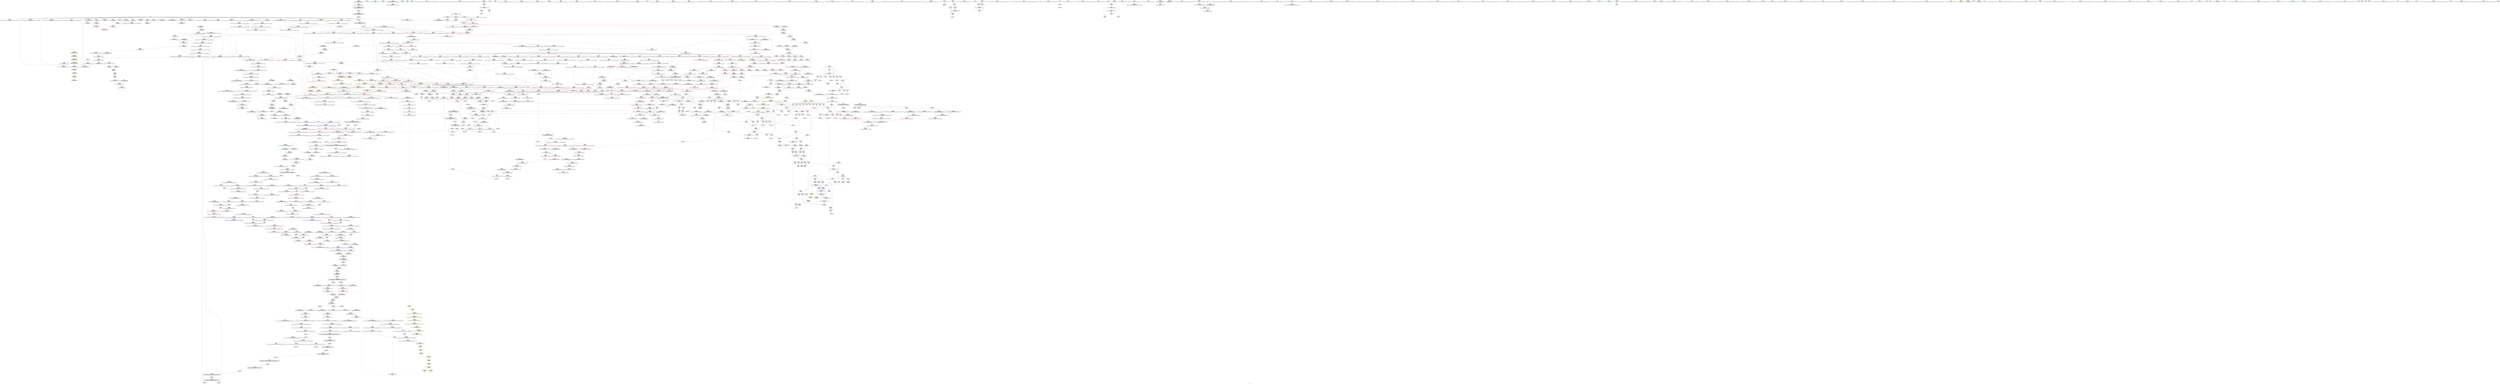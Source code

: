 digraph "SVFG" {
	label="SVFG";

	Node0x55b3f2118630 [shape=record,color=grey,label="{NodeID: 0\nNullPtr|{|<s27>102}}"];
	Node0x55b3f2118630 -> Node0x55b3f2388ba0[style=solid];
	Node0x55b3f2118630 -> Node0x55b3f2388ca0[style=solid];
	Node0x55b3f2118630 -> Node0x55b3f2388d70[style=solid];
	Node0x55b3f2118630 -> Node0x55b3f2388e40[style=solid];
	Node0x55b3f2118630 -> Node0x55b3f2388f10[style=solid];
	Node0x55b3f2118630 -> Node0x55b3f2388fe0[style=solid];
	Node0x55b3f2118630 -> Node0x55b3f23890b0[style=solid];
	Node0x55b3f2118630 -> Node0x55b3f2389180[style=solid];
	Node0x55b3f2118630 -> Node0x55b3f2389250[style=solid];
	Node0x55b3f2118630 -> Node0x55b3f2389320[style=solid];
	Node0x55b3f2118630 -> Node0x55b3f23893f0[style=solid];
	Node0x55b3f2118630 -> Node0x55b3f23894c0[style=solid];
	Node0x55b3f2118630 -> Node0x55b3f2389590[style=solid];
	Node0x55b3f2118630 -> Node0x55b3f2389660[style=solid];
	Node0x55b3f2118630 -> Node0x55b3f2389730[style=solid];
	Node0x55b3f2118630 -> Node0x55b3f2389800[style=solid];
	Node0x55b3f2118630 -> Node0x55b3f23898d0[style=solid];
	Node0x55b3f2118630 -> Node0x55b3f23899a0[style=solid];
	Node0x55b3f2118630 -> Node0x55b3f2389a70[style=solid];
	Node0x55b3f2118630 -> Node0x55b3f2390cf0[style=solid];
	Node0x55b3f2118630 -> Node0x55b3f23931b0[style=solid];
	Node0x55b3f2118630 -> Node0x55b3f2393280[style=solid];
	Node0x55b3f2118630 -> Node0x55b3f2393350[style=solid];
	Node0x55b3f2118630 -> Node0x55b3f2395640[style=solid];
	Node0x55b3f2118630 -> Node0x55b3f23d2b50[style=solid];
	Node0x55b3f2118630 -> Node0x55b3f23d6d00[style=solid];
	Node0x55b3f2118630 -> Node0x55b3f23d7c00[style=solid];
	Node0x55b3f2118630:s27 -> Node0x55b3f24a6570[style=solid,color=red];
	Node0x55b3f238f120 [shape=record,color=red,label="{NodeID: 775\n1551\<--1550\n\<--coerce.dive2\n_ZSt4copyISt13move_iteratorIPiES1_ET0_T_S4_S3_\n|{<s0>117}}"];
	Node0x55b3f238f120:s0 -> Node0x55b3f24a35e0[style=solid,color=red];
	Node0x55b3f23aae40 [shape=record,color=black,label="{NodeID: 1550\nMR_60V_2 = PHI(MR_60V_3, MR_60V_1, )\npts\{120000 \}\n|{<s0>33}}"];
	Node0x55b3f23aae40:s0 -> Node0x55b3f2449b00[style=dashed,color=blue];
	Node0x55b3f2385b80 [shape=record,color=purple,label="{NodeID: 443\n93\<--92\n_M_impl2\<--\n_ZNSt6vectorIiSaIiEED2Ev\n}"];
	Node0x55b3f2379950 [shape=record,color=green,label="{NodeID: 111\n688\<--689\nthis.addr\<--this.addr_field_insensitive\n_ZNSt12_Vector_baseIiSaIiEE12_Vector_implD2Ev\n}"];
	Node0x55b3f2379950 -> Node0x55b3f23a0c70[style=solid];
	Node0x55b3f2379950 -> Node0x55b3f2394120[style=solid];
	Node0x55b3f2394bb0 [shape=record,color=blue,label="{NodeID: 886\n817\<--816\n__t.addr\<--__t\n_ZSt4moveIRiEONSt16remove_referenceIT_E4typeEOS2_\n}"];
	Node0x55b3f2394bb0 -> Node0x55b3f23a1970[style=dashed];
	Node0x55b3f239b650 [shape=record,color=purple,label="{NodeID: 554\n490\<--488\nadd.ptr\<--\n_ZNSt6vectorIiSaIiEEixEm\n}"];
	Node0x55b3f239b650 -> Node0x55b3f238b910[style=solid];
	Node0x55b3f237e0c0 [shape=record,color=green,label="{NodeID: 222\n1457\<--1458\n__last\<--__last_field_insensitive\n_ZSt18uninitialized_copyISt13move_iteratorIPiES1_ET0_T_S4_S3_\n}"];
	Node0x55b3f237e0c0 -> Node0x55b3f2383800[style=solid];
	Node0x55b3f237e0c0 -> Node0x55b3f2399f90[style=solid];
	Node0x55b3f249c1b0 [shape=record,color=black,label="{NodeID: 2104\n839 = PHI(844, )\n|{<s0>56}}"];
	Node0x55b3f249c1b0:s0 -> Node0x55b3f24a6240[style=solid,color=red];
	Node0x55b3f23a1080 [shape=record,color=red,label="{NodeID: 665\n732\<--724\n\<--__p.addr\n_ZN9__gnu_cxx13new_allocatorIiE10deallocateEPim\n}"];
	Node0x55b3f23a1080 -> Node0x55b3f238c130[style=solid];
	Node0x55b3f23d3280 [shape=record,color=grey,label="{NodeID: 1440\n244 = Binary(242, 243, )\n}"];
	Node0x55b3f23d3280 -> Node0x55b3f2391a20[style=solid];
	Node0x55b3f238c200 [shape=record,color=black,label="{NodeID: 333\n746\<--745\n\<--this1\n_ZNSaIiED2Ev\n|{<s0>49}}"];
	Node0x55b3f238c200:s0 -> Node0x55b3f24a5690[style=solid,color=red];
	Node0x55b3f24a5690 [shape=record,color=black,label="{NodeID: 2215\n752 = PHI(746, )\n0th arg _ZN9__gnu_cxx13new_allocatorIiED2Ev }"];
	Node0x55b3f24a5690 -> Node0x55b3f23947a0[style=solid];
	Node0x55b3f20b04c0 [shape=record,color=green,label="{NodeID: 1\n7\<--1\n__dso_handle\<--dummyObj\nGlob }"];
	Node0x55b3f238f1f0 [shape=record,color=red,label="{NodeID: 776\n1559\<--1558\n\<--coerce.dive4\n_ZSt4copyISt13move_iteratorIPiES1_ET0_T_S4_S3_\n|{<s0>119}}"];
	Node0x55b3f238f1f0:s0 -> Node0x55b3f24a35e0[style=solid,color=red];
	Node0x55b3f23ab340 [shape=record,color=black,label="{NodeID: 1551\nMR_62V_3 = PHI(MR_62V_4, MR_62V_2, )\npts\{120001 \}\n|{<s0>33}}"];
	Node0x55b3f23ab340:s0 -> Node0x55b3f2449b00[style=dashed,color=blue];
	Node0x55b3f2385c50 [shape=record,color=purple,label="{NodeID: 444\n94\<--92\n_M_finish\<--\n_ZNSt6vectorIiSaIiEED2Ev\n}"];
	Node0x55b3f2385c50 -> Node0x55b3f239bda0[style=solid];
	Node0x55b3f2379a20 [shape=record,color=green,label="{NodeID: 112\n694\<--695\n_ZNSaIiED2Ev\<--_ZNSaIiED2Ev_field_insensitive\n}"];
	Node0x55b3f2394c80 [shape=record,color=blue,label="{NodeID: 887\n826\<--823\n__a.addr\<--__a\n_ZNSt16allocator_traitsISaIiEE9constructIiJiEEEvRS0_PT_DpOT0_\n}"];
	Node0x55b3f2394c80 -> Node0x55b3f23a1a40[style=dashed];
	Node0x55b3f239b720 [shape=record,color=purple,label="{NodeID: 555\n907\<--905\nadd.ptr\<--\n_ZNSt6vectorIiSaIiEE17_M_realloc_insertIJiEEEvN9__gnu_cxx17__normal_iteratorIPiS1_EEDpOT_\n|{<s0>62}}"];
	Node0x55b3f239b720:s0 -> Node0x55b3f24a1420[style=solid,color=red];
	Node0x55b3f237e190 [shape=record,color=green,label="{NodeID: 223\n1459\<--1460\n__result.addr\<--__result.addr_field_insensitive\n_ZSt18uninitialized_copyISt13move_iteratorIPiES1_ET0_T_S4_S3_\n}"];
	Node0x55b3f237e190 -> Node0x55b3f238eb70[style=solid];
	Node0x55b3f237e190 -> Node0x55b3f23b7ff0[style=solid];
	Node0x55b3f249c320 [shape=record,color=black,label="{NodeID: 2105\n881 = PHI(1082, )\n}"];
	Node0x55b3f249c320 -> Node0x55b3f2395230[style=solid];
	Node0x55b3f23a1150 [shape=record,color=red,label="{NodeID: 666\n745\<--742\nthis1\<--this.addr\n_ZNSaIiED2Ev\n}"];
	Node0x55b3f23a1150 -> Node0x55b3f238c200[style=solid];
	Node0x55b3f23d3400 [shape=record,color=grey,label="{NodeID: 1441\n1154 = Binary(1153, 473, )\n}"];
	Node0x55b3f23d3400 -> Node0x55b3f238e280[style=solid];
	Node0x55b3f238c2d0 [shape=record,color=black,label="{NodeID: 334\n770\<--769\n\<--this1\n_ZNSt6vectorIiSaIiEE12emplace_backIJiEEEvDpOT_\n}"];
	Node0x55b3f238c2d0 -> Node0x55b3f2396fa0[style=solid];
	Node0x55b3f238c2d0 -> Node0x55b3f2397070[style=solid];
	Node0x55b3f24a57a0 [shape=record,color=black,label="{NodeID: 2216\n719 = PHI(711, )\n0th arg _ZN9__gnu_cxx13new_allocatorIiE10deallocateEPim }"];
	Node0x55b3f24a57a0 -> Node0x55b3f2394460[style=solid];
	Node0x55b3f21c3e90 [shape=record,color=green,label="{NodeID: 2\n15\<--1\n_ZSt3cin\<--dummyObj\nGlob }"];
	Node0x55b3f238f2c0 [shape=record,color=red,label="{NodeID: 777\n1579\<--1570\n\<--__first.addr\n_ZSt14__copy_move_a2ILb1EPiS0_ET1_T0_S2_S1_\n|{<s0>121}}"];
	Node0x55b3f238f2c0:s0 -> Node0x55b3f249f3a0[style=solid,color=red];
	Node0x55b3f23ab840 [shape=record,color=black,label="{NodeID: 1552\nMR_64V_2 = PHI(MR_64V_3, MR_64V_1, )\npts\{120002 \}\n|{<s0>33}}"];
	Node0x55b3f23ab840:s0 -> Node0x55b3f2449b00[style=dashed,color=blue];
	Node0x55b3f2385d20 [shape=record,color=purple,label="{NodeID: 445\n462\<--461\n_M_impl\<--\n_ZNKSt6vectorIiSaIiEE4sizeEv\n}"];
	Node0x55b3f2379b20 [shape=record,color=green,label="{NodeID: 113\n701\<--702\n__a.addr\<--__a.addr_field_insensitive\n_ZNSt16allocator_traitsISaIiEE10deallocateERS0_Pim\n}"];
	Node0x55b3f2379b20 -> Node0x55b3f23a0d40[style=solid];
	Node0x55b3f2379b20 -> Node0x55b3f23941f0[style=solid];
	Node0x55b3f2394d50 [shape=record,color=blue,label="{NodeID: 888\n828\<--824\n__p.addr\<--__p\n_ZNSt16allocator_traitsISaIiEE9constructIiJiEEEvRS0_PT_DpOT0_\n}"];
	Node0x55b3f2394d50 -> Node0x55b3f23a1b10[style=dashed];
	Node0x55b3f239b7f0 [shape=record,color=purple,label="{NodeID: 556\n958\<--956\nadd.ptr18\<--\n_ZNSt6vectorIiSaIiEE17_M_realloc_insertIJiEEEvN9__gnu_cxx17__normal_iteratorIPiS1_EEDpOT_\n|{<s0>70}}"];
	Node0x55b3f239b7f0:s0 -> Node0x55b3f24a5580[style=solid,color=red];
	Node0x55b3f237e260 [shape=record,color=green,label="{NodeID: 224\n1461\<--1462\n__assignable\<--__assignable_field_insensitive\n_ZSt18uninitialized_copyISt13move_iteratorIPiES1_ET0_T_S4_S3_\n}"];
	Node0x55b3f237e260 -> Node0x55b3f23b80c0[style=solid];
	Node0x55b3f249c460 [shape=record,color=black,label="{NodeID: 2106\n885 = PHI(1156, )\n}"];
	Node0x55b3f249c460 -> Node0x55b3f2395300[style=solid];
	Node0x55b3f23a1220 [shape=record,color=red,label="{NodeID: 667\n756\<--753\nthis1\<--this.addr\n_ZN9__gnu_cxx13new_allocatorIiED2Ev\n}"];
	Node0x55b3f23d3580 [shape=record,color=grey,label="{NodeID: 1442\n1654 = Binary(1653, 473, )\n}"];
	Node0x55b3f23d3580 -> Node0x55b3f23b9510[style=solid];
	Node0x55b3f238c3a0 [shape=record,color=black,label="{NodeID: 335\n774\<--769\n\<--this1\n_ZNSt6vectorIiSaIiEE12emplace_backIJiEEEvDpOT_\n}"];
	Node0x55b3f238c3a0 -> Node0x55b3f2397140[style=solid];
	Node0x55b3f238c3a0 -> Node0x55b3f2397210[style=solid];
	Node0x55b3f24a58e0 [shape=record,color=black,label="{NodeID: 2217\n720 = PHI(712, )\n1st arg _ZN9__gnu_cxx13new_allocatorIiE10deallocateEPim }"];
	Node0x55b3f24a58e0 -> Node0x55b3f2394530[style=solid];
	Node0x55b3f20b0580 [shape=record,color=green,label="{NodeID: 3\n16\<--1\n_ZSt4cout\<--dummyObj\nGlob }"];
	Node0x55b3f238f390 [shape=record,color=red,label="{NodeID: 778\n1583\<--1572\n\<--__last.addr\n_ZSt14__copy_move_a2ILb1EPiS0_ET1_T0_S2_S1_\n|{<s0>122}}"];
	Node0x55b3f238f390:s0 -> Node0x55b3f249f3a0[style=solid,color=red];
	Node0x55b3f23abd40 [shape=record,color=black,label="{NodeID: 1553\nMR_164V_2 = PHI(MR_164V_3, MR_164V_1, )\npts\{7660000 \}\n}"];
	Node0x55b3f2385df0 [shape=record,color=purple,label="{NodeID: 446\n463\<--461\n_M_finish\<--\n_ZNKSt6vectorIiSaIiEE4sizeEv\n}"];
	Node0x55b3f2385df0 -> Node0x55b3f239f9c0[style=solid];
	Node0x55b3f237e700 [shape=record,color=green,label="{NodeID: 114\n703\<--704\n__p.addr\<--__p.addr_field_insensitive\n_ZNSt16allocator_traitsISaIiEE10deallocateERS0_Pim\n}"];
	Node0x55b3f237e700 -> Node0x55b3f23a0e10[style=solid];
	Node0x55b3f237e700 -> Node0x55b3f23942c0[style=solid];
	Node0x55b3f2394e20 [shape=record,color=blue,label="{NodeID: 889\n830\<--825\n__args.addr\<--__args\n_ZNSt16allocator_traitsISaIiEE9constructIiJiEEEvRS0_PT_DpOT0_\n}"];
	Node0x55b3f2394e20 -> Node0x55b3f23a1be0[style=dashed];
	Node0x55b3f239b8c0 [shape=record,color=purple,label="{NodeID: 557\n1026\<--1024\nadd.ptr39\<--\n_ZNSt6vectorIiSaIiEE17_M_realloc_insertIJiEEEvN9__gnu_cxx17__normal_iteratorIPiS1_EEDpOT_\n}"];
	Node0x55b3f239b8c0 -> Node0x55b3f2395e60[style=solid];
	Node0x55b3f237e330 [shape=record,color=green,label="{NodeID: 225\n1463\<--1464\nagg.tmp\<--agg.tmp_field_insensitive\n_ZSt18uninitialized_copyISt13move_iteratorIPiES1_ET0_T_S4_S3_\n}"];
	Node0x55b3f237e330 -> Node0x55b3f23838d0[style=solid];
	Node0x55b3f237e330 -> Node0x55b3f239a060[style=solid];
	Node0x55b3f249c5a0 [shape=record,color=black,label="{NodeID: 2107\n890 = PHI(1136, )\n}"];
	Node0x55b3f249c5a0 -> Node0x55b3f23953d0[style=solid];
	Node0x55b3f23a12f0 [shape=record,color=red,label="{NodeID: 668\n769\<--761\nthis1\<--this.addr\n_ZNSt6vectorIiSaIiEE12emplace_backIJiEEEvDpOT_\n|{|<s5>52|<s6>54}}"];
	Node0x55b3f23a12f0 -> Node0x55b3f238c2d0[style=solid];
	Node0x55b3f23a12f0 -> Node0x55b3f238c3a0[style=solid];
	Node0x55b3f23a12f0 -> Node0x55b3f238c470[style=solid];
	Node0x55b3f23a12f0 -> Node0x55b3f238c540[style=solid];
	Node0x55b3f23a12f0 -> Node0x55b3f238c610[style=solid];
	Node0x55b3f23a12f0:s5 -> Node0x55b3f24a7b10[style=solid,color=red];
	Node0x55b3f23a12f0:s6 -> Node0x55b3f248b370[style=solid,color=red];
	Node0x55b3f23d3700 [shape=record,color=grey,label="{NodeID: 1443\n1653 = Binary(1651, 1652, )\n}"];
	Node0x55b3f23d3700 -> Node0x55b3f23d3580[style=solid];
	Node0x55b3f238c470 [shape=record,color=black,label="{NodeID: 336\n780\<--769\n\<--this1\n_ZNSt6vectorIiSaIiEE12emplace_backIJiEEEvDpOT_\n}"];
	Node0x55b3f238c470 -> Node0x55b3f23972e0[style=solid];
	Node0x55b3f24a5a20 [shape=record,color=black,label="{NodeID: 2218\n721 = PHI(713, )\n2nd arg _ZN9__gnu_cxx13new_allocatorIiE10deallocateEPim }"];
	Node0x55b3f24a5a20 -> Node0x55b3f2394600[style=solid];
	Node0x55b3f20ba3f0 [shape=record,color=green,label="{NodeID: 4\n17\<--1\n.str\<--dummyObj\nGlob }"];
	Node0x55b3f238f460 [shape=record,color=red,label="{NodeID: 779\n1585\<--1574\n\<--__result.addr\n_ZSt14__copy_move_a2ILb1EPiS0_ET1_T0_S2_S1_\n|{<s0>123}}"];
	Node0x55b3f238f460:s0 -> Node0x55b3f249f3a0[style=solid,color=red];
	Node0x55b3f2385ec0 [shape=record,color=purple,label="{NodeID: 447\n466\<--465\n_M_impl2\<--\n_ZNKSt6vectorIiSaIiEE4sizeEv\n}"];
	Node0x55b3f237e790 [shape=record,color=green,label="{NodeID: 115\n705\<--706\n__n.addr\<--__n.addr_field_insensitive\n_ZNSt16allocator_traitsISaIiEE10deallocateERS0_Pim\n}"];
	Node0x55b3f237e790 -> Node0x55b3f23a0ee0[style=solid];
	Node0x55b3f237e790 -> Node0x55b3f2394390[style=solid];
	Node0x55b3f2394ef0 [shape=record,color=blue,label="{NodeID: 890\n846\<--845\n__t.addr\<--__t\n_ZSt7forwardIiEOT_RNSt16remove_referenceIS0_E4typeE\n}"];
	Node0x55b3f2394ef0 -> Node0x55b3f23a1cb0[style=dashed];
	Node0x55b3f239b990 [shape=record,color=purple,label="{NodeID: 558\n1671\<--1669\nadd.ptr\<--\n_ZNSt11__copy_moveILb1ELb1ESt26random_access_iterator_tagE8__copy_mIiEEPT_PKS3_S6_S4_\n}"];
	Node0x55b3f239b990 -> Node0x55b3f23849e0[style=solid];
	Node0x55b3f237e400 [shape=record,color=green,label="{NodeID: 226\n1465\<--1466\nagg.tmp2\<--agg.tmp2_field_insensitive\n_ZSt18uninitialized_copyISt13move_iteratorIPiES1_ET0_T_S4_S3_\n}"];
	Node0x55b3f237e400 -> Node0x55b3f23839a0[style=solid];
	Node0x55b3f237e400 -> Node0x55b3f239a130[style=solid];
	Node0x55b3f249c6e0 [shape=record,color=black,label="{NodeID: 2108\n896 = PHI(1171, )\n}"];
	Node0x55b3f249c6e0 -> Node0x55b3f23954a0[style=solid];
	Node0x55b3f23a13c0 [shape=record,color=red,label="{NodeID: 669\n787\<--763\n\<--__args.addr\n_ZNSt6vectorIiSaIiEE12emplace_backIJiEEEvDpOT_\n|{<s0>50}}"];
	Node0x55b3f23a13c0:s0 -> Node0x55b3f24a0220[style=solid,color=red];
	Node0x55b3f23d3880 [shape=record,color=grey,label="{NodeID: 1444\n1664 = Binary(473, 1663, )\n}"];
	Node0x55b3f238c540 [shape=record,color=black,label="{NodeID: 337\n783\<--769\n\<--this1\n_ZNSt6vectorIiSaIiEE12emplace_backIJiEEEvDpOT_\n}"];
	Node0x55b3f238c540 -> Node0x55b3f23973b0[style=solid];
	Node0x55b3f238c540 -> Node0x55b3f2397480[style=solid];
	Node0x55b3f24a5b60 [shape=record,color=black,label="{NodeID: 2219\n1237 = PHI(855, 855, 1145, 1148, )\n0th arg _ZNK9__gnu_cxx17__normal_iteratorIPiSt6vectorIiSaIiEEE4baseEv }"];
	Node0x55b3f24a5b60 -> Node0x55b3f23b6930[style=solid];
	Node0x55b3f20b8d40 [shape=record,color=green,label="{NodeID: 5\n19\<--1\n.str.2\<--dummyObj\nGlob }"];
	Node0x55b3f238f530 [shape=record,color=red,label="{NodeID: 780\n1620\<--1608\n\<--__first.addr\n_ZSt13__copy_move_aILb1EPiS0_ET1_T0_S2_S1_\n|{<s0>127}}"];
	Node0x55b3f238f530:s0 -> Node0x55b3f24a2db0[style=solid,color=red];
	Node0x55b3f2385f90 [shape=record,color=purple,label="{NodeID: 448\n467\<--465\n_M_start\<--\n_ZNKSt6vectorIiSaIiEE4sizeEv\n}"];
	Node0x55b3f2385f90 -> Node0x55b3f239fa90[style=solid];
	Node0x55b3f237e860 [shape=record,color=green,label="{NodeID: 116\n715\<--716\n_ZN9__gnu_cxx13new_allocatorIiE10deallocateEPim\<--_ZN9__gnu_cxx13new_allocatorIiE10deallocateEPim_field_insensitive\n}"];
	Node0x55b3f2394fc0 [shape=record,color=blue,label="{NodeID: 891\n875\<--853\ncoerce.dive\<--__position.coerce\n_ZNSt6vectorIiSaIiEE17_M_realloc_insertIJiEEEvN9__gnu_cxx17__normal_iteratorIPiS1_EEDpOT_\n|{|<s2>59}}"];
	Node0x55b3f2394fc0 -> Node0x55b3f23a3100[style=dashed];
	Node0x55b3f2394fc0 -> Node0x55b3f23a31d0[style=dashed];
	Node0x55b3f2394fc0:s2 -> Node0x55b3f242a570[style=dashed,color=red];
	Node0x55b3f239ba60 [shape=record,color=red,label="{NodeID: 559\n65\<--62\nthis1\<--this.addr\n_ZNSt6vectorIiSaIiEEC2Ev\n}"];
	Node0x55b3f239ba60 -> Node0x55b3f2389e40[style=solid];
	Node0x55b3f237e4d0 [shape=record,color=green,label="{NodeID: 227\n1486\<--1487\n_ZNSt20__uninitialized_copyILb1EE13__uninit_copyISt13move_iteratorIPiES3_EET0_T_S6_S5_\<--_ZNSt20__uninitialized_copyILb1EE13__uninit_copyISt13move_iteratorIPiES3_EET0_T_S6_S5__field_insensitive\n}"];
	Node0x55b3f249c820 [shape=record,color=black,label="{NodeID: 2109\n909 = PHI(844, )\n|{<s0>62}}"];
	Node0x55b3f249c820:s0 -> Node0x55b3f24a1570[style=solid,color=red];
	Node0x55b3f23a1490 [shape=record,color=red,label="{NodeID: 670\n806\<--763\n\<--__args.addr\n_ZNSt6vectorIiSaIiEE12emplace_backIJiEEEvDpOT_\n|{<s0>53}}"];
	Node0x55b3f23a1490:s0 -> Node0x55b3f24a0220[style=solid,color=red];
	Node0x55b3f23d3a00 [shape=record,color=grey,label="{NodeID: 1445\n426 = Binary(425, 427, )\n}"];
	Node0x55b3f23d3a00 -> Node0x55b3f2392b30[style=solid];
	Node0x55b3f238c610 [shape=record,color=black,label="{NodeID: 338\n794\<--769\n\<--this1\n_ZNSt6vectorIiSaIiEE12emplace_backIJiEEEvDpOT_\n}"];
	Node0x55b3f238c610 -> Node0x55b3f2397550[style=solid];
	Node0x55b3f238c610 -> Node0x55b3f2397620[style=solid];
	Node0x55b3f24a5f10 [shape=record,color=black,label="{NodeID: 2220\n1304 = PHI(1269, )\n0th arg _ZNSt16allocator_traitsISaIiEE8max_sizeERKS0_ }"];
	Node0x55b3f24a5f10 -> Node0x55b3f23b6fb0[style=solid];
	Node0x55b3f2375a20 [shape=record,color=green,label="{NodeID: 6\n21\<--1\n.str.3\<--dummyObj\nGlob }"];
	Node0x55b3f238f600 [shape=record,color=red,label="{NodeID: 781\n1621\<--1610\n\<--__last.addr\n_ZSt13__copy_move_aILb1EPiS0_ET1_T0_S2_S1_\n|{<s0>127}}"];
	Node0x55b3f238f600:s0 -> Node0x55b3f24a2ec0[style=solid,color=red];
	Node0x55b3f1d5b070 [shape=record,color=yellow,style=double,label="{NodeID: 1556\n28V_1 = ENCHI(MR_28V_0)\npts\{196 \}\nFun[_ZNSt6vectorIiSaIiEE17_M_realloc_insertIJiEEEvN9__gnu_cxx17__normal_iteratorIPiS1_EEDpOT_]|{<s0>62}}"];
	Node0x55b3f1d5b070:s0 -> Node0x55b3f242b790[style=dashed,color=red];
	Node0x55b3f2386060 [shape=record,color=purple,label="{NodeID: 449\n486\<--485\n_M_impl\<--\n_ZNSt6vectorIiSaIiEEixEm\n}"];
	Node0x55b3f237e960 [shape=record,color=green,label="{NodeID: 117\n722\<--723\nthis.addr\<--this.addr_field_insensitive\n_ZN9__gnu_cxx13new_allocatorIiE10deallocateEPim\n}"];
	Node0x55b3f237e960 -> Node0x55b3f23a0fb0[style=solid];
	Node0x55b3f237e960 -> Node0x55b3f2394460[style=solid];
	Node0x55b3f2395090 [shape=record,color=blue,label="{NodeID: 892\n857\<--852\nthis.addr\<--this\n_ZNSt6vectorIiSaIiEE17_M_realloc_insertIJiEEEvN9__gnu_cxx17__normal_iteratorIPiS1_EEDpOT_\n}"];
	Node0x55b3f2395090 -> Node0x55b3f23a1d80[style=dashed];
	Node0x55b3f239bb30 [shape=record,color=red,label="{NodeID: 560\n87\<--80\nthis1\<--this.addr\n_ZNSt6vectorIiSaIiEED2Ev\n}"];
	Node0x55b3f239bb30 -> Node0x55b3f2389f10[style=solid];
	Node0x55b3f239bb30 -> Node0x55b3f2389fe0[style=solid];
	Node0x55b3f239bb30 -> Node0x55b3f238a0b0[style=solid];
	Node0x55b3f239bb30 -> Node0x55b3f238a180[style=solid];
	Node0x55b3f239bb30 -> Node0x55b3f238a250[style=solid];
	Node0x55b3f237e5d0 [shape=record,color=green,label="{NodeID: 228\n1498\<--1499\n__first\<--__first_field_insensitive\n_ZNSt20__uninitialized_copyILb1EE13__uninit_copyISt13move_iteratorIPiES3_EET0_T_S6_S5_\n}"];
	Node0x55b3f237e5d0 -> Node0x55b3f2383b40[style=solid];
	Node0x55b3f237e5d0 -> Node0x55b3f239a540[style=solid];
	Node0x55b3f249c960 [shape=record,color=black,label="{NodeID: 2110\n916 = PHI(1236, )\n}"];
	Node0x55b3f249c960 -> Node0x55b3f23a3100[style=solid];
	Node0x55b3f23a1560 [shape=record,color=red,label="{NodeID: 671\n773\<--772\n\<--_M_finish\n_ZNSt6vectorIiSaIiEE12emplace_backIJiEEEvDpOT_\n}"];
	Node0x55b3f23a1560 -> Node0x55b3f23d6700[style=solid];
	Node0x55b3f23d3b80 [shape=record,color=grey,label="{NodeID: 1446\n1120 = Binary(1113, 1119, )\n}"];
	Node0x55b3f23d3b80 -> Node0x55b3f2396680[style=solid];
	Node0x55b3f238c6e0 [shape=record,color=black,label="{NodeID: 339\n782\<--781\n\<--_M_impl3\n_ZNSt6vectorIiSaIiEE12emplace_backIJiEEEvDpOT_\n|{<s0>51}}"];
	Node0x55b3f238c6e0:s0 -> Node0x55b3f24a12d0[style=solid,color=red];
	Node0x55b3f24a6020 [shape=record,color=black,label="{NodeID: 2221\n1061 = PHI(836, )\n0th arg _ZN9__gnu_cxx13new_allocatorIiE9constructIiJiEEEvPT_DpOT0_ }"];
	Node0x55b3f24a6020 -> Node0x55b3f2396000[style=solid];
	Node0x55b3f2375d00 [shape=record,color=green,label="{NodeID: 7\n24\<--1\n\<--dummyObj\nCan only get source location for instruction, argument, global var or function.}"];
	Node0x55b3f238f6d0 [shape=record,color=red,label="{NodeID: 782\n1622\<--1612\n\<--__result.addr\n_ZSt13__copy_move_aILb1EPiS0_ET1_T0_S2_S1_\n|{<s0>127}}"];
	Node0x55b3f238f6d0:s0 -> Node0x55b3f24a2fd0[style=solid,color=red];
	Node0x55b3f2386130 [shape=record,color=purple,label="{NodeID: 450\n487\<--485\n_M_start\<--\n_ZNSt6vectorIiSaIiEEixEm\n}"];
	Node0x55b3f2386130 -> Node0x55b3f239fd00[style=solid];
	Node0x55b3f237ea30 [shape=record,color=green,label="{NodeID: 118\n724\<--725\n__p.addr\<--__p.addr_field_insensitive\n_ZN9__gnu_cxx13new_allocatorIiE10deallocateEPim\n}"];
	Node0x55b3f237ea30 -> Node0x55b3f23a1080[style=solid];
	Node0x55b3f237ea30 -> Node0x55b3f2394530[style=solid];
	Node0x55b3f2395160 [shape=record,color=blue,label="{NodeID: 893\n859\<--854\n__args.addr\<--__args\n_ZNSt6vectorIiSaIiEE17_M_realloc_insertIJiEEEvN9__gnu_cxx17__normal_iteratorIPiS1_EEDpOT_\n}"];
	Node0x55b3f2395160 -> Node0x55b3f23a1e50[style=dashed];
	Node0x55b3f239bc00 [shape=record,color=red,label="{NodeID: 561\n116\<--82\nexn\<--exn.slot\n_ZNSt6vectorIiSaIiEED2Ev\n|{<s0>11}}"];
	Node0x55b3f239bc00:s0 -> Node0x55b3f24a1cb0[style=solid,color=red];
	Node0x55b3f2386b20 [shape=record,color=green,label="{NodeID: 229\n1500\<--1501\n__last\<--__last_field_insensitive\n_ZNSt20__uninitialized_copyILb1EE13__uninit_copyISt13move_iteratorIPiES3_EET0_T_S6_S5_\n}"];
	Node0x55b3f2386b20 -> Node0x55b3f2383c10[style=solid];
	Node0x55b3f2386b20 -> Node0x55b3f239a610[style=solid];
	Node0x55b3f249caa0 [shape=record,color=black,label="{NodeID: 2111\n922 = PHI(584, )\n|{<s0>65}}"];
	Node0x55b3f249caa0:s0 -> Node0x55b3f24a7630[style=solid,color=red];
	Node0x55b3f23a1630 [shape=record,color=red,label="{NodeID: 672\n777\<--776\n\<--_M_end_of_storage\n_ZNSt6vectorIiSaIiEE12emplace_backIJiEEEvDpOT_\n}"];
	Node0x55b3f23a1630 -> Node0x55b3f23d6700[style=solid];
	Node0x55b3f23d3d00 [shape=record,color=grey,label="{NodeID: 1447\n289 = Binary(287, 288, )\n}"];
	Node0x55b3f23d3d00 -> Node0x55b3f238a9a0[style=solid];
	Node0x55b3f238c7b0 [shape=record,color=black,label="{NodeID: 340\n815\<--820\n_ZSt4moveIRiEONSt16remove_referenceIT_E4typeEOS2__ret\<--\n_ZSt4moveIRiEONSt16remove_referenceIT_E4typeEOS2_\n|{<s0>32}}"];
	Node0x55b3f238c7b0:s0 -> Node0x55b3f2499970[style=solid,color=blue];
	Node0x55b3f24a6130 [shape=record,color=black,label="{NodeID: 2222\n1062 = PHI(837, )\n1st arg _ZN9__gnu_cxx13new_allocatorIiE9constructIiJiEEEvPT_DpOT0_ }"];
	Node0x55b3f24a6130 -> Node0x55b3f23960d0[style=solid];
	Node0x55b3f2375dc0 [shape=record,color=green,label="{NodeID: 8\n166\<--1\n\<--dummyObj\nCan only get source location for instruction, argument, global var or function.}"];
	Node0x55b3f238f7a0 [shape=record,color=red,label="{NodeID: 783\n1632\<--1629\n\<--__it.addr\n_ZSt12__niter_baseIPiET_S1_\n}"];
	Node0x55b3f238f7a0 -> Node0x55b3f23845d0[style=solid];
	Node0x55b3f2386200 [shape=record,color=purple,label="{NodeID: 451\n509\<--508\n_M_impl\<--this1\n_ZNSt12_Vector_baseIiSaIiEEC2Ev\n|{<s0>34}}"];
	Node0x55b3f2386200:s0 -> Node0x55b3f24a0f20[style=solid,color=red];
	Node0x55b3f237eb00 [shape=record,color=green,label="{NodeID: 119\n726\<--727\n.addr\<--.addr_field_insensitive\n_ZN9__gnu_cxx13new_allocatorIiE10deallocateEPim\n}"];
	Node0x55b3f237eb00 -> Node0x55b3f2394600[style=solid];
	Node0x55b3f2395230 [shape=record,color=blue,label="{NodeID: 894\n861\<--881\n__len\<--call\n_ZNSt6vectorIiSaIiEE17_M_realloc_insertIJiEEEvN9__gnu_cxx17__normal_iteratorIPiS1_EEDpOT_\n}"];
	Node0x55b3f2395230 -> Node0x55b3f23a1f20[style=dashed];
	Node0x55b3f2395230 -> Node0x55b3f23a1ff0[style=dashed];
	Node0x55b3f2395230 -> Node0x55b3f23a20c0[style=dashed];
	Node0x55b3f239bcd0 [shape=record,color=red,label="{NodeID: 562\n91\<--90\n\<--_M_start\n_ZNSt6vectorIiSaIiEED2Ev\n|{<s0>8}}"];
	Node0x55b3f239bcd0:s0 -> Node0x55b3f24a4c30[style=solid,color=red];
	Node0x55b3f2386bb0 [shape=record,color=green,label="{NodeID: 230\n1502\<--1503\n__result.addr\<--__result.addr_field_insensitive\n_ZNSt20__uninitialized_copyILb1EE13__uninit_copyISt13move_iteratorIPiES3_EET0_T_S6_S5_\n}"];
	Node0x55b3f2386bb0 -> Node0x55b3f238ede0[style=solid];
	Node0x55b3f2386bb0 -> Node0x55b3f23b84d0[style=solid];
	Node0x55b3f249cbe0 [shape=record,color=black,label="{NodeID: 2112\n923 = PHI(1195, )\n}"];
	Node0x55b3f249cbe0 -> Node0x55b3f2395710[style=solid];
	Node0x55b3f23a1700 [shape=record,color=red,label="{NodeID: 673\n786\<--785\n\<--_M_finish5\n_ZNSt6vectorIiSaIiEE12emplace_backIJiEEEvDpOT_\n|{<s0>51}}"];
	Node0x55b3f23a1700:s0 -> Node0x55b3f24a1420[style=solid,color=red];
	Node0x55b3f23d3e80 [shape=record,color=grey,label="{NodeID: 1448\n1385 = Binary(1384, 473, )\n}"];
	Node0x55b3f238c880 [shape=record,color=black,label="{NodeID: 341\n836\<--835\n\<--\n_ZNSt16allocator_traitsISaIiEE9constructIiJiEEEvRS0_PT_DpOT0_\n|{<s0>56}}"];
	Node0x55b3f238c880:s0 -> Node0x55b3f24a6020[style=solid,color=red];
	Node0x55b3f24a6240 [shape=record,color=black,label="{NodeID: 2223\n1063 = PHI(839, )\n2nd arg _ZN9__gnu_cxx13new_allocatorIiE9constructIiJiEEEvPT_DpOT0_ }"];
	Node0x55b3f24a6240 -> Node0x55b3f23961a0[style=solid];
	Node0x55b3f23762b0 [shape=record,color=green,label="{NodeID: 9\n168\<--1\n\<--dummyObj\nCan only get source location for instruction, argument, global var or function.}"];
	Node0x55b3f238f870 [shape=record,color=red,label="{NodeID: 784\n1650\<--1638\n\<--__first.addr\n_ZNSt11__copy_moveILb1ELb1ESt26random_access_iterator_tagE8__copy_mIiEEPT_PKS3_S6_S4_\n}"];
	Node0x55b3f238f870 -> Node0x55b3f2384770[style=solid];
	Node0x55b3f23862d0 [shape=record,color=purple,label="{NodeID: 452\n540\<--535\n_M_start\<--this1\n_ZNSt12_Vector_baseIiSaIiEE12_Vector_implC2Ev\n}"];
	Node0x55b3f23862d0 -> Node0x55b3f23931b0[style=solid];
	Node0x55b3f237ebd0 [shape=record,color=green,label="{NodeID: 120\n735\<--736\n_ZdlPv\<--_ZdlPv_field_insensitive\n}"];
	Node0x55b3f2395300 [shape=record,color=blue,label="{NodeID: 895\n888\<--885\ncoerce.dive3\<--call2\n_ZNSt6vectorIiSaIiEE17_M_realloc_insertIJiEEEvN9__gnu_cxx17__normal_iteratorIPiS1_EEDpOT_\n|{|<s2>59}}"];
	Node0x55b3f2395300 -> Node0x55b3f23a3100[style=dashed];
	Node0x55b3f2395300 -> Node0x55b3f23a31d0[style=dashed];
	Node0x55b3f2395300:s2 -> Node0x55b3f242a570[style=dashed,color=red];
	Node0x55b3f239bda0 [shape=record,color=red,label="{NodeID: 563\n95\<--94\n\<--_M_finish\n_ZNSt6vectorIiSaIiEED2Ev\n|{<s0>8}}"];
	Node0x55b3f239bda0:s0 -> Node0x55b3f24a4dc0[style=solid,color=red];
	Node0x55b3f2386c80 [shape=record,color=green,label="{NodeID: 231\n1504\<--1505\nagg.tmp\<--agg.tmp_field_insensitive\n_ZNSt20__uninitialized_copyILb1EE13__uninit_copyISt13move_iteratorIPiES3_EET0_T_S6_S5_\n}"];
	Node0x55b3f2386c80 -> Node0x55b3f2383ce0[style=solid];
	Node0x55b3f2386c80 -> Node0x55b3f239a6e0[style=solid];
	Node0x55b3f249cd20 [shape=record,color=black,label="{NodeID: 2113\n930 = PHI(1236, )\n}"];
	Node0x55b3f249cd20 -> Node0x55b3f23a31d0[style=solid];
	Node0x55b3f23a17d0 [shape=record,color=red,label="{NodeID: 674\n797\<--796\n\<--_M_finish7\n_ZNSt6vectorIiSaIiEE12emplace_backIJiEEEvDpOT_\n}"];
	Node0x55b3f23a17d0 -> Node0x55b3f23976f0[style=solid];
	Node0x55b3f23d4000 [shape=record,color=grey,label="{NodeID: 1449\n298 = Binary(297, 264, )\n}"];
	Node0x55b3f23d4000 -> Node0x55b3f2391fd0[style=solid];
	Node0x55b3f238c950 [shape=record,color=black,label="{NodeID: 342\n844\<--849\n_ZSt7forwardIiEOT_RNSt16remove_referenceIS0_E4typeE_ret\<--\n_ZSt7forwardIiEOT_RNSt16remove_referenceIS0_E4typeE\n|{<s0>50|<s1>53|<s2>55|<s3>61|<s4>81}}"];
	Node0x55b3f238c950:s0 -> Node0x55b3f249bc60[style=solid,color=blue];
	Node0x55b3f238c950:s1 -> Node0x55b3f249bfa0[style=solid,color=blue];
	Node0x55b3f238c950:s2 -> Node0x55b3f249c1b0[style=solid,color=blue];
	Node0x55b3f238c950:s3 -> Node0x55b3f249c820[style=solid,color=blue];
	Node0x55b3f238c950:s4 -> Node0x55b3f249d460[style=solid,color=blue];
	Node0x55b3f24a6350 [shape=record,color=black,label="{NodeID: 2224\n1363 = PHI(1356, )\n0th arg _ZN9__gnu_cxx13new_allocatorIiE8allocateEmPKv }"];
	Node0x55b3f24a6350 -> Node0x55b3f23b7630[style=solid];
	Node0x55b3f23763b0 [shape=record,color=green,label="{NodeID: 10\n225\<--1\n\<--dummyObj\nCan only get source location for instruction, argument, global var or function.}"];
	Node0x55b3f238f940 [shape=record,color=red,label="{NodeID: 785\n1661\<--1638\n\<--__first.addr\n_ZNSt11__copy_moveILb1ELb1ESt26random_access_iterator_tagE8__copy_mIiEEPT_PKS3_S6_S4_\n}"];
	Node0x55b3f238f940 -> Node0x55b3f2384910[style=solid];
	Node0x55b3f23863a0 [shape=record,color=purple,label="{NodeID: 453\n542\<--535\n_M_finish\<--this1\n_ZNSt12_Vector_baseIiSaIiEE12_Vector_implC2Ev\n}"];
	Node0x55b3f23863a0 -> Node0x55b3f2393280[style=solid];
	Node0x55b3f237ecd0 [shape=record,color=green,label="{NodeID: 121\n742\<--743\nthis.addr\<--this.addr_field_insensitive\n_ZNSaIiED2Ev\n}"];
	Node0x55b3f237ecd0 -> Node0x55b3f23a1150[style=solid];
	Node0x55b3f237ecd0 -> Node0x55b3f23946d0[style=solid];
	Node0x55b3f23953d0 [shape=record,color=blue,label="{NodeID: 896\n863\<--890\n__elems_before\<--call4\n_ZNSt6vectorIiSaIiEE17_M_realloc_insertIJiEEEvN9__gnu_cxx17__normal_iteratorIPiS1_EEDpOT_\n}"];
	Node0x55b3f23953d0 -> Node0x55b3f23a2190[style=dashed];
	Node0x55b3f23953d0 -> Node0x55b3f23a2260[style=dashed];
	Node0x55b3f242f480 [shape=record,color=yellow,style=double,label="{NodeID: 1671\n2V_1 = ENCHI(MR_2V_0)\npts\{120000 120001 120002 \}\nFun[__cxx_global_var_init.1]|{<s0>3}}"];
	Node0x55b3f242f480:s0 -> Node0x55b3f242e720[style=dashed,color=red];
	Node0x55b3f239be70 [shape=record,color=red,label="{NodeID: 564\n149\<--123\n\<--retval\n_Z4findi\n}"];
	Node0x55b3f239be70 -> Node0x55b3f238a590[style=solid];
	Node0x55b3f2386d50 [shape=record,color=green,label="{NodeID: 232\n1506\<--1507\nagg.tmp2\<--agg.tmp2_field_insensitive\n_ZNSt20__uninitialized_copyILb1EE13__uninit_copyISt13move_iteratorIPiES3_EET0_T_S6_S5_\n}"];
	Node0x55b3f2386d50 -> Node0x55b3f2383db0[style=solid];
	Node0x55b3f2386d50 -> Node0x55b3f239a7b0[style=solid];
	Node0x55b3f249ce60 [shape=record,color=black,label="{NodeID: 2114\n938 = PHI(584, )\n|{<s0>68}}"];
	Node0x55b3f249ce60:s0 -> Node0x55b3f24a7630[style=solid,color=red];
	Node0x55b3f23a18a0 [shape=record,color=red,label="{NodeID: 675\n809\<--808\n\<--coerce.dive10\n_ZNSt6vectorIiSaIiEE12emplace_backIJiEEEvDpOT_\n|{<s0>54}}"];
	Node0x55b3f23a18a0:s0 -> Node0x55b3f249f120[style=solid,color=red];
	Node0x55b3f23d4180 [shape=record,color=grey,label="{NodeID: 1450\n1104 = Binary(1100, 1103, )\n}"];
	Node0x55b3f23d4180 -> Node0x55b3f23d7a80[style=solid];
	Node0x55b3f238ca20 [shape=record,color=black,label="{NodeID: 343\n894\<--879\n\<--this1\n_ZNSt6vectorIiSaIiEE17_M_realloc_insertIJiEEEvN9__gnu_cxx17__normal_iteratorIPiS1_EEDpOT_\n|{<s0>60}}"];
	Node0x55b3f238ca20:s0 -> Node0x55b3f24a38c0[style=solid,color=red];
	Node0x55b3f24a6460 [shape=record,color=black,label="{NodeID: 2225\n1364 = PHI(1357, )\n1st arg _ZN9__gnu_cxx13new_allocatorIiE8allocateEmPKv }"];
	Node0x55b3f24a6460 -> Node0x55b3f23b7700[style=solid];
	Node0x55b3f23764b0 [shape=record,color=green,label="{NodeID: 11\n229\<--1\n\<--dummyObj\nCan only get source location for instruction, argument, global var or function.}"];
	Node0x55b3f238fa10 [shape=record,color=red,label="{NodeID: 786\n1649\<--1640\n\<--__last.addr\n_ZNSt11__copy_moveILb1ELb1ESt26random_access_iterator_tagE8__copy_mIiEEPT_PKS3_S6_S4_\n}"];
	Node0x55b3f238fa10 -> Node0x55b3f23846a0[style=solid];
	Node0x55b3f2386470 [shape=record,color=purple,label="{NodeID: 454\n544\<--535\n_M_end_of_storage\<--this1\n_ZNSt12_Vector_baseIiSaIiEE12_Vector_implC2Ev\n}"];
	Node0x55b3f2386470 -> Node0x55b3f2393350[style=solid];
	Node0x55b3f237eda0 [shape=record,color=green,label="{NodeID: 122\n748\<--749\n_ZN9__gnu_cxx13new_allocatorIiED2Ev\<--_ZN9__gnu_cxx13new_allocatorIiED2Ev_field_insensitive\n}"];
	Node0x55b3f23954a0 [shape=record,color=blue,label="{NodeID: 897\n867\<--896\n__new_start\<--call5\n_ZNSt6vectorIiSaIiEE17_M_realloc_insertIJiEEEvN9__gnu_cxx17__normal_iteratorIPiS1_EEDpOT_\n}"];
	Node0x55b3f23954a0 -> Node0x55b3f23a2330[style=dashed];
	Node0x55b3f23954a0 -> Node0x55b3f23a2400[style=dashed];
	Node0x55b3f23954a0 -> Node0x55b3f23a24d0[style=dashed];
	Node0x55b3f23954a0 -> Node0x55b3f23a25a0[style=dashed];
	Node0x55b3f23954a0 -> Node0x55b3f23a2670[style=dashed];
	Node0x55b3f23954a0 -> Node0x55b3f23a2740[style=dashed];
	Node0x55b3f23954a0 -> Node0x55b3f23a2810[style=dashed];
	Node0x55b3f23954a0 -> Node0x55b3f23a28e0[style=dashed];
	Node0x55b3f242f590 [shape=record,color=yellow,style=double,label="{NodeID: 1672\n28V_1 = ENCHI(MR_28V_0)\npts\{196 \}\nFun[_ZNSt6vectorIiSaIiEE12emplace_backIJiEEEvDpOT_]|{<s0>51|<s1>54}}"];
	Node0x55b3f242f590:s0 -> Node0x55b3f242b790[style=dashed,color=red];
	Node0x55b3f242f590:s1 -> Node0x55b3f1d5b070[style=dashed,color=red];
	Node0x55b3f239bf40 [shape=record,color=red,label="{NodeID: 565\n128\<--125\n\<--x.addr\n_Z4findi\n}"];
	Node0x55b3f239bf40 -> Node0x55b3f238a320[style=solid];
	Node0x55b3f2386e20 [shape=record,color=green,label="{NodeID: 233\n1525\<--1526\n_ZSt4copyISt13move_iteratorIPiES1_ET0_T_S4_S3_\<--_ZSt4copyISt13move_iteratorIPiES1_ET0_T_S4_S3__field_insensitive\n}"];
	Node0x55b3f249cfa0 [shape=record,color=black,label="{NodeID: 2115\n939 = PHI(1195, )\n}"];
	Node0x55b3f249cfa0 -> Node0x55b3f23958b0[style=solid];
	Node0x55b3f23a1970 [shape=record,color=red,label="{NodeID: 676\n820\<--817\n\<--__t.addr\n_ZSt4moveIRiEONSt16remove_referenceIT_E4typeEOS2_\n}"];
	Node0x55b3f23a1970 -> Node0x55b3f238c7b0[style=solid];
	Node0x55b3f23d4300 [shape=record,color=grey,label="{NodeID: 1451\n293 = Binary(291, 292, )\n}"];
	Node0x55b3f238caf0 [shape=record,color=black,label="{NodeID: 344\n902\<--879\n\<--this1\n_ZNSt6vectorIiSaIiEE17_M_realloc_insertIJiEEEvN9__gnu_cxx17__normal_iteratorIPiS1_EEDpOT_\n}"];
	Node0x55b3f238caf0 -> Node0x55b3f2397960[style=solid];
	Node0x55b3f24a6570 [shape=record,color=black,label="{NodeID: 2226\n1365 = PHI(3, )\n2nd arg _ZN9__gnu_cxx13new_allocatorIiE8allocateEmPKv }"];
	Node0x55b3f24a6570 -> Node0x55b3f23b77d0[style=solid];
	Node0x55b3f23765b0 [shape=record,color=green,label="{NodeID: 12\n253\<--1\n\<--dummyObj\nCan only get source location for instruction, argument, global var or function.}"];
	Node0x55b3f238fae0 [shape=record,color=red,label="{NodeID: 787\n1659\<--1642\n\<--__result.addr\n_ZNSt11__copy_moveILb1ELb1ESt26random_access_iterator_tagE8__copy_mIiEEPT_PKS3_S6_S4_\n}"];
	Node0x55b3f238fae0 -> Node0x55b3f2384840[style=solid];
	Node0x55b3f2386540 [shape=record,color=purple,label="{NodeID: 455\n590\<--589\n_M_impl\<--this1\n_ZNSt12_Vector_baseIiSaIiEE19_M_get_Tp_allocatorEv\n}"];
	Node0x55b3f2386540 -> Node0x55b3f238bb80[style=solid];
	Node0x55b3f237eea0 [shape=record,color=green,label="{NodeID: 123\n753\<--754\nthis.addr\<--this.addr_field_insensitive\n_ZN9__gnu_cxx13new_allocatorIiED2Ev\n}"];
	Node0x55b3f237eea0 -> Node0x55b3f23a1220[style=solid];
	Node0x55b3f237eea0 -> Node0x55b3f23947a0[style=solid];
	Node0x55b3f2395570 [shape=record,color=blue,label="{NodeID: 898\n869\<--900\n__new_finish\<--\n_ZNSt6vectorIiSaIiEE17_M_realloc_insertIJiEEEvN9__gnu_cxx17__normal_iteratorIPiS1_EEDpOT_\n}"];
	Node0x55b3f2395570 -> Node0x55b3f23a2b50[style=dashed];
	Node0x55b3f2395570 -> Node0x55b3f23a2c20[style=dashed];
	Node0x55b3f2395570 -> Node0x55b3f2395640[style=dashed];
	Node0x55b3f239c010 [shape=record,color=red,label="{NodeID: 566\n132\<--125\n\<--x.addr\n_Z4findi\n}"];
	Node0x55b3f239c010 -> Node0x55b3f23d8800[style=solid];
	Node0x55b3f2386f20 [shape=record,color=green,label="{NodeID: 234\n1532\<--1533\n__first\<--__first_field_insensitive\n_ZSt4copyISt13move_iteratorIPiES1_ET0_T_S4_S3_\n}"];
	Node0x55b3f2386f20 -> Node0x55b3f2383f50[style=solid];
	Node0x55b3f2386f20 -> Node0x55b3f239abc0[style=solid];
	Node0x55b3f249d0e0 [shape=record,color=black,label="{NodeID: 2116\n949 = PHI()\n}"];
	Node0x55b3f23a1a40 [shape=record,color=red,label="{NodeID: 677\n835\<--826\n\<--__a.addr\n_ZNSt16allocator_traitsISaIiEE9constructIiJiEEEvRS0_PT_DpOT0_\n}"];
	Node0x55b3f23a1a40 -> Node0x55b3f238c880[style=solid];
	Node0x55b3f23d4480 [shape=record,color=grey,label="{NodeID: 1452\n1153 = Binary(1151, 1152, )\n}"];
	Node0x55b3f23d4480 -> Node0x55b3f23d3400[style=solid];
	Node0x55b3f238cbc0 [shape=record,color=black,label="{NodeID: 345\n912\<--879\n\<--this1\n_ZNSt6vectorIiSaIiEE17_M_realloc_insertIJiEEEvN9__gnu_cxx17__normal_iteratorIPiS1_EEDpOT_\n}"];
	Node0x55b3f238cbc0 -> Node0x55b3f2397a30[style=solid];
	Node0x55b3f238cbc0 -> Node0x55b3f2397b00[style=solid];
	Node0x55b3f24a6680 [shape=record,color=black,label="{NodeID: 2227\n585 = PHI(96, 921, 937, 973, 993, )\n0th arg _ZNSt12_Vector_baseIiSaIiEE19_M_get_Tp_allocatorEv }"];
	Node0x55b3f24a6680 -> Node0x55b3f2393830[style=solid];
	Node0x55b3f2376ab0 [shape=record,color=green,label="{NodeID: 13\n264\<--1\n\<--dummyObj\nCan only get source location for instruction, argument, global var or function.|{<s0>57}}"];
	Node0x55b3f2376ab0:s0 -> Node0x55b3f24a18e0[style=solid,color=red];
	Node0x55b3f238fbb0 [shape=record,color=red,label="{NodeID: 788\n1669\<--1642\n\<--__result.addr\n_ZNSt11__copy_moveILb1ELb1ESt26random_access_iterator_tagE8__copy_mIiEEPT_PKS3_S6_S4_\n}"];
	Node0x55b3f238fbb0 -> Node0x55b3f239b990[style=solid];
	Node0x55b3f23ada90 [shape=record,color=yellow,style=double,label="{NodeID: 1563\n191V_1 = ENCHI(MR_191V_0)\npts\{872 \}\nFun[_ZNSt6vectorIiSaIiEE17_M_realloc_insertIJiEEEvN9__gnu_cxx17__normal_iteratorIPiS1_EEDpOT_]}"];
	Node0x55b3f23ada90 -> Node0x55b3f2395980[style=dashed];
	Node0x55b3f2386610 [shape=record,color=purple,label="{NodeID: 456\n603\<--602\n_M_impl\<--this1\n_ZNSt12_Vector_baseIiSaIiEED2Ev\n}"];
	Node0x55b3f237ef70 [shape=record,color=green,label="{NodeID: 124\n761\<--762\nthis.addr\<--this.addr_field_insensitive\n_ZNSt6vectorIiSaIiEE12emplace_backIJiEEEvDpOT_\n}"];
	Node0x55b3f237ef70 -> Node0x55b3f23a12f0[style=solid];
	Node0x55b3f237ef70 -> Node0x55b3f2394870[style=solid];
	Node0x55b3f2395640 [shape=record,color=blue, style = dotted,label="{NodeID: 899\n869\<--3\n__new_finish\<--dummyVal\n_ZNSt6vectorIiSaIiEE17_M_realloc_insertIJiEEEvN9__gnu_cxx17__normal_iteratorIPiS1_EEDpOT_\n}"];
	Node0x55b3f2395640 -> Node0x55b3f23a2b50[style=dashed];
	Node0x55b3f2395640 -> Node0x55b3f23a2c20[style=dashed];
	Node0x55b3f2395640 -> Node0x55b3f2395710[style=dashed];
	Node0x55b3f239c0e0 [shape=record,color=red,label="{NodeID: 567\n135\<--125\n\<--x.addr\n_Z4findi\n}"];
	Node0x55b3f239c0e0 -> Node0x55b3f2391200[style=solid];
	Node0x55b3f2386ff0 [shape=record,color=green,label="{NodeID: 235\n1534\<--1535\n__last\<--__last_field_insensitive\n_ZSt4copyISt13move_iteratorIPiES1_ET0_T_S4_S3_\n}"];
	Node0x55b3f2386ff0 -> Node0x55b3f2384020[style=solid];
	Node0x55b3f2386ff0 -> Node0x55b3f239ac90[style=solid];
	Node0x55b3f249d1b0 [shape=record,color=black,label="{NodeID: 2117\n974 = PHI(584, )\n|{<s0>73}}"];
	Node0x55b3f249d1b0:s0 -> Node0x55b3f24a4f80[style=solid,color=red];
	Node0x55b3f23a1b10 [shape=record,color=red,label="{NodeID: 678\n837\<--828\n\<--__p.addr\n_ZNSt16allocator_traitsISaIiEE9constructIiJiEEEvRS0_PT_DpOT0_\n|{<s0>56}}"];
	Node0x55b3f23a1b10:s0 -> Node0x55b3f24a6130[style=solid,color=red];
	Node0x55b3f23d4600 [shape=record,color=grey,label="{NodeID: 1453\n257 = Binary(256, 255, )\n}"];
	Node0x55b3f23d4600 -> Node0x55b3f2391bc0[style=solid];
	Node0x55b3f238cc90 [shape=record,color=black,label="{NodeID: 346\n921\<--879\n\<--this1\n_ZNSt6vectorIiSaIiEE17_M_realloc_insertIJiEEEvN9__gnu_cxx17__normal_iteratorIPiS1_EEDpOT_\n|{<s0>64}}"];
	Node0x55b3f238cc90:s0 -> Node0x55b3f24a6680[style=solid,color=red];
	Node0x55b3f24a6aa0 [shape=record,color=black,label="{NodeID: 2228\n1679 = PHI(1597, )\n0th arg _ZSt12__miter_baseIPiET_S1_ }"];
	Node0x55b3f24a6aa0 -> Node0x55b3f23b96b0[style=solid];
	Node0x55b3f2376bb0 [shape=record,color=green,label="{NodeID: 14\n427\<--1\n\<--dummyObj\nCan only get source location for instruction, argument, global var or function.}"];
	Node0x55b3f238fc80 [shape=record,color=red,label="{NodeID: 789\n1656\<--1644\n\<--_Num\n_ZNSt11__copy_moveILb1ELb1ESt26random_access_iterator_tagE8__copy_mIiEEPT_PKS3_S6_S4_\n}"];
	Node0x55b3f238fc80 -> Node0x55b3f23d7180[style=solid];
	Node0x55b3f23adb70 [shape=record,color=yellow,style=double,label="{NodeID: 1564\n193V_1 = ENCHI(MR_193V_0)\npts\{874 \}\nFun[_ZNSt6vectorIiSaIiEE17_M_realloc_insertIJiEEEvN9__gnu_cxx17__normal_iteratorIPiS1_EEDpOT_]}"];
	Node0x55b3f23adb70 -> Node0x55b3f2395a50[style=dashed];
	Node0x55b3f23866e0 [shape=record,color=purple,label="{NodeID: 457\n604\<--602\n_M_start\<--this1\n_ZNSt12_Vector_baseIiSaIiEED2Ev\n}"];
	Node0x55b3f23866e0 -> Node0x55b3f23a0520[style=solid];
	Node0x55b3f237f040 [shape=record,color=green,label="{NodeID: 125\n763\<--764\n__args.addr\<--__args.addr_field_insensitive\n_ZNSt6vectorIiSaIiEE12emplace_backIJiEEEvDpOT_\n}"];
	Node0x55b3f237f040 -> Node0x55b3f23a13c0[style=solid];
	Node0x55b3f237f040 -> Node0x55b3f23a1490[style=solid];
	Node0x55b3f237f040 -> Node0x55b3f2394940[style=solid];
	Node0x55b3f2395710 [shape=record,color=blue,label="{NodeID: 900\n869\<--923\n__new_finish\<--call11\n_ZNSt6vectorIiSaIiEE17_M_realloc_insertIJiEEEvN9__gnu_cxx17__normal_iteratorIPiS1_EEDpOT_\n}"];
	Node0x55b3f2395710 -> Node0x55b3f23a29b0[style=dashed];
	Node0x55b3f2395710 -> Node0x55b3f23957e0[style=dashed];
	Node0x55b3f242f860 [shape=record,color=yellow,style=double,label="{NodeID: 1675\n56V_1 = ENCHI(MR_56V_0)\npts\{1387 \}\nFun[_ZNSt6vectorIiSaIiEE12emplace_backIJiEEEvDpOT_]|{<s0>51|<s1>54}}"];
	Node0x55b3f242f860:s0 -> Node0x55b3f242bb40[style=dashed,color=red];
	Node0x55b3f242f860:s1 -> Node0x55b3f23adc50[style=dashed,color=red];
	Node0x55b3f239c1b0 [shape=record,color=red,label="{NodeID: 568\n138\<--125\n\<--x.addr\n_Z4findi\n}"];
	Node0x55b3f239c1b0 -> Node0x55b3f238a3f0[style=solid];
	Node0x55b3f23870c0 [shape=record,color=green,label="{NodeID: 236\n1536\<--1537\n__result.addr\<--__result.addr_field_insensitive\n_ZSt4copyISt13move_iteratorIPiES1_ET0_T_S4_S3_\n}"];
	Node0x55b3f23870c0 -> Node0x55b3f238f050[style=solid];
	Node0x55b3f23870c0 -> Node0x55b3f23b88e0[style=solid];
	Node0x55b3f249d320 [shape=record,color=black,label="{NodeID: 2118\n994 = PHI(584, )\n|{<s0>77}}"];
	Node0x55b3f249d320:s0 -> Node0x55b3f24a4f80[style=solid,color=red];
	Node0x55b3f23a1be0 [shape=record,color=red,label="{NodeID: 679\n838\<--830\n\<--__args.addr\n_ZNSt16allocator_traitsISaIiEE9constructIiJiEEEvRS0_PT_DpOT0_\n|{<s0>55}}"];
	Node0x55b3f23a1be0:s0 -> Node0x55b3f24a0220[style=solid,color=red];
	Node0x55b3f23d4780 [shape=record,color=grey,label="{NodeID: 1454\n263 = Binary(262, 264, )\n}"];
	Node0x55b3f23d4780 -> Node0x55b3f2391c90[style=solid];
	Node0x55b3f238cd60 [shape=record,color=black,label="{NodeID: 347\n932\<--879\n\<--this1\n_ZNSt6vectorIiSaIiEE17_M_realloc_insertIJiEEEvN9__gnu_cxx17__normal_iteratorIPiS1_EEDpOT_\n}"];
	Node0x55b3f238cd60 -> Node0x55b3f2397ca0[style=solid];
	Node0x55b3f238cd60 -> Node0x55b3f2397d70[style=solid];
	Node0x55b3f24a6bb0 [shape=record,color=black,label="{NodeID: 2229\n741 = PHI(692, )\n0th arg _ZNSaIiED2Ev }"];
	Node0x55b3f24a6bb0 -> Node0x55b3f23946d0[style=solid];
	Node0x55b3f2376cb0 [shape=record,color=green,label="{NodeID: 15\n473\<--1\n\<--dummyObj\nCan only get source location for instruction, argument, global var or function.}"];
	Node0x55b3f238fd50 [shape=record,color=red,label="{NodeID: 790\n1663\<--1644\n\<--_Num\n_ZNSt11__copy_moveILb1ELb1ESt26random_access_iterator_tagE8__copy_mIiEEPT_PKS3_S6_S4_\n}"];
	Node0x55b3f238fd50 -> Node0x55b3f23d3880[style=solid];
	Node0x55b3f23adc50 [shape=record,color=yellow,style=double,label="{NodeID: 1565\n56V_1 = ENCHI(MR_56V_0)\npts\{1387 \}\nFun[_ZNSt6vectorIiSaIiEE17_M_realloc_insertIJiEEEvN9__gnu_cxx17__normal_iteratorIPiS1_EEDpOT_]|{<s0>62}}"];
	Node0x55b3f23adc50:s0 -> Node0x55b3f242bb40[style=dashed,color=red];
	Node0x55b3f23867b0 [shape=record,color=purple,label="{NodeID: 458\n606\<--602\n_M_impl2\<--this1\n_ZNSt12_Vector_baseIiSaIiEED2Ev\n}"];
	Node0x55b3f237f110 [shape=record,color=green,label="{NodeID: 126\n765\<--766\nagg.tmp\<--agg.tmp_field_insensitive\n_ZNSt6vectorIiSaIiEE12emplace_backIJiEEEvDpOT_\n}"];
	Node0x55b3f237f110 -> Node0x55b3f2396e00[style=solid];
	Node0x55b3f237f110 -> Node0x55b3f2396ed0[style=solid];
	Node0x55b3f23957e0 [shape=record,color=blue,label="{NodeID: 901\n869\<--928\n__new_finish\<--incdec.ptr\n_ZNSt6vectorIiSaIiEE17_M_realloc_insertIJiEEEvN9__gnu_cxx17__normal_iteratorIPiS1_EEDpOT_\n}"];
	Node0x55b3f23957e0 -> Node0x55b3f23a2a80[style=dashed];
	Node0x55b3f23957e0 -> Node0x55b3f23a2b50[style=dashed];
	Node0x55b3f23957e0 -> Node0x55b3f23a2c20[style=dashed];
	Node0x55b3f23957e0 -> Node0x55b3f23958b0[style=dashed];
	Node0x55b3f242f940 [shape=record,color=yellow,style=double,label="{NodeID: 1676\n60V_1 = ENCHI(MR_60V_0)\npts\{120000 \}\nFun[_ZNSt6vectorIiSaIiEE12emplace_backIJiEEEvDpOT_]|{|<s1>52|<s2>54}}"];
	Node0x55b3f242f940 -> Node0x55b3f23aae40[style=dashed];
	Node0x55b3f242f940:s1 -> Node0x55b3f23ad4e0[style=dashed,color=red];
	Node0x55b3f242f940:s2 -> Node0x55b3f23add30[style=dashed,color=red];
	Node0x55b3f239c280 [shape=record,color=red,label="{NodeID: 569\n143\<--125\n\<--x.addr\n_Z4findi\n}"];
	Node0x55b3f239c280 -> Node0x55b3f238a4c0[style=solid];
	Node0x55b3f2387190 [shape=record,color=green,label="{NodeID: 237\n1538\<--1539\nagg.tmp\<--agg.tmp_field_insensitive\n_ZSt4copyISt13move_iteratorIPiES1_ET0_T_S4_S3_\n}"];
	Node0x55b3f2387190 -> Node0x55b3f23840f0[style=solid];
	Node0x55b3f2387190 -> Node0x55b3f239ad60[style=solid];
	Node0x55b3f249d460 [shape=record,color=black,label="{NodeID: 2119\n1078 = PHI(844, )\n}"];
	Node0x55b3f249d460 -> Node0x55b3f23a3b90[style=solid];
	Node0x55b3f23a1cb0 [shape=record,color=red,label="{NodeID: 680\n849\<--846\n\<--__t.addr\n_ZSt7forwardIiEOT_RNSt16remove_referenceIS0_E4typeE\n}"];
	Node0x55b3f23a1cb0 -> Node0x55b3f238c950[style=solid];
	Node0x55b3f23d4900 [shape=record,color=grey,label="{NodeID: 1455\n614 = Binary(612, 613, )\n}"];
	Node0x55b3f23d4900 -> Node0x55b3f23d4a80[style=solid];
	Node0x55b3f238ce30 [shape=record,color=black,label="{NodeID: 348\n937\<--879\n\<--this1\n_ZNSt6vectorIiSaIiEE17_M_realloc_insertIJiEEEvN9__gnu_cxx17__normal_iteratorIPiS1_EEDpOT_\n|{<s0>67}}"];
	Node0x55b3f238ce30:s0 -> Node0x55b3f24a6680[style=solid,color=red];
	Node0x55b3f24a6cc0 [shape=record,color=black,label="{NodeID: 2230\n1495 = PHI(1482, )\n0th arg _ZNSt20__uninitialized_copyILb1EE13__uninit_copyISt13move_iteratorIPiES3_EET0_T_S6_S5_ }"];
	Node0x55b3f24a6cc0 -> Node0x55b3f23b8330[style=solid];
	Node0x55b3f2376db0 [shape=record,color=green,label="{NodeID: 16\n1183\<--1\n\<--dummyObj\nCan only get source location for instruction, argument, global var or function.}"];
	Node0x55b3f238fe20 [shape=record,color=red,label="{NodeID: 791\n1670\<--1644\n\<--_Num\n_ZNSt11__copy_moveILb1ELb1ESt26random_access_iterator_tagE8__copy_mIiEEPT_PKS3_S6_S4_\n}"];
	Node0x55b3f23add30 [shape=record,color=yellow,style=double,label="{NodeID: 1566\n60V_1 = ENCHI(MR_60V_0)\npts\{120000 \}\nFun[_ZNSt6vectorIiSaIiEE17_M_realloc_insertIJiEEEvN9__gnu_cxx17__normal_iteratorIPiS1_EEDpOT_]|{|<s5>57|<s6>58}}"];
	Node0x55b3f23add30 -> Node0x55b3f23a3030[style=dashed];
	Node0x55b3f23add30 -> Node0x55b3f23a3370[style=dashed];
	Node0x55b3f23add30 -> Node0x55b3f23a3510[style=dashed];
	Node0x55b3f23add30 -> Node0x55b3f23a36b0[style=dashed];
	Node0x55b3f23add30 -> Node0x55b3f2395cc0[style=dashed];
	Node0x55b3f23add30:s5 -> Node0x55b3f242c1c0[style=dashed,color=red];
	Node0x55b3f23add30:s6 -> Node0x55b3f2437570[style=dashed,color=red];
	Node0x55b3f2386880 [shape=record,color=purple,label="{NodeID: 459\n607\<--602\n_M_end_of_storage\<--this1\n_ZNSt12_Vector_baseIiSaIiEED2Ev\n}"];
	Node0x55b3f2386880 -> Node0x55b3f23a05f0[style=solid];
	Node0x55b3f237f1e0 [shape=record,color=green,label="{NodeID: 127\n789\<--790\n_ZSt7forwardIiEOT_RNSt16remove_referenceIS0_E4typeE\<--_ZSt7forwardIiEOT_RNSt16remove_referenceIS0_E4typeE_field_insensitive\n}"];
	Node0x55b3f23958b0 [shape=record,color=blue,label="{NodeID: 902\n869\<--939\n__new_finish\<--call16\n_ZNSt6vectorIiSaIiEE17_M_realloc_insertIJiEEEvN9__gnu_cxx17__normal_iteratorIPiS1_EEDpOT_\n}"];
	Node0x55b3f23958b0 -> Node0x55b3f23a2cf0[style=dashed];
	Node0x55b3f242fa20 [shape=record,color=yellow,style=double,label="{NodeID: 1677\n62V_1 = ENCHI(MR_62V_0)\npts\{120001 \}\nFun[_ZNSt6vectorIiSaIiEE12emplace_backIJiEEEvDpOT_]|{|<s4>52|<s5>54}}"];
	Node0x55b3f242fa20 -> Node0x55b3f23a1560[style=dashed];
	Node0x55b3f242fa20 -> Node0x55b3f23a1700[style=dashed];
	Node0x55b3f242fa20 -> Node0x55b3f23a17d0[style=dashed];
	Node0x55b3f242fa20 -> Node0x55b3f2394a10[style=dashed];
	Node0x55b3f242fa20:s4 -> Node0x55b3f23ad4e0[style=dashed,color=red];
	Node0x55b3f242fa20:s5 -> Node0x55b3f23ade10[style=dashed,color=red];
	Node0x55b3f239c350 [shape=record,color=red,label="{NodeID: 570\n131\<--130\n\<--arrayidx\n_Z4findi\n}"];
	Node0x55b3f239c350 -> Node0x55b3f23d8800[style=solid];
	Node0x55b3f2387260 [shape=record,color=green,label="{NodeID: 238\n1540\<--1541\nagg.tmp3\<--agg.tmp3_field_insensitive\n_ZSt4copyISt13move_iteratorIPiES1_ET0_T_S4_S3_\n}"];
	Node0x55b3f2387260 -> Node0x55b3f23841c0[style=solid];
	Node0x55b3f2387260 -> Node0x55b3f239ae30[style=solid];
	Node0x55b3f249d5a0 [shape=record,color=black,label="{NodeID: 2120\n1100 = PHI(1262, )\n}"];
	Node0x55b3f249d5a0 -> Node0x55b3f23d4180[style=solid];
	Node0x55b3f23a1d80 [shape=record,color=red,label="{NodeID: 681\n879\<--857\nthis1\<--this.addr\n_ZNSt6vectorIiSaIiEE17_M_realloc_insertIJiEEEvN9__gnu_cxx17__normal_iteratorIPiS1_EEDpOT_\n|{|<s19>57|<s20>58}}"];
	Node0x55b3f23a1d80 -> Node0x55b3f238ca20[style=solid];
	Node0x55b3f23a1d80 -> Node0x55b3f238caf0[style=solid];
	Node0x55b3f23a1d80 -> Node0x55b3f238cbc0[style=solid];
	Node0x55b3f23a1d80 -> Node0x55b3f238cc90[style=solid];
	Node0x55b3f23a1d80 -> Node0x55b3f238cd60[style=solid];
	Node0x55b3f23a1d80 -> Node0x55b3f238ce30[style=solid];
	Node0x55b3f23a1d80 -> Node0x55b3f238cf00[style=solid];
	Node0x55b3f23a1d80 -> Node0x55b3f238cfd0[style=solid];
	Node0x55b3f23a1d80 -> Node0x55b3f238d0a0[style=solid];
	Node0x55b3f23a1d80 -> Node0x55b3f238d170[style=solid];
	Node0x55b3f23a1d80 -> Node0x55b3f238d240[style=solid];
	Node0x55b3f23a1d80 -> Node0x55b3f238d310[style=solid];
	Node0x55b3f23a1d80 -> Node0x55b3f238d3e0[style=solid];
	Node0x55b3f23a1d80 -> Node0x55b3f238d4b0[style=solid];
	Node0x55b3f23a1d80 -> Node0x55b3f238d580[style=solid];
	Node0x55b3f23a1d80 -> Node0x55b3f238d650[style=solid];
	Node0x55b3f23a1d80 -> Node0x55b3f238d720[style=solid];
	Node0x55b3f23a1d80 -> Node0x55b3f238d7f0[style=solid];
	Node0x55b3f23a1d80 -> Node0x55b3f238d8c0[style=solid];
	Node0x55b3f23a1d80:s19 -> Node0x55b3f24a17d0[style=solid,color=red];
	Node0x55b3f23a1d80:s20 -> Node0x55b3f24a8420[style=solid,color=red];
	Node0x55b3f23d4a80 [shape=record,color=grey,label="{NodeID: 1456\n615 = Binary(614, 473, )\n|{<s0>40}}"];
	Node0x55b3f23d4a80:s0 -> Node0x55b3f249fa00[style=solid,color=red];
	Node0x55b3f238cf00 [shape=record,color=black,label="{NodeID: 349\n953\<--879\n\<--this1\n_ZNSt6vectorIiSaIiEE17_M_realloc_insertIJiEEEvN9__gnu_cxx17__normal_iteratorIPiS1_EEDpOT_\n}"];
	Node0x55b3f238cf00 -> Node0x55b3f2397e40[style=solid];
	Node0x55b3f24a6dd0 [shape=record,color=black,label="{NodeID: 2231\n1496 = PHI(1484, )\n1st arg _ZNSt20__uninitialized_copyILb1EE13__uninit_copyISt13move_iteratorIPiES3_EET0_T_S6_S5_ }"];
	Node0x55b3f24a6dd0 -> Node0x55b3f23b8400[style=solid];
	Node0x55b3f2376eb0 [shape=record,color=green,label="{NodeID: 17\n1330\<--1\n\<--dummyObj\nCan only get source location for instruction, argument, global var or function.}"];
	Node0x55b3f238fef0 [shape=record,color=red,label="{NodeID: 792\n1683\<--1680\n\<--__it.addr\n_ZSt12__miter_baseIPiET_S1_\n}"];
	Node0x55b3f238fef0 -> Node0x55b3f2384ab0[style=solid];
	Node0x55b3f23ade10 [shape=record,color=yellow,style=double,label="{NodeID: 1567\n62V_1 = ENCHI(MR_62V_0)\npts\{120001 \}\nFun[_ZNSt6vectorIiSaIiEE17_M_realloc_insertIJiEEEvN9__gnu_cxx17__normal_iteratorIPiS1_EEDpOT_]|{|<s3>57|<s4>58}}"];
	Node0x55b3f23ade10 -> Node0x55b3f23a32a0[style=dashed];
	Node0x55b3f23ade10 -> Node0x55b3f23a3440[style=dashed];
	Node0x55b3f23ade10 -> Node0x55b3f2395d90[style=dashed];
	Node0x55b3f23ade10:s3 -> Node0x55b3f242c1c0[style=dashed,color=red];
	Node0x55b3f23ade10:s4 -> Node0x55b3f2437570[style=dashed,color=red];
	Node0x55b3f2386950 [shape=record,color=purple,label="{NodeID: 460\n609\<--602\n_M_impl3\<--this1\n_ZNSt12_Vector_baseIiSaIiEED2Ev\n}"];
	Node0x55b3f237f2e0 [shape=record,color=green,label="{NodeID: 128\n792\<--793\n_ZNSt16allocator_traitsISaIiEE9constructIiJiEEEvRS0_PT_DpOT0_\<--_ZNSt16allocator_traitsISaIiEE9constructIiJiEEEvRS0_PT_DpOT0__field_insensitive\n}"];
	Node0x55b3f2395980 [shape=record,color=blue,label="{NodeID: 903\n871\<--943\nexn.slot\<--\n_ZNSt6vectorIiSaIiEE17_M_realloc_insertIJiEEEvN9__gnu_cxx17__normal_iteratorIPiS1_EEDpOT_\n}"];
	Node0x55b3f2395980 -> Node0x55b3f23a2dc0[style=dashed];
	Node0x55b3f2395980 -> Node0x55b3f2395b20[style=dashed];
	Node0x55b3f242fb00 [shape=record,color=yellow,style=double,label="{NodeID: 1678\n64V_1 = ENCHI(MR_64V_0)\npts\{120002 \}\nFun[_ZNSt6vectorIiSaIiEE12emplace_backIJiEEEvDpOT_]|{|<s2>54|<s3>54}}"];
	Node0x55b3f242fb00 -> Node0x55b3f23a1630[style=dashed];
	Node0x55b3f242fb00 -> Node0x55b3f23ab840[style=dashed];
	Node0x55b3f242fb00:s2 -> Node0x55b3f23a35e0[style=dashed,color=red];
	Node0x55b3f242fb00:s3 -> Node0x55b3f2395e60[style=dashed,color=red];
	Node0x55b3f239c420 [shape=record,color=red,label="{NodeID: 571\n141\<--140\n\<--arrayidx2\n_Z4findi\n|{<s0>12}}"];
	Node0x55b3f239c420:s0 -> Node0x55b3f24a0bf0[style=solid,color=red];
	Node0x55b3f2387330 [shape=record,color=green,label="{NodeID: 239\n1553\<--1554\n_ZSt12__miter_baseIPiEDTcl12__miter_basecldtfp_4baseEEESt13move_iteratorIT_E\<--_ZSt12__miter_baseIPiEDTcl12__miter_basecldtfp_4baseEEESt13move_iteratorIT_E_field_insensitive\n}"];
	Node0x55b3f249d6e0 [shape=record,color=black,label="{NodeID: 2121\n1103 = PHI(455, )\n}"];
	Node0x55b3f249d6e0 -> Node0x55b3f23d4180[style=solid];
	Node0x55b3f23a1e50 [shape=record,color=red,label="{NodeID: 682\n908\<--859\n\<--__args.addr\n_ZNSt6vectorIiSaIiEE17_M_realloc_insertIJiEEEvN9__gnu_cxx17__normal_iteratorIPiS1_EEDpOT_\n|{<s0>61}}"];
	Node0x55b3f23a1e50:s0 -> Node0x55b3f24a0220[style=solid,color=red];
	Node0x55b3f23d4c00 [shape=record,color=grey,label="{NodeID: 1457\n328 = Binary(325, 327, )\n}"];
	Node0x55b3f23d4c00 -> Node0x55b3f23d5500[style=solid];
	Node0x55b3f238cfd0 [shape=record,color=black,label="{NodeID: 350\n973\<--879\n\<--this1\n_ZNSt6vectorIiSaIiEE17_M_realloc_insertIJiEEEvN9__gnu_cxx17__normal_iteratorIPiS1_EEDpOT_\n|{<s0>72}}"];
	Node0x55b3f238cfd0:s0 -> Node0x55b3f24a6680[style=solid,color=red];
	Node0x55b3f24a6ee0 [shape=record,color=black,label="{NodeID: 2232\n1497 = PHI(1480, )\n2nd arg _ZNSt20__uninitialized_copyILb1EE13__uninit_copyISt13move_iteratorIPiES3_EET0_T_S6_S5_ }"];
	Node0x55b3f24a6ee0 -> Node0x55b3f23b84d0[style=solid];
	Node0x55b3f2376fb0 [shape=record,color=green,label="{NodeID: 18\n1421\<--1\n\<--dummyObj\nCan only get source location for instruction, argument, global var or function.}"];
	Node0x55b3f238ffc0 [shape=record,color=red,label="{NodeID: 793\n1690\<--1687\nthis1\<--this.addr\n_ZNKSt13move_iteratorIPiE4baseEv\n}"];
	Node0x55b3f238ffc0 -> Node0x55b3f239b4b0[style=solid];
	Node0x55b3f2386a20 [shape=record,color=purple,label="{NodeID: 461\n610\<--602\n_M_start4\<--this1\n_ZNSt12_Vector_baseIiSaIiEED2Ev\n}"];
	Node0x55b3f2386a20 -> Node0x55b3f23a06c0[style=solid];
	Node0x55b3f237f3e0 [shape=record,color=green,label="{NodeID: 129\n802\<--803\n_ZNSt6vectorIiSaIiEE3endEv\<--_ZNSt6vectorIiSaIiEE3endEv_field_insensitive\n}"];
	Node0x55b3f2395a50 [shape=record,color=blue,label="{NodeID: 904\n873\<--945\nehselector.slot\<--\n_ZNSt6vectorIiSaIiEE17_M_realloc_insertIJiEEEvN9__gnu_cxx17__normal_iteratorIPiS1_EEDpOT_\n}"];
	Node0x55b3f2395a50 -> Node0x55b3f2395bf0[style=dashed];
	Node0x55b3f239c4f0 [shape=record,color=red,label="{NodeID: 572\n172\<--156\n\<--x.addr\n_Z5uniteii\n|{<s0>15}}"];
	Node0x55b3f239c4f0:s0 -> Node0x55b3f24a0bf0[style=solid,color=red];
	Node0x55b3f2387430 [shape=record,color=green,label="{NodeID: 240\n1563\<--1564\n_ZSt14__copy_move_a2ILb1EPiS0_ET1_T0_S2_S1_\<--_ZSt14__copy_move_a2ILb1EPiS0_ET1_T0_S2_S1__field_insensitive\n}"];
	Node0x55b3f249d820 [shape=record,color=black,label="{NodeID: 2122\n1113 = PHI(455, )\n}"];
	Node0x55b3f249d820 -> Node0x55b3f23d3b80[style=solid];
	Node0x55b3f23a1f20 [shape=record,color=red,label="{NodeID: 683\n895\<--861\n\<--__len\n_ZNSt6vectorIiSaIiEE17_M_realloc_insertIJiEEEvN9__gnu_cxx17__normal_iteratorIPiS1_EEDpOT_\n|{<s0>60}}"];
	Node0x55b3f23a1f20:s0 -> Node0x55b3f24a39d0[style=solid,color=red];
	Node0x55b3f23d4d80 [shape=record,color=grey,label="{NodeID: 1458\n471 = Binary(469, 470, )\n}"];
	Node0x55b3f23d4d80 -> Node0x55b3f23d4f00[style=solid];
	Node0x55b3f238d0a0 [shape=record,color=black,label="{NodeID: 351\n977\<--879\n\<--this1\n_ZNSt6vectorIiSaIiEE17_M_realloc_insertIJiEEEvN9__gnu_cxx17__normal_iteratorIPiS1_EEDpOT_\n|{<s0>74}}"];
	Node0x55b3f238d0a0:s0 -> Node0x55b3f249f680[style=solid,color=red];
	Node0x55b3f24a6ff0 [shape=record,color=black,label="{NodeID: 2233\n432 = PHI(10, )\n0th arg _ZNSt6vectorIiSaIiEE9push_backEOi }"];
	Node0x55b3f24a6ff0 -> Node0x55b3f2392c00[style=solid];
	Node0x55b3f23770b0 [shape=record,color=green,label="{NodeID: 19\n1422\<--1\n\<--dummyObj\nCan only get source location for instruction, argument, global var or function.}"];
	Node0x55b3f2390090 [shape=record,color=red,label="{NodeID: 794\n1692\<--1691\n\<--_M_current\n_ZNKSt13move_iteratorIPiE4baseEv\n}"];
	Node0x55b3f2390090 -> Node0x55b3f2384b80[style=solid];
	Node0x55b3f2396b90 [shape=record,color=purple,label="{NodeID: 462\n619\<--602\n_M_impl5\<--this1\n_ZNSt12_Vector_baseIiSaIiEED2Ev\n|{<s0>41}}"];
	Node0x55b3f2396b90:s0 -> Node0x55b3f24a1030[style=solid,color=red];
	Node0x55b3f237f4e0 [shape=record,color=green,label="{NodeID: 130\n811\<--812\n_ZNSt6vectorIiSaIiEE17_M_realloc_insertIJiEEEvN9__gnu_cxx17__normal_iteratorIPiS1_EEDpOT_\<--_ZNSt6vectorIiSaIiEE17_M_realloc_insertIJiEEEvN9__gnu_cxx17__normal_iteratorIPiS1_EEDpOT__field_insensitive\n}"];
	Node0x55b3f2395b20 [shape=record,color=blue,label="{NodeID: 905\n871\<--964\nexn.slot\<--\n_ZNSt6vectorIiSaIiEE17_M_realloc_insertIJiEEEvN9__gnu_cxx17__normal_iteratorIPiS1_EEDpOT_\n}"];
	Node0x55b3f2395b20 -> Node0x55b3f23a2e90[style=dashed];
	Node0x55b3f242fcc0 [shape=record,color=yellow,style=double,label="{NodeID: 1680\n60V_1 = ENCHI(MR_60V_0)\npts\{120000 \}\nFun[_ZNKSt6vectorIiSaIiEE4sizeEv]}"];
	Node0x55b3f242fcc0 -> Node0x55b3f239fa90[style=dashed];
	Node0x55b3f239c5c0 [shape=record,color=red,label="{NodeID: 573\n178\<--156\n\<--x.addr\n_Z5uniteii\n|{<s0>16}}"];
	Node0x55b3f239c5c0:s0 -> Node0x55b3f24a0bf0[style=solid,color=red];
	Node0x55b3f2387530 [shape=record,color=green,label="{NodeID: 241\n1570\<--1571\n__first.addr\<--__first.addr_field_insensitive\n_ZSt14__copy_move_a2ILb1EPiS0_ET1_T0_S2_S1_\n}"];
	Node0x55b3f2387530 -> Node0x55b3f238f2c0[style=solid];
	Node0x55b3f2387530 -> Node0x55b3f23b8b50[style=solid];
	Node0x55b3f249d960 [shape=record,color=black,label="{NodeID: 2123\n1114 = PHI(455, )\n}"];
	Node0x55b3f249d960 -> Node0x55b3f23965b0[style=solid];
	Node0x55b3f23a1ff0 [shape=record,color=red,label="{NodeID: 684\n979\<--861\n\<--__len\n_ZNSt6vectorIiSaIiEE17_M_realloc_insertIJiEEEvN9__gnu_cxx17__normal_iteratorIPiS1_EEDpOT_\n|{<s0>74}}"];
	Node0x55b3f23a1ff0:s0 -> Node0x55b3f249fa00[style=solid,color=red];
	Node0x55b3f23d4f00 [shape=record,color=grey,label="{NodeID: 1459\n472 = Binary(471, 473, )\n}"];
	Node0x55b3f23d4f00 -> Node0x55b3f238b770[style=solid];
	Node0x55b3f238d170 [shape=record,color=black,label="{NodeID: 352\n985\<--879\n\<--this1\n_ZNSt6vectorIiSaIiEE17_M_realloc_insertIJiEEEvN9__gnu_cxx17__normal_iteratorIPiS1_EEDpOT_\n}"];
	Node0x55b3f238d170 -> Node0x55b3f2397f10[style=solid];
	Node0x55b3f238d170 -> Node0x55b3f2397fe0[style=solid];
	Node0x55b3f24a7100 [shape=record,color=black,label="{NodeID: 2234\n433 = PHI(195, )\n1st arg _ZNSt6vectorIiSaIiEE9push_backEOi }"];
	Node0x55b3f24a7100 -> Node0x55b3f2392cd0[style=solid];
	Node0x55b3f23771b0 [shape=record,color=green,label="{NodeID: 20\n1473\<--1\n\<--dummyObj\nCan only get source location for instruction, argument, global var or function.}"];
	Node0x55b3f2390160 [shape=record,color=red,label="{NodeID: 795\n1703\<--1697\nthis1\<--this.addr\n_ZNSt13move_iteratorIPiEC2ES0_\n}"];
	Node0x55b3f2390160 -> Node0x55b3f239b580[style=solid];
	Node0x55b3f2396c60 [shape=record,color=purple,label="{NodeID: 463\n629\<--602\n_M_impl6\<--this1\n_ZNSt12_Vector_baseIiSaIiEED2Ev\n|{<s0>42}}"];
	Node0x55b3f2396c60:s0 -> Node0x55b3f24a1030[style=solid,color=red];
	Node0x55b3f237f5e0 [shape=record,color=green,label="{NodeID: 131\n817\<--818\n__t.addr\<--__t.addr_field_insensitive\n_ZSt4moveIRiEONSt16remove_referenceIT_E4typeEOS2_\n}"];
	Node0x55b3f237f5e0 -> Node0x55b3f23a1970[style=solid];
	Node0x55b3f237f5e0 -> Node0x55b3f2394bb0[style=solid];
	Node0x55b3f2395bf0 [shape=record,color=blue,label="{NodeID: 906\n873\<--966\nehselector.slot\<--\n_ZNSt6vectorIiSaIiEE17_M_realloc_insertIJiEEEvN9__gnu_cxx17__normal_iteratorIPiS1_EEDpOT_\n}"];
	Node0x55b3f2395bf0 -> Node0x55b3f23a2f60[style=dashed];
	Node0x55b3f242fdd0 [shape=record,color=yellow,style=double,label="{NodeID: 1681\n62V_1 = ENCHI(MR_62V_0)\npts\{120001 \}\nFun[_ZNKSt6vectorIiSaIiEE4sizeEv]}"];
	Node0x55b3f242fdd0 -> Node0x55b3f239f9c0[style=dashed];
	Node0x55b3f239c690 [shape=record,color=red,label="{NodeID: 574\n170\<--158\n\<--y.addr\n_Z5uniteii\n|{<s0>14}}"];
	Node0x55b3f239c690:s0 -> Node0x55b3f24a0bf0[style=solid,color=red];
	Node0x55b3f2387600 [shape=record,color=green,label="{NodeID: 242\n1572\<--1573\n__last.addr\<--__last.addr_field_insensitive\n_ZSt14__copy_move_a2ILb1EPiS0_ET1_T0_S2_S1_\n}"];
	Node0x55b3f2387600 -> Node0x55b3f238f390[style=solid];
	Node0x55b3f2387600 -> Node0x55b3f23b8c20[style=solid];
	Node0x55b3f249daa0 [shape=record,color=black,label="{NodeID: 2124\n1116 = PHI(1278, )\n}"];
	Node0x55b3f249daa0 -> Node0x55b3f23a4140[style=solid];
	Node0x55b3f23a20c0 [shape=record,color=red,label="{NodeID: 685\n1025\<--861\n\<--__len\n_ZNSt6vectorIiSaIiEE17_M_realloc_insertIJiEEEvN9__gnu_cxx17__normal_iteratorIPiS1_EEDpOT_\n}"];
	Node0x55b3f23d5080 [shape=record,color=grey,label="{NodeID: 1460\n341 = Binary(340, 339, )\n}"];
	Node0x55b3f23d5080 -> Node0x55b3f2392310[style=solid];
	Node0x55b3f238d240 [shape=record,color=black,label="{NodeID: 353\n989\<--879\n\<--this1\n_ZNSt6vectorIiSaIiEE17_M_realloc_insertIJiEEEvN9__gnu_cxx17__normal_iteratorIPiS1_EEDpOT_\n}"];
	Node0x55b3f238d240 -> Node0x55b3f23980b0[style=solid];
	Node0x55b3f238d240 -> Node0x55b3f2398180[style=solid];
	Node0x55b3f24a7210 [shape=record,color=black,label="{NodeID: 2235\n1196 = PHI(915, 931, )\n0th arg _ZSt34__uninitialized_move_if_noexcept_aIPiS0_SaIiEET0_T_S3_S2_RT1_ }"];
	Node0x55b3f24a7210 -> Node0x55b3f23b6450[style=solid];
	Node0x55b3f23772b0 [shape=record,color=green,label="{NodeID: 21\n4\<--6\n_ZStL8__ioinit\<--_ZStL8__ioinit_field_insensitive\nGlob }"];
	Node0x55b3f23772b0 -> Node0x55b3f2384c50[style=solid];
	Node0x55b3f2390230 [shape=record,color=red,label="{NodeID: 796\n1705\<--1699\n\<--__i.addr\n_ZNSt13move_iteratorIPiEC2ES0_\n}"];
	Node0x55b3f2390230 -> Node0x55b3f23b99f0[style=solid];
	Node0x55b3f2396d30 [shape=record,color=purple,label="{NodeID: 464\n677\<--673\n_M_impl\<--this1\n_ZNSt12_Vector_baseIiSaIiEE13_M_deallocateEPim\n}"];
	Node0x55b3f2396d30 -> Node0x55b3f238bec0[style=solid];
	Node0x55b3f237f6b0 [shape=record,color=green,label="{NodeID: 132\n826\<--827\n__a.addr\<--__a.addr_field_insensitive\n_ZNSt16allocator_traitsISaIiEE9constructIiJiEEEvRS0_PT_DpOT0_\n}"];
	Node0x55b3f237f6b0 -> Node0x55b3f23a1a40[style=solid];
	Node0x55b3f237f6b0 -> Node0x55b3f2394c80[style=solid];
	Node0x55b3f2395cc0 [shape=record,color=blue,label="{NodeID: 907\n1017\<--1014\n_M_start36\<--\n_ZNSt6vectorIiSaIiEE17_M_realloc_insertIJiEEEvN9__gnu_cxx17__normal_iteratorIPiS1_EEDpOT_\n|{<s0>54}}"];
	Node0x55b3f2395cc0:s0 -> Node0x55b3f23aae40[style=dashed,color=blue];
	Node0x55b3f239c760 [shape=record,color=red,label="{NodeID: 575\n180\<--158\n\<--y.addr\n_Z5uniteii\n|{<s0>17}}"];
	Node0x55b3f239c760:s0 -> Node0x55b3f24a0bf0[style=solid,color=red];
	Node0x55b3f23876d0 [shape=record,color=green,label="{NodeID: 243\n1574\<--1575\n__result.addr\<--__result.addr_field_insensitive\n_ZSt14__copy_move_a2ILb1EPiS0_ET1_T0_S2_S1_\n}"];
	Node0x55b3f23876d0 -> Node0x55b3f238f460[style=solid];
	Node0x55b3f23876d0 -> Node0x55b3f23b8cf0[style=solid];
	Node0x55b3f249dbe0 [shape=record,color=black,label="{NodeID: 2125\n1123 = PHI(455, )\n}"];
	Node0x55b3f249dbe0 -> Node0x55b3f23d7480[style=solid];
	Node0x55b3f23a2190 [shape=record,color=red,label="{NodeID: 686\n906\<--863\n\<--__elems_before\n_ZNSt6vectorIiSaIiEE17_M_realloc_insertIJiEEEvN9__gnu_cxx17__normal_iteratorIPiS1_EEDpOT_\n}"];
	Node0x55b3f23d5200 [shape=record,color=grey,label="{NodeID: 1461\n402 = Binary(401, 264, )\n}"];
	Node0x55b3f23d5200 -> Node0x55b3f2392990[style=solid];
	Node0x55b3f238d310 [shape=record,color=black,label="{NodeID: 354\n993\<--879\n\<--this1\n_ZNSt6vectorIiSaIiEE17_M_realloc_insertIJiEEEvN9__gnu_cxx17__normal_iteratorIPiS1_EEDpOT_\n|{<s0>76}}"];
	Node0x55b3f238d310:s0 -> Node0x55b3f24a6680[style=solid,color=red];
	Node0x55b3f24a7360 [shape=record,color=black,label="{NodeID: 2236\n1197 = PHI(919, 935, )\n1st arg _ZSt34__uninitialized_move_if_noexcept_aIPiS0_SaIiEET0_T_S3_S2_RT1_ }"];
	Node0x55b3f24a7360 -> Node0x55b3f23b6520[style=solid];
	Node0x55b3f23773b0 [shape=record,color=green,label="{NodeID: 22\n8\<--9\ncomp\<--comp_field_insensitive\nGlob }"];
	Node0x55b3f23773b0 -> Node0x55b3f2384d20[style=solid];
	Node0x55b3f23773b0 -> Node0x55b3f2384df0[style=solid];
	Node0x55b3f2390300 [shape=record,color=red,label="{NodeID: 797\n1717\<--1711\nthis1\<--this.addr\n_ZN9__gnu_cxx13new_allocatorIiE7destroyIiEEvPT_\n}"];
	Node0x55b3f2396e00 [shape=record,color=purple,label="{NodeID: 465\n804\<--765\ncoerce.dive\<--agg.tmp\n_ZNSt6vectorIiSaIiEE12emplace_backIJiEEEvDpOT_\n}"];
	Node0x55b3f2396e00 -> Node0x55b3f2394ae0[style=solid];
	Node0x55b3f237f780 [shape=record,color=green,label="{NodeID: 133\n828\<--829\n__p.addr\<--__p.addr_field_insensitive\n_ZNSt16allocator_traitsISaIiEE9constructIiJiEEEvRS0_PT_DpOT0_\n}"];
	Node0x55b3f237f780 -> Node0x55b3f23a1b10[style=solid];
	Node0x55b3f237f780 -> Node0x55b3f2394d50[style=solid];
	Node0x55b3f2395d90 [shape=record,color=blue,label="{NodeID: 908\n1022\<--1019\n_M_finish38\<--\n_ZNSt6vectorIiSaIiEE17_M_realloc_insertIJiEEEvN9__gnu_cxx17__normal_iteratorIPiS1_EEDpOT_\n|{<s0>54}}"];
	Node0x55b3f2395d90:s0 -> Node0x55b3f23ab340[style=dashed,color=blue];
	Node0x55b3f239c830 [shape=record,color=red,label="{NodeID: 576\n227\<--193\n\<--n\nmain\n}"];
	Node0x55b3f239c830 -> Node0x55b3f23d6e80[style=solid];
	Node0x55b3f23877a0 [shape=record,color=green,label="{NodeID: 244\n1581\<--1582\n_ZSt12__niter_baseIPiET_S1_\<--_ZSt12__niter_baseIPiET_S1__field_insensitive\n}"];
	Node0x55b3f249dd20 [shape=record,color=black,label="{NodeID: 2126\n1127 = PHI(1262, )\n}"];
	Node0x55b3f249dd20 -> Node0x55b3f23d7600[style=solid];
	Node0x55b3f23a2260 [shape=record,color=red,label="{NodeID: 687\n957\<--863\n\<--__elems_before\n_ZNSt6vectorIiSaIiEE17_M_realloc_insertIJiEEEvN9__gnu_cxx17__normal_iteratorIPiS1_EEDpOT_\n}"];
	Node0x55b3f23d5380 [shape=record,color=grey,label="{NodeID: 1462\n410 = Binary(409, 253, )\n}"];
	Node0x55b3f23d5380 -> Node0x55b3f2392a60[style=solid];
	Node0x55b3f238d3e0 [shape=record,color=black,label="{NodeID: 355\n996\<--879\n\<--this1\n_ZNSt6vectorIiSaIiEE17_M_realloc_insertIJiEEEvN9__gnu_cxx17__normal_iteratorIPiS1_EEDpOT_\n|{<s0>78}}"];
	Node0x55b3f238d3e0:s0 -> Node0x55b3f249f680[style=solid,color=red];
	Node0x55b3f24a74b0 [shape=record,color=black,label="{NodeID: 2237\n1198 = PHI(920, 936, )\n2nd arg _ZSt34__uninitialized_move_if_noexcept_aIPiS0_SaIiEET0_T_S3_S2_RT1_ }"];
	Node0x55b3f24a74b0 -> Node0x55b3f23b65f0[style=solid];
	Node0x55b3f23774b0 [shape=record,color=green,label="{NodeID: 23\n10\<--12\nprimes\<--primes_field_insensitive\nGlob |{|<s1>3|<s2>18|<s3>23|<s4>24|<s5>25}}"];
	Node0x55b3f23774b0 -> Node0x55b3f2389b40[style=solid];
	Node0x55b3f23774b0:s1 -> Node0x55b3f24a2970[style=solid,color=red];
	Node0x55b3f23774b0:s2 -> Node0x55b3f24a6ff0[style=solid,color=red];
	Node0x55b3f23774b0:s3 -> Node0x55b3f24a4260[style=solid,color=red];
	Node0x55b3f23774b0:s4 -> Node0x55b3f24a20e0[style=solid,color=red];
	Node0x55b3f23774b0:s5 -> Node0x55b3f24a20e0[style=solid,color=red];
	Node0x55b3f23903d0 [shape=record,color=red,label="{NodeID: 798\n1729\<--1728\ndummyVal\<--offset_0\n_ZSt22__uninitialized_copy_aISt13move_iteratorIPiES1_iET0_T_S4_S3_RSaIT1_E\n}"];
	Node0x55b3f23903d0 -> Node0x55b3f23b7be0[style=solid];
	Node0x55b3f2396ed0 [shape=record,color=purple,label="{NodeID: 466\n808\<--765\ncoerce.dive10\<--agg.tmp\n_ZNSt6vectorIiSaIiEE12emplace_backIJiEEEvDpOT_\n}"];
	Node0x55b3f2396ed0 -> Node0x55b3f23a18a0[style=solid];
	Node0x55b3f237f850 [shape=record,color=green,label="{NodeID: 134\n830\<--831\n__args.addr\<--__args.addr_field_insensitive\n_ZNSt16allocator_traitsISaIiEE9constructIiJiEEEvRS0_PT_DpOT0_\n}"];
	Node0x55b3f237f850 -> Node0x55b3f23a1be0[style=solid];
	Node0x55b3f237f850 -> Node0x55b3f2394e20[style=solid];
	Node0x55b3f2395e60 [shape=record,color=blue,label="{NodeID: 909\n1029\<--1026\n_M_end_of_storage41\<--add.ptr39\n_ZNSt6vectorIiSaIiEE17_M_realloc_insertIJiEEEvN9__gnu_cxx17__normal_iteratorIPiS1_EEDpOT_\n|{<s0>54}}"];
	Node0x55b3f2395e60:s0 -> Node0x55b3f23ab840[style=dashed,color=blue];
	Node0x55b3f239c900 [shape=record,color=red,label="{NodeID: 577\n231\<--193\n\<--n\nmain\n}"];
	Node0x55b3f23878a0 [shape=record,color=green,label="{NodeID: 245\n1588\<--1589\n_ZSt13__copy_move_aILb1EPiS0_ET1_T0_S2_S1_\<--_ZSt13__copy_move_aILb1EPiS0_ET1_T0_S2_S1__field_insensitive\n}"];
	Node0x55b3f249de60 [shape=record,color=black,label="{NodeID: 2127\n1130 = PHI(1262, )\n}"];
	Node0x55b3f249de60 -> Node0x55b3f23d2ce0[style=solid];
	Node0x55b3f23a2330 [shape=record,color=red,label="{NodeID: 688\n900\<--867\n\<--__new_start\n_ZNSt6vectorIiSaIiEE17_M_realloc_insertIJiEEEvN9__gnu_cxx17__normal_iteratorIPiS1_EEDpOT_\n}"];
	Node0x55b3f23a2330 -> Node0x55b3f2395570[style=solid];
	Node0x55b3f23d5500 [shape=record,color=grey,label="{NodeID: 1463\n331 = Binary(328, 330, )\n}"];
	Node0x55b3f23d5500 -> Node0x55b3f2392240[style=solid];
	Node0x55b3f238d4b0 [shape=record,color=black,label="{NodeID: 356\n997\<--879\n\<--this1\n_ZNSt6vectorIiSaIiEE17_M_realloc_insertIJiEEEvN9__gnu_cxx17__normal_iteratorIPiS1_EEDpOT_\n}"];
	Node0x55b3f238d4b0 -> Node0x55b3f2398250[style=solid];
	Node0x55b3f238d4b0 -> Node0x55b3f2398320[style=solid];
	Node0x55b3f24a7630 [shape=record,color=black,label="{NodeID: 2238\n1199 = PHI(922, 938, )\n3rd arg _ZSt34__uninitialized_move_if_noexcept_aIPiS0_SaIiEET0_T_S3_S2_RT1_ }"];
	Node0x55b3f24a7630 -> Node0x55b3f23b66c0[style=solid];
	Node0x55b3f23775b0 [shape=record,color=green,label="{NodeID: 24\n13\<--14\nun\<--un_field_insensitive\nGlob }"];
	Node0x55b3f23775b0 -> Node0x55b3f2384ec0[style=solid];
	Node0x55b3f23775b0 -> Node0x55b3f2384f90[style=solid];
	Node0x55b3f23775b0 -> Node0x55b3f2385060[style=solid];
	Node0x55b3f23775b0 -> Node0x55b3f2385130[style=solid];
	Node0x55b3f23775b0 -> Node0x55b3f2385200[style=solid];
	Node0x55b3f23775b0 -> Node0x55b3f23852d0[style=solid];
	Node0x55b3f23775b0 -> Node0x55b3f23853a0[style=solid];
	Node0x55b3f23904a0 [shape=record,color=red,label="{NodeID: 799\n1732\<--1731\ndummyVal\<--offset_0\n_ZSt22__uninitialized_copy_aISt13move_iteratorIPiES1_iET0_T_S4_S3_RSaIT1_E\n}"];
	Node0x55b3f23904a0 -> Node0x55b3f23b7cb0[style=solid];
	Node0x55b3f2396fa0 [shape=record,color=purple,label="{NodeID: 467\n771\<--770\n_M_impl\<--\n_ZNSt6vectorIiSaIiEE12emplace_backIJiEEEvDpOT_\n}"];
	Node0x55b3f237f920 [shape=record,color=green,label="{NodeID: 135\n841\<--842\n_ZN9__gnu_cxx13new_allocatorIiE9constructIiJiEEEvPT_DpOT0_\<--_ZN9__gnu_cxx13new_allocatorIiE9constructIiJiEEEvPT_DpOT0__field_insensitive\n}"];
	Node0x55b3f2395f30 [shape=record,color=blue,label="{NodeID: 910\n1047\<--1044\nthis.addr\<--this\n_ZNSt6vectorIiSaIiEE3endEv\n}"];
	Node0x55b3f2395f30 -> Node0x55b3f23a3780[style=dashed];
	Node0x55b3f2430180 [shape=record,color=yellow,style=double,label="{NodeID: 1685\n94V_1 = ENCHI(MR_94V_0)\npts\{1089 \}\nFun[_ZSt3maxImERKT_S2_S2_]}"];
	Node0x55b3f2430180 -> Node0x55b3f23a5660[style=dashed];
	Node0x55b3f239c9d0 [shape=record,color=red,label="{NodeID: 578\n236\<--193\n\<--n\nmain\n}"];
	Node0x55b3f239c9d0 -> Node0x55b3f238a8d0[style=solid];
	Node0x55b3f23879a0 [shape=record,color=green,label="{NodeID: 246\n1593\<--1594\n__it\<--__it_field_insensitive\n_ZSt12__miter_baseIPiEDTcl12__miter_basecldtfp_4baseEEESt13move_iteratorIT_E\n|{|<s1>125}}"];
	Node0x55b3f23879a0 -> Node0x55b3f239b240[style=solid];
	Node0x55b3f23879a0:s1 -> Node0x55b3f24a4b20[style=solid,color=red];
	Node0x55b3f249dfa0 [shape=record,color=black,label="{NodeID: 2128\n1146 = PHI(1236, )\n}"];
	Node0x55b3f249dfa0 -> Node0x55b3f23a43b0[style=solid];
	Node0x55b3f23a2400 [shape=record,color=red,label="{NodeID: 689\n905\<--867\n\<--__new_start\n_ZNSt6vectorIiSaIiEE17_M_realloc_insertIJiEEEvN9__gnu_cxx17__normal_iteratorIPiS1_EEDpOT_\n}"];
	Node0x55b3f23a2400 -> Node0x55b3f239b720[style=solid];
	Node0x55b3f23d5680 [shape=record,color=grey,label="{NodeID: 1464\n393 = Binary(391, 392, )\n}"];
	Node0x55b3f23d5680 -> Node0x55b3f23d8080[style=solid];
	Node0x55b3f238d580 [shape=record,color=black,label="{NodeID: 357\n1001\<--879\n\<--this1\n_ZNSt6vectorIiSaIiEE17_M_realloc_insertIJiEEEvN9__gnu_cxx17__normal_iteratorIPiS1_EEDpOT_\n}"];
	Node0x55b3f238d580 -> Node0x55b3f23983f0[style=solid];
	Node0x55b3f238d580 -> Node0x55b3f23984c0[style=solid];
	Node0x55b3f24a77b0 [shape=record,color=black,label="{NodeID: 2239\n1263 = PHI(1099, 1099, 1099, )\n0th arg _ZNKSt6vectorIiSaIiEE8max_sizeEv }"];
	Node0x55b3f24a77b0 -> Node0x55b3f23b6ba0[style=solid];
	Node0x55b3f23776b0 [shape=record,color=green,label="{NodeID: 25\n23\<--27\nllvm.global_ctors\<--llvm.global_ctors_field_insensitive\nGlob }"];
	Node0x55b3f23776b0 -> Node0x55b3f23856e0[style=solid];
	Node0x55b3f23776b0 -> Node0x55b3f23857e0[style=solid];
	Node0x55b3f23776b0 -> Node0x55b3f23858e0[style=solid];
	Node0x55b3f2390570 [shape=record,color=red,label="{NodeID: 800\n1735\<--1734\ndummyVal\<--offset_0\n_ZSt18uninitialized_copyISt13move_iteratorIPiES1_ET0_T_S4_S3_\n}"];
	Node0x55b3f2390570 -> Node0x55b3f23b8190[style=solid];
	Node0x55b3f2397070 [shape=record,color=purple,label="{NodeID: 468\n772\<--770\n_M_finish\<--\n_ZNSt6vectorIiSaIiEE12emplace_backIJiEEEvDpOT_\n}"];
	Node0x55b3f2397070 -> Node0x55b3f23a1560[style=solid];
	Node0x55b3f237fa20 [shape=record,color=green,label="{NodeID: 136\n846\<--847\n__t.addr\<--__t.addr_field_insensitive\n_ZSt7forwardIiEOT_RNSt16remove_referenceIS0_E4typeE\n}"];
	Node0x55b3f237fa20 -> Node0x55b3f23a1cb0[style=solid];
	Node0x55b3f237fa20 -> Node0x55b3f2394ef0[style=solid];
	Node0x55b3f2396000 [shape=record,color=blue,label="{NodeID: 911\n1064\<--1061\nthis.addr\<--this\n_ZN9__gnu_cxx13new_allocatorIiE9constructIiJiEEEvPT_DpOT0_\n}"];
	Node0x55b3f2396000 -> Node0x55b3f23a3920[style=dashed];
	Node0x55b3f2430260 [shape=record,color=yellow,style=double,label="{NodeID: 1686\n96V_1 = ENCHI(MR_96V_0)\npts\{1095 \}\nFun[_ZSt3maxImERKT_S2_S2_]}"];
	Node0x55b3f2430260 -> Node0x55b3f23a5590[style=dashed];
	Node0x55b3f239caa0 [shape=record,color=red,label="{NodeID: 579\n242\<--193\n\<--n\nmain\n}"];
	Node0x55b3f239caa0 -> Node0x55b3f23d3280[style=solid];
	Node0x55b3f2387a70 [shape=record,color=green,label="{NodeID: 247\n1598\<--1599\n_ZNKSt13move_iteratorIPiE4baseEv\<--_ZNKSt13move_iteratorIPiE4baseEv_field_insensitive\n}"];
	Node0x55b3f249e0e0 [shape=record,color=black,label="{NodeID: 2129\n1149 = PHI(1236, )\n}"];
	Node0x55b3f249e0e0 -> Node0x55b3f23a4480[style=solid];
	Node0x55b3f23a24d0 [shape=record,color=red,label="{NodeID: 690\n920\<--867\n\<--__new_start\n_ZNSt6vectorIiSaIiEE17_M_realloc_insertIJiEEEvN9__gnu_cxx17__normal_iteratorIPiS1_EEDpOT_\n|{<s0>65}}"];
	Node0x55b3f23a24d0:s0 -> Node0x55b3f24a74b0[style=solid,color=red];
	Node0x55b3f23d5800 [shape=record,color=grey,label="{NodeID: 1465\n165 = Binary(162, 166, )\n}"];
	Node0x55b3f23d5800 -> Node0x55b3f23d8500[style=solid];
	Node0x55b3f238d650 [shape=record,color=black,label="{NodeID: 358\n1005\<--879\n\<--this1\n_ZNSt6vectorIiSaIiEE17_M_realloc_insertIJiEEEvN9__gnu_cxx17__normal_iteratorIPiS1_EEDpOT_\n}"];
	Node0x55b3f238d650 -> Node0x55b3f2398590[style=solid];
	Node0x55b3f238d650 -> Node0x55b3f2398660[style=solid];
	Node0x55b3f24a7a00 [shape=record,color=black,label="{NodeID: 2240\n548 = PHI(536, )\n0th arg _ZNSaIiEC2Ev }"];
	Node0x55b3f24a7a00 -> Node0x55b3f2393420[style=solid];
	Node0x55b3f23777b0 [shape=record,color=green,label="{NodeID: 26\n28\<--29\n__cxx_global_var_init\<--__cxx_global_var_init_field_insensitive\n}"];
	Node0x55b3f2390640 [shape=record,color=red,label="{NodeID: 801\n1738\<--1737\ndummyVal\<--offset_0\n_ZSt18uninitialized_copyISt13move_iteratorIPiES1_ET0_T_S4_S3_\n}"];
	Node0x55b3f2390640 -> Node0x55b3f23b8260[style=solid];
	Node0x55b3f2397140 [shape=record,color=purple,label="{NodeID: 469\n775\<--774\n_M_impl2\<--\n_ZNSt6vectorIiSaIiEE12emplace_backIJiEEEvDpOT_\n}"];
	Node0x55b3f237faf0 [shape=record,color=green,label="{NodeID: 137\n855\<--856\n__position\<--__position_field_insensitive\n_ZNSt6vectorIiSaIiEE17_M_realloc_insertIJiEEEvN9__gnu_cxx17__normal_iteratorIPiS1_EEDpOT_\n|{|<s1>59|<s2>63|<s3>66}}"];
	Node0x55b3f237faf0 -> Node0x55b3f23977c0[style=solid];
	Node0x55b3f237faf0:s1 -> Node0x55b3f24a06a0[style=solid,color=red];
	Node0x55b3f237faf0:s2 -> Node0x55b3f24a5b60[style=solid,color=red];
	Node0x55b3f237faf0:s3 -> Node0x55b3f24a5b60[style=solid,color=red];
	Node0x55b3f23960d0 [shape=record,color=blue,label="{NodeID: 912\n1066\<--1062\n__p.addr\<--__p\n_ZN9__gnu_cxx13new_allocatorIiE9constructIiJiEEEvPT_DpOT0_\n}"];
	Node0x55b3f23960d0 -> Node0x55b3f23a39f0[style=dashed];
	Node0x55b3f239cb70 [shape=record,color=red,label="{NodeID: 580\n243\<--193\n\<--n\nmain\n}"];
	Node0x55b3f239cb70 -> Node0x55b3f23d3280[style=solid];
	Node0x55b3f2387b70 [shape=record,color=green,label="{NodeID: 248\n1601\<--1602\n_ZSt12__miter_baseIPiET_S1_\<--_ZSt12__miter_baseIPiET_S1__field_insensitive\n}"];
	Node0x55b3f249e220 [shape=record,color=black,label="{NodeID: 2130\n1188 = PHI(1346, )\n}"];
	Node0x55b3f249e220 -> Node0x55b3f23d2b50[style=solid];
	Node0x55b3f23a25a0 [shape=record,color=red,label="{NodeID: 691\n956\<--867\n\<--__new_start\n_ZNSt6vectorIiSaIiEE17_M_realloc_insertIJiEEEvN9__gnu_cxx17__normal_iteratorIPiS1_EEDpOT_\n}"];
	Node0x55b3f23a25a0 -> Node0x55b3f239b7f0[style=solid];
	Node0x55b3f23d5980 [shape=record,color=grey,label="{NodeID: 1466\n362 = Binary(360, 361, )\n}"];
	Node0x55b3f23d5980 -> Node0x55b3f238b1c0[style=solid];
	Node0x55b3f238d720 [shape=record,color=black,label="{NodeID: 359\n1015\<--879\n\<--this1\n_ZNSt6vectorIiSaIiEE17_M_realloc_insertIJiEEEvN9__gnu_cxx17__normal_iteratorIPiS1_EEDpOT_\n}"];
	Node0x55b3f238d720 -> Node0x55b3f2398730[style=solid];
	Node0x55b3f238d720 -> Node0x55b3f2398800[style=solid];
	Node0x55b3f24a7b10 [shape=record,color=black,label="{NodeID: 2241\n1044 = PHI(769, )\n0th arg _ZNSt6vectorIiSaIiEE3endEv }"];
	Node0x55b3f24a7b10 -> Node0x55b3f2395f30[style=solid];
	Node0x55b3f23778b0 [shape=record,color=green,label="{NodeID: 27\n32\<--33\n_ZNSt8ios_base4InitC1Ev\<--_ZNSt8ios_base4InitC1Ev_field_insensitive\n}"];
	Node0x55b3f2390710 [shape=record,color=red,label="{NodeID: 802\n1741\<--1740\ndummyVal\<--offset_0\n_ZNSt20__uninitialized_copyILb1EE13__uninit_copyISt13move_iteratorIPiES3_EET0_T_S6_S5_\n}"];
	Node0x55b3f2390710 -> Node0x55b3f23b85a0[style=solid];
	Node0x55b3f2429d30 [shape=record,color=yellow,style=double,label="{NodeID: 1577\n17V_1 = ENCHI(MR_17V_0)\npts\{140000 \}\nFun[_Z5uniteii]|{<s0>14|<s1>16}}"];
	Node0x55b3f2429d30:s0 -> Node0x55b3f242b000[style=dashed,color=red];
	Node0x55b3f2429d30:s1 -> Node0x55b3f242b000[style=dashed,color=red];
	Node0x55b3f2397210 [shape=record,color=purple,label="{NodeID: 470\n776\<--774\n_M_end_of_storage\<--\n_ZNSt6vectorIiSaIiEE12emplace_backIJiEEEvDpOT_\n}"];
	Node0x55b3f2397210 -> Node0x55b3f23a1630[style=solid];
	Node0x55b3f237fbc0 [shape=record,color=green,label="{NodeID: 138\n857\<--858\nthis.addr\<--this.addr_field_insensitive\n_ZNSt6vectorIiSaIiEE17_M_realloc_insertIJiEEEvN9__gnu_cxx17__normal_iteratorIPiS1_EEDpOT_\n}"];
	Node0x55b3f237fbc0 -> Node0x55b3f23a1d80[style=solid];
	Node0x55b3f237fbc0 -> Node0x55b3f2395090[style=solid];
	Node0x55b3f23961a0 [shape=record,color=blue,label="{NodeID: 913\n1068\<--1063\n__args.addr\<--__args\n_ZN9__gnu_cxx13new_allocatorIiE9constructIiJiEEEvPT_DpOT0_\n}"];
	Node0x55b3f23961a0 -> Node0x55b3f23a3ac0[style=dashed];
	Node0x55b3f239cc40 [shape=record,color=red,label="{NodeID: 581\n255\<--193\n\<--n\nmain\n}"];
	Node0x55b3f239cc40 -> Node0x55b3f23d4600[style=solid];
	Node0x55b3f2387c70 [shape=record,color=green,label="{NodeID: 249\n1608\<--1609\n__first.addr\<--__first.addr_field_insensitive\n_ZSt13__copy_move_aILb1EPiS0_ET1_T0_S2_S1_\n}"];
	Node0x55b3f2387c70 -> Node0x55b3f238f530[style=solid];
	Node0x55b3f2387c70 -> Node0x55b3f23b8e90[style=solid];
	Node0x55b3f249e360 [shape=record,color=black,label="{NodeID: 2131\n1217 = PHI(1437, )\n}"];
	Node0x55b3f249e360 -> Node0x55b3f23b6790[style=solid];
	Node0x55b3f23a2670 [shape=record,color=red,label="{NodeID: 692\n971\<--867\n\<--__new_start\n_ZNSt6vectorIiSaIiEE17_M_realloc_insertIJiEEEvN9__gnu_cxx17__normal_iteratorIPiS1_EEDpOT_\n|{<s0>73}}"];
	Node0x55b3f23a2670:s0 -> Node0x55b3f24a4c30[style=solid,color=red];
	Node0x55b3f23d5b00 [shape=record,color=grey,label="{NodeID: 1467\n397 = Binary(396, 253, )\n}"];
	Node0x55b3f23d5b00 -> Node0x55b3f23928c0[style=solid];
	Node0x55b3f238d7f0 [shape=record,color=black,label="{NodeID: 360\n1020\<--879\n\<--this1\n_ZNSt6vectorIiSaIiEE17_M_realloc_insertIJiEEEvN9__gnu_cxx17__normal_iteratorIPiS1_EEDpOT_\n}"];
	Node0x55b3f238d7f0 -> Node0x55b3f23988d0[style=solid];
	Node0x55b3f238d7f0 -> Node0x55b3f23989a0[style=solid];
	Node0x55b3f24a7c20 [shape=record,color=black,label="{NodeID: 2242\n1709 = PHI(1254, )\n0th arg _ZN9__gnu_cxx13new_allocatorIiE7destroyIiEEvPT_ }"];
	Node0x55b3f24a7c20 -> Node0x55b3f23b9ac0[style=solid];
	Node0x55b3f23779b0 [shape=record,color=green,label="{NodeID: 28\n38\<--39\n__cxa_atexit\<--__cxa_atexit_field_insensitive\n}"];
	Node0x55b3f23907e0 [shape=record,color=red,label="{NodeID: 803\n1744\<--1743\ndummyVal\<--offset_0\n_ZNSt20__uninitialized_copyILb1EE13__uninit_copyISt13move_iteratorIPiES3_EET0_T_S6_S5_\n}"];
	Node0x55b3f23907e0 -> Node0x55b3f23b8670[style=solid];
	Node0x55b3f2429e10 [shape=record,color=yellow,style=double,label="{NodeID: 1578\n56V_1 = ENCHI(MR_56V_0)\npts\{1387 \}\nFun[_ZSt22__uninitialized_copy_aISt13move_iteratorIPiES1_iET0_T_S4_S3_RSaIT1_E]|{<s0>108}}"];
	Node0x55b3f2429e10:s0 -> Node0x55b3f242ca90[style=dashed,color=red];
	Node0x55b3f23972e0 [shape=record,color=purple,label="{NodeID: 471\n781\<--780\n_M_impl3\<--\n_ZNSt6vectorIiSaIiEE12emplace_backIJiEEEvDpOT_\n}"];
	Node0x55b3f23972e0 -> Node0x55b3f238c6e0[style=solid];
	Node0x55b3f237fc90 [shape=record,color=green,label="{NodeID: 139\n859\<--860\n__args.addr\<--__args.addr_field_insensitive\n_ZNSt6vectorIiSaIiEE17_M_realloc_insertIJiEEEvN9__gnu_cxx17__normal_iteratorIPiS1_EEDpOT_\n}"];
	Node0x55b3f237fc90 -> Node0x55b3f23a1e50[style=solid];
	Node0x55b3f237fc90 -> Node0x55b3f2395160[style=solid];
	Node0x55b3f2396270 [shape=record,color=blue,label="{NodeID: 914\n1076\<--1079\n\<--\n_ZN9__gnu_cxx13new_allocatorIiE9constructIiJiEEEvPT_DpOT0_\n|{<s0>56}}"];
	Node0x55b3f2396270:s0 -> Node0x55b3f244b510[style=dashed,color=blue];
	Node0x55b3f239cd10 [shape=record,color=red,label="{NodeID: 582\n262\<--193\n\<--n\nmain\n}"];
	Node0x55b3f239cd10 -> Node0x55b3f23d4780[style=solid];
	Node0x55b3f2387d40 [shape=record,color=green,label="{NodeID: 250\n1610\<--1611\n__last.addr\<--__last.addr_field_insensitive\n_ZSt13__copy_move_aILb1EPiS0_ET1_T0_S2_S1_\n}"];
	Node0x55b3f2387d40 -> Node0x55b3f238f600[style=solid];
	Node0x55b3f2387d40 -> Node0x55b3f23b8f60[style=solid];
	Node0x55b3f249e4a0 [shape=record,color=black,label="{NodeID: 2132\n1223 = PHI(1437, )\n}"];
	Node0x55b3f249e4a0 -> Node0x55b3f23b6860[style=solid];
	Node0x55b3f23a2740 [shape=record,color=red,label="{NodeID: 693\n978\<--867\n\<--__new_start\n_ZNSt6vectorIiSaIiEE17_M_realloc_insertIJiEEEvN9__gnu_cxx17__normal_iteratorIPiS1_EEDpOT_\n|{<s0>74}}"];
	Node0x55b3f23a2740:s0 -> Node0x55b3f249f840[style=solid,color=red];
	Node0x55b3f23d5c80 [shape=record,color=grey,label="{NodeID: 1468\n1011 = Binary(1009, 1010, )\n}"];
	Node0x55b3f23d5c80 -> Node0x55b3f23d5e00[style=solid];
	Node0x55b3f238d8c0 [shape=record,color=black,label="{NodeID: 361\n1027\<--879\n\<--this1\n_ZNSt6vectorIiSaIiEE17_M_realloc_insertIJiEEEvN9__gnu_cxx17__normal_iteratorIPiS1_EEDpOT_\n}"];
	Node0x55b3f238d8c0 -> Node0x55b3f2398a70[style=solid];
	Node0x55b3f238d8c0 -> Node0x55b3f2398b40[style=solid];
	Node0x55b3f24a7d30 [shape=record,color=black,label="{NodeID: 2243\n1710 = PHI(1255, )\n1st arg _ZN9__gnu_cxx13new_allocatorIiE7destroyIiEEvPT_ }"];
	Node0x55b3f24a7d30 -> Node0x55b3f23b9b90[style=solid];
	Node0x55b3f2377ab0 [shape=record,color=green,label="{NodeID: 29\n37\<--43\n_ZNSt8ios_base4InitD1Ev\<--_ZNSt8ios_base4InitD1Ev_field_insensitive\n}"];
	Node0x55b3f2377ab0 -> Node0x55b3f2389c40[style=solid];
	Node0x55b3f23908b0 [shape=record,color=red,label="{NodeID: 804\n1747\<--1746\ndummyVal\<--offset_0\n_ZSt4copyISt13move_iteratorIPiES1_ET0_T_S4_S3_\n}"];
	Node0x55b3f23908b0 -> Node0x55b3f23b89b0[style=solid];
	Node0x55b3f23973b0 [shape=record,color=purple,label="{NodeID: 472\n784\<--783\n_M_impl4\<--\n_ZNSt6vectorIiSaIiEE12emplace_backIJiEEEvDpOT_\n}"];
	Node0x55b3f237fd60 [shape=record,color=green,label="{NodeID: 140\n861\<--862\n__len\<--__len_field_insensitive\n_ZNSt6vectorIiSaIiEE17_M_realloc_insertIJiEEEvN9__gnu_cxx17__normal_iteratorIPiS1_EEDpOT_\n}"];
	Node0x55b3f237fd60 -> Node0x55b3f23a1f20[style=solid];
	Node0x55b3f237fd60 -> Node0x55b3f23a1ff0[style=solid];
	Node0x55b3f237fd60 -> Node0x55b3f23a20c0[style=solid];
	Node0x55b3f237fd60 -> Node0x55b3f2395230[style=solid];
	Node0x55b3f2396340 [shape=record,color=blue,label="{NodeID: 915\n1086\<--1083\nthis.addr\<--this\n_ZNKSt6vectorIiSaIiEE12_M_check_lenEmPKc\n}"];
	Node0x55b3f2396340 -> Node0x55b3f23a3c60[style=dashed];
	Node0x55b3f239cde0 [shape=record,color=red,label="{NodeID: 583\n247\<--197\n\<--i\nmain\n}"];
	Node0x55b3f239cde0 -> Node0x55b3f23d6b80[style=solid];
	Node0x55b3f2387e10 [shape=record,color=green,label="{NodeID: 251\n1612\<--1613\n__result.addr\<--__result.addr_field_insensitive\n_ZSt13__copy_move_aILb1EPiS0_ET1_T0_S2_S1_\n}"];
	Node0x55b3f2387e10 -> Node0x55b3f238f6d0[style=solid];
	Node0x55b3f2387e10 -> Node0x55b3f23b9030[style=solid];
	Node0x55b3f249e5e0 [shape=record,color=black,label="{NodeID: 2133\n1232 = PHI(1395, )\n}"];
	Node0x55b3f249e5e0 -> Node0x55b3f238e690[style=solid];
	Node0x55b3f23a2810 [shape=record,color=red,label="{NodeID: 694\n1014\<--867\n\<--__new_start\n_ZNSt6vectorIiSaIiEE17_M_realloc_insertIJiEEEvN9__gnu_cxx17__normal_iteratorIPiS1_EEDpOT_\n}"];
	Node0x55b3f23a2810 -> Node0x55b3f2395cc0[style=solid];
	Node0x55b3f23d5e00 [shape=record,color=grey,label="{NodeID: 1469\n1012 = Binary(1011, 473, )\n|{<s0>78}}"];
	Node0x55b3f23d5e00:s0 -> Node0x55b3f249fa00[style=solid,color=red];
	Node0x55b3f238d990 [shape=record,color=black,label="{NodeID: 362\n904\<--903\n\<--_M_impl\n_ZNSt6vectorIiSaIiEE17_M_realloc_insertIJiEEEvN9__gnu_cxx17__normal_iteratorIPiS1_EEDpOT_\n|{<s0>62}}"];
	Node0x55b3f238d990:s0 -> Node0x55b3f24a12d0[style=solid,color=red];
	Node0x55b3f24a7e40 [shape=record,color=black,label="{NodeID: 2244\n698 = PHI(678, )\n0th arg _ZNSt16allocator_traitsISaIiEE10deallocateERS0_Pim }"];
	Node0x55b3f24a7e40 -> Node0x55b3f23941f0[style=solid];
	Node0x55b3f2377bb0 [shape=record,color=green,label="{NodeID: 30\n50\<--51\n__cxx_global_var_init.1\<--__cxx_global_var_init.1_field_insensitive\n}"];
	Node0x55b3f2390980 [shape=record,color=red,label="{NodeID: 805\n1750\<--1749\ndummyVal\<--offset_0\n_ZSt4copyISt13move_iteratorIPiES1_ET0_T_S4_S3_\n}"];
	Node0x55b3f2390980 -> Node0x55b3f23b8a80[style=solid];
	Node0x55b3f2397480 [shape=record,color=purple,label="{NodeID: 473\n785\<--783\n_M_finish5\<--\n_ZNSt6vectorIiSaIiEE12emplace_backIJiEEEvDpOT_\n}"];
	Node0x55b3f2397480 -> Node0x55b3f23a1700[style=solid];
	Node0x55b3f237fe30 [shape=record,color=green,label="{NodeID: 141\n863\<--864\n__elems_before\<--__elems_before_field_insensitive\n_ZNSt6vectorIiSaIiEE17_M_realloc_insertIJiEEEvN9__gnu_cxx17__normal_iteratorIPiS1_EEDpOT_\n}"];
	Node0x55b3f237fe30 -> Node0x55b3f23a2190[style=solid];
	Node0x55b3f237fe30 -> Node0x55b3f23a2260[style=solid];
	Node0x55b3f237fe30 -> Node0x55b3f23953d0[style=solid];
	Node0x55b3f2396410 [shape=record,color=blue,label="{NodeID: 916\n1088\<--1084\n__n.addr\<--__n\n_ZNKSt6vectorIiSaIiEE12_M_check_lenEmPKc\n|{|<s2>87}}"];
	Node0x55b3f2396410 -> Node0x55b3f23a3d30[style=dashed];
	Node0x55b3f2396410 -> Node0x55b3f23a4140[style=dashed];
	Node0x55b3f2396410:s2 -> Node0x55b3f2430180[style=dashed,color=red];
	Node0x55b3f2430720 [shape=record,color=yellow,style=double,label="{NodeID: 1691\n340V_1 = ENCHI(MR_340V_0)\npts\{15940000 \}\nFun[_ZNKSt13move_iteratorIPiE4baseEv]}"];
	Node0x55b3f2430720 -> Node0x55b3f2390090[style=dashed];
	Node0x55b3f239ceb0 [shape=record,color=red,label="{NodeID: 584\n250\<--197\n\<--i\nmain\n}"];
	Node0x55b3f2387ee0 [shape=record,color=green,label="{NodeID: 252\n1614\<--1615\n__simple\<--__simple_field_insensitive\n_ZSt13__copy_move_aILb1EPiS0_ET1_T0_S2_S1_\n}"];
	Node0x55b3f2387ee0 -> Node0x55b3f23b9100[style=solid];
	Node0x55b3f249e720 [shape=record,color=black,label="{NodeID: 2134\n1269 = PHI(1314, )\n|{<s0>100}}"];
	Node0x55b3f249e720:s0 -> Node0x55b3f24a5f10[style=solid,color=red];
	Node0x55b3f243a380 [shape=record,color=yellow,style=double,label="{NodeID: 1802\nRETMU(2V_2)\npts\{120000 120001 120002 \}\nFun[_GLOBAL__sub_I_overwise_1_1.cpp]}"];
	Node0x55b3f23a28e0 [shape=record,color=red,label="{NodeID: 695\n1024\<--867\n\<--__new_start\n_ZNSt6vectorIiSaIiEE17_M_realloc_insertIJiEEEvN9__gnu_cxx17__normal_iteratorIPiS1_EEDpOT_\n}"];
	Node0x55b3f23a28e0 -> Node0x55b3f239b8c0[style=solid];
	Node0x55b3f23d5f80 [shape=record,color=grey,label="{NodeID: 1470\n346 = Binary(344, 345, )\n}"];
	Node0x55b3f23d5f80 -> Node0x55b3f238b020[style=solid];
	Node0x55b3f238da60 [shape=record,color=black,label="{NodeID: 363\n955\<--954\n\<--_M_impl17\n_ZNSt6vectorIiSaIiEE17_M_realloc_insertIJiEEEvN9__gnu_cxx17__normal_iteratorIPiS1_EEDpOT_\n|{<s0>70}}"];
	Node0x55b3f238da60:s0 -> Node0x55b3f24a5470[style=solid,color=red];
	Node0x55b3f24a7f50 [shape=record,color=black,label="{NodeID: 2245\n1567 = PHI(1552, )\n0th arg _ZSt14__copy_move_a2ILb1EPiS0_ET1_T0_S2_S1_ }"];
	Node0x55b3f24a7f50 -> Node0x55b3f23b8b50[style=solid];
	Node0x55b3f2377cb0 [shape=record,color=green,label="{NodeID: 31\n54\<--55\n_ZNSt6vectorIiSaIiEEC2Ev\<--_ZNSt6vectorIiSaIiEEC2Ev_field_insensitive\n}"];
	Node0x55b3f2390a50 [shape=record,color=red,label="{NodeID: 806\n1753\<--1752\ndummyVal\<--offset_0\n_ZNSt11__copy_moveILb1ELb1ESt26random_access_iterator_tagE8__copy_mIiEEPT_PKS3_S6_S4_\n}"];
	Node0x55b3f2390a50 -> Node0x55b3f23b95e0[style=solid];
	Node0x55b3f2397550 [shape=record,color=purple,label="{NodeID: 474\n795\<--794\n_M_impl6\<--\n_ZNSt6vectorIiSaIiEE12emplace_backIJiEEEvDpOT_\n}"];
	Node0x55b3f237ff00 [shape=record,color=green,label="{NodeID: 142\n865\<--866\nref.tmp\<--ref.tmp_field_insensitive\n_ZNSt6vectorIiSaIiEE17_M_realloc_insertIJiEEEvN9__gnu_cxx17__normal_iteratorIPiS1_EEDpOT_\n|{|<s1>59}}"];
	Node0x55b3f237ff00 -> Node0x55b3f2397890[style=solid];
	Node0x55b3f237ff00:s1 -> Node0x55b3f24a07b0[style=solid,color=red];
	Node0x55b3f23964e0 [shape=record,color=blue,label="{NodeID: 917\n1090\<--1085\n__s.addr\<--__s\n_ZNKSt6vectorIiSaIiEE12_M_check_lenEmPKc\n}"];
	Node0x55b3f23964e0 -> Node0x55b3f23a3e00[style=dashed];
	Node0x55b3f239cf80 [shape=record,color=red,label="{NodeID: 585\n256\<--197\n\<--i\nmain\n}"];
	Node0x55b3f239cf80 -> Node0x55b3f23d4600[style=solid];
	Node0x55b3f2387fb0 [shape=record,color=green,label="{NodeID: 253\n1624\<--1625\n_ZNSt11__copy_moveILb1ELb1ESt26random_access_iterator_tagE8__copy_mIiEEPT_PKS3_S6_S4_\<--_ZNSt11__copy_moveILb1ELb1ESt26random_access_iterator_tagE8__copy_mIiEEPT_PKS3_S6_S4__field_insensitive\n}"];
	Node0x55b3f249e860 [shape=record,color=black,label="{NodeID: 2135\n1272 = PHI(1303, )\n}"];
	Node0x55b3f249e860 -> Node0x55b3f238e9d0[style=solid];
	Node0x55b3f23a29b0 [shape=record,color=red,label="{NodeID: 696\n927\<--869\n\<--__new_finish\n_ZNSt6vectorIiSaIiEE17_M_realloc_insertIJiEEEvN9__gnu_cxx17__normal_iteratorIPiS1_EEDpOT_\n}"];
	Node0x55b3f23a29b0 -> Node0x55b3f2397bd0[style=solid];
	Node0x55b3f23d6100 [shape=record,color=grey,label="{NodeID: 1471\n352 = Binary(351, 350, )\n}"];
	Node0x55b3f23d6100 -> Node0x55b3f23924b0[style=solid];
	Node0x55b3f238db30 [shape=record,color=black,label="{NodeID: 364\n1009\<--1004\nsub.ptr.lhs.cast\<--\n_ZNSt6vectorIiSaIiEE17_M_realloc_insertIJiEEEvN9__gnu_cxx17__normal_iteratorIPiS1_EEDpOT_\n}"];
	Node0x55b3f238db30 -> Node0x55b3f23d5c80[style=solid];
	Node0x55b3f24a8060 [shape=record,color=black,label="{NodeID: 2246\n1568 = PHI(1560, )\n1st arg _ZSt14__copy_move_a2ILb1EPiS0_ET1_T0_S2_S1_ }"];
	Node0x55b3f24a8060 -> Node0x55b3f23b8c20[style=solid];
	Node0x55b3f2377db0 [shape=record,color=green,label="{NodeID: 32\n62\<--63\nthis.addr\<--this.addr_field_insensitive\n_ZNSt6vectorIiSaIiEEC2Ev\n}"];
	Node0x55b3f2377db0 -> Node0x55b3f239ba60[style=solid];
	Node0x55b3f2377db0 -> Node0x55b3f2390df0[style=solid];
	Node0x55b3f2390b20 [shape=record,color=blue,label="{NodeID: 807\n1724\<--24\nllvm.global_ctors_0\<--\nGlob }"];
	Node0x55b3f2397620 [shape=record,color=purple,label="{NodeID: 475\n796\<--794\n_M_finish7\<--\n_ZNSt6vectorIiSaIiEE12emplace_backIJiEEEvDpOT_\n}"];
	Node0x55b3f2397620 -> Node0x55b3f23a17d0[style=solid];
	Node0x55b3f2397620 -> Node0x55b3f2394a10[style=solid];
	Node0x55b3f237ffd0 [shape=record,color=green,label="{NodeID: 143\n867\<--868\n__new_start\<--__new_start_field_insensitive\n_ZNSt6vectorIiSaIiEE17_M_realloc_insertIJiEEEvN9__gnu_cxx17__normal_iteratorIPiS1_EEDpOT_\n}"];
	Node0x55b3f237ffd0 -> Node0x55b3f23a2330[style=solid];
	Node0x55b3f237ffd0 -> Node0x55b3f23a2400[style=solid];
	Node0x55b3f237ffd0 -> Node0x55b3f23a24d0[style=solid];
	Node0x55b3f237ffd0 -> Node0x55b3f23a25a0[style=solid];
	Node0x55b3f237ffd0 -> Node0x55b3f23a2670[style=solid];
	Node0x55b3f237ffd0 -> Node0x55b3f23a2740[style=solid];
	Node0x55b3f237ffd0 -> Node0x55b3f23a2810[style=solid];
	Node0x55b3f237ffd0 -> Node0x55b3f23a28e0[style=solid];
	Node0x55b3f237ffd0 -> Node0x55b3f23954a0[style=solid];
	Node0x55b3f23965b0 [shape=record,color=blue,label="{NodeID: 918\n1094\<--1114\nref.tmp\<--call4\n_ZNKSt6vectorIiSaIiEE12_M_check_lenEmPKc\n|{|<s1>87}}"];
	Node0x55b3f23965b0 -> Node0x55b3f23a4140[style=dashed];
	Node0x55b3f23965b0:s1 -> Node0x55b3f2430260[style=dashed,color=red];
	Node0x55b3f239d050 [shape=record,color=red,label="{NodeID: 586\n272\<--199\n\<--kases\nmain\n}"];
	Node0x55b3f239d050 -> Node0x55b3f23d7d80[style=solid];
	Node0x55b3f23880b0 [shape=record,color=green,label="{NodeID: 254\n1629\<--1630\n__it.addr\<--__it.addr_field_insensitive\n_ZSt12__niter_baseIPiET_S1_\n}"];
	Node0x55b3f23880b0 -> Node0x55b3f238f7a0[style=solid];
	Node0x55b3f23880b0 -> Node0x55b3f23b91d0[style=solid];
	Node0x55b3f249e9a0 [shape=record,color=black,label="{NodeID: 2136\n1310 = PHI(1323, )\n}"];
	Node0x55b3f249e9a0 -> Node0x55b3f2382bd0[style=solid];
	Node0x55b3f23a2a80 [shape=record,color=red,label="{NodeID: 697\n936\<--869\n\<--__new_finish\n_ZNSt6vectorIiSaIiEE17_M_realloc_insertIJiEEEvN9__gnu_cxx17__normal_iteratorIPiS1_EEDpOT_\n|{<s0>68}}"];
	Node0x55b3f23a2a80:s0 -> Node0x55b3f24a74b0[style=solid,color=red];
	Node0x55b3f23d6280 [shape=record,color=grey,label="{NodeID: 1472\n387 = Binary(385, 386, )\n}"];
	Node0x55b3f238dc00 [shape=record,color=black,label="{NodeID: 365\n1010\<--1008\nsub.ptr.rhs.cast\<--\n_ZNSt6vectorIiSaIiEE17_M_realloc_insertIJiEEEvN9__gnu_cxx17__normal_iteratorIPiS1_EEDpOT_\n}"];
	Node0x55b3f238dc00 -> Node0x55b3f23d5c80[style=solid];
	Node0x55b3f24a81a0 [shape=record,color=black,label="{NodeID: 2247\n1569 = PHI(1561, )\n2nd arg _ZSt14__copy_move_a2ILb1EPiS0_ET1_T0_S2_S1_ }"];
	Node0x55b3f24a81a0 -> Node0x55b3f23b8cf0[style=solid];
	Node0x55b3f2377e80 [shape=record,color=green,label="{NodeID: 33\n68\<--69\n_ZNSt12_Vector_baseIiSaIiEEC2Ev\<--_ZNSt12_Vector_baseIiSaIiEEC2Ev_field_insensitive\n}"];
	Node0x55b3f2390bf0 [shape=record,color=blue,label="{NodeID: 808\n1725\<--25\nllvm.global_ctors_1\<--_GLOBAL__sub_I_overwise_1_1.cpp\nGlob }"];
	Node0x55b3f23976f0 [shape=record,color=purple,label="{NodeID: 476\n798\<--797\nincdec.ptr\<--\n_ZNSt6vectorIiSaIiEE12emplace_backIJiEEEvDpOT_\n}"];
	Node0x55b3f23976f0 -> Node0x55b3f2394a10[style=solid];
	Node0x55b3f23800a0 [shape=record,color=green,label="{NodeID: 144\n869\<--870\n__new_finish\<--__new_finish_field_insensitive\n_ZNSt6vectorIiSaIiEE17_M_realloc_insertIJiEEEvN9__gnu_cxx17__normal_iteratorIPiS1_EEDpOT_\n}"];
	Node0x55b3f23800a0 -> Node0x55b3f23a29b0[style=solid];
	Node0x55b3f23800a0 -> Node0x55b3f23a2a80[style=solid];
	Node0x55b3f23800a0 -> Node0x55b3f23a2b50[style=solid];
	Node0x55b3f23800a0 -> Node0x55b3f23a2c20[style=solid];
	Node0x55b3f23800a0 -> Node0x55b3f23a2cf0[style=solid];
	Node0x55b3f23800a0 -> Node0x55b3f2395570[style=solid];
	Node0x55b3f23800a0 -> Node0x55b3f2395640[style=solid];
	Node0x55b3f23800a0 -> Node0x55b3f2395710[style=solid];
	Node0x55b3f23800a0 -> Node0x55b3f23957e0[style=solid];
	Node0x55b3f23800a0 -> Node0x55b3f23958b0[style=solid];
	Node0x55b3f2396680 [shape=record,color=blue,label="{NodeID: 919\n1092\<--1120\n__len\<--add\n_ZNKSt6vectorIiSaIiEE12_M_check_lenEmPKc\n}"];
	Node0x55b3f2396680 -> Node0x55b3f23a3ed0[style=dashed];
	Node0x55b3f2396680 -> Node0x55b3f23a3fa0[style=dashed];
	Node0x55b3f2396680 -> Node0x55b3f23a4070[style=dashed];
	Node0x55b3f239d120 [shape=record,color=red,label="{NodeID: 587\n425\<--199\n\<--kases\nmain\n}"];
	Node0x55b3f239d120 -> Node0x55b3f23d3a00[style=solid];
	Node0x55b3f2388180 [shape=record,color=green,label="{NodeID: 255\n1638\<--1639\n__first.addr\<--__first.addr_field_insensitive\n_ZNSt11__copy_moveILb1ELb1ESt26random_access_iterator_tagE8__copy_mIiEEPT_PKS3_S6_S4_\n}"];
	Node0x55b3f2388180 -> Node0x55b3f238f870[style=solid];
	Node0x55b3f2388180 -> Node0x55b3f238f940[style=solid];
	Node0x55b3f2388180 -> Node0x55b3f23b92a0[style=solid];
	Node0x55b3f249eae0 [shape=record,color=black,label="{NodeID: 2137\n1358 = PHI(1362, )\n}"];
	Node0x55b3f249eae0 -> Node0x55b3f2382fe0[style=solid];
	Node0x55b3f23a2b50 [shape=record,color=red,label="{NodeID: 698\n950\<--869\n\<--__new_finish\n_ZNSt6vectorIiSaIiEE17_M_realloc_insertIJiEEEvN9__gnu_cxx17__normal_iteratorIPiS1_EEDpOT_\n}"];
	Node0x55b3f23a2b50 -> Node0x55b3f23d6d00[style=solid];
	Node0x55b3f23d6400 [shape=record,color=grey,label="{NodeID: 1473\n374 = Binary(373, 253, )\n}"];
	Node0x55b3f23d6400 -> Node0x55b3f2392650[style=solid];
	Node0x55b3f238dcd0 [shape=record,color=black,label="{NodeID: 366\n1051\<--1050\n\<--this1\n_ZNSt6vectorIiSaIiEE3endEv\n}"];
	Node0x55b3f238dcd0 -> Node0x55b3f2398ce0[style=solid];
	Node0x55b3f238dcd0 -> Node0x55b3f2398db0[style=solid];
	Node0x55b3f24a82e0 [shape=record,color=black,label="{NodeID: 2248\n559 = PHI(553, )\n0th arg _ZN9__gnu_cxx13new_allocatorIiEC2Ev }"];
	Node0x55b3f24a82e0 -> Node0x55b3f23934f0[style=solid];
	Node0x55b3f2377f80 [shape=record,color=green,label="{NodeID: 34\n74\<--75\n__clang_call_terminate\<--__clang_call_terminate_field_insensitive\n}"];
	Node0x55b3f2390cf0 [shape=record,color=blue, style = dotted,label="{NodeID: 809\n1726\<--3\nllvm.global_ctors_2\<--dummyVal\nGlob }"];
	Node0x55b3f23977c0 [shape=record,color=purple,label="{NodeID: 477\n875\<--855\ncoerce.dive\<--__position\n_ZNSt6vectorIiSaIiEE17_M_realloc_insertIJiEEEvN9__gnu_cxx17__normal_iteratorIPiS1_EEDpOT_\n}"];
	Node0x55b3f23977c0 -> Node0x55b3f2394fc0[style=solid];
	Node0x55b3f2380170 [shape=record,color=green,label="{NodeID: 145\n871\<--872\nexn.slot\<--exn.slot_field_insensitive\n_ZNSt6vectorIiSaIiEE17_M_realloc_insertIJiEEEvN9__gnu_cxx17__normal_iteratorIPiS1_EEDpOT_\n}"];
	Node0x55b3f2380170 -> Node0x55b3f23a2dc0[style=solid];
	Node0x55b3f2380170 -> Node0x55b3f23a2e90[style=solid];
	Node0x55b3f2380170 -> Node0x55b3f2395980[style=solid];
	Node0x55b3f2380170 -> Node0x55b3f2395b20[style=solid];
	Node0x55b3f2396750 [shape=record,color=blue,label="{NodeID: 920\n1139\<--1137\n__lhs.addr\<--__lhs\n_ZN9__gnu_cxxmiIPiSt6vectorIiSaIiEEEENS_17__normal_iteratorIT_T0_E15difference_typeERKS8_SB_\n}"];
	Node0x55b3f2396750 -> Node0x55b3f23a4210[style=dashed];
	Node0x55b3f2430ad0 [shape=record,color=yellow,style=double,label="{NodeID: 1695\n56V_1 = ENCHI(MR_56V_0)\npts\{1387 \}\nFun[_ZSt4copyISt13move_iteratorIPiES1_ET0_T_S4_S3_]|{<s0>120}}"];
	Node0x55b3f2430ad0:s0 -> Node0x55b3f2436ec0[style=dashed,color=red];
	Node0x55b3f239d1f0 [shape=record,color=red,label="{NodeID: 588\n409\<--201\n\<--kase\nmain\n}"];
	Node0x55b3f239d1f0 -> Node0x55b3f23d5380[style=solid];
	Node0x55b3f2388250 [shape=record,color=green,label="{NodeID: 256\n1640\<--1641\n__last.addr\<--__last.addr_field_insensitive\n_ZNSt11__copy_moveILb1ELb1ESt26random_access_iterator_tagE8__copy_mIiEEPT_PKS3_S6_S4_\n}"];
	Node0x55b3f2388250 -> Node0x55b3f238fa10[style=solid];
	Node0x55b3f2388250 -> Node0x55b3f23b9370[style=solid];
	Node0x55b3f249ec20 [shape=record,color=black,label="{NodeID: 2138\n1377 = PHI(1323, )\n}"];
	Node0x55b3f249ec20 -> Node0x55b3f23d7900[style=solid];
	Node0x55b3f23a2c20 [shape=record,color=red,label="{NodeID: 699\n972\<--869\n\<--__new_finish\n_ZNSt6vectorIiSaIiEE17_M_realloc_insertIJiEEEvN9__gnu_cxx17__normal_iteratorIPiS1_EEDpOT_\n|{<s0>73}}"];
	Node0x55b3f23a2c20:s0 -> Node0x55b3f24a4dc0[style=solid,color=red];
	Node0x55b3f23d6580 [shape=record,color=grey,label="{NodeID: 1474\n368 = Binary(367, 366, )\n}"];
	Node0x55b3f23d6580 -> Node0x55b3f2392580[style=solid];
	Node0x55b3f238dda0 [shape=record,color=black,label="{NodeID: 367\n1043\<--1058\n_ZNSt6vectorIiSaIiEE3endEv_ret\<--\n_ZNSt6vectorIiSaIiEE3endEv\n|{<s0>52}}"];
	Node0x55b3f238dda0:s0 -> Node0x55b3f249be60[style=solid,color=blue];
	Node0x55b3f24a8420 [shape=record,color=black,label="{NodeID: 2249\n1157 = PHI(879, )\n0th arg _ZNSt6vectorIiSaIiEE5beginEv }"];
	Node0x55b3f24a8420 -> Node0x55b3f23968f0[style=solid];
	Node0x55b3f2378080 [shape=record,color=green,label="{NodeID: 35\n58\<--77\n_ZNSt6vectorIiSaIiEED2Ev\<--_ZNSt6vectorIiSaIiEED2Ev_field_insensitive\n}"];
	Node0x55b3f2378080 -> Node0x55b3f2389d40[style=solid];
	Node0x55b3f2390df0 [shape=record,color=blue,label="{NodeID: 810\n62\<--61\nthis.addr\<--this\n_ZNSt6vectorIiSaIiEEC2Ev\n}"];
	Node0x55b3f2390df0 -> Node0x55b3f239ba60[style=dashed];
	Node0x55b3f2397890 [shape=record,color=purple,label="{NodeID: 478\n888\<--865\ncoerce.dive3\<--ref.tmp\n_ZNSt6vectorIiSaIiEE17_M_realloc_insertIJiEEEvN9__gnu_cxx17__normal_iteratorIPiS1_EEDpOT_\n}"];
	Node0x55b3f2397890 -> Node0x55b3f2395300[style=solid];
	Node0x55b3f2380240 [shape=record,color=green,label="{NodeID: 146\n873\<--874\nehselector.slot\<--ehselector.slot_field_insensitive\n_ZNSt6vectorIiSaIiEE17_M_realloc_insertIJiEEEvN9__gnu_cxx17__normal_iteratorIPiS1_EEDpOT_\n}"];
	Node0x55b3f2380240 -> Node0x55b3f23a2f60[style=solid];
	Node0x55b3f2380240 -> Node0x55b3f2395a50[style=solid];
	Node0x55b3f2380240 -> Node0x55b3f2395bf0[style=solid];
	Node0x55b3f2396820 [shape=record,color=blue,label="{NodeID: 921\n1141\<--1138\n__rhs.addr\<--__rhs\n_ZN9__gnu_cxxmiIPiSt6vectorIiSaIiEEEENS_17__normal_iteratorIT_T0_E15difference_typeERKS8_SB_\n}"];
	Node0x55b3f2396820 -> Node0x55b3f23a42e0[style=dashed];
	Node0x55b3f239d2c0 [shape=record,color=red,label="{NodeID: 589\n280\<--203\n\<--A\nmain\n}"];
	Node0x55b3f239d2c0 -> Node0x55b3f2391e30[style=solid];
	Node0x55b3f2388320 [shape=record,color=green,label="{NodeID: 257\n1642\<--1643\n__result.addr\<--__result.addr_field_insensitive\n_ZNSt11__copy_moveILb1ELb1ESt26random_access_iterator_tagE8__copy_mIiEEPT_PKS3_S6_S4_\n}"];
	Node0x55b3f2388320 -> Node0x55b3f238fae0[style=solid];
	Node0x55b3f2388320 -> Node0x55b3f238fbb0[style=solid];
	Node0x55b3f2388320 -> Node0x55b3f23b9440[style=solid];
	Node0x55b3f249ed60 [shape=record,color=black,label="{NodeID: 2139\n1433 = PHI(1451, )\n}"];
	Node0x55b3f249ed60 -> Node0x55b3f2383590[style=solid];
	Node0x55b3f23a2cf0 [shape=record,color=red,label="{NodeID: 700\n1019\<--869\n\<--__new_finish\n_ZNSt6vectorIiSaIiEE17_M_realloc_insertIJiEEEvN9__gnu_cxx17__normal_iteratorIPiS1_EEDpOT_\n}"];
	Node0x55b3f23a2cf0 -> Node0x55b3f2395d90[style=solid];
	Node0x55b3f23d6700 [shape=record,color=grey,label="{NodeID: 1475\n778 = cmp(773, 777, )\n}"];
	Node0x55b3f238de70 [shape=record,color=black,label="{NodeID: 368\n1075\<--1074\n\<--\n_ZN9__gnu_cxx13new_allocatorIiE9constructIiJiEEEvPT_DpOT0_\n}"];
	Node0x55b3f238de70 -> Node0x55b3f238df40[style=solid];
	Node0x55b3f2378180 [shape=record,color=green,label="{NodeID: 36\n80\<--81\nthis.addr\<--this.addr_field_insensitive\n_ZNSt6vectorIiSaIiEED2Ev\n}"];
	Node0x55b3f2378180 -> Node0x55b3f239bb30[style=solid];
	Node0x55b3f2378180 -> Node0x55b3f2390ec0[style=solid];
	Node0x55b3f2390ec0 [shape=record,color=blue,label="{NodeID: 811\n80\<--79\nthis.addr\<--this\n_ZNSt6vectorIiSaIiEED2Ev\n}"];
	Node0x55b3f2390ec0 -> Node0x55b3f239bb30[style=dashed];
	Node0x55b3f242a570 [shape=record,color=yellow,style=double,label="{NodeID: 1586\n230V_1 = ENCHI(MR_230V_0)\npts\{8560000 8660000 \}\nFun[_ZN9__gnu_cxxmiIPiSt6vectorIiSaIiEEEENS_17__normal_iteratorIT_T0_E15difference_typeERKS8_SB_]}"];
	Node0x55b3f242a570 -> Node0x55b3f23a43b0[style=dashed];
	Node0x55b3f242a570 -> Node0x55b3f23a4480[style=dashed];
	Node0x55b3f2397960 [shape=record,color=purple,label="{NodeID: 479\n903\<--902\n_M_impl\<--\n_ZNSt6vectorIiSaIiEE17_M_realloc_insertIJiEEEvN9__gnu_cxx17__normal_iteratorIPiS1_EEDpOT_\n}"];
	Node0x55b3f2397960 -> Node0x55b3f238d990[style=solid];
	Node0x55b3f2380310 [shape=record,color=green,label="{NodeID: 147\n882\<--883\n_ZNKSt6vectorIiSaIiEE12_M_check_lenEmPKc\<--_ZNKSt6vectorIiSaIiEE12_M_check_lenEmPKc_field_insensitive\n}"];
	Node0x55b3f23968f0 [shape=record,color=blue,label="{NodeID: 922\n1160\<--1157\nthis.addr\<--this\n_ZNSt6vectorIiSaIiEE5beginEv\n}"];
	Node0x55b3f23968f0 -> Node0x55b3f23a4550[style=dashed];
	Node0x55b3f239d390 [shape=record,color=red,label="{NodeID: 590\n288\<--203\n\<--A\nmain\n}"];
	Node0x55b3f239d390 -> Node0x55b3f23d3d00[style=solid];
	Node0x55b3f23883f0 [shape=record,color=green,label="{NodeID: 258\n1644\<--1645\n_Num\<--_Num_field_insensitive\n_ZNSt11__copy_moveILb1ELb1ESt26random_access_iterator_tagE8__copy_mIiEEPT_PKS3_S6_S4_\n}"];
	Node0x55b3f23883f0 -> Node0x55b3f238fc80[style=solid];
	Node0x55b3f23883f0 -> Node0x55b3f238fd50[style=solid];
	Node0x55b3f23883f0 -> Node0x55b3f238fe20[style=solid];
	Node0x55b3f23883f0 -> Node0x55b3f23b9510[style=solid];
	Node0x55b3f249eea0 [shape=record,color=black,label="{NodeID: 2140\n1485 = PHI(1494, )\n}"];
	Node0x55b3f249eea0 -> Node0x55b3f2383a70[style=solid];
	Node0x55b3f23a2dc0 [shape=record,color=red,label="{NodeID: 701\n948\<--871\nexn\<--exn.slot\n_ZNSt6vectorIiSaIiEE17_M_realloc_insertIJiEEEvN9__gnu_cxx17__normal_iteratorIPiS1_EEDpOT_\n}"];
	Node0x55b3f23d6880 [shape=record,color=grey,label="{NodeID: 1476\n234 = cmp(233, 168, )\n}"];
	Node0x55b3f238df40 [shape=record,color=black,label="{NodeID: 369\n1076\<--1075\n\<--\n_ZN9__gnu_cxx13new_allocatorIiE9constructIiJiEEEvPT_DpOT0_\n}"];
	Node0x55b3f238df40 -> Node0x55b3f2396270[style=solid];
	Node0x55b3f2378250 [shape=record,color=green,label="{NodeID: 37\n82\<--83\nexn.slot\<--exn.slot_field_insensitive\n_ZNSt6vectorIiSaIiEED2Ev\n}"];
	Node0x55b3f2378250 -> Node0x55b3f239bc00[style=solid];
	Node0x55b3f2378250 -> Node0x55b3f2390f90[style=solid];
	Node0x55b3f2390f90 [shape=record,color=blue,label="{NodeID: 812\n82\<--109\nexn.slot\<--\n_ZNSt6vectorIiSaIiEED2Ev\n}"];
	Node0x55b3f2390f90 -> Node0x55b3f239bc00[style=dashed];
	Node0x55b3f2397a30 [shape=record,color=purple,label="{NodeID: 480\n913\<--912\n_M_impl7\<--\n_ZNSt6vectorIiSaIiEE17_M_realloc_insertIJiEEEvN9__gnu_cxx17__normal_iteratorIPiS1_EEDpOT_\n}"];
	Node0x55b3f2380410 [shape=record,color=green,label="{NodeID: 148\n886\<--887\n_ZNSt6vectorIiSaIiEE5beginEv\<--_ZNSt6vectorIiSaIiEE5beginEv_field_insensitive\n}"];
	Node0x55b3f23969c0 [shape=record,color=blue,label="{NodeID: 923\n1174\<--1172\nthis.addr\<--this\n_ZNSt12_Vector_baseIiSaIiEE11_M_allocateEm\n}"];
	Node0x55b3f23969c0 -> Node0x55b3f23a46f0[style=dashed];
	Node0x55b3f239d460 [shape=record,color=red,label="{NodeID: 591\n292\<--203\n\<--A\nmain\n}"];
	Node0x55b3f239d460 -> Node0x55b3f23d4300[style=solid];
	Node0x55b3f23884c0 [shape=record,color=green,label="{NodeID: 259\n1666\<--1667\nllvm.memmove.p0i8.p0i8.i64\<--llvm.memmove.p0i8.p0i8.i64_field_insensitive\n}"];
	Node0x55b3f249efe0 [shape=record,color=black,label="{NodeID: 2141\n1524 = PHI(1528, )\n}"];
	Node0x55b3f249efe0 -> Node0x55b3f2383e80[style=solid];
	Node0x55b3f23a2e90 [shape=record,color=red,label="{NodeID: 702\n1032\<--871\nexn42\<--exn.slot\n_ZNSt6vectorIiSaIiEE17_M_realloc_insertIJiEEEvN9__gnu_cxx17__normal_iteratorIPiS1_EEDpOT_\n}"];
	Node0x55b3f23d6a00 [shape=record,color=grey,label="{NodeID: 1477\n1182 = cmp(1181, 1183, )\n}"];
	Node0x55b3f238e010 [shape=record,color=black,label="{NodeID: 370\n1082\<--1134\n_ZNKSt6vectorIiSaIiEE12_M_check_lenEmPKc_ret\<--cond\n_ZNKSt6vectorIiSaIiEE12_M_check_lenEmPKc\n|{<s0>57}}"];
	Node0x55b3f238e010:s0 -> Node0x55b3f249c320[style=solid,color=blue];
	Node0x55b3f2378320 [shape=record,color=green,label="{NodeID: 38\n84\<--85\nehselector.slot\<--ehselector.slot_field_insensitive\n_ZNSt6vectorIiSaIiEED2Ev\n}"];
	Node0x55b3f2378320 -> Node0x55b3f2391060[style=solid];
	Node0x55b3f2391060 [shape=record,color=blue,label="{NodeID: 813\n84\<--111\nehselector.slot\<--\n_ZNSt6vectorIiSaIiEED2Ev\n}"];
	Node0x55b3f2397b00 [shape=record,color=purple,label="{NodeID: 481\n914\<--912\n_M_start\<--\n_ZNSt6vectorIiSaIiEE17_M_realloc_insertIJiEEEvN9__gnu_cxx17__normal_iteratorIPiS1_EEDpOT_\n}"];
	Node0x55b3f2397b00 -> Node0x55b3f23a3030[style=solid];
	Node0x55b3f2380510 [shape=record,color=green,label="{NodeID: 149\n891\<--892\n_ZN9__gnu_cxxmiIPiSt6vectorIiSaIiEEEENS_17__normal_iteratorIT_T0_E15difference_typeERKS8_SB_\<--_ZN9__gnu_cxxmiIPiSt6vectorIiSaIiEEEENS_17__normal_iteratorIT_T0_E15difference_typeERKS8_SB__field_insensitive\n}"];
	Node0x55b3f2396a90 [shape=record,color=blue,label="{NodeID: 924\n1176\<--1173\n__n.addr\<--__n\n_ZNSt12_Vector_baseIiSaIiEE11_M_allocateEm\n}"];
	Node0x55b3f2396a90 -> Node0x55b3f23a47c0[style=dashed];
	Node0x55b3f2396a90 -> Node0x55b3f23a4890[style=dashed];
	Node0x55b3f239d530 [shape=record,color=red,label="{NodeID: 592\n325\<--203\n\<--A\nmain\n}"];
	Node0x55b3f239d530 -> Node0x55b3f23d4c00[style=solid];
	Node0x55b3f23885c0 [shape=record,color=green,label="{NodeID: 260\n1680\<--1681\n__it.addr\<--__it.addr_field_insensitive\n_ZSt12__miter_baseIPiET_S1_\n}"];
	Node0x55b3f23885c0 -> Node0x55b3f238fef0[style=solid];
	Node0x55b3f23885c0 -> Node0x55b3f23b96b0[style=solid];
	Node0x55b3f249f120 [shape=record,color=black,label="{NodeID: 2142\n853 = PHI(809, )\n1st arg _ZNSt6vectorIiSaIiEE17_M_realloc_insertIJiEEEvN9__gnu_cxx17__normal_iteratorIPiS1_EEDpOT_ }"];
	Node0x55b3f249f120 -> Node0x55b3f2394fc0[style=solid];
	Node0x55b3f23a2f60 [shape=record,color=red,label="{NodeID: 703\n1033\<--873\nsel\<--ehselector.slot\n_ZNSt6vectorIiSaIiEE17_M_realloc_insertIJiEEEvN9__gnu_cxx17__normal_iteratorIPiS1_EEDpOT_\n}"];
	Node0x55b3f23d6b80 [shape=record,color=grey,label="{NodeID: 1478\n248 = cmp(247, 229, )\n}"];
	Node0x55b3f238e0e0 [shape=record,color=black,label="{NodeID: 371\n1151\<--1147\nsub.ptr.lhs.cast\<--\n_ZN9__gnu_cxxmiIPiSt6vectorIiSaIiEEEENS_17__normal_iteratorIT_T0_E15difference_typeERKS8_SB_\n}"];
	Node0x55b3f238e0e0 -> Node0x55b3f23d4480[style=solid];
	Node0x55b3f23783f0 [shape=record,color=green,label="{NodeID: 39\n98\<--99\n_ZNSt12_Vector_baseIiSaIiEE19_M_get_Tp_allocatorEv\<--_ZNSt12_Vector_baseIiSaIiEE19_M_get_Tp_allocatorEv_field_insensitive\n}"];
	Node0x55b3f2391130 [shape=record,color=blue,label="{NodeID: 814\n125\<--122\nx.addr\<--x\n_Z4findi\n}"];
	Node0x55b3f2391130 -> Node0x55b3f239bf40[style=dashed];
	Node0x55b3f2391130 -> Node0x55b3f239c010[style=dashed];
	Node0x55b3f2391130 -> Node0x55b3f239c0e0[style=dashed];
	Node0x55b3f2391130 -> Node0x55b3f239c1b0[style=dashed];
	Node0x55b3f2391130 -> Node0x55b3f239c280[style=dashed];
	Node0x55b3f242a870 [shape=record,color=yellow,style=double,label="{NodeID: 1589\n56V_1 = ENCHI(MR_56V_0)\npts\{1387 \}\nFun[_ZSt13__copy_move_aILb1EPiS0_ET1_T0_S2_S1_]|{<s0>127|<s1>127|<s2>127}}"];
	Node0x55b3f242a870:s0 -> Node0x55b3f2390a50[style=dashed,color=red];
	Node0x55b3f242a870:s1 -> Node0x55b3f23b95e0[style=dashed,color=red];
	Node0x55b3f242a870:s2 -> Node0x55b3f2418a10[style=dashed,color=red];
	Node0x55b3f2397bd0 [shape=record,color=purple,label="{NodeID: 482\n928\<--927\nincdec.ptr\<--\n_ZNSt6vectorIiSaIiEE17_M_realloc_insertIJiEEEvN9__gnu_cxx17__normal_iteratorIPiS1_EEDpOT_\n}"];
	Node0x55b3f2397bd0 -> Node0x55b3f23957e0[style=solid];
	Node0x55b3f2380610 [shape=record,color=green,label="{NodeID: 150\n897\<--898\n_ZNSt12_Vector_baseIiSaIiEE11_M_allocateEm\<--_ZNSt12_Vector_baseIiSaIiEE11_M_allocateEm_field_insensitive\n}"];
	Node0x55b3f23b6450 [shape=record,color=blue,label="{NodeID: 925\n1200\<--1196\n__first.addr\<--__first\n_ZSt34__uninitialized_move_if_noexcept_aIPiS0_SaIiEET0_T_S3_S2_RT1_\n}"];
	Node0x55b3f23b6450 -> Node0x55b3f23a4960[style=dashed];
	Node0x55b3f239d600 [shape=record,color=red,label="{NodeID: 593\n335\<--203\n\<--A\nmain\n}"];
	Node0x55b3f239d600 -> Node0x55b3f23d7f00[style=solid];
	Node0x55b3f2388690 [shape=record,color=green,label="{NodeID: 261\n1687\<--1688\nthis.addr\<--this.addr_field_insensitive\n_ZNKSt13move_iteratorIPiE4baseEv\n}"];
	Node0x55b3f2388690 -> Node0x55b3f238ffc0[style=solid];
	Node0x55b3f2388690 -> Node0x55b3f23b9780[style=solid];
	Node0x55b3f249f260 [shape=record,color=black,label="{NodeID: 2143\n854 = PHI(807, )\n2nd arg _ZNSt6vectorIiSaIiEE17_M_realloc_insertIJiEEEvN9__gnu_cxx17__normal_iteratorIPiS1_EEDpOT_ }"];
	Node0x55b3f249f260 -> Node0x55b3f2395160[style=solid];
	Node0x55b3f23a3030 [shape=record,color=red,label="{NodeID: 704\n915\<--914\n\<--_M_start\n_ZNSt6vectorIiSaIiEE17_M_realloc_insertIJiEEEvN9__gnu_cxx17__normal_iteratorIPiS1_EEDpOT_\n|{<s0>65}}"];
	Node0x55b3f23a3030:s0 -> Node0x55b3f24a7210[style=solid,color=red];
	Node0x55b3f23d6d00 [shape=record,color=grey,label="{NodeID: 1479\n951 = cmp(950, 3, )\n}"];
	Node0x55b3f238e1b0 [shape=record,color=black,label="{NodeID: 372\n1152\<--1150\nsub.ptr.rhs.cast\<--\n_ZN9__gnu_cxxmiIPiSt6vectorIiSaIiEEEENS_17__normal_iteratorIT_T0_E15difference_typeERKS8_SB_\n}"];
	Node0x55b3f238e1b0 -> Node0x55b3f23d4480[style=solid];
	Node0x55b3f23784f0 [shape=record,color=green,label="{NodeID: 40\n101\<--102\n_ZSt8_DestroyIPiiEvT_S1_RSaIT0_E\<--_ZSt8_DestroyIPiiEvT_S1_RSaIT0_E_field_insensitive\n}"];
	Node0x55b3f2391200 [shape=record,color=blue,label="{NodeID: 815\n123\<--135\nretval\<--\n_Z4findi\n}"];
	Node0x55b3f2391200 -> Node0x55b3f2415d10[style=dashed];
	Node0x55b3f2397ca0 [shape=record,color=purple,label="{NodeID: 483\n933\<--932\n_M_impl13\<--\n_ZNSt6vectorIiSaIiEE17_M_realloc_insertIJiEEEvN9__gnu_cxx17__normal_iteratorIPiS1_EEDpOT_\n}"];
	Node0x55b3f2380710 [shape=record,color=green,label="{NodeID: 151\n917\<--918\n_ZNK9__gnu_cxx17__normal_iteratorIPiSt6vectorIiSaIiEEE4baseEv\<--_ZNK9__gnu_cxx17__normal_iteratorIPiSt6vectorIiSaIiEEE4baseEv_field_insensitive\n}"];
	Node0x55b3f24496e0 [shape=record,color=yellow,style=double,label="{NodeID: 2033\n2V_2 = CSCHI(MR_2V_1)\npts\{120000 120001 120002 \}\nCS[]|{<s0>130}}"];
	Node0x55b3f24496e0:s0 -> Node0x55b3f244b3b0[style=dashed,color=blue];
	Node0x55b3f23b6520 [shape=record,color=blue,label="{NodeID: 926\n1202\<--1197\n__last.addr\<--__last\n_ZSt34__uninitialized_move_if_noexcept_aIPiS0_SaIiEET0_T_S3_S2_RT1_\n}"];
	Node0x55b3f23b6520 -> Node0x55b3f23a4a30[style=dashed];
	Node0x55b3f239d6d0 [shape=record,color=red,label="{NodeID: 594\n345\<--203\n\<--A\nmain\n}"];
	Node0x55b3f239d6d0 -> Node0x55b3f23d5f80[style=solid];
	Node0x55b3f2388760 [shape=record,color=green,label="{NodeID: 262\n1697\<--1698\nthis.addr\<--this.addr_field_insensitive\n_ZNSt13move_iteratorIPiEC2ES0_\n}"];
	Node0x55b3f2388760 -> Node0x55b3f2390160[style=solid];
	Node0x55b3f2388760 -> Node0x55b3f23b9850[style=solid];
	Node0x55b3f249f3a0 [shape=record,color=black,label="{NodeID: 2144\n1628 = PHI(1579, 1583, 1585, )\n0th arg _ZSt12__niter_baseIPiET_S1_ }"];
	Node0x55b3f249f3a0 -> Node0x55b3f23b91d0[style=solid];
	Node0x55b3f23a3100 [shape=record,color=red,label="{NodeID: 705\n919\<--916\n\<--call8\n_ZNSt6vectorIiSaIiEE17_M_realloc_insertIJiEEEvN9__gnu_cxx17__normal_iteratorIPiS1_EEDpOT_\n|{<s0>65}}"];
	Node0x55b3f23a3100:s0 -> Node0x55b3f24a7360[style=solid,color=red];
	Node0x55b3f23d6e80 [shape=record,color=grey,label="{NodeID: 1480\n228 = cmp(227, 229, )\n}"];
	Node0x55b3f238e280 [shape=record,color=black,label="{NodeID: 373\n1136\<--1154\n_ZN9__gnu_cxxmiIPiSt6vectorIiSaIiEEEENS_17__normal_iteratorIT_T0_E15difference_typeERKS8_SB__ret\<--sub.ptr.div\n_ZN9__gnu_cxxmiIPiSt6vectorIiSaIiEEEENS_17__normal_iteratorIT_T0_E15difference_typeERKS8_SB_\n|{<s0>59}}"];
	Node0x55b3f238e280:s0 -> Node0x55b3f249c5a0[style=solid,color=blue];
	Node0x55b3f23785f0 [shape=record,color=green,label="{NodeID: 41\n105\<--106\n_ZNSt12_Vector_baseIiSaIiEED2Ev\<--_ZNSt12_Vector_baseIiSaIiEED2Ev_field_insensitive\n}"];
	Node0x55b3f23912d0 [shape=record,color=blue,label="{NodeID: 816\n145\<--142\narrayidx4\<--call\n_Z4findi\n}"];
	Node0x55b3f23912d0 -> Node0x55b3f2416210[style=dashed];
	Node0x55b3f2397d70 [shape=record,color=purple,label="{NodeID: 484\n934\<--932\n_M_finish\<--\n_ZNSt6vectorIiSaIiEE17_M_realloc_insertIJiEEEvN9__gnu_cxx17__normal_iteratorIPiS1_EEDpOT_\n}"];
	Node0x55b3f2397d70 -> Node0x55b3f23a32a0[style=solid];
	Node0x55b3f2380810 [shape=record,color=green,label="{NodeID: 152\n924\<--925\n_ZSt34__uninitialized_move_if_noexcept_aIPiS0_SaIiEET0_T_S3_S2_RT1_\<--_ZSt34__uninitialized_move_if_noexcept_aIPiS0_SaIiEET0_T_S3_S2_RT1__field_insensitive\n}"];
	Node0x55b3f2449840 [shape=record,color=yellow,style=double,label="{NodeID: 2034\n2V_2 = CSCHI(MR_2V_1)\npts\{120000 120001 120002 \}\nCS[]|{<s0>3}}"];
	Node0x55b3f2449840:s0 -> Node0x55b3f24496e0[style=dashed,color=blue];
	Node0x55b3f23b65f0 [shape=record,color=blue,label="{NodeID: 927\n1204\<--1198\n__result.addr\<--__result\n_ZSt34__uninitialized_move_if_noexcept_aIPiS0_SaIiEET0_T_S3_S2_RT1_\n}"];
	Node0x55b3f23b65f0 -> Node0x55b3f23a4b00[style=dashed];
	Node0x55b3f239d7a0 [shape=record,color=red,label="{NodeID: 595\n361\<--203\n\<--A\nmain\n}"];
	Node0x55b3f239d7a0 -> Node0x55b3f23d5980[style=solid];
	Node0x55b3f2388830 [shape=record,color=green,label="{NodeID: 263\n1699\<--1700\n__i.addr\<--__i.addr_field_insensitive\n_ZNSt13move_iteratorIPiEC2ES0_\n}"];
	Node0x55b3f2388830 -> Node0x55b3f2390230[style=solid];
	Node0x55b3f2388830 -> Node0x55b3f23b9920[style=solid];
	Node0x55b3f249f680 [shape=record,color=black,label="{NodeID: 2145\n661 = PHI(602, 977, 996, )\n0th arg _ZNSt12_Vector_baseIiSaIiEE13_M_deallocateEPim }"];
	Node0x55b3f249f680 -> Node0x55b3f2393eb0[style=solid];
	Node0x55b3f23a31d0 [shape=record,color=red,label="{NodeID: 706\n931\<--930\n\<--call12\n_ZNSt6vectorIiSaIiEE17_M_realloc_insertIJiEEEvN9__gnu_cxx17__normal_iteratorIPiS1_EEDpOT_\n|{<s0>68}}"];
	Node0x55b3f23a31d0:s0 -> Node0x55b3f24a7210[style=solid,color=red];
	Node0x55b3f23d7000 [shape=record,color=grey,label="{NodeID: 1481\n308 = cmp(304, 305, )\n}"];
	Node0x55b3f238e350 [shape=record,color=black,label="{NodeID: 374\n1164\<--1163\n\<--this1\n_ZNSt6vectorIiSaIiEE5beginEv\n}"];
	Node0x55b3f238e350 -> Node0x55b3f2398f50[style=solid];
	Node0x55b3f238e350 -> Node0x55b3f2399020[style=solid];
	Node0x55b3f23786f0 [shape=record,color=green,label="{NodeID: 42\n119\<--120\n_Z4findi\<--_Z4findi_field_insensitive\n}"];
	Node0x55b3f23913a0 [shape=record,color=blue,label="{NodeID: 817\n123\<--142\nretval\<--call\n_Z4findi\n}"];
	Node0x55b3f23913a0 -> Node0x55b3f2415d10[style=dashed];
	Node0x55b3f2397e40 [shape=record,color=purple,label="{NodeID: 485\n954\<--953\n_M_impl17\<--\n_ZNSt6vectorIiSaIiEE17_M_realloc_insertIJiEEEvN9__gnu_cxx17__normal_iteratorIPiS1_EEDpOT_\n}"];
	Node0x55b3f2397e40 -> Node0x55b3f238da60[style=solid];
	Node0x55b3f2380910 [shape=record,color=green,label="{NodeID: 153\n960\<--961\n_ZNSt16allocator_traitsISaIiEE7destroyIiEEvRS0_PT_\<--_ZNSt16allocator_traitsISaIiEE7destroyIiEEvRS0_PT__field_insensitive\n}"];
	Node0x55b3f23b66c0 [shape=record,color=blue,label="{NodeID: 928\n1206\<--1199\n__alloc.addr\<--__alloc\n_ZSt34__uninitialized_move_if_noexcept_aIPiS0_SaIiEET0_T_S3_S2_RT1_\n}"];
	Node0x55b3f23b66c0 -> Node0x55b3f23a4bd0[style=dashed];
	Node0x55b3f239d870 [shape=record,color=red,label="{NodeID: 596\n378\<--203\n\<--A\nmain\n}"];
	Node0x55b3f239d870 -> Node0x55b3f23927f0[style=solid];
	Node0x55b3f2388900 [shape=record,color=green,label="{NodeID: 264\n1711\<--1712\nthis.addr\<--this.addr_field_insensitive\n_ZN9__gnu_cxx13new_allocatorIiE7destroyIiEEvPT_\n}"];
	Node0x55b3f2388900 -> Node0x55b3f2390300[style=solid];
	Node0x55b3f2388900 -> Node0x55b3f23b9ac0[style=solid];
	Node0x55b3f249f840 [shape=record,color=black,label="{NodeID: 2146\n662 = PHI(605, 978, 1000, )\n1st arg _ZNSt12_Vector_baseIiSaIiEE13_M_deallocateEPim }"];
	Node0x55b3f249f840 -> Node0x55b3f2393f80[style=solid];
	Node0x55b3f23a32a0 [shape=record,color=red,label="{NodeID: 707\n935\<--934\n\<--_M_finish\n_ZNSt6vectorIiSaIiEE17_M_realloc_insertIJiEEEvN9__gnu_cxx17__normal_iteratorIPiS1_EEDpOT_\n|{<s0>68}}"];
	Node0x55b3f23a32a0:s0 -> Node0x55b3f24a7360[style=solid,color=red];
	Node0x55b3f23d7180 [shape=record,color=grey,label="{NodeID: 1482\n1657 = cmp(1656, 1183, )\n}"];
	Node0x55b3f238e420 [shape=record,color=black,label="{NodeID: 375\n1156\<--1169\n_ZNSt6vectorIiSaIiEE5beginEv_ret\<--\n_ZNSt6vectorIiSaIiEE5beginEv\n|{<s0>58}}"];
	Node0x55b3f238e420:s0 -> Node0x55b3f249c460[style=solid,color=blue];
	Node0x55b3f23787f0 [shape=record,color=green,label="{NodeID: 43\n123\<--124\nretval\<--retval_field_insensitive\n_Z4findi\n}"];
	Node0x55b3f23787f0 -> Node0x55b3f239be70[style=solid];
	Node0x55b3f23787f0 -> Node0x55b3f2391200[style=solid];
	Node0x55b3f23787f0 -> Node0x55b3f23913a0[style=solid];
	Node0x55b3f2391470 [shape=record,color=blue,label="{NodeID: 818\n156\<--154\nx.addr\<--x\n_Z5uniteii\n}"];
	Node0x55b3f2391470 -> Node0x55b3f239c4f0[style=dashed];
	Node0x55b3f2391470 -> Node0x55b3f239c5c0[style=dashed];
	Node0x55b3f2397f10 [shape=record,color=purple,label="{NodeID: 486\n986\<--985\n_M_impl25\<--\n_ZNSt6vectorIiSaIiEE17_M_realloc_insertIJiEEEvN9__gnu_cxx17__normal_iteratorIPiS1_EEDpOT_\n}"];
	Node0x55b3f2380a10 [shape=record,color=green,label="{NodeID: 154\n969\<--970\n__cxa_end_catch\<--__cxa_end_catch_field_insensitive\n}"];
	Node0x55b3f2449b00 [shape=record,color=yellow,style=double,label="{NodeID: 2036\n72V_2 = CSCHI(MR_72V_1)\npts\{1387 120000 120001 120002 \}\nCS[]|{<s0>18|<s1>18|<s2>18|<s3>18}}"];
	Node0x55b3f2449b00:s0 -> Node0x55b3f240cac0[style=dashed,color=blue];
	Node0x55b3f2449b00:s1 -> Node0x55b3f240e8f0[style=dashed,color=blue];
	Node0x55b3f2449b00:s2 -> Node0x55b3f240edf0[style=dashed,color=blue];
	Node0x55b3f2449b00:s3 -> Node0x55b3f240f2f0[style=dashed,color=blue];
	Node0x55b3f23b6790 [shape=record,color=blue,label="{NodeID: 929\n1220\<--1217\ncoerce.dive\<--call\n_ZSt34__uninitialized_move_if_noexcept_aIPiS0_SaIiEET0_T_S3_S2_RT1_\n}"];
	Node0x55b3f23b6790 -> Node0x55b3f23a4ca0[style=dashed];
	Node0x55b3f239d940 [shape=record,color=red,label="{NodeID: 597\n386\<--203\n\<--A\nmain\n}"];
	Node0x55b3f239d940 -> Node0x55b3f23d6280[style=solid];
	Node0x55b3f23889d0 [shape=record,color=green,label="{NodeID: 265\n1713\<--1714\n__p.addr\<--__p.addr_field_insensitive\n_ZN9__gnu_cxx13new_allocatorIiE7destroyIiEEvPT_\n}"];
	Node0x55b3f23889d0 -> Node0x55b3f23b9b90[style=solid];
	Node0x55b3f249fa00 [shape=record,color=black,label="{NodeID: 2147\n663 = PHI(615, 979, 1012, )\n2nd arg _ZNSt12_Vector_baseIiSaIiEE13_M_deallocateEPim }"];
	Node0x55b3f249fa00 -> Node0x55b3f2394050[style=solid];
	Node0x55b3f23a3370 [shape=record,color=red,label="{NodeID: 708\n988\<--987\n\<--_M_start26\n_ZNSt6vectorIiSaIiEE17_M_realloc_insertIJiEEEvN9__gnu_cxx17__normal_iteratorIPiS1_EEDpOT_\n|{<s0>77}}"];
	Node0x55b3f23a3370:s0 -> Node0x55b3f24a4c30[style=solid,color=red];
	Node0x55b3f23d7300 [shape=record,color=grey,label="{NodeID: 1483\n318 = cmp(316, 317, )\n}"];
	Node0x55b3f238e4f0 [shape=record,color=black,label="{NodeID: 376\n1186\<--1185\n\<--_M_impl\n_ZNSt12_Vector_baseIiSaIiEE11_M_allocateEm\n|{<s0>94}}"];
	Node0x55b3f238e4f0:s0 -> Node0x55b3f24a4900[style=solid,color=red];
	Node0x55b3f23788c0 [shape=record,color=green,label="{NodeID: 44\n125\<--126\nx.addr\<--x.addr_field_insensitive\n_Z4findi\n}"];
	Node0x55b3f23788c0 -> Node0x55b3f239bf40[style=solid];
	Node0x55b3f23788c0 -> Node0x55b3f239c010[style=solid];
	Node0x55b3f23788c0 -> Node0x55b3f239c0e0[style=solid];
	Node0x55b3f23788c0 -> Node0x55b3f239c1b0[style=solid];
	Node0x55b3f23788c0 -> Node0x55b3f239c280[style=solid];
	Node0x55b3f23788c0 -> Node0x55b3f2391130[style=solid];
	Node0x55b3f2391540 [shape=record,color=blue,label="{NodeID: 819\n158\<--155\ny.addr\<--y\n_Z5uniteii\n}"];
	Node0x55b3f2391540 -> Node0x55b3f239c690[style=dashed];
	Node0x55b3f2391540 -> Node0x55b3f239c760[style=dashed];
	Node0x55b3f242ad00 [shape=record,color=yellow,style=double,label="{NodeID: 1594\n2V_1 = ENCHI(MR_2V_0)\npts\{120000 120001 120002 \}\nFun[_GLOBAL__sub_I_overwise_1_1.cpp]|{<s0>130}}"];
	Node0x55b3f242ad00:s0 -> Node0x55b3f242f480[style=dashed,color=red];
	Node0x55b3f2397fe0 [shape=record,color=purple,label="{NodeID: 487\n987\<--985\n_M_start26\<--\n_ZNSt6vectorIiSaIiEE17_M_realloc_insertIJiEEEvN9__gnu_cxx17__normal_iteratorIPiS1_EEDpOT_\n}"];
	Node0x55b3f2397fe0 -> Node0x55b3f23a3370[style=solid];
	Node0x55b3f2380b10 [shape=record,color=green,label="{NodeID: 155\n982\<--983\n__cxa_rethrow\<--__cxa_rethrow_field_insensitive\n}"];
	Node0x55b3f23b6860 [shape=record,color=blue,label="{NodeID: 930\n1224\<--1223\ncoerce.dive3\<--call2\n_ZSt34__uninitialized_move_if_noexcept_aIPiS0_SaIiEET0_T_S3_S2_RT1_\n}"];
	Node0x55b3f23b6860 -> Node0x55b3f23a4d70[style=dashed];
	Node0x55b3f239da10 [shape=record,color=red,label="{NodeID: 598\n392\<--203\n\<--A\nmain\n}"];
	Node0x55b3f239da10 -> Node0x55b3f23d5680[style=solid];
	Node0x55b3f2388aa0 [shape=record,color=green,label="{NodeID: 266\n25\<--1719\n_GLOBAL__sub_I_overwise_1_1.cpp\<--_GLOBAL__sub_I_overwise_1_1.cpp_field_insensitive\n}"];
	Node0x55b3f2388aa0 -> Node0x55b3f2390bf0[style=solid];
	Node0x55b3f249fbc0 [shape=record,color=black,label="{NodeID: 2148\n154 = PHI(359, )\n0th arg _Z5uniteii }"];
	Node0x55b3f249fbc0 -> Node0x55b3f2391470[style=solid];
	Node0x55b3f23a3440 [shape=record,color=red,label="{NodeID: 709\n992\<--991\n\<--_M_finish28\n_ZNSt6vectorIiSaIiEE17_M_realloc_insertIJiEEEvN9__gnu_cxx17__normal_iteratorIPiS1_EEDpOT_\n|{<s0>77}}"];
	Node0x55b3f23a3440:s0 -> Node0x55b3f24a4dc0[style=solid,color=red];
	Node0x55b3f23d7480 [shape=record,color=grey,label="{NodeID: 1484\n1124 = cmp(1122, 1123, )\n}"];
	Node0x55b3f238e5c0 [shape=record,color=black,label="{NodeID: 377\n1171\<--1193\n_ZNSt12_Vector_baseIiSaIiEE11_M_allocateEm_ret\<--cond\n_ZNSt12_Vector_baseIiSaIiEE11_M_allocateEm\n|{<s0>60}}"];
	Node0x55b3f238e5c0:s0 -> Node0x55b3f249c6e0[style=solid,color=blue];
	Node0x55b3f2378990 [shape=record,color=green,label="{NodeID: 45\n151\<--152\n_Z5uniteii\<--_Z5uniteii_field_insensitive\n}"];
	Node0x55b3f2391610 [shape=record,color=blue,label="{NodeID: 820\n175\<--171\narrayidx\<--call1\n_Z5uniteii\n}"];
	Node0x55b3f2391610 -> Node0x55b3f2413f10[style=dashed];
	Node0x55b3f23980b0 [shape=record,color=purple,label="{NodeID: 488\n990\<--989\n_M_impl27\<--\n_ZNSt6vectorIiSaIiEE17_M_realloc_insertIJiEEEvN9__gnu_cxx17__normal_iteratorIPiS1_EEDpOT_\n}"];
	Node0x55b3f2380c10 [shape=record,color=green,label="{NodeID: 156\n1045\<--1046\nretval\<--retval_field_insensitive\n_ZNSt6vectorIiSaIiEE3endEv\n|{|<s1>80}}"];
	Node0x55b3f2380c10 -> Node0x55b3f2398c10[style=solid];
	Node0x55b3f2380c10:s1 -> Node0x55b3f24a2a80[style=solid,color=red];
	Node0x55b3f2449df0 [shape=record,color=yellow,style=double,label="{NodeID: 2038\n17V_2 = CSCHI(MR_17V_1)\npts\{140000 \}\nCS[]|{<s0>15}}"];
	Node0x55b3f2449df0:s0 -> Node0x55b3f242b000[style=dashed,color=red];
	Node0x55b3f23b6930 [shape=record,color=blue,label="{NodeID: 931\n1238\<--1237\nthis.addr\<--this\n_ZNK9__gnu_cxx17__normal_iteratorIPiSt6vectorIiSaIiEEE4baseEv\n}"];
	Node0x55b3f23b6930 -> Node0x55b3f23a4e40[style=dashed];
	Node0x55b3f239dae0 [shape=record,color=red,label="{NodeID: 599\n284\<--205\n\<--B\nmain\n}"];
	Node0x55b3f239dae0 -> Node0x55b3f23d7780[style=solid];
	Node0x55b3f2388ba0 [shape=record,color=black,label="{NodeID: 267\n2\<--3\ndummyVal\<--dummyVal\n}"];
	Node0x55b3f249fcd0 [shape=record,color=black,label="{NodeID: 2149\n155 = PHI(363, )\n1st arg _Z5uniteii }"];
	Node0x55b3f249fcd0 -> Node0x55b3f2391540[style=solid];
	Node0x55b3f23a3510 [shape=record,color=red,label="{NodeID: 710\n1000\<--999\n\<--_M_start31\n_ZNSt6vectorIiSaIiEE17_M_realloc_insertIJiEEEvN9__gnu_cxx17__normal_iteratorIPiS1_EEDpOT_\n|{<s0>78}}"];
	Node0x55b3f23a3510:s0 -> Node0x55b3f249f840[style=solid,color=red];
	Node0x55b3f23d7600 [shape=record,color=grey,label="{NodeID: 1485\n1128 = cmp(1126, 1127, )\n}"];
	Node0x55b3f238e690 [shape=record,color=black,label="{NodeID: 378\n1195\<--1232\n_ZSt34__uninitialized_move_if_noexcept_aIPiS0_SaIiEET0_T_S3_S2_RT1__ret\<--call6\n_ZSt34__uninitialized_move_if_noexcept_aIPiS0_SaIiEET0_T_S3_S2_RT1_\n|{<s0>65|<s1>68}}"];
	Node0x55b3f238e690:s0 -> Node0x55b3f249cbe0[style=solid,color=blue];
	Node0x55b3f238e690:s1 -> Node0x55b3f249cfa0[style=solid,color=blue];
	Node0x55b3f2378a90 [shape=record,color=green,label="{NodeID: 46\n156\<--157\nx.addr\<--x.addr_field_insensitive\n_Z5uniteii\n}"];
	Node0x55b3f2378a90 -> Node0x55b3f239c4f0[style=solid];
	Node0x55b3f2378a90 -> Node0x55b3f239c5c0[style=solid];
	Node0x55b3f2378a90 -> Node0x55b3f2391470[style=solid];
	Node0x55b3f23916e0 [shape=record,color=blue,label="{NodeID: 821\n183\<--179\narrayidx6\<--call3\n_Z5uniteii\n}"];
	Node0x55b3f23916e0 -> Node0x55b3f2413f10[style=dashed];
	Node0x55b3f2398180 [shape=record,color=purple,label="{NodeID: 489\n991\<--989\n_M_finish28\<--\n_ZNSt6vectorIiSaIiEE17_M_realloc_insertIJiEEEvN9__gnu_cxx17__normal_iteratorIPiS1_EEDpOT_\n}"];
	Node0x55b3f2398180 -> Node0x55b3f23a3440[style=solid];
	Node0x55b3f2380ce0 [shape=record,color=green,label="{NodeID: 157\n1047\<--1048\nthis.addr\<--this.addr_field_insensitive\n_ZNSt6vectorIiSaIiEE3endEv\n}"];
	Node0x55b3f2380ce0 -> Node0x55b3f23a3780[style=solid];
	Node0x55b3f2380ce0 -> Node0x55b3f2395f30[style=solid];
	Node0x55b3f23b6a00 [shape=record,color=blue,label="{NodeID: 932\n1247\<--1245\n__a.addr\<--__a\n_ZNSt16allocator_traitsISaIiEE7destroyIiEEvRS0_PT_\n}"];
	Node0x55b3f23b6a00 -> Node0x55b3f23a4f10[style=dashed];
	Node0x55b3f239dbb0 [shape=record,color=red,label="{NodeID: 600\n356\<--205\n\<--B\nmain\n}"];
	Node0x55b3f239dbb0 -> Node0x55b3f23d8200[style=solid];
	Node0x55b3f2388ca0 [shape=record,color=black,label="{NodeID: 268\n71\<--3\n\<--dummyVal\n_ZNSt6vectorIiSaIiEEC2Ev\n}"];
	Node0x55b3f249fde0 [shape=record,color=black,label="{NodeID: 2150\n1396 = PHI(1229, )\n0th arg _ZSt22__uninitialized_copy_aISt13move_iteratorIPiES1_iET0_T_S4_S3_RSaIT1_E }"];
	Node0x55b3f249fde0 -> Node0x55b3f23b78a0[style=solid];
	Node0x55b3f23a35e0 [shape=record,color=red,label="{NodeID: 711\n1004\<--1003\n\<--_M_end_of_storage\n_ZNSt6vectorIiSaIiEE17_M_realloc_insertIJiEEEvN9__gnu_cxx17__normal_iteratorIPiS1_EEDpOT_\n}"];
	Node0x55b3f23a35e0 -> Node0x55b3f238db30[style=solid];
	Node0x55b3f23d7780 [shape=record,color=grey,label="{NodeID: 1486\n285 = cmp(283, 284, )\n}"];
	Node0x55b3f238e760 [shape=record,color=black,label="{NodeID: 379\n1236\<--1242\n_ZNK9__gnu_cxx17__normal_iteratorIPiSt6vectorIiSaIiEEE4baseEv_ret\<--_M_current\n_ZNK9__gnu_cxx17__normal_iteratorIPiSt6vectorIiSaIiEEE4baseEv\n|{<s0>63|<s1>66|<s2>91|<s3>92}}"];
	Node0x55b3f238e760:s0 -> Node0x55b3f249c960[style=solid,color=blue];
	Node0x55b3f238e760:s1 -> Node0x55b3f249cd20[style=solid,color=blue];
	Node0x55b3f238e760:s2 -> Node0x55b3f249dfa0[style=solid,color=blue];
	Node0x55b3f238e760:s3 -> Node0x55b3f249e0e0[style=solid,color=blue];
	Node0x55b3f2378b60 [shape=record,color=green,label="{NodeID: 47\n158\<--159\ny.addr\<--y.addr_field_insensitive\n_Z5uniteii\n}"];
	Node0x55b3f2378b60 -> Node0x55b3f239c690[style=solid];
	Node0x55b3f2378b60 -> Node0x55b3f239c760[style=solid];
	Node0x55b3f2378b60 -> Node0x55b3f2391540[style=solid];
	Node0x55b3f23917b0 [shape=record,color=blue,label="{NodeID: 822\n191\<--168\nretval\<--\nmain\n}"];
	Node0x55b3f242b000 [shape=record,color=yellow,style=double,label="{NodeID: 1597\n17V_1 = ENCHI(MR_17V_0)\npts\{140000 \}\nFun[_Z4findi]|{|<s3>12}}"];
	Node0x55b3f242b000 -> Node0x55b3f239c350[style=dashed];
	Node0x55b3f242b000 -> Node0x55b3f239c420[style=dashed];
	Node0x55b3f242b000 -> Node0x55b3f2416210[style=dashed];
	Node0x55b3f242b000:s3 -> Node0x55b3f242b000[style=dashed,color=red];
	Node0x55b3f2398250 [shape=record,color=purple,label="{NodeID: 490\n998\<--997\n_M_impl30\<--\n_ZNSt6vectorIiSaIiEE17_M_realloc_insertIJiEEEvN9__gnu_cxx17__normal_iteratorIPiS1_EEDpOT_\n}"];
	Node0x55b3f2380db0 [shape=record,color=green,label="{NodeID: 158\n1055\<--1056\n_ZN9__gnu_cxx17__normal_iteratorIPiSt6vectorIiSaIiEEEC2ERKS1_\<--_ZN9__gnu_cxx17__normal_iteratorIPiSt6vectorIiSaIiEEEC2ERKS1__field_insensitive\n}"];
	Node0x55b3f244a0b0 [shape=record,color=yellow,style=double,label="{NodeID: 2040\n17V_6 = CSCHI(MR_17V_1)\npts\{140000 \}\nCS[]|{<s0>17}}"];
	Node0x55b3f244a0b0:s0 -> Node0x55b3f242b000[style=dashed,color=red];
	Node0x55b3f23b6ad0 [shape=record,color=blue,label="{NodeID: 933\n1249\<--1246\n__p.addr\<--__p\n_ZNSt16allocator_traitsISaIiEE7destroyIiEEvRS0_PT_\n}"];
	Node0x55b3f23b6ad0 -> Node0x55b3f23a4fe0[style=dashed];
	Node0x55b3f239dc80 [shape=record,color=red,label="{NodeID: 601\n382\<--205\n\<--B\nmain\n}"];
	Node0x55b3f239dc80 -> Node0x55b3f23d8380[style=solid];
	Node0x55b3f2388d70 [shape=record,color=black,label="{NodeID: 269\n72\<--3\n\<--dummyVal\n_ZNSt6vectorIiSaIiEEC2Ev\n|{<s0>6}}"];
	Node0x55b3f2388d70:s0 -> Node0x55b3f24a1cb0[style=solid,color=red];
	Node0x55b3f249fef0 [shape=record,color=black,label="{NodeID: 2151\n1397 = PHI(1231, )\n1st arg _ZSt22__uninitialized_copy_aISt13move_iteratorIPiES1_iET0_T_S4_S3_RSaIT1_E }"];
	Node0x55b3f249fef0 -> Node0x55b3f23b7970[style=solid];
	Node0x55b3f23a36b0 [shape=record,color=red,label="{NodeID: 712\n1008\<--1007\n\<--_M_start34\n_ZNSt6vectorIiSaIiEE17_M_realloc_insertIJiEEEvN9__gnu_cxx17__normal_iteratorIPiS1_EEDpOT_\n}"];
	Node0x55b3f23a36b0 -> Node0x55b3f238dc00[style=solid];
	Node0x55b3f23d7900 [shape=record,color=grey,label="{NodeID: 1487\n1378 = cmp(1376, 1377, )\n}"];
	Node0x55b3f238e830 [shape=record,color=black,label="{NodeID: 380\n1254\<--1253\n\<--\n_ZNSt16allocator_traitsISaIiEE7destroyIiEEvRS0_PT_\n|{<s0>98}}"];
	Node0x55b3f238e830:s0 -> Node0x55b3f24a7c20[style=solid,color=red];
	Node0x55b3f2379c50 [shape=record,color=green,label="{NodeID: 48\n163\<--164\nrand\<--rand_field_insensitive\n}"];
	Node0x55b3f2391880 [shape=record,color=blue,label="{NodeID: 823\n193\<--225\nn\<--\nmain\n}"];
	Node0x55b3f2391880 -> Node0x55b3f240c3e0[style=dashed];
	Node0x55b3f2398320 [shape=record,color=purple,label="{NodeID: 491\n999\<--997\n_M_start31\<--\n_ZNSt6vectorIiSaIiEE17_M_realloc_insertIJiEEEvN9__gnu_cxx17__normal_iteratorIPiS1_EEDpOT_\n}"];
	Node0x55b3f2398320 -> Node0x55b3f23a3510[style=solid];
	Node0x55b3f2380eb0 [shape=record,color=green,label="{NodeID: 159\n1064\<--1065\nthis.addr\<--this.addr_field_insensitive\n_ZN9__gnu_cxx13new_allocatorIiE9constructIiJiEEEvPT_DpOT0_\n}"];
	Node0x55b3f2380eb0 -> Node0x55b3f23a3920[style=solid];
	Node0x55b3f2380eb0 -> Node0x55b3f2396000[style=solid];
	Node0x55b3f23b6ba0 [shape=record,color=blue,label="{NodeID: 934\n1264\<--1263\nthis.addr\<--this\n_ZNKSt6vectorIiSaIiEE8max_sizeEv\n}"];
	Node0x55b3f23b6ba0 -> Node0x55b3f23a50b0[style=dashed];
	Node0x55b3f2410280 [shape=record,color=yellow,style=double,label="{NodeID: 1709\n28V_1 = ENCHI(MR_28V_0)\npts\{196 \}\nFun[_ZN9__gnu_cxx13new_allocatorIiE9constructIiJiEEEvPT_DpOT0_]}"];
	Node0x55b3f2410280 -> Node0x55b3f23a3b90[style=dashed];
	Node0x55b3f239dd50 [shape=record,color=red,label="{NodeID: 602\n317\<--207\n\<--P\nmain\n}"];
	Node0x55b3f239dd50 -> Node0x55b3f23d7300[style=solid];
	Node0x55b3f2388e40 [shape=record,color=black,label="{NodeID: 270\n108\<--3\n\<--dummyVal\n_ZNSt6vectorIiSaIiEED2Ev\n}"];
	Node0x55b3f24a0000 [shape=record,color=black,label="{NodeID: 2152\n1398 = PHI(1226, )\n2nd arg _ZSt22__uninitialized_copy_aISt13move_iteratorIPiES1_iET0_T_S4_S3_RSaIT1_E }"];
	Node0x55b3f24a0000 -> Node0x55b3f23b7a40[style=solid];
	Node0x55b3f23a3780 [shape=record,color=red,label="{NodeID: 713\n1050\<--1047\nthis1\<--this.addr\n_ZNSt6vectorIiSaIiEE3endEv\n}"];
	Node0x55b3f23a3780 -> Node0x55b3f238dcd0[style=solid];
	Node0x55b3f23d7a80 [shape=record,color=grey,label="{NodeID: 1488\n1106 = cmp(1104, 1105, )\n}"];
	Node0x55b3f238e900 [shape=record,color=black,label="{NodeID: 381\n1268\<--1267\n\<--this1\n_ZNKSt6vectorIiSaIiEE8max_sizeEv\n|{<s0>99}}"];
	Node0x55b3f238e900:s0 -> Node0x55b3f24a16c0[style=solid,color=red];
	Node0x55b3f2379d50 [shape=record,color=green,label="{NodeID: 49\n188\<--189\nmain\<--main_field_insensitive\n}"];
	Node0x55b3f2391950 [shape=record,color=blue,label="{NodeID: 824\n195\<--237\nref.tmp\<--conv\nmain\n|{|<s1>18}}"];
	Node0x55b3f2391950 -> Node0x55b3f240c4d0[style=dashed];
	Node0x55b3f2391950:s1 -> Node0x55b3f24113c0[style=dashed,color=red];
	Node0x55b3f23983f0 [shape=record,color=purple,label="{NodeID: 492\n1002\<--1001\n_M_impl32\<--\n_ZNSt6vectorIiSaIiEE17_M_realloc_insertIJiEEEvN9__gnu_cxx17__normal_iteratorIPiS1_EEDpOT_\n}"];
	Node0x55b3f2380f80 [shape=record,color=green,label="{NodeID: 160\n1066\<--1067\n__p.addr\<--__p.addr_field_insensitive\n_ZN9__gnu_cxx13new_allocatorIiE9constructIiJiEEEvPT_DpOT0_\n}"];
	Node0x55b3f2380f80 -> Node0x55b3f23a39f0[style=solid];
	Node0x55b3f2380f80 -> Node0x55b3f23960d0[style=solid];
	Node0x55b3f23b6c70 [shape=record,color=blue,label="{NodeID: 935\n1283\<--1279\n__a.addr\<--__a\n_ZSt3maxImERKT_S2_S2_\n}"];
	Node0x55b3f23b6c70 -> Node0x55b3f23a5250[style=dashed];
	Node0x55b3f23b6c70 -> Node0x55b3f23a5320[style=dashed];
	Node0x55b3f239de20 [shape=record,color=red,label="{NodeID: 603\n283\<--209\n\<--i13\nmain\n}"];
	Node0x55b3f239de20 -> Node0x55b3f23d7780[style=solid];
	Node0x55b3f2388f10 [shape=record,color=black,label="{NodeID: 271\n109\<--3\n\<--dummyVal\n_ZNSt6vectorIiSaIiEED2Ev\n}"];
	Node0x55b3f2388f10 -> Node0x55b3f2390f90[style=solid];
	Node0x55b3f24a0110 [shape=record,color=black,label="{NodeID: 2153\n1399 = PHI(1227, )\n3rd arg _ZSt22__uninitialized_copy_aISt13move_iteratorIPiES1_iET0_T_S4_S3_RSaIT1_E }"];
	Node0x55b3f24a0110 -> Node0x55b3f23b7b10[style=solid];
	Node0x55b3f23a3850 [shape=record,color=red,label="{NodeID: 714\n1058\<--1057\n\<--coerce.dive\n_ZNSt6vectorIiSaIiEE3endEv\n}"];
	Node0x55b3f23a3850 -> Node0x55b3f238dda0[style=solid];
	Node0x55b3f23d7c00 [shape=record,color=grey,label="{NodeID: 1489\n675 = cmp(674, 3, )\n}"];
	Node0x55b3f238e9d0 [shape=record,color=black,label="{NodeID: 382\n1262\<--1272\n_ZNKSt6vectorIiSaIiEE8max_sizeEv_ret\<--call2\n_ZNKSt6vectorIiSaIiEE8max_sizeEv\n|{<s0>82|<s1>89|<s2>90}}"];
	Node0x55b3f238e9d0:s0 -> Node0x55b3f249d5a0[style=solid,color=blue];
	Node0x55b3f238e9d0:s1 -> Node0x55b3f249dd20[style=solid,color=blue];
	Node0x55b3f238e9d0:s2 -> Node0x55b3f249de60[style=solid,color=blue];
	Node0x55b3f2379e50 [shape=record,color=green,label="{NodeID: 50\n191\<--192\nretval\<--retval_field_insensitive\nmain\n}"];
	Node0x55b3f2379e50 -> Node0x55b3f23917b0[style=solid];
	Node0x55b3f2391a20 [shape=record,color=blue,label="{NodeID: 825\n197\<--244\ni\<--mul\nmain\n}"];
	Node0x55b3f2391a20 -> Node0x55b3f239cde0[style=dashed];
	Node0x55b3f2391a20 -> Node0x55b3f239ceb0[style=dashed];
	Node0x55b3f2391a20 -> Node0x55b3f239cf80[style=dashed];
	Node0x55b3f2391a20 -> Node0x55b3f2391bc0[style=dashed];
	Node0x55b3f2391a20 -> Node0x55b3f240c9d0[style=dashed];
	Node0x55b3f23984c0 [shape=record,color=purple,label="{NodeID: 493\n1003\<--1001\n_M_end_of_storage\<--\n_ZNSt6vectorIiSaIiEE17_M_realloc_insertIJiEEEvN9__gnu_cxx17__normal_iteratorIPiS1_EEDpOT_\n}"];
	Node0x55b3f23984c0 -> Node0x55b3f23a35e0[style=solid];
	Node0x55b3f2381050 [shape=record,color=green,label="{NodeID: 161\n1068\<--1069\n__args.addr\<--__args.addr_field_insensitive\n_ZN9__gnu_cxx13new_allocatorIiE9constructIiJiEEEvPT_DpOT0_\n}"];
	Node0x55b3f2381050 -> Node0x55b3f23a3ac0[style=solid];
	Node0x55b3f2381050 -> Node0x55b3f23961a0[style=solid];
	Node0x55b3f23b6d40 [shape=record,color=blue,label="{NodeID: 936\n1285\<--1280\n__b.addr\<--__b\n_ZSt3maxImERKT_S2_S2_\n}"];
	Node0x55b3f23b6d40 -> Node0x55b3f23a53f0[style=dashed];
	Node0x55b3f23b6d40 -> Node0x55b3f23a54c0[style=dashed];
	Node0x55b3f239def0 [shape=record,color=red,label="{NodeID: 604\n287\<--209\n\<--i13\nmain\n}"];
	Node0x55b3f239def0 -> Node0x55b3f23d3d00[style=solid];
	Node0x55b3f2388fe0 [shape=record,color=black,label="{NodeID: 272\n111\<--3\n\<--dummyVal\n_ZNSt6vectorIiSaIiEED2Ev\n}"];
	Node0x55b3f2388fe0 -> Node0x55b3f2391060[style=solid];
	Node0x55b3f24a0220 [shape=record,color=black,label="{NodeID: 2154\n845 = PHI(787, 806, 838, 908, 1077, )\n0th arg _ZSt7forwardIiEOT_RNSt16remove_referenceIS0_E4typeE }"];
	Node0x55b3f24a0220 -> Node0x55b3f2394ef0[style=solid];
	Node0x55b3f23a3920 [shape=record,color=red,label="{NodeID: 715\n1073\<--1064\nthis1\<--this.addr\n_ZN9__gnu_cxx13new_allocatorIiE9constructIiJiEEEvPT_DpOT0_\n}"];
	Node0x55b3f23d7d80 [shape=record,color=grey,label="{NodeID: 1490\n273 = cmp(272, 168, )\n}"];
	Node0x55b3f238eaa0 [shape=record,color=black,label="{NodeID: 383\n1278\<--1301\n_ZSt3maxImERKT_S2_S2__ret\<--\n_ZSt3maxImERKT_S2_S2_\n|{<s0>87}}"];
	Node0x55b3f238eaa0:s0 -> Node0x55b3f249daa0[style=solid,color=blue];
	Node0x55b3f2379f20 [shape=record,color=green,label="{NodeID: 51\n193\<--194\nn\<--n_field_insensitive\nmain\n}"];
	Node0x55b3f2379f20 -> Node0x55b3f239c830[style=solid];
	Node0x55b3f2379f20 -> Node0x55b3f239c900[style=solid];
	Node0x55b3f2379f20 -> Node0x55b3f239c9d0[style=solid];
	Node0x55b3f2379f20 -> Node0x55b3f239caa0[style=solid];
	Node0x55b3f2379f20 -> Node0x55b3f239cb70[style=solid];
	Node0x55b3f2379f20 -> Node0x55b3f239cc40[style=solid];
	Node0x55b3f2379f20 -> Node0x55b3f239cd10[style=solid];
	Node0x55b3f2379f20 -> Node0x55b3f2391880[style=solid];
	Node0x55b3f2379f20 -> Node0x55b3f2391c90[style=solid];
	Node0x55b3f2391af0 [shape=record,color=blue,label="{NodeID: 826\n251\<--253\narrayidx4\<--\nmain\n}"];
	Node0x55b3f2391af0 -> Node0x55b3f2391af0[style=dashed];
	Node0x55b3f2391af0 -> Node0x55b3f240e420[style=dashed];
	Node0x55b3f2398590 [shape=record,color=purple,label="{NodeID: 494\n1006\<--1005\n_M_impl33\<--\n_ZNSt6vectorIiSaIiEE17_M_realloc_insertIJiEEEvN9__gnu_cxx17__normal_iteratorIPiS1_EEDpOT_\n}"];
	Node0x55b3f2381120 [shape=record,color=green,label="{NodeID: 162\n1086\<--1087\nthis.addr\<--this.addr_field_insensitive\n_ZNKSt6vectorIiSaIiEE12_M_check_lenEmPKc\n}"];
	Node0x55b3f2381120 -> Node0x55b3f23a3c60[style=solid];
	Node0x55b3f2381120 -> Node0x55b3f2396340[style=solid];
	Node0x55b3f23b6e10 [shape=record,color=blue,label="{NodeID: 937\n1281\<--1295\nretval\<--\n_ZSt3maxImERKT_S2_S2_\n}"];
	Node0x55b3f23b6e10 -> Node0x55b3f2415810[style=dashed];
	Node0x55b3f239dfc0 [shape=record,color=red,label="{NodeID: 605\n291\<--209\n\<--i13\nmain\n}"];
	Node0x55b3f239dfc0 -> Node0x55b3f23d4300[style=solid];
	Node0x55b3f23890b0 [shape=record,color=black,label="{NodeID: 273\n624\<--3\n\<--dummyVal\n_ZNSt12_Vector_baseIiSaIiEED2Ev\n}"];
	Node0x55b3f24a06a0 [shape=record,color=black,label="{NodeID: 2155\n1137 = PHI(855, )\n0th arg _ZN9__gnu_cxxmiIPiSt6vectorIiSaIiEEEENS_17__normal_iteratorIT_T0_E15difference_typeERKS8_SB_ }"];
	Node0x55b3f24a06a0 -> Node0x55b3f2396750[style=solid];
	Node0x55b3f23a39f0 [shape=record,color=red,label="{NodeID: 716\n1074\<--1066\n\<--__p.addr\n_ZN9__gnu_cxx13new_allocatorIiE9constructIiJiEEEvPT_DpOT0_\n}"];
	Node0x55b3f23a39f0 -> Node0x55b3f238de70[style=solid];
	Node0x55b3f23d7f00 [shape=record,color=grey,label="{NodeID: 1491\n336 = cmp(334, 335, )\n}"];
	Node0x55b3f2382b00 [shape=record,color=black,label="{NodeID: 384\n1309\<--1308\n\<--\n_ZNSt16allocator_traitsISaIiEE8max_sizeERKS0_\n|{<s0>101}}"];
	Node0x55b3f2382b00:s0 -> Node0x55b3f24a1b00[style=solid,color=red];
	Node0x55b3f2379ff0 [shape=record,color=green,label="{NodeID: 52\n195\<--196\nref.tmp\<--ref.tmp_field_insensitive\nmain\n|{|<s1>18}}"];
	Node0x55b3f2379ff0 -> Node0x55b3f2391950[style=solid];
	Node0x55b3f2379ff0:s1 -> Node0x55b3f24a7100[style=solid,color=red];
	Node0x55b3f2391bc0 [shape=record,color=blue,label="{NodeID: 827\n197\<--257\ni\<--add\nmain\n}"];
	Node0x55b3f2391bc0 -> Node0x55b3f239cde0[style=dashed];
	Node0x55b3f2391bc0 -> Node0x55b3f239ceb0[style=dashed];
	Node0x55b3f2391bc0 -> Node0x55b3f239cf80[style=dashed];
	Node0x55b3f2391bc0 -> Node0x55b3f2391bc0[style=dashed];
	Node0x55b3f2391bc0 -> Node0x55b3f240c9d0[style=dashed];
	Node0x55b3f2398660 [shape=record,color=purple,label="{NodeID: 495\n1007\<--1005\n_M_start34\<--\n_ZNSt6vectorIiSaIiEE17_M_realloc_insertIJiEEEvN9__gnu_cxx17__normal_iteratorIPiS1_EEDpOT_\n}"];
	Node0x55b3f2398660 -> Node0x55b3f23a36b0[style=solid];
	Node0x55b3f23811f0 [shape=record,color=green,label="{NodeID: 163\n1088\<--1089\n__n.addr\<--__n.addr_field_insensitive\n_ZNKSt6vectorIiSaIiEE12_M_check_lenEmPKc\n|{|<s2>87}}"];
	Node0x55b3f23811f0 -> Node0x55b3f23a3d30[style=solid];
	Node0x55b3f23811f0 -> Node0x55b3f2396410[style=solid];
	Node0x55b3f23811f0:s2 -> Node0x55b3f24a47f0[style=solid,color=red];
	Node0x55b3f23b6ee0 [shape=record,color=blue,label="{NodeID: 938\n1281\<--1298\nretval\<--\n_ZSt3maxImERKT_S2_S2_\n}"];
	Node0x55b3f23b6ee0 -> Node0x55b3f2415810[style=dashed];
	Node0x55b3f239e090 [shape=record,color=red,label="{NodeID: 606\n297\<--209\n\<--i13\nmain\n}"];
	Node0x55b3f239e090 -> Node0x55b3f23d4000[style=solid];
	Node0x55b3f2389180 [shape=record,color=black,label="{NodeID: 274\n625\<--3\n\<--dummyVal\n_ZNSt12_Vector_baseIiSaIiEED2Ev\n}"];
	Node0x55b3f2389180 -> Node0x55b3f23939d0[style=solid];
	Node0x55b3f24a07b0 [shape=record,color=black,label="{NodeID: 2156\n1138 = PHI(865, )\n1st arg _ZN9__gnu_cxxmiIPiSt6vectorIiSaIiEEEENS_17__normal_iteratorIT_T0_E15difference_typeERKS8_SB_ }"];
	Node0x55b3f24a07b0 -> Node0x55b3f2396820[style=solid];
	Node0x55b3f23a3ac0 [shape=record,color=red,label="{NodeID: 717\n1077\<--1068\n\<--__args.addr\n_ZN9__gnu_cxx13new_allocatorIiE9constructIiJiEEEvPT_DpOT0_\n|{<s0>81}}"];
	Node0x55b3f23a3ac0:s0 -> Node0x55b3f24a0220[style=solid,color=red];
	Node0x55b3f23d8080 [shape=record,color=grey,label="{NodeID: 1492\n394 = cmp(390, 393, )\n}"];
	Node0x55b3f2382bd0 [shape=record,color=black,label="{NodeID: 385\n1303\<--1310\n_ZNSt16allocator_traitsISaIiEE8max_sizeERKS0__ret\<--call\n_ZNSt16allocator_traitsISaIiEE8max_sizeERKS0_\n|{<s0>100}}"];
	Node0x55b3f2382bd0:s0 -> Node0x55b3f249e860[style=solid,color=blue];
	Node0x55b3f237a0c0 [shape=record,color=green,label="{NodeID: 53\n197\<--198\ni\<--i_field_insensitive\nmain\n}"];
	Node0x55b3f237a0c0 -> Node0x55b3f239cde0[style=solid];
	Node0x55b3f237a0c0 -> Node0x55b3f239ceb0[style=solid];
	Node0x55b3f237a0c0 -> Node0x55b3f239cf80[style=solid];
	Node0x55b3f237a0c0 -> Node0x55b3f2391a20[style=solid];
	Node0x55b3f237a0c0 -> Node0x55b3f2391bc0[style=solid];
	Node0x55b3f2391c90 [shape=record,color=blue,label="{NodeID: 828\n193\<--263\nn\<--inc\nmain\n}"];
	Node0x55b3f2391c90 -> Node0x55b3f240c3e0[style=dashed];
	Node0x55b3f2398730 [shape=record,color=purple,label="{NodeID: 496\n1016\<--1015\n_M_impl35\<--\n_ZNSt6vectorIiSaIiEE17_M_realloc_insertIJiEEEvN9__gnu_cxx17__normal_iteratorIPiS1_EEDpOT_\n}"];
	Node0x55b3f23812c0 [shape=record,color=green,label="{NodeID: 164\n1090\<--1091\n__s.addr\<--__s.addr_field_insensitive\n_ZNKSt6vectorIiSaIiEE12_M_check_lenEmPKc\n}"];
	Node0x55b3f23812c0 -> Node0x55b3f23a3e00[style=solid];
	Node0x55b3f23812c0 -> Node0x55b3f23964e0[style=solid];
	Node0x55b3f244a770 [shape=record,color=yellow,style=double,label="{NodeID: 2046\n56V_2 = CSCHI(MR_56V_1)\npts\{1387 \}\nCS[]|{<s0>115}}"];
	Node0x55b3f244a770:s0 -> Node0x55b3f244c170[style=dashed,color=blue];
	Node0x55b3f23b6fb0 [shape=record,color=blue,label="{NodeID: 939\n1305\<--1304\n__a.addr\<--__a\n_ZNSt16allocator_traitsISaIiEE8max_sizeERKS0_\n}"];
	Node0x55b3f23b6fb0 -> Node0x55b3f23a5730[style=dashed];
	Node0x55b3f239e160 [shape=record,color=red,label="{NodeID: 607\n303\<--211\n\<--i23\nmain\n}"];
	Node0x55b3f239e160 -> Node0x55b3f238aa70[style=solid];
	Node0x55b3f2389250 [shape=record,color=black,label="{NodeID: 275\n627\<--3\n\<--dummyVal\n_ZNSt12_Vector_baseIiSaIiEED2Ev\n}"];
	Node0x55b3f2389250 -> Node0x55b3f2393aa0[style=solid];
	Node0x55b3f24a08c0 [shape=record,color=black,label="{NodeID: 2157\n1605 = PHI(1580, )\n0th arg _ZSt13__copy_move_aILb1EPiS0_ET1_T0_S2_S1_ }"];
	Node0x55b3f24a08c0 -> Node0x55b3f23b8e90[style=solid];
	Node0x55b3f23a3b90 [shape=record,color=red,label="{NodeID: 718\n1079\<--1078\n\<--call\n_ZN9__gnu_cxx13new_allocatorIiE9constructIiJiEEEvPT_DpOT0_\n}"];
	Node0x55b3f23a3b90 -> Node0x55b3f2396270[style=solid];
	Node0x55b3f23d8200 [shape=record,color=grey,label="{NodeID: 1493\n357 = cmp(355, 356, )\n}"];
	Node0x55b3f2382ca0 [shape=record,color=black,label="{NodeID: 386\n1321\<--1320\n\<--_M_impl\n_ZNKSt12_Vector_baseIiSaIiEE19_M_get_Tp_allocatorEv\n}"];
	Node0x55b3f2382ca0 -> Node0x55b3f2382d70[style=solid];
	Node0x55b3f237a190 [shape=record,color=green,label="{NodeID: 54\n199\<--200\nkases\<--kases_field_insensitive\nmain\n}"];
	Node0x55b3f237a190 -> Node0x55b3f239d050[style=solid];
	Node0x55b3f237a190 -> Node0x55b3f239d120[style=solid];
	Node0x55b3f237a190 -> Node0x55b3f2392b30[style=solid];
	Node0x55b3f2391d60 [shape=record,color=blue,label="{NodeID: 829\n201\<--168\nkase\<--\nmain\n}"];
	Node0x55b3f2391d60 -> Node0x55b3f23a6840[style=dashed];
	Node0x55b3f242b6b0 [shape=record,color=yellow,style=double,label="{NodeID: 1604\n296V_1 = ENCHI(MR_296V_0)\npts\{14400000 \}\nFun[_ZSt32__make_move_if_noexcept_iteratorIiSt13move_iteratorIPiEET0_PT_]|{<s0>109}}"];
	Node0x55b3f242b6b0:s0 -> Node0x55b3f23b99f0[style=dashed,color=red];
	Node0x55b3f2398800 [shape=record,color=purple,label="{NodeID: 497\n1017\<--1015\n_M_start36\<--\n_ZNSt6vectorIiSaIiEE17_M_realloc_insertIJiEEEvN9__gnu_cxx17__normal_iteratorIPiS1_EEDpOT_\n}"];
	Node0x55b3f2398800 -> Node0x55b3f2395cc0[style=solid];
	Node0x55b3f2381390 [shape=record,color=green,label="{NodeID: 165\n1092\<--1093\n__len\<--__len_field_insensitive\n_ZNKSt6vectorIiSaIiEE12_M_check_lenEmPKc\n}"];
	Node0x55b3f2381390 -> Node0x55b3f23a3ed0[style=solid];
	Node0x55b3f2381390 -> Node0x55b3f23a3fa0[style=solid];
	Node0x55b3f2381390 -> Node0x55b3f23a4070[style=solid];
	Node0x55b3f2381390 -> Node0x55b3f2396680[style=solid];
	Node0x55b3f244a8d0 [shape=record,color=yellow,style=double,label="{NodeID: 2047\n56V_2 = CSCHI(MR_56V_1)\npts\{1387 \}\nCS[]|{<s0>120}}"];
	Node0x55b3f244a8d0:s0 -> Node0x55b3f244a770[style=dashed,color=blue];
	Node0x55b3f23b7080 [shape=record,color=blue,label="{NodeID: 940\n1316\<--1315\nthis.addr\<--this\n_ZNKSt12_Vector_baseIiSaIiEE19_M_get_Tp_allocatorEv\n}"];
	Node0x55b3f23b7080 -> Node0x55b3f23a5800[style=dashed];
	Node0x55b3f239e230 [shape=record,color=red,label="{NodeID: 608\n310\<--211\n\<--i23\nmain\n}"];
	Node0x55b3f239e230 -> Node0x55b3f238ab40[style=solid];
	Node0x55b3f2389320 [shape=record,color=black,label="{NodeID: 276\n942\<--3\n\<--dummyVal\n_ZNSt6vectorIiSaIiEE17_M_realloc_insertIJiEEEvN9__gnu_cxx17__normal_iteratorIPiS1_EEDpOT_\n}"];
	Node0x55b3f24a09d0 [shape=record,color=black,label="{NodeID: 2158\n1606 = PHI(1584, )\n1st arg _ZSt13__copy_move_aILb1EPiS0_ET1_T0_S2_S1_ }"];
	Node0x55b3f24a09d0 -> Node0x55b3f23b8f60[style=solid];
	Node0x55b3f23a3c60 [shape=record,color=red,label="{NodeID: 719\n1099\<--1086\nthis1\<--this.addr\n_ZNKSt6vectorIiSaIiEE12_M_check_lenEmPKc\n|{<s0>82|<s1>83|<s2>85|<s3>86|<s4>88|<s5>89|<s6>90}}"];
	Node0x55b3f23a3c60:s0 -> Node0x55b3f24a77b0[style=solid,color=red];
	Node0x55b3f23a3c60:s1 -> Node0x55b3f24a4260[style=solid,color=red];
	Node0x55b3f23a3c60:s2 -> Node0x55b3f24a4260[style=solid,color=red];
	Node0x55b3f23a3c60:s3 -> Node0x55b3f24a4260[style=solid,color=red];
	Node0x55b3f23a3c60:s4 -> Node0x55b3f24a4260[style=solid,color=red];
	Node0x55b3f23a3c60:s5 -> Node0x55b3f24a77b0[style=solid,color=red];
	Node0x55b3f23a3c60:s6 -> Node0x55b3f24a77b0[style=solid,color=red];
	Node0x55b3f23d8380 [shape=record,color=grey,label="{NodeID: 1494\n383 = cmp(381, 382, )\n}"];
	Node0x55b3f2382d70 [shape=record,color=black,label="{NodeID: 387\n1314\<--1321\n_ZNKSt12_Vector_baseIiSaIiEE19_M_get_Tp_allocatorEv_ret\<--\n_ZNKSt12_Vector_baseIiSaIiEE19_M_get_Tp_allocatorEv\n|{<s0>99}}"];
	Node0x55b3f2382d70:s0 -> Node0x55b3f249e720[style=solid,color=blue];
	Node0x55b3f237a260 [shape=record,color=green,label="{NodeID: 55\n201\<--202\nkase\<--kase_field_insensitive\nmain\n}"];
	Node0x55b3f237a260 -> Node0x55b3f239d1f0[style=solid];
	Node0x55b3f237a260 -> Node0x55b3f2391d60[style=solid];
	Node0x55b3f237a260 -> Node0x55b3f2392a60[style=solid];
	Node0x55b3f2391e30 [shape=record,color=blue,label="{NodeID: 830\n209\<--280\ni13\<--\nmain\n}"];
	Node0x55b3f2391e30 -> Node0x55b3f239de20[style=dashed];
	Node0x55b3f2391e30 -> Node0x55b3f239def0[style=dashed];
	Node0x55b3f2391e30 -> Node0x55b3f239dfc0[style=dashed];
	Node0x55b3f2391e30 -> Node0x55b3f239e090[style=dashed];
	Node0x55b3f2391e30 -> Node0x55b3f2391fd0[style=dashed];
	Node0x55b3f2391e30 -> Node0x55b3f23a6d40[style=dashed];
	Node0x55b3f242b790 [shape=record,color=yellow,style=double,label="{NodeID: 1605\n28V_1 = ENCHI(MR_28V_0)\npts\{196 \}\nFun[_ZNSt16allocator_traitsISaIiEE9constructIiJiEEEvRS0_PT_DpOT0_]|{<s0>56}}"];
	Node0x55b3f242b790:s0 -> Node0x55b3f2410280[style=dashed,color=red];
	Node0x55b3f23988d0 [shape=record,color=purple,label="{NodeID: 498\n1021\<--1020\n_M_impl37\<--\n_ZNSt6vectorIiSaIiEE17_M_realloc_insertIJiEEEvN9__gnu_cxx17__normal_iteratorIPiS1_EEDpOT_\n}"];
	Node0x55b3f2381460 [shape=record,color=green,label="{NodeID: 166\n1094\<--1095\nref.tmp\<--ref.tmp_field_insensitive\n_ZNKSt6vectorIiSaIiEE12_M_check_lenEmPKc\n|{|<s1>87}}"];
	Node0x55b3f2381460 -> Node0x55b3f23965b0[style=solid];
	Node0x55b3f2381460:s1 -> Node0x55b3f24a46e0[style=solid,color=red];
	Node0x55b3f244aa30 [shape=record,color=yellow,style=double,label="{NodeID: 2048\n56V_2 = CSCHI(MR_56V_1)\npts\{1387 \}\nCS[]|{<s0>124}}"];
	Node0x55b3f244aa30:s0 -> Node0x55b3f244a8d0[style=dashed,color=blue];
	Node0x55b3f23b7150 [shape=record,color=blue,label="{NodeID: 941\n1325\<--1324\nthis.addr\<--this\n_ZNK9__gnu_cxx13new_allocatorIiE8max_sizeEv\n}"];
	Node0x55b3f23b7150 -> Node0x55b3f23a58d0[style=dashed];
	Node0x55b3f239e300 [shape=record,color=red,label="{NodeID: 609\n320\<--211\n\<--i23\nmain\n}"];
	Node0x55b3f239e300 -> Node0x55b3f238ace0[style=solid];
	Node0x55b3f23893f0 [shape=record,color=black,label="{NodeID: 277\n943\<--3\n\<--dummyVal\n_ZNSt6vectorIiSaIiEE17_M_realloc_insertIJiEEEvN9__gnu_cxx17__normal_iteratorIPiS1_EEDpOT_\n}"];
	Node0x55b3f23893f0 -> Node0x55b3f2395980[style=solid];
	Node0x55b3f24a0ae0 [shape=record,color=black,label="{NodeID: 2159\n1607 = PHI(1586, )\n2nd arg _ZSt13__copy_move_aILb1EPiS0_ET1_T0_S2_S1_ }"];
	Node0x55b3f24a0ae0 -> Node0x55b3f23b9030[style=solid];
	Node0x55b3f23a3d30 [shape=record,color=red,label="{NodeID: 720\n1105\<--1088\n\<--__n.addr\n_ZNKSt6vectorIiSaIiEE12_M_check_lenEmPKc\n}"];
	Node0x55b3f23a3d30 -> Node0x55b3f23d7a80[style=solid];
	Node0x55b3f23d8500 [shape=record,color=grey,label="{NodeID: 1495\n167 = cmp(165, 168, )\n}"];
	Node0x55b3f2382e40 [shape=record,color=black,label="{NodeID: 388\n1323\<--1330\n_ZNK9__gnu_cxx13new_allocatorIiE8max_sizeEv_ret\<--\n_ZNK9__gnu_cxx13new_allocatorIiE8max_sizeEv\n|{<s0>101|<s1>103}}"];
	Node0x55b3f2382e40:s0 -> Node0x55b3f249e9a0[style=solid,color=blue];
	Node0x55b3f2382e40:s1 -> Node0x55b3f249ec20[style=solid,color=blue];
	Node0x55b3f237a330 [shape=record,color=green,label="{NodeID: 56\n203\<--204\nA\<--A_field_insensitive\nmain\n}"];
	Node0x55b3f237a330 -> Node0x55b3f239d2c0[style=solid];
	Node0x55b3f237a330 -> Node0x55b3f239d390[style=solid];
	Node0x55b3f237a330 -> Node0x55b3f239d460[style=solid];
	Node0x55b3f237a330 -> Node0x55b3f239d530[style=solid];
	Node0x55b3f237a330 -> Node0x55b3f239d600[style=solid];
	Node0x55b3f237a330 -> Node0x55b3f239d6d0[style=solid];
	Node0x55b3f237a330 -> Node0x55b3f239d7a0[style=solid];
	Node0x55b3f237a330 -> Node0x55b3f239d870[style=solid];
	Node0x55b3f237a330 -> Node0x55b3f239d940[style=solid];
	Node0x55b3f237a330 -> Node0x55b3f239da10[style=solid];
	Node0x55b3f2391f00 [shape=record,color=blue,label="{NodeID: 831\n294\<--290\narrayidx19\<--conv17\nmain\n}"];
	Node0x55b3f2391f00 -> Node0x55b3f239f680[style=dashed];
	Node0x55b3f2391f00 -> Node0x55b3f2391f00[style=dashed];
	Node0x55b3f2391f00 -> Node0x55b3f2419410[style=dashed];
	Node0x55b3f2391f00 -> Node0x55b3f23a9040[style=dashed];
	Node0x55b3f2391f00 -> Node0x55b3f23aa440[style=dashed];
	Node0x55b3f23989a0 [shape=record,color=purple,label="{NodeID: 499\n1022\<--1020\n_M_finish38\<--\n_ZNSt6vectorIiSaIiEE17_M_realloc_insertIJiEEEvN9__gnu_cxx17__normal_iteratorIPiS1_EEDpOT_\n}"];
	Node0x55b3f23989a0 -> Node0x55b3f2395d90[style=solid];
	Node0x55b3f2381530 [shape=record,color=green,label="{NodeID: 167\n1101\<--1102\n_ZNKSt6vectorIiSaIiEE8max_sizeEv\<--_ZNKSt6vectorIiSaIiEE8max_sizeEv_field_insensitive\n}"];
	Node0x55b3f23b7220 [shape=record,color=blue,label="{NodeID: 942\n1334\<--1332\nthis.addr\<--this\n_ZN9__gnu_cxx17__normal_iteratorIPiSt6vectorIiSaIiEEEC2ERKS1_\n}"];
	Node0x55b3f23b7220 -> Node0x55b3f23a59a0[style=dashed];
	Node0x55b3f239e3d0 [shape=record,color=red,label="{NodeID: 610\n373\<--211\n\<--i23\nmain\n}"];
	Node0x55b3f239e3d0 -> Node0x55b3f23d6400[style=solid];
	Node0x55b3f23894c0 [shape=record,color=black,label="{NodeID: 278\n945\<--3\n\<--dummyVal\n_ZNSt6vectorIiSaIiEE17_M_realloc_insertIJiEEEvN9__gnu_cxx17__normal_iteratorIPiS1_EEDpOT_\n}"];
	Node0x55b3f23894c0 -> Node0x55b3f2395a50[style=solid];
	Node0x55b3f24a0bf0 [shape=record,color=black,label="{NodeID: 2160\n122 = PHI(141, 170, 172, 178, 180, )\n0th arg _Z4findi }"];
	Node0x55b3f24a0bf0 -> Node0x55b3f2391130[style=solid];
	Node0x55b3f23a3e00 [shape=record,color=red,label="{NodeID: 721\n1108\<--1090\n\<--__s.addr\n_ZNKSt6vectorIiSaIiEE12_M_check_lenEmPKc\n}"];
	Node0x55b3f23d8680 [shape=record,color=grey,label="{NodeID: 1496\n1293 = cmp(1290, 1292, )\n}"];
	Node0x55b3f2382f10 [shape=record,color=black,label="{NodeID: 389\n1356\<--1355\n\<--\n_ZNSt16allocator_traitsISaIiEE8allocateERS0_m\n|{<s0>102}}"];
	Node0x55b3f2382f10:s0 -> Node0x55b3f24a6350[style=solid,color=red];
	Node0x55b3f237a400 [shape=record,color=green,label="{NodeID: 57\n205\<--206\nB\<--B_field_insensitive\nmain\n}"];
	Node0x55b3f237a400 -> Node0x55b3f239dae0[style=solid];
	Node0x55b3f237a400 -> Node0x55b3f239dbb0[style=solid];
	Node0x55b3f237a400 -> Node0x55b3f239dc80[style=solid];
	Node0x55b3f2391fd0 [shape=record,color=blue,label="{NodeID: 832\n209\<--298\ni13\<--inc21\nmain\n}"];
	Node0x55b3f2391fd0 -> Node0x55b3f239de20[style=dashed];
	Node0x55b3f2391fd0 -> Node0x55b3f239def0[style=dashed];
	Node0x55b3f2391fd0 -> Node0x55b3f239dfc0[style=dashed];
	Node0x55b3f2391fd0 -> Node0x55b3f239e090[style=dashed];
	Node0x55b3f2391fd0 -> Node0x55b3f2391fd0[style=dashed];
	Node0x55b3f2391fd0 -> Node0x55b3f23a6d40[style=dashed];
	Node0x55b3f2398a70 [shape=record,color=purple,label="{NodeID: 500\n1028\<--1027\n_M_impl40\<--\n_ZNSt6vectorIiSaIiEE17_M_realloc_insertIJiEEEvN9__gnu_cxx17__normal_iteratorIPiS1_EEDpOT_\n}"];
	Node0x55b3f2381630 [shape=record,color=green,label="{NodeID: 168\n1110\<--1111\n_ZSt20__throw_length_errorPKc\<--_ZSt20__throw_length_errorPKc_field_insensitive\n}"];
	Node0x55b3f23b72f0 [shape=record,color=blue,label="{NodeID: 943\n1336\<--1333\n__i.addr\<--__i\n_ZN9__gnu_cxx17__normal_iteratorIPiSt6vectorIiSaIiEEEC2ERKS1_\n}"];
	Node0x55b3f23b72f0 -> Node0x55b3f23a5a70[style=dashed];
	Node0x55b3f239e4a0 [shape=record,color=red,label="{NodeID: 611\n326\<--213\n\<--P34\nmain\n}"];
	Node0x55b3f239e4a0 -> Node0x55b3f238adb0[style=solid];
	Node0x55b3f2389590 [shape=record,color=black,label="{NodeID: 279\n963\<--3\n\<--dummyVal\n_ZNSt6vectorIiSaIiEE17_M_realloc_insertIJiEEEvN9__gnu_cxx17__normal_iteratorIPiS1_EEDpOT_\n}"];
	Node0x55b3f24a0f20 [shape=record,color=black,label="{NodeID: 2161\n531 = PHI(509, )\n0th arg _ZNSt12_Vector_baseIiSaIiEE12_Vector_implC2Ev }"];
	Node0x55b3f24a0f20 -> Node0x55b3f23930e0[style=solid];
	Node0x55b3f23a3ed0 [shape=record,color=red,label="{NodeID: 722\n1122\<--1092\n\<--__len\n_ZNKSt6vectorIiSaIiEE12_M_check_lenEmPKc\n}"];
	Node0x55b3f23a3ed0 -> Node0x55b3f23d7480[style=solid];
	Node0x55b3f23d8800 [shape=record,color=grey,label="{NodeID: 1497\n133 = cmp(131, 132, )\n}"];
	Node0x55b3f2382fe0 [shape=record,color=black,label="{NodeID: 390\n1346\<--1358\n_ZNSt16allocator_traitsISaIiEE8allocateERS0_m_ret\<--call\n_ZNSt16allocator_traitsISaIiEE8allocateERS0_m\n|{<s0>94}}"];
	Node0x55b3f2382fe0:s0 -> Node0x55b3f249e220[style=solid,color=blue];
	Node0x55b3f237a4d0 [shape=record,color=green,label="{NodeID: 58\n207\<--208\nP\<--P_field_insensitive\nmain\n}"];
	Node0x55b3f237a4d0 -> Node0x55b3f239dd50[style=solid];
	Node0x55b3f23920a0 [shape=record,color=blue,label="{NodeID: 833\n211\<--168\ni23\<--\nmain\n}"];
	Node0x55b3f23920a0 -> Node0x55b3f239e160[style=dashed];
	Node0x55b3f23920a0 -> Node0x55b3f239e230[style=dashed];
	Node0x55b3f23920a0 -> Node0x55b3f239e300[style=dashed];
	Node0x55b3f23920a0 -> Node0x55b3f239e3d0[style=dashed];
	Node0x55b3f23920a0 -> Node0x55b3f2392650[style=dashed];
	Node0x55b3f23920a0 -> Node0x55b3f23a7240[style=dashed];
	Node0x55b3f2398b40 [shape=record,color=purple,label="{NodeID: 501\n1029\<--1027\n_M_end_of_storage41\<--\n_ZNSt6vectorIiSaIiEE17_M_realloc_insertIJiEEEvN9__gnu_cxx17__normal_iteratorIPiS1_EEDpOT_\n}"];
	Node0x55b3f2398b40 -> Node0x55b3f2395e60[style=solid];
	Node0x55b3f2381730 [shape=record,color=green,label="{NodeID: 169\n1117\<--1118\n_ZSt3maxImERKT_S2_S2_\<--_ZSt3maxImERKT_S2_S2__field_insensitive\n}"];
	Node0x55b3f23b73c0 [shape=record,color=blue,label="{NodeID: 944\n1341\<--1343\n_M_current\<--\n_ZN9__gnu_cxx17__normal_iteratorIPiSt6vectorIiSaIiEEEC2ERKS1_\n|{<s0>80|<s1>93}}"];
	Node0x55b3f23b73c0:s0 -> Node0x55b3f244b930[style=dashed,color=blue];
	Node0x55b3f23b73c0:s1 -> Node0x55b3f244ba90[style=dashed,color=blue];
	Node0x55b3f239e570 [shape=record,color=red,label="{NodeID: 612\n329\<--213\n\<--P34\nmain\n}"];
	Node0x55b3f239e570 -> Node0x55b3f238ae80[style=solid];
	Node0x55b3f2389660 [shape=record,color=black,label="{NodeID: 280\n964\<--3\n\<--dummyVal\n_ZNSt6vectorIiSaIiEE17_M_realloc_insertIJiEEEvN9__gnu_cxx17__normal_iteratorIPiS1_EEDpOT_\n}"];
	Node0x55b3f2389660 -> Node0x55b3f2395b20[style=solid];
	Node0x55b3f24a1030 [shape=record,color=black,label="{NodeID: 2162\n687 = PHI(619, 629, )\n0th arg _ZNSt12_Vector_baseIiSaIiEE12_Vector_implD2Ev }"];
	Node0x55b3f24a1030 -> Node0x55b3f2394120[style=solid];
	Node0x55b3f23a3fa0 [shape=record,color=red,label="{NodeID: 723\n1126\<--1092\n\<--__len\n_ZNKSt6vectorIiSaIiEE12_M_check_lenEmPKc\n}"];
	Node0x55b3f23a3fa0 -> Node0x55b3f23d7600[style=solid];
	Node0x55b3f240c3e0 [shape=record,color=black,label="{NodeID: 1498\nMR_26V_3 = PHI(MR_26V_4, MR_26V_2, )\npts\{194 \}\n}"];
	Node0x55b3f240c3e0 -> Node0x55b3f239c830[style=dashed];
	Node0x55b3f240c3e0 -> Node0x55b3f239c900[style=dashed];
	Node0x55b3f240c3e0 -> Node0x55b3f239c9d0[style=dashed];
	Node0x55b3f240c3e0 -> Node0x55b3f239caa0[style=dashed];
	Node0x55b3f240c3e0 -> Node0x55b3f239cb70[style=dashed];
	Node0x55b3f240c3e0 -> Node0x55b3f239cc40[style=dashed];
	Node0x55b3f240c3e0 -> Node0x55b3f239cd10[style=dashed];
	Node0x55b3f240c3e0 -> Node0x55b3f2391c90[style=dashed];
	Node0x55b3f23830b0 [shape=record,color=black,label="{NodeID: 391\n1390\<--1386\n\<--call2\n_ZN9__gnu_cxx13new_allocatorIiE8allocateEmPKv\n}"];
	Node0x55b3f23830b0 -> Node0x55b3f2383180[style=solid];
	Node0x55b3f237a5a0 [shape=record,color=green,label="{NodeID: 59\n209\<--210\ni13\<--i13_field_insensitive\nmain\n}"];
	Node0x55b3f237a5a0 -> Node0x55b3f239de20[style=solid];
	Node0x55b3f237a5a0 -> Node0x55b3f239def0[style=solid];
	Node0x55b3f237a5a0 -> Node0x55b3f239dfc0[style=solid];
	Node0x55b3f237a5a0 -> Node0x55b3f239e090[style=solid];
	Node0x55b3f237a5a0 -> Node0x55b3f2391e30[style=solid];
	Node0x55b3f237a5a0 -> Node0x55b3f2391fd0[style=solid];
	Node0x55b3f2392170 [shape=record,color=blue,label="{NodeID: 834\n213\<--323\nP34\<--\nmain\n}"];
	Node0x55b3f2392170 -> Node0x55b3f239e4a0[style=dashed];
	Node0x55b3f2392170 -> Node0x55b3f239e570[style=dashed];
	Node0x55b3f2392170 -> Node0x55b3f239e640[style=dashed];
	Node0x55b3f2392170 -> Node0x55b3f239e710[style=dashed];
	Node0x55b3f2392170 -> Node0x55b3f239e7e0[style=dashed];
	Node0x55b3f2392170 -> Node0x55b3f23a9540[style=dashed];
	Node0x55b3f242bb40 [shape=record,color=yellow,style=double,label="{NodeID: 1609\n56V_1 = ENCHI(MR_56V_0)\npts\{1387 \}\nFun[_ZNSt16allocator_traitsISaIiEE9constructIiJiEEEvRS0_PT_DpOT0_]|{<s0>56}}"];
	Node0x55b3f242bb40:s0 -> Node0x55b3f2396270[style=dashed,color=red];
	Node0x55b3f2398c10 [shape=record,color=purple,label="{NodeID: 502\n1057\<--1045\ncoerce.dive\<--retval\n_ZNSt6vectorIiSaIiEE3endEv\n}"];
	Node0x55b3f2398c10 -> Node0x55b3f23a3850[style=solid];
	Node0x55b3f2381830 [shape=record,color=green,label="{NodeID: 170\n1139\<--1140\n__lhs.addr\<--__lhs.addr_field_insensitive\n_ZN9__gnu_cxxmiIPiSt6vectorIiSaIiEEEENS_17__normal_iteratorIT_T0_E15difference_typeERKS8_SB_\n}"];
	Node0x55b3f2381830 -> Node0x55b3f23a4210[style=solid];
	Node0x55b3f2381830 -> Node0x55b3f2396750[style=solid];
	Node0x55b3f23b7490 [shape=record,color=blue,label="{NodeID: 945\n1349\<--1347\n__a.addr\<--__a\n_ZNSt16allocator_traitsISaIiEE8allocateERS0_m\n}"];
	Node0x55b3f23b7490 -> Node0x55b3f23a5c10[style=dashed];
	Node0x55b3f2410d10 [shape=record,color=yellow,style=double,label="{NodeID: 1720\n56V_1 = ENCHI(MR_56V_0)\npts\{1387 \}\nFun[_ZNSt20__uninitialized_copyILb1EE13__uninit_copyISt13move_iteratorIPiES3_EET0_T_S6_S5_]|{<s0>115}}"];
	Node0x55b3f2410d10:s0 -> Node0x55b3f2430ad0[style=dashed,color=red];
	Node0x55b3f239e640 [shape=record,color=red,label="{NodeID: 613\n338\<--213\n\<--P34\nmain\n}"];
	Node0x55b3f239e640 -> Node0x55b3f238af50[style=solid];
	Node0x55b3f2389730 [shape=record,color=black,label="{NodeID: 281\n966\<--3\n\<--dummyVal\n_ZNSt6vectorIiSaIiEE17_M_realloc_insertIJiEEEvN9__gnu_cxx17__normal_iteratorIPiS1_EEDpOT_\n}"];
	Node0x55b3f2389730 -> Node0x55b3f2395bf0[style=solid];
	Node0x55b3f24a1180 [shape=record,color=black,label="{NodeID: 2163\n1438 = PHI(1216, 1222, )\n0th arg _ZSt32__make_move_if_noexcept_iteratorIiSt13move_iteratorIPiEET0_PT_ }"];
	Node0x55b3f24a1180 -> Node0x55b3f23b7d80[style=solid];
	Node0x55b3f23a4070 [shape=record,color=red,label="{NodeID: 724\n1132\<--1092\n\<--__len\n_ZNKSt6vectorIiSaIiEE12_M_check_lenEmPKc\n}"];
	Node0x55b3f23a4070 -> Node0x55b3f23d2ce0[style=solid];
	Node0x55b3f240c4d0 [shape=record,color=black,label="{NodeID: 1499\nMR_28V_2 = PHI(MR_28V_3, MR_28V_1, )\npts\{196 \}\n}"];
	Node0x55b3f240c4d0 -> Node0x55b3f2391950[style=dashed];
	Node0x55b3f240c4d0 -> Node0x55b3f240c4d0[style=dashed];
	Node0x55b3f2383180 [shape=record,color=black,label="{NodeID: 392\n1362\<--1390\n_ZN9__gnu_cxx13new_allocatorIiE8allocateEmPKv_ret\<--\n_ZN9__gnu_cxx13new_allocatorIiE8allocateEmPKv\n|{<s0>102}}"];
	Node0x55b3f2383180:s0 -> Node0x55b3f249eae0[style=solid,color=blue];
	Node0x55b3f237a670 [shape=record,color=green,label="{NodeID: 60\n211\<--212\ni23\<--i23_field_insensitive\nmain\n}"];
	Node0x55b3f237a670 -> Node0x55b3f239e160[style=solid];
	Node0x55b3f237a670 -> Node0x55b3f239e230[style=solid];
	Node0x55b3f237a670 -> Node0x55b3f239e300[style=solid];
	Node0x55b3f237a670 -> Node0x55b3f239e3d0[style=solid];
	Node0x55b3f237a670 -> Node0x55b3f23920a0[style=solid];
	Node0x55b3f237a670 -> Node0x55b3f2392650[style=solid];
	Node0x55b3f2392240 [shape=record,color=blue,label="{NodeID: 835\n215\<--331\npos\<--mul39\nmain\n}"];
	Node0x55b3f2392240 -> Node0x55b3f239e8b0[style=dashed];
	Node0x55b3f2392240 -> Node0x55b3f239e980[style=dashed];
	Node0x55b3f2392240 -> Node0x55b3f239ea50[style=dashed];
	Node0x55b3f2392240 -> Node0x55b3f239eb20[style=dashed];
	Node0x55b3f2392240 -> Node0x55b3f2392310[style=dashed];
	Node0x55b3f2392240 -> Node0x55b3f23924b0[style=dashed];
	Node0x55b3f2398ce0 [shape=record,color=purple,label="{NodeID: 503\n1052\<--1051\n_M_impl\<--\n_ZNSt6vectorIiSaIiEE3endEv\n}"];
	Node0x55b3f2381900 [shape=record,color=green,label="{NodeID: 171\n1141\<--1142\n__rhs.addr\<--__rhs.addr_field_insensitive\n_ZN9__gnu_cxxmiIPiSt6vectorIiSaIiEEEENS_17__normal_iteratorIT_T0_E15difference_typeERKS8_SB_\n}"];
	Node0x55b3f2381900 -> Node0x55b3f23a42e0[style=solid];
	Node0x55b3f2381900 -> Node0x55b3f2396820[style=solid];
	Node0x55b3f23b7560 [shape=record,color=blue,label="{NodeID: 946\n1351\<--1348\n__n.addr\<--__n\n_ZNSt16allocator_traitsISaIiEE8allocateERS0_m\n}"];
	Node0x55b3f23b7560 -> Node0x55b3f23a5ce0[style=dashed];
	Node0x55b3f239e710 [shape=record,color=red,label="{NodeID: 614\n349\<--213\n\<--P34\nmain\n}"];
	Node0x55b3f239e710 -> Node0x55b3f238b0f0[style=solid];
	Node0x55b3f2389800 [shape=record,color=black,label="{NodeID: 282\n1034\<--3\nlpad.val\<--dummyVal\n_ZNSt6vectorIiSaIiEE17_M_realloc_insertIJiEEEvN9__gnu_cxx17__normal_iteratorIPiS1_EEDpOT_\n}"];
	Node0x55b3f24a12d0 [shape=record,color=black,label="{NodeID: 2164\n823 = PHI(782, 904, )\n0th arg _ZNSt16allocator_traitsISaIiEE9constructIiJiEEEvRS0_PT_DpOT0_ }"];
	Node0x55b3f24a12d0 -> Node0x55b3f2394c80[style=solid];
	Node0x55b3f23a4140 [shape=record,color=red,label="{NodeID: 725\n1119\<--1116\n\<--call5\n_ZNKSt6vectorIiSaIiEE12_M_check_lenEmPKc\n}"];
	Node0x55b3f23a4140 -> Node0x55b3f23d3b80[style=solid];
	Node0x55b3f240c9d0 [shape=record,color=black,label="{NodeID: 1500\nMR_30V_2 = PHI(MR_30V_3, MR_30V_1, )\npts\{198 \}\n}"];
	Node0x55b3f240c9d0 -> Node0x55b3f2391a20[style=dashed];
	Node0x55b3f240c9d0 -> Node0x55b3f240c9d0[style=dashed];
	Node0x55b3f2383250 [shape=record,color=black,label="{NodeID: 393\n1419\<--1400\n\<--__first\n_ZSt22__uninitialized_copy_aISt13move_iteratorIPiES1_iET0_T_S4_S3_RSaIT1_E\n}"];
	Node0x55b3f2383250 -> Node0x55b3f2399b80[style=solid];
	Node0x55b3f237a740 [shape=record,color=green,label="{NodeID: 61\n213\<--214\nP34\<--P34_field_insensitive\nmain\n}"];
	Node0x55b3f237a740 -> Node0x55b3f239e4a0[style=solid];
	Node0x55b3f237a740 -> Node0x55b3f239e570[style=solid];
	Node0x55b3f237a740 -> Node0x55b3f239e640[style=solid];
	Node0x55b3f237a740 -> Node0x55b3f239e710[style=solid];
	Node0x55b3f237a740 -> Node0x55b3f239e7e0[style=solid];
	Node0x55b3f237a740 -> Node0x55b3f2392170[style=solid];
	Node0x55b3f2392310 [shape=record,color=blue,label="{NodeID: 836\n215\<--341\npos\<--add42\nmain\n}"];
	Node0x55b3f2392310 -> Node0x55b3f239e8b0[style=dashed];
	Node0x55b3f2392310 -> Node0x55b3f239e980[style=dashed];
	Node0x55b3f2392310 -> Node0x55b3f239ea50[style=dashed];
	Node0x55b3f2392310 -> Node0x55b3f239eb20[style=dashed];
	Node0x55b3f2392310 -> Node0x55b3f2392310[style=dashed];
	Node0x55b3f2392310 -> Node0x55b3f23924b0[style=dashed];
	Node0x55b3f2398db0 [shape=record,color=purple,label="{NodeID: 504\n1053\<--1051\n_M_finish\<--\n_ZNSt6vectorIiSaIiEE3endEv\n|{<s0>80}}"];
	Node0x55b3f2398db0:s0 -> Node0x55b3f24a2c30[style=solid,color=red];
	Node0x55b3f23819d0 [shape=record,color=green,label="{NodeID: 172\n1158\<--1159\nretval\<--retval_field_insensitive\n_ZNSt6vectorIiSaIiEE5beginEv\n|{|<s1>93}}"];
	Node0x55b3f23819d0 -> Node0x55b3f2398e80[style=solid];
	Node0x55b3f23819d0:s1 -> Node0x55b3f24a2a80[style=solid,color=red];
	Node0x55b3f244b0f0 [shape=record,color=yellow,style=double,label="{NodeID: 2054\n2V_2 = CSCHI(MR_2V_1)\npts\{120000 120001 120002 \}\nCS[]|{<s0>5}}"];
	Node0x55b3f244b0f0:s0 -> Node0x55b3f2449840[style=dashed,color=blue];
	Node0x55b3f23b7630 [shape=record,color=blue,label="{NodeID: 947\n1366\<--1363\nthis.addr\<--this\n_ZN9__gnu_cxx13new_allocatorIiE8allocateEmPKv\n}"];
	Node0x55b3f23b7630 -> Node0x55b3f23a5db0[style=dashed];
	Node0x55b3f239e7e0 [shape=record,color=red,label="{NodeID: 615\n365\<--213\n\<--P34\nmain\n}"];
	Node0x55b3f239e7e0 -> Node0x55b3f238b290[style=solid];
	Node0x55b3f23898d0 [shape=record,color=black,label="{NodeID: 283\n1035\<--3\nlpad.val43\<--dummyVal\n_ZNSt6vectorIiSaIiEE17_M_realloc_insertIJiEEEvN9__gnu_cxx17__normal_iteratorIPiS1_EEDpOT_\n}"];
	Node0x55b3f24a1420 [shape=record,color=black,label="{NodeID: 2165\n824 = PHI(786, 907, )\n1st arg _ZNSt16allocator_traitsISaIiEE9constructIiJiEEEvRS0_PT_DpOT0_ }"];
	Node0x55b3f24a1420 -> Node0x55b3f2394d50[style=solid];
	Node0x55b3f23a4210 [shape=record,color=red,label="{NodeID: 726\n1145\<--1139\n\<--__lhs.addr\n_ZN9__gnu_cxxmiIPiSt6vectorIiSaIiEEEENS_17__normal_iteratorIT_T0_E15difference_typeERKS8_SB_\n|{<s0>91}}"];
	Node0x55b3f23a4210:s0 -> Node0x55b3f24a5b60[style=solid,color=red];
	Node0x55b3f240cac0 [shape=record,color=black,label="{NodeID: 1501\nMR_56V_2 = PHI(MR_56V_3, MR_56V_1, )\npts\{1387 \}\n|{|<s3>18}}"];
	Node0x55b3f240cac0 -> Node0x55b3f239f4e0[style=dashed];
	Node0x55b3f240cac0 -> Node0x55b3f239f5b0[style=dashed];
	Node0x55b3f240cac0 -> Node0x55b3f240cac0[style=dashed];
	Node0x55b3f240cac0:s3 -> Node0x55b3f2411550[style=dashed,color=red];
	Node0x55b3f2383320 [shape=record,color=black,label="{NodeID: 394\n1426\<--1402\n\<--__last\n_ZSt22__uninitialized_copy_aISt13move_iteratorIPiES1_iET0_T_S4_S3_RSaIT1_E\n}"];
	Node0x55b3f2383320 -> Node0x55b3f2399d20[style=solid];
	Node0x55b3f237a810 [shape=record,color=green,label="{NodeID: 62\n215\<--216\npos\<--pos_field_insensitive\nmain\n}"];
	Node0x55b3f237a810 -> Node0x55b3f239e8b0[style=solid];
	Node0x55b3f237a810 -> Node0x55b3f239e980[style=solid];
	Node0x55b3f237a810 -> Node0x55b3f239ea50[style=solid];
	Node0x55b3f237a810 -> Node0x55b3f239eb20[style=solid];
	Node0x55b3f237a810 -> Node0x55b3f239ebf0[style=solid];
	Node0x55b3f237a810 -> Node0x55b3f239ecc0[style=solid];
	Node0x55b3f237a810 -> Node0x55b3f239ed90[style=solid];
	Node0x55b3f237a810 -> Node0x55b3f2392240[style=solid];
	Node0x55b3f237a810 -> Node0x55b3f2392310[style=solid];
	Node0x55b3f237a810 -> Node0x55b3f23924b0[style=solid];
	Node0x55b3f237a810 -> Node0x55b3f2392580[style=solid];
	Node0x55b3f23923e0 [shape=record,color=blue,label="{NodeID: 837\n217\<--347\nref\<--conv44\nmain\n}"];
	Node0x55b3f23923e0 -> Node0x55b3f239ee60[style=dashed];
	Node0x55b3f23923e0 -> Node0x55b3f23a9f40[style=dashed];
	Node0x55b3f2398e80 [shape=record,color=purple,label="{NodeID: 505\n1168\<--1158\ncoerce.dive\<--retval\n_ZNSt6vectorIiSaIiEE5beginEv\n}"];
	Node0x55b3f2398e80 -> Node0x55b3f23a4620[style=solid];
	Node0x55b3f2381aa0 [shape=record,color=green,label="{NodeID: 173\n1160\<--1161\nthis.addr\<--this.addr_field_insensitive\n_ZNSt6vectorIiSaIiEE5beginEv\n}"];
	Node0x55b3f2381aa0 -> Node0x55b3f23a4550[style=solid];
	Node0x55b3f2381aa0 -> Node0x55b3f23968f0[style=solid];
	Node0x55b3f244b250 [shape=record,color=yellow,style=double,label="{NodeID: 2055\n56V_2 = CSCHI(MR_56V_1)\npts\{1387 \}\nCS[]|{<s0>65}}"];
	Node0x55b3f244b250:s0 -> Node0x55b3f23acf10[style=dashed,color=red];
	Node0x55b3f23b7700 [shape=record,color=blue,label="{NodeID: 948\n1368\<--1364\n__n.addr\<--__n\n_ZN9__gnu_cxx13new_allocatorIiE8allocateEmPKv\n}"];
	Node0x55b3f23b7700 -> Node0x55b3f23a5e80[style=dashed];
	Node0x55b3f23b7700 -> Node0x55b3f23a5f50[style=dashed];
	Node0x55b3f239e8b0 [shape=record,color=red,label="{NodeID: 616\n334\<--215\n\<--pos\nmain\n}"];
	Node0x55b3f239e8b0 -> Node0x55b3f23d7f00[style=solid];
	Node0x55b3f23899a0 [shape=record,color=black,label="{NodeID: 284\n1037\<--3\n\<--dummyVal\n_ZNSt6vectorIiSaIiEE17_M_realloc_insertIJiEEEvN9__gnu_cxx17__normal_iteratorIPiS1_EEDpOT_\n}"];
	Node0x55b3f24a1570 [shape=record,color=black,label="{NodeID: 2166\n825 = PHI(788, 909, )\n2nd arg _ZNSt16allocator_traitsISaIiEE9constructIiJiEEEvRS0_PT_DpOT0_ }"];
	Node0x55b3f24a1570 -> Node0x55b3f2394e20[style=solid];
	Node0x55b3f23a42e0 [shape=record,color=red,label="{NodeID: 727\n1148\<--1141\n\<--__rhs.addr\n_ZN9__gnu_cxxmiIPiSt6vectorIiSaIiEEEENS_17__normal_iteratorIT_T0_E15difference_typeERKS8_SB_\n|{<s0>92}}"];
	Node0x55b3f23a42e0:s0 -> Node0x55b3f24a5b60[style=solid,color=red];
	Node0x55b3f240e420 [shape=record,color=black,label="{NodeID: 1502\nMR_58V_2 = PHI(MR_58V_3, MR_58V_1, )\npts\{90000 \}\n}"];
	Node0x55b3f240e420 -> Node0x55b3f239f410[style=dashed];
	Node0x55b3f240e420 -> Node0x55b3f2391af0[style=dashed];
	Node0x55b3f240e420 -> Node0x55b3f240e420[style=dashed];
	Node0x55b3f23833f0 [shape=record,color=black,label="{NodeID: 395\n1418\<--1408\n\<--agg.tmp\n_ZSt22__uninitialized_copy_aISt13move_iteratorIPiES1_iET0_T_S4_S3_RSaIT1_E\n}"];
	Node0x55b3f23833f0 -> Node0x55b3f2399ab0[style=solid];
	Node0x55b3f237a8e0 [shape=record,color=green,label="{NodeID: 63\n217\<--218\nref\<--ref_field_insensitive\nmain\n}"];
	Node0x55b3f237a8e0 -> Node0x55b3f239ee60[style=solid];
	Node0x55b3f237a8e0 -> Node0x55b3f23923e0[style=solid];
	Node0x55b3f23924b0 [shape=record,color=blue,label="{NodeID: 838\n215\<--352\npos\<--add46\nmain\n}"];
	Node0x55b3f23924b0 -> Node0x55b3f239ebf0[style=dashed];
	Node0x55b3f23924b0 -> Node0x55b3f239ecc0[style=dashed];
	Node0x55b3f23924b0 -> Node0x55b3f239ed90[style=dashed];
	Node0x55b3f23924b0 -> Node0x55b3f2392580[style=dashed];
	Node0x55b3f23924b0 -> Node0x55b3f23a9a40[style=dashed];
	Node0x55b3f2398f50 [shape=record,color=purple,label="{NodeID: 506\n1165\<--1164\n_M_impl\<--\n_ZNSt6vectorIiSaIiEE5beginEv\n}"];
	Node0x55b3f2381b70 [shape=record,color=green,label="{NodeID: 174\n1174\<--1175\nthis.addr\<--this.addr_field_insensitive\n_ZNSt12_Vector_baseIiSaIiEE11_M_allocateEm\n}"];
	Node0x55b3f2381b70 -> Node0x55b3f23a46f0[style=solid];
	Node0x55b3f2381b70 -> Node0x55b3f23969c0[style=solid];
	Node0x55b3f244b3b0 [shape=record,color=yellow,style=double,label="{NodeID: 2056\n2V_2 = CSCHI(MR_2V_1)\npts\{120000 120001 120002 \}\nCS[]}"];
	Node0x55b3f23b77d0 [shape=record,color=blue,label="{NodeID: 949\n1370\<--1365\n.addr\<--\n_ZN9__gnu_cxx13new_allocatorIiE8allocateEmPKv\n}"];
	Node0x55b3f239e980 [shape=record,color=red,label="{NodeID: 617\n340\<--215\n\<--pos\nmain\n}"];
	Node0x55b3f239e980 -> Node0x55b3f23d5080[style=solid];
	Node0x55b3f2389a70 [shape=record,color=black,label="{NodeID: 285\n1038\<--3\n\<--dummyVal\n_ZNSt6vectorIiSaIiEE17_M_realloc_insertIJiEEEvN9__gnu_cxx17__normal_iteratorIPiS1_EEDpOT_\n|{<s0>79}}"];
	Node0x55b3f2389a70:s0 -> Node0x55b3f24a1cb0[style=solid,color=red];
	Node0x55b3f24a16c0 [shape=record,color=black,label="{NodeID: 2167\n1315 = PHI(1268, )\n0th arg _ZNKSt12_Vector_baseIiSaIiEE19_M_get_Tp_allocatorEv }"];
	Node0x55b3f24a16c0 -> Node0x55b3f23b7080[style=solid];
	Node0x55b3f23a43b0 [shape=record,color=red,label="{NodeID: 728\n1147\<--1146\n\<--call\n_ZN9__gnu_cxxmiIPiSt6vectorIiSaIiEEEENS_17__normal_iteratorIT_T0_E15difference_typeERKS8_SB_\n}"];
	Node0x55b3f23a43b0 -> Node0x55b3f238e0e0[style=solid];
	Node0x55b3f240e8f0 [shape=record,color=black,label="{NodeID: 1503\nMR_60V_2 = PHI(MR_60V_3, MR_60V_1, )\npts\{120000 \}\n|{|<s1>18|<s2>23|<s3>24|<s4>25}}"];
	Node0x55b3f240e8f0 -> Node0x55b3f240e8f0[style=dashed];
	Node0x55b3f240e8f0:s1 -> Node0x55b3f2411550[style=dashed,color=red];
	Node0x55b3f240e8f0:s2 -> Node0x55b3f242fcc0[style=dashed,color=red];
	Node0x55b3f240e8f0:s3 -> Node0x55b3f242c790[style=dashed,color=red];
	Node0x55b3f240e8f0:s4 -> Node0x55b3f242c790[style=dashed,color=red];
	Node0x55b3f23834c0 [shape=record,color=black,label="{NodeID: 396\n1425\<--1410\n\<--agg.tmp2\n_ZSt22__uninitialized_copy_aISt13move_iteratorIPiES1_iET0_T_S4_S3_RSaIT1_E\n}"];
	Node0x55b3f23834c0 -> Node0x55b3f2399c50[style=solid];
	Node0x55b3f237a9b0 [shape=record,color=green,label="{NodeID: 64\n219\<--220\nres\<--res_field_insensitive\nmain\n}"];
	Node0x55b3f237a9b0 -> Node0x55b3f239ef30[style=solid];
	Node0x55b3f237a9b0 -> Node0x55b3f239f000[style=solid];
	Node0x55b3f237a9b0 -> Node0x55b3f2392720[style=solid];
	Node0x55b3f237a9b0 -> Node0x55b3f23928c0[style=solid];
	Node0x55b3f2392580 [shape=record,color=blue,label="{NodeID: 839\n215\<--368\npos\<--add53\nmain\n}"];
	Node0x55b3f2392580 -> Node0x55b3f239ebf0[style=dashed];
	Node0x55b3f2392580 -> Node0x55b3f239ecc0[style=dashed];
	Node0x55b3f2392580 -> Node0x55b3f239ed90[style=dashed];
	Node0x55b3f2392580 -> Node0x55b3f2392580[style=dashed];
	Node0x55b3f2392580 -> Node0x55b3f23a9a40[style=dashed];
	Node0x55b3f2399020 [shape=record,color=purple,label="{NodeID: 507\n1166\<--1164\n_M_start\<--\n_ZNSt6vectorIiSaIiEE5beginEv\n|{<s0>93}}"];
	Node0x55b3f2399020:s0 -> Node0x55b3f24a2c30[style=solid,color=red];
	Node0x55b3f2381c40 [shape=record,color=green,label="{NodeID: 175\n1176\<--1177\n__n.addr\<--__n.addr_field_insensitive\n_ZNSt12_Vector_baseIiSaIiEE11_M_allocateEm\n}"];
	Node0x55b3f2381c40 -> Node0x55b3f23a47c0[style=solid];
	Node0x55b3f2381c40 -> Node0x55b3f23a4890[style=solid];
	Node0x55b3f2381c40 -> Node0x55b3f2396a90[style=solid];
	Node0x55b3f244b510 [shape=record,color=yellow,style=double,label="{NodeID: 2057\n56V_2 = CSCHI(MR_56V_1)\npts\{1387 \}\nCS[]|{<s0>51|<s1>62}}"];
	Node0x55b3f244b510:s0 -> Node0x55b3f23aa940[style=dashed,color=blue];
	Node0x55b3f244b510:s1 -> Node0x55b3f244b250[style=dashed,color=blue];
	Node0x55b3f23b78a0 [shape=record,color=blue,label="{NodeID: 950\n1412\<--1396\ncoerce.dive\<--__first.coerce\n_ZSt22__uninitialized_copy_aISt13move_iteratorIPiES1_iET0_T_S4_S3_RSaIT1_E\n}"];
	Node0x55b3f23b78a0 -> Node0x55b3f23903d0[style=dashed];
	Node0x55b3f239ea50 [shape=record,color=red,label="{NodeID: 618\n344\<--215\n\<--pos\nmain\n}"];
	Node0x55b3f239ea50 -> Node0x55b3f23d5f80[style=solid];
	Node0x55b3f2389b40 [shape=record,color=black,label="{NodeID: 286\n11\<--10\n\<--primes\nCan only get source location for instruction, argument, global var or function.}"];
	Node0x55b3f24a17d0 [shape=record,color=black,label="{NodeID: 2168\n1083 = PHI(879, )\n0th arg _ZNKSt6vectorIiSaIiEE12_M_check_lenEmPKc }"];
	Node0x55b3f24a17d0 -> Node0x55b3f2396340[style=solid];
	Node0x55b3f23a4480 [shape=record,color=red,label="{NodeID: 729\n1150\<--1149\n\<--call1\n_ZN9__gnu_cxxmiIPiSt6vectorIiSaIiEEEENS_17__normal_iteratorIT_T0_E15difference_typeERKS8_SB_\n}"];
	Node0x55b3f23a4480 -> Node0x55b3f238e1b0[style=solid];
	Node0x55b3f240edf0 [shape=record,color=black,label="{NodeID: 1504\nMR_62V_2 = PHI(MR_62V_3, MR_62V_1, )\npts\{120001 \}\n|{|<s1>18|<s2>23}}"];
	Node0x55b3f240edf0 -> Node0x55b3f240edf0[style=dashed];
	Node0x55b3f240edf0:s1 -> Node0x55b3f2411550[style=dashed,color=red];
	Node0x55b3f240edf0:s2 -> Node0x55b3f242fdd0[style=dashed,color=red];
	Node0x55b3f2383590 [shape=record,color=black,label="{NodeID: 397\n1395\<--1433\n_ZSt22__uninitialized_copy_aISt13move_iteratorIPiES1_iET0_T_S4_S3_RSaIT1_E_ret\<--call\n_ZSt22__uninitialized_copy_aISt13move_iteratorIPiES1_iET0_T_S4_S3_RSaIT1_E\n|{<s0>97}}"];
	Node0x55b3f2383590:s0 -> Node0x55b3f249e5e0[style=solid,color=blue];
	Node0x55b3f237aa80 [shape=record,color=green,label="{NodeID: 65\n221\<--222\ni59\<--i59_field_insensitive\nmain\n}"];
	Node0x55b3f237aa80 -> Node0x55b3f239f0d0[style=solid];
	Node0x55b3f237aa80 -> Node0x55b3f239f1a0[style=solid];
	Node0x55b3f237aa80 -> Node0x55b3f239f270[style=solid];
	Node0x55b3f237aa80 -> Node0x55b3f239f340[style=solid];
	Node0x55b3f237aa80 -> Node0x55b3f23927f0[style=solid];
	Node0x55b3f237aa80 -> Node0x55b3f2392990[style=solid];
	Node0x55b3f2392650 [shape=record,color=blue,label="{NodeID: 840\n211\<--374\ni23\<--inc57\nmain\n}"];
	Node0x55b3f2392650 -> Node0x55b3f239e160[style=dashed];
	Node0x55b3f2392650 -> Node0x55b3f239e230[style=dashed];
	Node0x55b3f2392650 -> Node0x55b3f239e300[style=dashed];
	Node0x55b3f2392650 -> Node0x55b3f239e3d0[style=dashed];
	Node0x55b3f2392650 -> Node0x55b3f2392650[style=dashed];
	Node0x55b3f2392650 -> Node0x55b3f23a7240[style=dashed];
	Node0x55b3f23990f0 [shape=record,color=purple,label="{NodeID: 508\n1185\<--1180\n_M_impl\<--this1\n_ZNSt12_Vector_baseIiSaIiEE11_M_allocateEm\n}"];
	Node0x55b3f23990f0 -> Node0x55b3f238e4f0[style=solid];
	Node0x55b3f2381d10 [shape=record,color=green,label="{NodeID: 176\n1189\<--1190\n_ZNSt16allocator_traitsISaIiEE8allocateERS0_m\<--_ZNSt16allocator_traitsISaIiEE8allocateERS0_m_field_insensitive\n}"];
	Node0x55b3f244b670 [shape=record,color=yellow,style=double,label="{NodeID: 2058\n56V_3 = CSCHI(MR_56V_2)\npts\{1387 \}\nCS[]|{<s0>68}}"];
	Node0x55b3f244b670:s0 -> Node0x55b3f23acf10[style=dashed,color=red];
	Node0x55b3f23b7970 [shape=record,color=blue,label="{NodeID: 951\n1414\<--1397\ncoerce.dive1\<--__last.coerce\n_ZSt22__uninitialized_copy_aISt13move_iteratorIPiES1_iET0_T_S4_S3_RSaIT1_E\n}"];
	Node0x55b3f23b7970 -> Node0x55b3f23904a0[style=dashed];
	Node0x55b3f239eb20 [shape=record,color=red,label="{NodeID: 619\n351\<--215\n\<--pos\nmain\n}"];
	Node0x55b3f239eb20 -> Node0x55b3f23d6100[style=solid];
	Node0x55b3f2389c40 [shape=record,color=black,label="{NodeID: 287\n36\<--37\n\<--_ZNSt8ios_base4InitD1Ev\nCan only get source location for instruction, argument, global var or function.}"];
	Node0x55b3f24a18e0 [shape=record,color=black,label="{NodeID: 2169\n1084 = PHI(264, )\n1st arg _ZNKSt6vectorIiSaIiEE12_M_check_lenEmPKc }"];
	Node0x55b3f24a18e0 -> Node0x55b3f2396410[style=solid];
	Node0x55b3f23a4550 [shape=record,color=red,label="{NodeID: 730\n1163\<--1160\nthis1\<--this.addr\n_ZNSt6vectorIiSaIiEE5beginEv\n}"];
	Node0x55b3f23a4550 -> Node0x55b3f238e350[style=solid];
	Node0x55b3f240f2f0 [shape=record,color=black,label="{NodeID: 1505\nMR_64V_2 = PHI(MR_64V_3, MR_64V_1, )\npts\{120002 \}\n|{|<s1>18}}"];
	Node0x55b3f240f2f0 -> Node0x55b3f240f2f0[style=dashed];
	Node0x55b3f240f2f0:s1 -> Node0x55b3f2411550[style=dashed,color=red];
	Node0x55b3f2383660 [shape=record,color=black,label="{NodeID: 398\n1437\<--1449\n_ZSt32__make_move_if_noexcept_iteratorIiSt13move_iteratorIPiEET0_PT__ret\<--\n_ZSt32__make_move_if_noexcept_iteratorIiSt13move_iteratorIPiEET0_PT_\n|{<s0>95|<s1>96}}"];
	Node0x55b3f2383660:s0 -> Node0x55b3f249e360[style=solid,color=blue];
	Node0x55b3f2383660:s1 -> Node0x55b3f249e4a0[style=solid,color=blue];
	Node0x55b3f237ab50 [shape=record,color=green,label="{NodeID: 66\n240\<--241\n_ZNSt6vectorIiSaIiEE9push_backEOi\<--_ZNSt6vectorIiSaIiEE9push_backEOi_field_insensitive\n}"];
	Node0x55b3f2392720 [shape=record,color=blue,label="{NodeID: 841\n219\<--168\nres\<--\nmain\n}"];
	Node0x55b3f2392720 -> Node0x55b3f239ef30[style=dashed];
	Node0x55b3f2392720 -> Node0x55b3f239f000[style=dashed];
	Node0x55b3f2392720 -> Node0x55b3f23928c0[style=dashed];
	Node0x55b3f2392720 -> Node0x55b3f2414e10[style=dashed];
	Node0x55b3f2392720 -> Node0x55b3f23a8640[style=dashed];
	Node0x55b3f242c1c0 [shape=record,color=yellow,style=double,label="{NodeID: 1616\n207V_1 = ENCHI(MR_207V_0)\npts\{120000 120001 \}\nFun[_ZNKSt6vectorIiSaIiEE12_M_check_lenEmPKc]|{<s0>83|<s1>83|<s2>85|<s3>85|<s4>86|<s5>86|<s6>88|<s7>88}}"];
	Node0x55b3f242c1c0:s0 -> Node0x55b3f242fcc0[style=dashed,color=red];
	Node0x55b3f242c1c0:s1 -> Node0x55b3f242fdd0[style=dashed,color=red];
	Node0x55b3f242c1c0:s2 -> Node0x55b3f242fcc0[style=dashed,color=red];
	Node0x55b3f242c1c0:s3 -> Node0x55b3f242fdd0[style=dashed,color=red];
	Node0x55b3f242c1c0:s4 -> Node0x55b3f242fcc0[style=dashed,color=red];
	Node0x55b3f242c1c0:s5 -> Node0x55b3f242fdd0[style=dashed,color=red];
	Node0x55b3f242c1c0:s6 -> Node0x55b3f242fcc0[style=dashed,color=red];
	Node0x55b3f242c1c0:s7 -> Node0x55b3f242fdd0[style=dashed,color=red];
	Node0x55b3f23991c0 [shape=record,color=purple,label="{NodeID: 509\n1220\<--1208\ncoerce.dive\<--agg.tmp\n_ZSt34__uninitialized_move_if_noexcept_aIPiS0_SaIiEET0_T_S3_S2_RT1_\n}"];
	Node0x55b3f23991c0 -> Node0x55b3f23b6790[style=solid];
	Node0x55b3f2381e10 [shape=record,color=green,label="{NodeID: 177\n1200\<--1201\n__first.addr\<--__first.addr_field_insensitive\n_ZSt34__uninitialized_move_if_noexcept_aIPiS0_SaIiEET0_T_S3_S2_RT1_\n}"];
	Node0x55b3f2381e10 -> Node0x55b3f23a4960[style=solid];
	Node0x55b3f2381e10 -> Node0x55b3f23b6450[style=solid];
	Node0x55b3f244b7d0 [shape=record,color=yellow,style=double,label="{NodeID: 2059\n56V_4 = CSCHI(MR_56V_3)\npts\{1387 \}\nCS[]|{<s0>54}}"];
	Node0x55b3f244b7d0:s0 -> Node0x55b3f23aa940[style=dashed,color=blue];
	Node0x55b3f23b7a40 [shape=record,color=blue,label="{NodeID: 952\n1404\<--1398\n__result.addr\<--__result\n_ZSt22__uninitialized_copy_aISt13move_iteratorIPiES1_iET0_T_S4_S3_RSaIT1_E\n}"];
	Node0x55b3f23b7a40 -> Node0x55b3f23a6020[style=dashed];
	Node0x55b3f24113c0 [shape=record,color=yellow,style=double,label="{NodeID: 1727\n28V_1 = ENCHI(MR_28V_0)\npts\{196 \}\nFun[_ZNSt6vectorIiSaIiEE9push_backEOi]|{<s0>33}}"];
	Node0x55b3f24113c0:s0 -> Node0x55b3f242f590[style=dashed,color=red];
	Node0x55b3f239ebf0 [shape=record,color=red,label="{NodeID: 620\n355\<--215\n\<--pos\nmain\n}"];
	Node0x55b3f239ebf0 -> Node0x55b3f23d8200[style=solid];
	Node0x55b3f2389d40 [shape=record,color=black,label="{NodeID: 288\n57\<--58\n\<--_ZNSt6vectorIiSaIiEED2Ev\nCan only get source location for instruction, argument, global var or function.}"];
	Node0x55b3f24a19f0 [shape=record,color=black,label="{NodeID: 2170\n1085 = PHI(880, )\n2nd arg _ZNKSt6vectorIiSaIiEE12_M_check_lenEmPKc }"];
	Node0x55b3f24a19f0 -> Node0x55b3f23964e0[style=solid];
	Node0x55b3f23a4620 [shape=record,color=red,label="{NodeID: 731\n1169\<--1168\n\<--coerce.dive\n_ZNSt6vectorIiSaIiEE5beginEv\n}"];
	Node0x55b3f23a4620 -> Node0x55b3f238e420[style=solid];
	Node0x55b3f2383730 [shape=record,color=black,label="{NodeID: 399\n1475\<--1455\n\<--__first\n_ZSt18uninitialized_copyISt13move_iteratorIPiES1_ET0_T_S4_S3_\n}"];
	Node0x55b3f2383730 -> Node0x55b3f239a2d0[style=solid];
	Node0x55b3f237ac50 [shape=record,color=green,label="{NodeID: 67\n269\<--270\n_ZNSirsERi\<--_ZNSirsERi_field_insensitive\n}"];
	Node0x55b3f23927f0 [shape=record,color=blue,label="{NodeID: 842\n221\<--378\ni59\<--\nmain\n}"];
	Node0x55b3f23927f0 -> Node0x55b3f239f0d0[style=dashed];
	Node0x55b3f23927f0 -> Node0x55b3f239f1a0[style=dashed];
	Node0x55b3f23927f0 -> Node0x55b3f239f270[style=dashed];
	Node0x55b3f23927f0 -> Node0x55b3f239f340[style=dashed];
	Node0x55b3f23927f0 -> Node0x55b3f2392990[style=dashed];
	Node0x55b3f23927f0 -> Node0x55b3f23a8b40[style=dashed];
	Node0x55b3f2399290 [shape=record,color=purple,label="{NodeID: 510\n1228\<--1208\ncoerce.dive4\<--agg.tmp\n_ZSt34__uninitialized_move_if_noexcept_aIPiS0_SaIiEET0_T_S3_S2_RT1_\n}"];
	Node0x55b3f2399290 -> Node0x55b3f23a4ca0[style=solid];
	Node0x55b3f2381ee0 [shape=record,color=green,label="{NodeID: 178\n1202\<--1203\n__last.addr\<--__last.addr_field_insensitive\n_ZSt34__uninitialized_move_if_noexcept_aIPiS0_SaIiEET0_T_S3_S2_RT1_\n}"];
	Node0x55b3f2381ee0 -> Node0x55b3f23a4a30[style=solid];
	Node0x55b3f2381ee0 -> Node0x55b3f23b6520[style=solid];
	Node0x55b3f244b930 [shape=record,color=yellow,style=double,label="{NodeID: 2060\n205V_2 = CSCHI(MR_205V_1)\npts\{10460000 \}\nCS[]}"];
	Node0x55b3f244b930 -> Node0x55b3f23a3850[style=dashed];
	Node0x55b3f23b7b10 [shape=record,color=blue,label="{NodeID: 953\n1406\<--1399\n.addr\<--\n_ZSt22__uninitialized_copy_aISt13move_iteratorIPiES1_iET0_T_S4_S3_RSaIT1_E\n}"];
	Node0x55b3f239ecc0 [shape=record,color=red,label="{NodeID: 621\n360\<--215\n\<--pos\nmain\n}"];
	Node0x55b3f239ecc0 -> Node0x55b3f23d5980[style=solid];
	Node0x55b3f2389e40 [shape=record,color=black,label="{NodeID: 289\n66\<--65\n\<--this1\n_ZNSt6vectorIiSaIiEEC2Ev\n|{<s0>5}}"];
	Node0x55b3f2389e40:s0 -> Node0x55b3f24a1fd0[style=solid,color=red];
	Node0x55b3f24a1b00 [shape=record,color=black,label="{NodeID: 2171\n1324 = PHI(1309, 1375, )\n0th arg _ZNK9__gnu_cxx13new_allocatorIiE8max_sizeEv }"];
	Node0x55b3f24a1b00 -> Node0x55b3f23b7150[style=solid];
	Node0x55b3f23a46f0 [shape=record,color=red,label="{NodeID: 732\n1180\<--1174\nthis1\<--this.addr\n_ZNSt12_Vector_baseIiSaIiEE11_M_allocateEm\n}"];
	Node0x55b3f23a46f0 -> Node0x55b3f23990f0[style=solid];
	Node0x55b3f2383800 [shape=record,color=black,label="{NodeID: 400\n1478\<--1457\n\<--__last\n_ZSt18uninitialized_copyISt13move_iteratorIPiES1_ET0_T_S4_S3_\n}"];
	Node0x55b3f2383800 -> Node0x55b3f239a470[style=solid];
	Node0x55b3f237ad50 [shape=record,color=green,label="{NodeID: 68\n276\<--277\n_ZNSirsERx\<--_ZNSirsERx_field_insensitive\n}"];
	Node0x55b3f23928c0 [shape=record,color=blue,label="{NodeID: 843\n219\<--397\nres\<--inc69\nmain\n}"];
	Node0x55b3f23928c0 -> Node0x55b3f2414e10[style=dashed];
	Node0x55b3f2399360 [shape=record,color=purple,label="{NodeID: 511\n1224\<--1210\ncoerce.dive3\<--agg.tmp1\n_ZSt34__uninitialized_move_if_noexcept_aIPiS0_SaIiEET0_T_S3_S2_RT1_\n}"];
	Node0x55b3f2399360 -> Node0x55b3f23b6860[style=solid];
	Node0x55b3f2381fb0 [shape=record,color=green,label="{NodeID: 179\n1204\<--1205\n__result.addr\<--__result.addr_field_insensitive\n_ZSt34__uninitialized_move_if_noexcept_aIPiS0_SaIiEET0_T_S3_S2_RT1_\n}"];
	Node0x55b3f2381fb0 -> Node0x55b3f23a4b00[style=solid];
	Node0x55b3f2381fb0 -> Node0x55b3f23b65f0[style=solid];
	Node0x55b3f244ba90 [shape=record,color=yellow,style=double,label="{NodeID: 2061\n234V_2 = CSCHI(MR_234V_1)\npts\{11590000 \}\nCS[]}"];
	Node0x55b3f244ba90 -> Node0x55b3f23a4620[style=dashed];
	Node0x55b3f23b7be0 [shape=record,color=blue, style = dotted,label="{NodeID: 954\n1727\<--1729\noffset_0\<--dummyVal\n_ZSt22__uninitialized_copy_aISt13move_iteratorIPiES1_iET0_T_S4_S3_RSaIT1_E\n}"];
	Node0x55b3f23b7be0 -> Node0x55b3f23a60f0[style=dashed];
	Node0x55b3f2411550 [shape=record,color=yellow,style=double,label="{NodeID: 1729\n72V_1 = ENCHI(MR_72V_0)\npts\{1387 120000 120001 120002 \}\nFun[_ZNSt6vectorIiSaIiEE9push_backEOi]|{<s0>33|<s1>33|<s2>33|<s3>33}}"];
	Node0x55b3f2411550:s0 -> Node0x55b3f242f860[style=dashed,color=red];
	Node0x55b3f2411550:s1 -> Node0x55b3f242f940[style=dashed,color=red];
	Node0x55b3f2411550:s2 -> Node0x55b3f242fa20[style=dashed,color=red];
	Node0x55b3f2411550:s3 -> Node0x55b3f242fb00[style=dashed,color=red];
	Node0x55b3f239ed90 [shape=record,color=red,label="{NodeID: 622\n367\<--215\n\<--pos\nmain\n}"];
	Node0x55b3f239ed90 -> Node0x55b3f23d6580[style=solid];
	Node0x55b3f2389f10 [shape=record,color=black,label="{NodeID: 290\n88\<--87\n\<--this1\n_ZNSt6vectorIiSaIiEED2Ev\n}"];
	Node0x55b3f2389f10 -> Node0x55b3f23859e0[style=solid];
	Node0x55b3f2389f10 -> Node0x55b3f2385ab0[style=solid];
	Node0x55b3f24a1cb0 [shape=record,color=black,label="{NodeID: 2172\n519 = PHI(72, 116, 632, 1038, )\n0th arg __clang_call_terminate }"];
	Node0x55b3f23a47c0 [shape=record,color=red,label="{NodeID: 733\n1181\<--1176\n\<--__n.addr\n_ZNSt12_Vector_baseIiSaIiEE11_M_allocateEm\n}"];
	Node0x55b3f23a47c0 -> Node0x55b3f23d6a00[style=solid];
	Node0x55b3f23838d0 [shape=record,color=black,label="{NodeID: 401\n1474\<--1463\n\<--agg.tmp\n_ZSt18uninitialized_copyISt13move_iteratorIPiES1_ET0_T_S4_S3_\n}"];
	Node0x55b3f23838d0 -> Node0x55b3f239a200[style=solid];
	Node0x55b3f237ae50 [shape=record,color=green,label="{NodeID: 69\n306\<--307\n_ZNKSt6vectorIiSaIiEE4sizeEv\<--_ZNKSt6vectorIiSaIiEE4sizeEv_field_insensitive\n}"];
	Node0x55b3f2392990 [shape=record,color=blue,label="{NodeID: 844\n221\<--402\ni59\<--inc72\nmain\n}"];
	Node0x55b3f2392990 -> Node0x55b3f239f0d0[style=dashed];
	Node0x55b3f2392990 -> Node0x55b3f239f1a0[style=dashed];
	Node0x55b3f2392990 -> Node0x55b3f239f270[style=dashed];
	Node0x55b3f2392990 -> Node0x55b3f239f340[style=dashed];
	Node0x55b3f2392990 -> Node0x55b3f2392990[style=dashed];
	Node0x55b3f2392990 -> Node0x55b3f23a8b40[style=dashed];
	Node0x55b3f242c4c0 [shape=record,color=yellow,style=double,label="{NodeID: 1619\n2V_1 = ENCHI(MR_2V_0)\npts\{120000 120001 120002 \}\nFun[_ZNSt12_Vector_baseIiSaIiEEC2Ev]|{<s0>34|<s1>34|<s2>34}}"];
	Node0x55b3f242c4c0:s0 -> Node0x55b3f23931b0[style=dashed,color=red];
	Node0x55b3f242c4c0:s1 -> Node0x55b3f2393280[style=dashed,color=red];
	Node0x55b3f242c4c0:s2 -> Node0x55b3f2393350[style=dashed,color=red];
	Node0x55b3f2399430 [shape=record,color=purple,label="{NodeID: 512\n1230\<--1210\ncoerce.dive5\<--agg.tmp1\n_ZSt34__uninitialized_move_if_noexcept_aIPiS0_SaIiEET0_T_S3_S2_RT1_\n}"];
	Node0x55b3f2399430 -> Node0x55b3f23a4d70[style=solid];
	Node0x55b3f2382080 [shape=record,color=green,label="{NodeID: 180\n1206\<--1207\n__alloc.addr\<--__alloc.addr_field_insensitive\n_ZSt34__uninitialized_move_if_noexcept_aIPiS0_SaIiEET0_T_S3_S2_RT1_\n}"];
	Node0x55b3f2382080 -> Node0x55b3f23a4bd0[style=solid];
	Node0x55b3f2382080 -> Node0x55b3f23b66c0[style=solid];
	Node0x55b3f244bbf0 [shape=record,color=yellow,style=double,label="{NodeID: 2062\n56V_2 = CSCHI(MR_56V_1)\npts\{1387 \}\nCS[]|{<s0>65|<s1>68}}"];
	Node0x55b3f244bbf0:s0 -> Node0x55b3f244b670[style=dashed,color=blue];
	Node0x55b3f244bbf0:s1 -> Node0x55b3f244b7d0[style=dashed,color=blue];
	Node0x55b3f23b7cb0 [shape=record,color=blue, style = dotted,label="{NodeID: 955\n1730\<--1732\noffset_0\<--dummyVal\n_ZSt22__uninitialized_copy_aISt13move_iteratorIPiES1_iET0_T_S4_S3_RSaIT1_E\n}"];
	Node0x55b3f23b7cb0 -> Node0x55b3f23a61c0[style=dashed];
	Node0x55b3f239ee60 [shape=record,color=red,label="{NodeID: 623\n359\<--217\n\<--ref\nmain\n|{<s0>26}}"];
	Node0x55b3f239ee60:s0 -> Node0x55b3f249fbc0[style=solid,color=red];
	Node0x55b3f2389fe0 [shape=record,color=black,label="{NodeID: 291\n92\<--87\n\<--this1\n_ZNSt6vectorIiSaIiEED2Ev\n}"];
	Node0x55b3f2389fe0 -> Node0x55b3f2385b80[style=solid];
	Node0x55b3f2389fe0 -> Node0x55b3f2385c50[style=solid];
	Node0x55b3f24a1fd0 [shape=record,color=black,label="{NodeID: 2173\n504 = PHI(66, )\n0th arg _ZNSt12_Vector_baseIiSaIiEEC2Ev }"];
	Node0x55b3f24a1fd0 -> Node0x55b3f2393010[style=solid];
	Node0x55b3f23a4890 [shape=record,color=red,label="{NodeID: 734\n1187\<--1176\n\<--__n.addr\n_ZNSt12_Vector_baseIiSaIiEE11_M_allocateEm\n|{<s0>94}}"];
	Node0x55b3f23a4890:s0 -> Node0x55b3f24a4a10[style=solid,color=red];
	Node0x55b3f23839a0 [shape=record,color=black,label="{NodeID: 402\n1477\<--1465\n\<--agg.tmp2\n_ZSt18uninitialized_copyISt13move_iteratorIPiES1_ET0_T_S4_S3_\n}"];
	Node0x55b3f23839a0 -> Node0x55b3f239a3a0[style=solid];
	Node0x55b3f237af50 [shape=record,color=green,label="{NodeID: 70\n313\<--314\n_ZNSt6vectorIiSaIiEEixEm\<--_ZNSt6vectorIiSaIiEEixEm_field_insensitive\n}"];
	Node0x55b3f2392a60 [shape=record,color=blue,label="{NodeID: 845\n201\<--410\nkase\<--inc75\nmain\n}"];
	Node0x55b3f2392a60 -> Node0x55b3f23a6840[style=dashed];
	Node0x55b3f2399500 [shape=record,color=purple,label="{NodeID: 513\n1242\<--1241\n_M_current\<--this1\n_ZNK9__gnu_cxx17__normal_iteratorIPiSt6vectorIiSaIiEEE4baseEv\n}"];
	Node0x55b3f2399500 -> Node0x55b3f238e760[style=solid];
	Node0x55b3f2382150 [shape=record,color=green,label="{NodeID: 181\n1208\<--1209\nagg.tmp\<--agg.tmp_field_insensitive\n_ZSt34__uninitialized_move_if_noexcept_aIPiS0_SaIiEET0_T_S3_S2_RT1_\n}"];
	Node0x55b3f2382150 -> Node0x55b3f23991c0[style=solid];
	Node0x55b3f2382150 -> Node0x55b3f2399290[style=solid];
	Node0x55b3f244bd50 [shape=record,color=yellow,style=double,label="{NodeID: 2063\n56V_2 = CSCHI(MR_56V_1)\npts\{1387 \}\nCS[]|{<s0>97}}"];
	Node0x55b3f244bd50:s0 -> Node0x55b3f244bbf0[style=dashed,color=blue];
	Node0x55b3f23b7d80 [shape=record,color=blue,label="{NodeID: 956\n1441\<--1438\n__i.addr\<--__i\n_ZSt32__make_move_if_noexcept_iteratorIiSt13move_iteratorIPiEET0_PT_\n}"];
	Node0x55b3f23b7d80 -> Node0x55b3f23a6290[style=dashed];
	Node0x55b3f239ef30 [shape=record,color=red,label="{NodeID: 624\n396\<--219\n\<--res\nmain\n}"];
	Node0x55b3f239ef30 -> Node0x55b3f23d5b00[style=solid];
	Node0x55b3f238a0b0 [shape=record,color=black,label="{NodeID: 292\n96\<--87\n\<--this1\n_ZNSt6vectorIiSaIiEED2Ev\n|{<s0>7}}"];
	Node0x55b3f238a0b0:s0 -> Node0x55b3f24a6680[style=solid,color=red];
	Node0x55b3f24a20e0 [shape=record,color=black,label="{NodeID: 2174\n476 = PHI(10, 10, )\n0th arg _ZNSt6vectorIiSaIiEEixEm }"];
	Node0x55b3f24a20e0 -> Node0x55b3f2392e70[style=solid];
	Node0x55b3f23a4960 [shape=record,color=red,label="{NodeID: 735\n1216\<--1200\n\<--__first.addr\n_ZSt34__uninitialized_move_if_noexcept_aIPiS0_SaIiEET0_T_S3_S2_RT1_\n|{<s0>95}}"];
	Node0x55b3f23a4960:s0 -> Node0x55b3f24a1180[style=solid,color=red];
	Node0x55b3f2383a70 [shape=record,color=black,label="{NodeID: 403\n1451\<--1485\n_ZSt18uninitialized_copyISt13move_iteratorIPiES1_ET0_T_S4_S3__ret\<--call\n_ZSt18uninitialized_copyISt13move_iteratorIPiES1_ET0_T_S4_S3_\n|{<s0>108}}"];
	Node0x55b3f2383a70:s0 -> Node0x55b3f249ed60[style=solid,color=blue];
	Node0x55b3f237b050 [shape=record,color=green,label="{NodeID: 71\n407\<--408\n_ZStlsISt11char_traitsIcEERSt13basic_ostreamIcT_ES5_PKc\<--_ZStlsISt11char_traitsIcEERSt13basic_ostreamIcT_ES5_PKc_field_insensitive\n}"];
	Node0x55b3f2392b30 [shape=record,color=blue,label="{NodeID: 846\n199\<--426\nkases\<--dec\nmain\n}"];
	Node0x55b3f2392b30 -> Node0x55b3f2419910[style=dashed];
	Node0x55b3f23995d0 [shape=record,color=purple,label="{NodeID: 514\n1320\<--1319\n_M_impl\<--this1\n_ZNKSt12_Vector_baseIiSaIiEE19_M_get_Tp_allocatorEv\n}"];
	Node0x55b3f23995d0 -> Node0x55b3f2382ca0[style=solid];
	Node0x55b3f2382220 [shape=record,color=green,label="{NodeID: 182\n1210\<--1211\nagg.tmp1\<--agg.tmp1_field_insensitive\n_ZSt34__uninitialized_move_if_noexcept_aIPiS0_SaIiEET0_T_S3_S2_RT1_\n}"];
	Node0x55b3f2382220 -> Node0x55b3f2399360[style=solid];
	Node0x55b3f2382220 -> Node0x55b3f2399430[style=solid];
	Node0x55b3f244beb0 [shape=record,color=yellow,style=double,label="{NodeID: 2064\n296V_2 = CSCHI(MR_296V_1)\npts\{14400000 \}\nCS[]}"];
	Node0x55b3f244beb0 -> Node0x55b3f23a6360[style=dashed];
	Node0x55b3f23b7e50 [shape=record,color=blue,label="{NodeID: 957\n1467\<--1452\ncoerce.dive\<--__first.coerce\n_ZSt18uninitialized_copyISt13move_iteratorIPiES1_ET0_T_S4_S3_\n}"];
	Node0x55b3f23b7e50 -> Node0x55b3f2390570[style=dashed];
	Node0x55b3f239f000 [shape=record,color=red,label="{NodeID: 625\n417\<--219\n\<--res\nmain\n}"];
	Node0x55b3f238a180 [shape=record,color=black,label="{NodeID: 293\n103\<--87\n\<--this1\n_ZNSt6vectorIiSaIiEED2Ev\n|{<s0>9}}"];
	Node0x55b3f238a180:s0 -> Node0x55b3f24a27c0[style=solid,color=red];
	Node0x55b3f24a2230 [shape=record,color=black,label="{NodeID: 2175\n477 = PHI(311, 321, )\n1st arg _ZNSt6vectorIiSaIiEEixEm }"];
	Node0x55b3f24a2230 -> Node0x55b3f2392f40[style=solid];
	Node0x55b3f23a4a30 [shape=record,color=red,label="{NodeID: 736\n1222\<--1202\n\<--__last.addr\n_ZSt34__uninitialized_move_if_noexcept_aIPiS0_SaIiEET0_T_S3_S2_RT1_\n|{<s0>96}}"];
	Node0x55b3f23a4a30:s0 -> Node0x55b3f24a1180[style=solid,color=red];
	Node0x55b3f2383b40 [shape=record,color=black,label="{NodeID: 404\n1514\<--1498\n\<--__first\n_ZNSt20__uninitialized_copyILb1EE13__uninit_copyISt13move_iteratorIPiES3_EET0_T_S6_S5_\n}"];
	Node0x55b3f2383b40 -> Node0x55b3f239a950[style=solid];
	Node0x55b3f237b150 [shape=record,color=green,label="{NodeID: 72\n413\<--414\n_ZNSolsEi\<--_ZNSolsEi_field_insensitive\n}"];
	Node0x55b3f2392c00 [shape=record,color=blue,label="{NodeID: 847\n434\<--432\nthis.addr\<--this\n_ZNSt6vectorIiSaIiEE9push_backEOi\n}"];
	Node0x55b3f2392c00 -> Node0x55b3f239f750[style=dashed];
	Node0x55b3f242c790 [shape=record,color=yellow,style=double,label="{NodeID: 1622\n60V_1 = ENCHI(MR_60V_0)\npts\{120000 \}\nFun[_ZNSt6vectorIiSaIiEEixEm]}"];
	Node0x55b3f242c790 -> Node0x55b3f239fd00[style=dashed];
	Node0x55b3f23996a0 [shape=record,color=purple,label="{NodeID: 515\n1341\<--1340\n_M_current\<--this1\n_ZN9__gnu_cxx17__normal_iteratorIPiSt6vectorIiSaIiEEEC2ERKS1_\n}"];
	Node0x55b3f23996a0 -> Node0x55b3f23b73c0[style=solid];
	Node0x55b3f23822f0 [shape=record,color=green,label="{NodeID: 183\n1218\<--1219\n_ZSt32__make_move_if_noexcept_iteratorIiSt13move_iteratorIPiEET0_PT_\<--_ZSt32__make_move_if_noexcept_iteratorIiSt13move_iteratorIPiEET0_PT__field_insensitive\n}"];
	Node0x55b3f244c010 [shape=record,color=yellow,style=double,label="{NodeID: 2065\n56V_2 = CSCHI(MR_56V_1)\npts\{1387 \}\nCS[]|{<s0>108}}"];
	Node0x55b3f244c010:s0 -> Node0x55b3f244bd50[style=dashed,color=blue];
	Node0x55b3f23b7f20 [shape=record,color=blue,label="{NodeID: 958\n1469\<--1453\ncoerce.dive1\<--__last.coerce\n_ZSt18uninitialized_copyISt13move_iteratorIPiES1_ET0_T_S4_S3_\n}"];
	Node0x55b3f23b7f20 -> Node0x55b3f2390640[style=dashed];
	Node0x55b3f239f0d0 [shape=record,color=red,label="{NodeID: 626\n381\<--221\n\<--i59\nmain\n}"];
	Node0x55b3f239f0d0 -> Node0x55b3f23d8380[style=solid];
	Node0x55b3f238a250 [shape=record,color=black,label="{NodeID: 294\n113\<--87\n\<--this1\n_ZNSt6vectorIiSaIiEED2Ev\n|{<s0>10}}"];
	Node0x55b3f238a250:s0 -> Node0x55b3f24a27c0[style=solid,color=red];
	Node0x55b3f24a2380 [shape=record,color=black,label="{NodeID: 2176\n816 = PHI(441, )\n0th arg _ZSt4moveIRiEONSt16remove_referenceIT_E4typeEOS2_ }"];
	Node0x55b3f24a2380 -> Node0x55b3f2394bb0[style=solid];
	Node0x55b3f23a4b00 [shape=record,color=red,label="{NodeID: 737\n1226\<--1204\n\<--__result.addr\n_ZSt34__uninitialized_move_if_noexcept_aIPiS0_SaIiEET0_T_S3_S2_RT1_\n|{<s0>97}}"];
	Node0x55b3f23a4b00:s0 -> Node0x55b3f24a0000[style=solid,color=red];
	Node0x55b3f2383c10 [shape=record,color=black,label="{NodeID: 405\n1517\<--1500\n\<--__last\n_ZNSt20__uninitialized_copyILb1EE13__uninit_copyISt13move_iteratorIPiES3_EET0_T_S6_S5_\n}"];
	Node0x55b3f2383c10 -> Node0x55b3f239aaf0[style=solid];
	Node0x55b3f237b250 [shape=record,color=green,label="{NodeID: 73\n420\<--421\n_ZSt4endlIcSt11char_traitsIcEERSt13basic_ostreamIT_T0_ES6_\<--_ZSt4endlIcSt11char_traitsIcEERSt13basic_ostreamIT_T0_ES6__field_insensitive\n}"];
	Node0x55b3f2392cd0 [shape=record,color=blue,label="{NodeID: 848\n436\<--433\n__x.addr\<--__x\n_ZNSt6vectorIiSaIiEE9push_backEOi\n}"];
	Node0x55b3f2392cd0 -> Node0x55b3f239f820[style=dashed];
	Node0x55b3f2399770 [shape=record,color=purple,label="{NodeID: 516\n1412\<--1400\ncoerce.dive\<--__first\n_ZSt22__uninitialized_copy_aISt13move_iteratorIPiES1_iET0_T_S4_S3_RSaIT1_E\n}"];
	Node0x55b3f2399770 -> Node0x55b3f23b78a0[style=solid];
	Node0x55b3f23823f0 [shape=record,color=green,label="{NodeID: 184\n1233\<--1234\n_ZSt22__uninitialized_copy_aISt13move_iteratorIPiES1_iET0_T_S4_S3_RSaIT1_E\<--_ZSt22__uninitialized_copy_aISt13move_iteratorIPiES1_iET0_T_S4_S3_RSaIT1_E_field_insensitive\n}"];
	Node0x55b3f244c170 [shape=record,color=yellow,style=double,label="{NodeID: 2066\n56V_2 = CSCHI(MR_56V_1)\npts\{1387 \}\nCS[]|{<s0>112}}"];
	Node0x55b3f244c170:s0 -> Node0x55b3f244c010[style=dashed,color=blue];
	Node0x55b3f23b7ff0 [shape=record,color=blue,label="{NodeID: 959\n1459\<--1454\n__result.addr\<--__result\n_ZSt18uninitialized_copyISt13move_iteratorIPiES1_ET0_T_S4_S3_\n}"];
	Node0x55b3f23b7ff0 -> Node0x55b3f238eb70[style=dashed];
	Node0x55b3f23acf10 [shape=record,color=yellow,style=double,label="{NodeID: 1734\n56V_1 = ENCHI(MR_56V_0)\npts\{1387 \}\nFun[_ZSt34__uninitialized_move_if_noexcept_aIPiS0_SaIiEET0_T_S3_S2_RT1_]|{<s0>97}}"];
	Node0x55b3f23acf10:s0 -> Node0x55b3f2429e10[style=dashed,color=red];
	Node0x55b3f239f1a0 [shape=record,color=red,label="{NodeID: 627\n385\<--221\n\<--i59\nmain\n}"];
	Node0x55b3f239f1a0 -> Node0x55b3f23d6280[style=solid];
	Node0x55b3f238a320 [shape=record,color=black,label="{NodeID: 295\n129\<--128\nidxprom\<--\n_Z4findi\n}"];
	Node0x55b3f24a2490 [shape=record,color=black,label="{NodeID: 2177\n1452 = PHI(1430, )\n0th arg _ZSt18uninitialized_copyISt13move_iteratorIPiES1_ET0_T_S4_S3_ }"];
	Node0x55b3f24a2490 -> Node0x55b3f23b7e50[style=solid];
	Node0x55b3f23a4bd0 [shape=record,color=red,label="{NodeID: 738\n1227\<--1206\n\<--__alloc.addr\n_ZSt34__uninitialized_move_if_noexcept_aIPiS0_SaIiEET0_T_S3_S2_RT1_\n|{<s0>97}}"];
	Node0x55b3f23a4bd0:s0 -> Node0x55b3f24a0110[style=solid,color=red];
	Node0x55b3f2383ce0 [shape=record,color=black,label="{NodeID: 406\n1513\<--1504\n\<--agg.tmp\n_ZNSt20__uninitialized_copyILb1EE13__uninit_copyISt13move_iteratorIPiES3_EET0_T_S6_S5_\n}"];
	Node0x55b3f2383ce0 -> Node0x55b3f239a880[style=solid];
	Node0x55b3f237b350 [shape=record,color=green,label="{NodeID: 74\n422\<--423\n_ZNSolsEPFRSoS_E\<--_ZNSolsEPFRSoS_E_field_insensitive\n}"];
	Node0x55b3f2443db0 [shape=record,color=yellow,style=double,label="{NodeID: 1956\nRETMU(7V_2)\npts\{81 \}\nFun[_ZNSt6vectorIiSaIiEED2Ev]}"];
	Node0x55b3f2392da0 [shape=record,color=blue,label="{NodeID: 849\n457\<--456\nthis.addr\<--this\n_ZNKSt6vectorIiSaIiEE4sizeEv\n}"];
	Node0x55b3f2392da0 -> Node0x55b3f239f8f0[style=dashed];
	Node0x55b3f2399840 [shape=record,color=purple,label="{NodeID: 517\n1414\<--1402\ncoerce.dive1\<--__last\n_ZSt22__uninitialized_copy_aISt13move_iteratorIPiES1_iET0_T_S4_S3_RSaIT1_E\n}"];
	Node0x55b3f2399840 -> Node0x55b3f23b7970[style=solid];
	Node0x55b3f23824f0 [shape=record,color=green,label="{NodeID: 185\n1238\<--1239\nthis.addr\<--this.addr_field_insensitive\n_ZNK9__gnu_cxx17__normal_iteratorIPiSt6vectorIiSaIiEEE4baseEv\n}"];
	Node0x55b3f23824f0 -> Node0x55b3f23a4e40[style=solid];
	Node0x55b3f23824f0 -> Node0x55b3f23b6930[style=solid];
	Node0x55b3f248b370 [shape=record,color=black,label="{NodeID: 2067\n852 = PHI(769, )\n0th arg _ZNSt6vectorIiSaIiEE17_M_realloc_insertIJiEEEvN9__gnu_cxx17__normal_iteratorIPiS1_EEDpOT_ }"];
	Node0x55b3f248b370 -> Node0x55b3f2395090[style=solid];
	Node0x55b3f23b80c0 [shape=record,color=blue,label="{NodeID: 960\n1461\<--1473\n__assignable\<--\n_ZSt18uninitialized_copyISt13move_iteratorIPiES1_ET0_T_S4_S3_\n}"];
	Node0x55b3f239f270 [shape=record,color=red,label="{NodeID: 628\n391\<--221\n\<--i59\nmain\n}"];
	Node0x55b3f239f270 -> Node0x55b3f23d5680[style=solid];
	Node0x55b3f238a3f0 [shape=record,color=black,label="{NodeID: 296\n139\<--138\nidxprom1\<--\n_Z4findi\n}"];
	Node0x55b3f24a25a0 [shape=record,color=black,label="{NodeID: 2178\n1453 = PHI(1432, )\n1st arg _ZSt18uninitialized_copyISt13move_iteratorIPiES1_ET0_T_S4_S3_ }"];
	Node0x55b3f24a25a0 -> Node0x55b3f23b7f20[style=solid];
	Node0x55b3f23a4ca0 [shape=record,color=red,label="{NodeID: 739\n1229\<--1228\n\<--coerce.dive4\n_ZSt34__uninitialized_move_if_noexcept_aIPiS0_SaIiEET0_T_S3_S2_RT1_\n|{<s0>97}}"];
	Node0x55b3f23a4ca0:s0 -> Node0x55b3f249fde0[style=solid,color=red];
	Node0x55b3f2383db0 [shape=record,color=black,label="{NodeID: 407\n1516\<--1506\n\<--agg.tmp2\n_ZNSt20__uninitialized_copyILb1EE13__uninit_copyISt13move_iteratorIPiES3_EET0_T_S6_S5_\n}"];
	Node0x55b3f2383db0 -> Node0x55b3f239aa20[style=solid];
	Node0x55b3f237b450 [shape=record,color=green,label="{NodeID: 75\n434\<--435\nthis.addr\<--this.addr_field_insensitive\n_ZNSt6vectorIiSaIiEE9push_backEOi\n}"];
	Node0x55b3f237b450 -> Node0x55b3f239f750[style=solid];
	Node0x55b3f237b450 -> Node0x55b3f2392c00[style=solid];
	Node0x55b3f2443ec0 [shape=record,color=yellow,style=double,label="{NodeID: 1957\nRETMU(9V_1)\npts\{83 \}\nFun[_ZNSt6vectorIiSaIiEED2Ev]}"];
	Node0x55b3f2392e70 [shape=record,color=blue,label="{NodeID: 850\n478\<--476\nthis.addr\<--this\n_ZNSt6vectorIiSaIiEEixEm\n}"];
	Node0x55b3f2392e70 -> Node0x55b3f239fb60[style=dashed];
	Node0x55b3f242ca90 [shape=record,color=yellow,style=double,label="{NodeID: 1625\n56V_1 = ENCHI(MR_56V_0)\npts\{1387 \}\nFun[_ZSt18uninitialized_copyISt13move_iteratorIPiES1_ET0_T_S4_S3_]|{<s0>112}}"];
	Node0x55b3f242ca90:s0 -> Node0x55b3f2410d10[style=dashed,color=red];
	Node0x55b3f2399910 [shape=record,color=purple,label="{NodeID: 518\n1429\<--1408\ncoerce.dive3\<--agg.tmp\n_ZSt22__uninitialized_copy_aISt13move_iteratorIPiES1_iET0_T_S4_S3_RSaIT1_E\n}"];
	Node0x55b3f2399910 -> Node0x55b3f23a60f0[style=solid];
	Node0x55b3f23825c0 [shape=record,color=green,label="{NodeID: 186\n1247\<--1248\n__a.addr\<--__a.addr_field_insensitive\n_ZNSt16allocator_traitsISaIiEE7destroyIiEEvRS0_PT_\n}"];
	Node0x55b3f23825c0 -> Node0x55b3f23a4f10[style=solid];
	Node0x55b3f23825c0 -> Node0x55b3f23b6a00[style=solid];
	Node0x55b3f248bc00 [shape=record,color=black,label="{NodeID: 2068\n56 = PHI()\n}"];
	Node0x55b3f23b8190 [shape=record,color=blue, style = dotted,label="{NodeID: 961\n1733\<--1735\noffset_0\<--dummyVal\n_ZSt18uninitialized_copyISt13move_iteratorIPiES1_ET0_T_S4_S3_\n}"];
	Node0x55b3f23b8190 -> Node0x55b3f238ec40[style=dashed];
	Node0x55b3f239f340 [shape=record,color=red,label="{NodeID: 629\n401\<--221\n\<--i59\nmain\n}"];
	Node0x55b3f239f340 -> Node0x55b3f23d5200[style=solid];
	Node0x55b3f238a4c0 [shape=record,color=black,label="{NodeID: 297\n144\<--143\nidxprom3\<--\n_Z4findi\n}"];
	Node0x55b3f24a26b0 [shape=record,color=black,label="{NodeID: 2179\n1454 = PHI(1428, )\n2nd arg _ZSt18uninitialized_copyISt13move_iteratorIPiES1_ET0_T_S4_S3_ }"];
	Node0x55b3f24a26b0 -> Node0x55b3f23b7ff0[style=solid];
	Node0x55b3f23a4d70 [shape=record,color=red,label="{NodeID: 740\n1231\<--1230\n\<--coerce.dive5\n_ZSt34__uninitialized_move_if_noexcept_aIPiS0_SaIiEET0_T_S3_S2_RT1_\n|{<s0>97}}"];
	Node0x55b3f23a4d70:s0 -> Node0x55b3f249fef0[style=solid,color=red];
	Node0x55b3f2383e80 [shape=record,color=black,label="{NodeID: 408\n1494\<--1524\n_ZNSt20__uninitialized_copyILb1EE13__uninit_copyISt13move_iteratorIPiES3_EET0_T_S6_S5__ret\<--call\n_ZNSt20__uninitialized_copyILb1EE13__uninit_copyISt13move_iteratorIPiES3_EET0_T_S6_S5_\n|{<s0>112}}"];
	Node0x55b3f2383e80:s0 -> Node0x55b3f249eea0[style=solid,color=blue];
	Node0x55b3f237b520 [shape=record,color=green,label="{NodeID: 76\n436\<--437\n__x.addr\<--__x.addr_field_insensitive\n_ZNSt6vectorIiSaIiEE9push_backEOi\n}"];
	Node0x55b3f237b520 -> Node0x55b3f239f820[style=solid];
	Node0x55b3f237b520 -> Node0x55b3f2392cd0[style=solid];
	Node0x55b3f2443fa0 [shape=record,color=yellow,style=double,label="{NodeID: 1958\nRETMU(11V_1)\npts\{85 \}\nFun[_ZNSt6vectorIiSaIiEED2Ev]}"];
	Node0x55b3f2392f40 [shape=record,color=blue,label="{NodeID: 851\n480\<--477\n__n.addr\<--__n\n_ZNSt6vectorIiSaIiEEixEm\n}"];
	Node0x55b3f2392f40 -> Node0x55b3f239fc30[style=dashed];
	Node0x55b3f23999e0 [shape=record,color=purple,label="{NodeID: 519\n1431\<--1410\ncoerce.dive4\<--agg.tmp2\n_ZSt22__uninitialized_copy_aISt13move_iteratorIPiES1_iET0_T_S4_S3_RSaIT1_E\n}"];
	Node0x55b3f23999e0 -> Node0x55b3f23a61c0[style=solid];
	Node0x55b3f2382690 [shape=record,color=green,label="{NodeID: 187\n1249\<--1250\n__p.addr\<--__p.addr_field_insensitive\n_ZNSt16allocator_traitsISaIiEE7destroyIiEEvRS0_PT_\n}"];
	Node0x55b3f2382690 -> Node0x55b3f23a4fe0[style=solid];
	Node0x55b3f2382690 -> Node0x55b3f23b6ad0[style=solid];
	Node0x55b3f2499870 [shape=record,color=black,label="{NodeID: 2069\n35 = PHI()\n}"];
	Node0x55b3f23b8260 [shape=record,color=blue, style = dotted,label="{NodeID: 962\n1736\<--1738\noffset_0\<--dummyVal\n_ZSt18uninitialized_copyISt13move_iteratorIPiES1_ET0_T_S4_S3_\n}"];
	Node0x55b3f23b8260 -> Node0x55b3f238ed10[style=dashed];
	Node0x55b3f239f410 [shape=record,color=red,label="{NodeID: 630\n233\<--232\n\<--arrayidx\nmain\n}"];
	Node0x55b3f239f410 -> Node0x55b3f23d6880[style=solid];
	Node0x55b3f238a590 [shape=record,color=black,label="{NodeID: 298\n121\<--149\n_Z4findi_ret\<--\n_Z4findi\n|{<s0>12|<s1>14|<s2>15|<s3>16|<s4>17}}"];
	Node0x55b3f238a590:s0 -> Node0x55b3f2499ca0[style=solid,color=blue];
	Node0x55b3f238a590:s1 -> Node0x55b3f2499f40[style=solid,color=blue];
	Node0x55b3f238a590:s2 -> Node0x55b3f249a050[style=solid,color=blue];
	Node0x55b3f238a590:s3 -> Node0x55b3f249a160[style=solid,color=blue];
	Node0x55b3f238a590:s4 -> Node0x55b3f249a2a0[style=solid,color=blue];
	Node0x55b3f24a27c0 [shape=record,color=black,label="{NodeID: 2180\n594 = PHI(103, 113, )\n0th arg _ZNSt12_Vector_baseIiSaIiEED2Ev }"];
	Node0x55b3f24a27c0 -> Node0x55b3f2393900[style=solid];
	Node0x55b3f23a4e40 [shape=record,color=red,label="{NodeID: 741\n1241\<--1238\nthis1\<--this.addr\n_ZNK9__gnu_cxx17__normal_iteratorIPiSt6vectorIiSaIiEEE4baseEv\n}"];
	Node0x55b3f23a4e40 -> Node0x55b3f2399500[style=solid];
	Node0x55b3f2383f50 [shape=record,color=black,label="{NodeID: 409\n1548\<--1532\n\<--__first\n_ZSt4copyISt13move_iteratorIPiES1_ET0_T_S4_S3_\n}"];
	Node0x55b3f2383f50 -> Node0x55b3f239afd0[style=solid];
	Node0x55b3f237b5f0 [shape=record,color=green,label="{NodeID: 77\n443\<--444\n_ZSt4moveIRiEONSt16remove_referenceIT_E4typeEOS2_\<--_ZSt4moveIRiEONSt16remove_referenceIT_E4typeEOS2__field_insensitive\n}"];
	Node0x55b3f2393010 [shape=record,color=blue,label="{NodeID: 852\n505\<--504\nthis.addr\<--this\n_ZNSt12_Vector_baseIiSaIiEEC2Ev\n}"];
	Node0x55b3f2393010 -> Node0x55b3f239fdd0[style=dashed];
	Node0x55b3f2399ab0 [shape=record,color=purple,label="{NodeID: 520\n1727\<--1418\noffset_0\<--\n}"];
	Node0x55b3f2399ab0 -> Node0x55b3f23b7be0[style=solid];
	Node0x55b3f2382760 [shape=record,color=green,label="{NodeID: 188\n1257\<--1258\n_ZN9__gnu_cxx13new_allocatorIiE7destroyIiEEvPT_\<--_ZN9__gnu_cxx13new_allocatorIiE7destroyIiEEvPT__field_insensitive\n}"];
	Node0x55b3f2499970 [shape=record,color=black,label="{NodeID: 2070\n442 = PHI(815, )\n|{<s0>33}}"];
	Node0x55b3f2499970:s0 -> Node0x55b3f24a4120[style=solid,color=red];
	Node0x55b3f23b8330 [shape=record,color=blue,label="{NodeID: 963\n1508\<--1495\ncoerce.dive\<--__first.coerce\n_ZNSt20__uninitialized_copyILb1EE13__uninit_copyISt13move_iteratorIPiES3_EET0_T_S6_S5_\n}"];
	Node0x55b3f23b8330 -> Node0x55b3f2390710[style=dashed];
	Node0x55b3f239f4e0 [shape=record,color=red,label="{NodeID: 631\n315\<--312\n\<--call30\nmain\n}"];
	Node0x55b3f239f4e0 -> Node0x55b3f238ac10[style=solid];
	Node0x55b3f238a660 [shape=record,color=black,label="{NodeID: 299\n190\<--168\nmain_ret\<--\nmain\n}"];
	Node0x55b3f24a2970 [shape=record,color=black,label="{NodeID: 2181\n61 = PHI(10, )\n0th arg _ZNSt6vectorIiSaIiEEC2Ev }"];
	Node0x55b3f24a2970 -> Node0x55b3f2390df0[style=solid];
	Node0x55b3f23a4f10 [shape=record,color=red,label="{NodeID: 742\n1253\<--1247\n\<--__a.addr\n_ZNSt16allocator_traitsISaIiEE7destroyIiEEvRS0_PT_\n}"];
	Node0x55b3f23a4f10 -> Node0x55b3f238e830[style=solid];
	Node0x55b3f2413f10 [shape=record,color=black,label="{NodeID: 1517\nMR_17V_5 = PHI(MR_17V_8, MR_17V_4, )\npts\{140000 \}\n|{<s0>26}}"];
	Node0x55b3f2413f10:s0 -> Node0x55b3f2419410[style=dashed,color=blue];
	Node0x55b3f2384020 [shape=record,color=black,label="{NodeID: 410\n1556\<--1534\n\<--__last\n_ZSt4copyISt13move_iteratorIPiES1_ET0_T_S4_S3_\n}"];
	Node0x55b3f2384020 -> Node0x55b3f239b170[style=solid];
	Node0x55b3f237b6f0 [shape=record,color=green,label="{NodeID: 78\n446\<--447\n_ZNSt6vectorIiSaIiEE12emplace_backIJiEEEvDpOT_\<--_ZNSt6vectorIiSaIiEE12emplace_backIJiEEEvDpOT__field_insensitive\n}"];
	Node0x55b3f23930e0 [shape=record,color=blue,label="{NodeID: 853\n532\<--531\nthis.addr\<--this\n_ZNSt12_Vector_baseIiSaIiEE12_Vector_implC2Ev\n}"];
	Node0x55b3f23930e0 -> Node0x55b3f239fea0[style=dashed];
	Node0x55b3f2399b80 [shape=record,color=purple,label="{NodeID: 521\n1728\<--1419\noffset_0\<--\n}"];
	Node0x55b3f2399b80 -> Node0x55b3f23903d0[style=solid];
	Node0x55b3f2382860 [shape=record,color=green,label="{NodeID: 189\n1264\<--1265\nthis.addr\<--this.addr_field_insensitive\n_ZNKSt6vectorIiSaIiEE8max_sizeEv\n}"];
	Node0x55b3f2382860 -> Node0x55b3f23a50b0[style=solid];
	Node0x55b3f2382860 -> Node0x55b3f23b6ba0[style=solid];
	Node0x55b3f2499b60 [shape=record,color=black,label="{NodeID: 2071\n97 = PHI(584, )\n|{<s0>8}}"];
	Node0x55b3f2499b60:s0 -> Node0x55b3f24a4f80[style=solid,color=red];
	Node0x55b3f23b8400 [shape=record,color=blue,label="{NodeID: 964\n1510\<--1496\ncoerce.dive1\<--__last.coerce\n_ZNSt20__uninitialized_copyILb1EE13__uninit_copyISt13move_iteratorIPiES3_EET0_T_S6_S5_\n}"];
	Node0x55b3f23b8400 -> Node0x55b3f23907e0[style=dashed];
	Node0x55b3f239f5b0 [shape=record,color=red,label="{NodeID: 632\n323\<--322\n\<--call36\nmain\n}"];
	Node0x55b3f239f5b0 -> Node0x55b3f2392170[style=solid];
	Node0x55b3f238a730 [shape=record,color=black,label="{NodeID: 300\n174\<--173\nidxprom\<--call2\n_Z5uniteii\n}"];
	Node0x55b3f24a2a80 [shape=record,color=black,label="{NodeID: 2182\n1332 = PHI(1045, 1158, )\n0th arg _ZN9__gnu_cxx17__normal_iteratorIPiSt6vectorIiSaIiEEEC2ERKS1_ }"];
	Node0x55b3f24a2a80 -> Node0x55b3f23b7220[style=solid];
	Node0x55b3f23a4fe0 [shape=record,color=red,label="{NodeID: 743\n1255\<--1249\n\<--__p.addr\n_ZNSt16allocator_traitsISaIiEE7destroyIiEEvRS0_PT_\n|{<s0>98}}"];
	Node0x55b3f23a4fe0:s0 -> Node0x55b3f24a7d30[style=solid,color=red];
	Node0x55b3f23840f0 [shape=record,color=black,label="{NodeID: 411\n1547\<--1538\n\<--agg.tmp\n_ZSt4copyISt13move_iteratorIPiES1_ET0_T_S4_S3_\n}"];
	Node0x55b3f23840f0 -> Node0x55b3f239af00[style=solid];
	Node0x55b3f237b7f0 [shape=record,color=green,label="{NodeID: 79\n457\<--458\nthis.addr\<--this.addr_field_insensitive\n_ZNKSt6vectorIiSaIiEE4sizeEv\n}"];
	Node0x55b3f237b7f0 -> Node0x55b3f239f8f0[style=solid];
	Node0x55b3f237b7f0 -> Node0x55b3f2392da0[style=solid];
	Node0x55b3f23931b0 [shape=record,color=blue, style = dotted,label="{NodeID: 854\n540\<--3\n_M_start\<--dummyVal\n_ZNSt12_Vector_baseIiSaIiEE12_Vector_implC2Ev\n|{<s0>34}}"];
	Node0x55b3f23931b0:s0 -> Node0x55b3f244b0f0[style=dashed,color=blue];
	Node0x55b3f2399c50 [shape=record,color=purple,label="{NodeID: 522\n1730\<--1425\noffset_0\<--\n}"];
	Node0x55b3f2399c50 -> Node0x55b3f23b7cb0[style=solid];
	Node0x55b3f2382930 [shape=record,color=green,label="{NodeID: 190\n1270\<--1271\n_ZNKSt12_Vector_baseIiSaIiEE19_M_get_Tp_allocatorEv\<--_ZNKSt12_Vector_baseIiSaIiEE19_M_get_Tp_allocatorEv_field_insensitive\n}"];
	Node0x55b3f2499ca0 [shape=record,color=black,label="{NodeID: 2072\n142 = PHI(121, )\n}"];
	Node0x55b3f2499ca0 -> Node0x55b3f23912d0[style=solid];
	Node0x55b3f2499ca0 -> Node0x55b3f23913a0[style=solid];
	Node0x55b3f23b84d0 [shape=record,color=blue,label="{NodeID: 965\n1502\<--1497\n__result.addr\<--__result\n_ZNSt20__uninitialized_copyILb1EE13__uninit_copyISt13move_iteratorIPiES3_EET0_T_S6_S5_\n}"];
	Node0x55b3f23b84d0 -> Node0x55b3f238ede0[style=dashed];
	Node0x55b3f23ad4e0 [shape=record,color=yellow,style=double,label="{NodeID: 1740\n207V_1 = ENCHI(MR_207V_0)\npts\{120000 120001 \}\nFun[_ZNSt6vectorIiSaIiEE3endEv]|{<s0>80}}"];
	Node0x55b3f23ad4e0:s0 -> Node0x55b3f242e9f0[style=dashed,color=red];
	Node0x55b3f239f680 [shape=record,color=red,label="{NodeID: 633\n389\<--388\n\<--arrayidx64\nmain\n}"];
	Node0x55b3f239f680 -> Node0x55b3f238b360[style=solid];
	Node0x55b3f238a800 [shape=record,color=black,label="{NodeID: 301\n182\<--181\nidxprom5\<--call4\n_Z5uniteii\n}"];
	Node0x55b3f24a2c30 [shape=record,color=black,label="{NodeID: 2183\n1333 = PHI(1053, 1166, )\n1st arg _ZN9__gnu_cxx17__normal_iteratorIPiSt6vectorIiSaIiEEEC2ERKS1_ }"];
	Node0x55b3f24a2c30 -> Node0x55b3f23b72f0[style=solid];
	Node0x55b3f23a50b0 [shape=record,color=red,label="{NodeID: 744\n1267\<--1264\nthis1\<--this.addr\n_ZNKSt6vectorIiSaIiEE8max_sizeEv\n}"];
	Node0x55b3f23a50b0 -> Node0x55b3f238e900[style=solid];
	Node0x55b3f23841c0 [shape=record,color=black,label="{NodeID: 412\n1555\<--1540\n\<--agg.tmp3\n_ZSt4copyISt13move_iteratorIPiES1_ET0_T_S4_S3_\n}"];
	Node0x55b3f23841c0 -> Node0x55b3f239b0a0[style=solid];
	Node0x55b3f237b8c0 [shape=record,color=green,label="{NodeID: 80\n478\<--479\nthis.addr\<--this.addr_field_insensitive\n_ZNSt6vectorIiSaIiEEixEm\n}"];
	Node0x55b3f237b8c0 -> Node0x55b3f239fb60[style=solid];
	Node0x55b3f237b8c0 -> Node0x55b3f2392e70[style=solid];
	Node0x55b3f2393280 [shape=record,color=blue, style = dotted,label="{NodeID: 855\n542\<--3\n_M_finish\<--dummyVal\n_ZNSt12_Vector_baseIiSaIiEE12_Vector_implC2Ev\n|{<s0>34}}"];
	Node0x55b3f2393280:s0 -> Node0x55b3f244b0f0[style=dashed,color=blue];
	Node0x55b3f2399d20 [shape=record,color=purple,label="{NodeID: 523\n1731\<--1426\noffset_0\<--\n}"];
	Node0x55b3f2399d20 -> Node0x55b3f23904a0[style=solid];
	Node0x55b3f2382a30 [shape=record,color=green,label="{NodeID: 191\n1273\<--1274\n_ZNSt16allocator_traitsISaIiEE8max_sizeERKS0_\<--_ZNSt16allocator_traitsISaIiEE8max_sizeERKS0__field_insensitive\n}"];
	Node0x55b3f2499e70 [shape=record,color=black,label="{NodeID: 2073\n162 = PHI()\n}"];
	Node0x55b3f2499e70 -> Node0x55b3f23d5800[style=solid];
	Node0x55b3f23b85a0 [shape=record,color=blue, style = dotted,label="{NodeID: 966\n1739\<--1741\noffset_0\<--dummyVal\n_ZNSt20__uninitialized_copyILb1EE13__uninit_copyISt13move_iteratorIPiES3_EET0_T_S6_S5_\n}"];
	Node0x55b3f23b85a0 -> Node0x55b3f238eeb0[style=dashed];
	Node0x55b3f23ad5c0 [shape=record,color=yellow,style=double,label="{NodeID: 1741\n205V_1 = ENCHI(MR_205V_0)\npts\{10460000 \}\nFun[_ZNSt6vectorIiSaIiEE3endEv]|{<s0>80}}"];
	Node0x55b3f23ad5c0:s0 -> Node0x55b3f23b73c0[style=dashed,color=red];
	Node0x55b3f239f750 [shape=record,color=red,label="{NodeID: 634\n440\<--434\nthis1\<--this.addr\n_ZNSt6vectorIiSaIiEE9push_backEOi\n|{<s0>33}}"];
	Node0x55b3f239f750:s0 -> Node0x55b3f24a3fe0[style=solid,color=red];
	Node0x55b3f238a8d0 [shape=record,color=black,label="{NodeID: 302\n237\<--236\nconv\<--\nmain\n}"];
	Node0x55b3f238a8d0 -> Node0x55b3f2391950[style=solid];
	Node0x55b3f24a2db0 [shape=record,color=black,label="{NodeID: 2184\n1635 = PHI(1620, )\n0th arg _ZNSt11__copy_moveILb1ELb1ESt26random_access_iterator_tagE8__copy_mIiEEPT_PKS3_S6_S4_ }"];
	Node0x55b3f24a2db0 -> Node0x55b3f23b92a0[style=solid];
	Node0x55b3f23a5180 [shape=record,color=red,label="{NodeID: 745\n1301\<--1281\n\<--retval\n_ZSt3maxImERKT_S2_S2_\n}"];
	Node0x55b3f23a5180 -> Node0x55b3f238eaa0[style=solid];
	Node0x55b3f2414e10 [shape=record,color=black,label="{NodeID: 1520\nMR_52V_6 = PHI(MR_52V_5, MR_52V_4, )\npts\{220 \}\n}"];
	Node0x55b3f2414e10 -> Node0x55b3f239ef30[style=dashed];
	Node0x55b3f2414e10 -> Node0x55b3f239f000[style=dashed];
	Node0x55b3f2414e10 -> Node0x55b3f23928c0[style=dashed];
	Node0x55b3f2414e10 -> Node0x55b3f2414e10[style=dashed];
	Node0x55b3f2414e10 -> Node0x55b3f23a8640[style=dashed];
	Node0x55b3f2384290 [shape=record,color=black,label="{NodeID: 413\n1528\<--1562\n_ZSt4copyISt13move_iteratorIPiES1_ET0_T_S4_S3__ret\<--call6\n_ZSt4copyISt13move_iteratorIPiES1_ET0_T_S4_S3_\n|{<s0>115}}"];
	Node0x55b3f2384290:s0 -> Node0x55b3f249efe0[style=solid,color=blue];
	Node0x55b3f237b990 [shape=record,color=green,label="{NodeID: 81\n480\<--481\n__n.addr\<--__n.addr_field_insensitive\n_ZNSt6vectorIiSaIiEEixEm\n}"];
	Node0x55b3f237b990 -> Node0x55b3f239fc30[style=solid];
	Node0x55b3f237b990 -> Node0x55b3f2392f40[style=solid];
	Node0x55b3f2393350 [shape=record,color=blue, style = dotted,label="{NodeID: 856\n544\<--3\n_M_end_of_storage\<--dummyVal\n_ZNSt12_Vector_baseIiSaIiEE12_Vector_implC2Ev\n|{<s0>34}}"];
	Node0x55b3f2393350:s0 -> Node0x55b3f244b0f0[style=dashed,color=blue];
	Node0x55b3f2399df0 [shape=record,color=purple,label="{NodeID: 524\n1448\<--1439\ncoerce.dive\<--retval\n_ZSt32__make_move_if_noexcept_iteratorIiSt13move_iteratorIPiEET0_PT_\n}"];
	Node0x55b3f2399df0 -> Node0x55b3f23a6360[style=solid];
	Node0x55b3f237c710 [shape=record,color=green,label="{NodeID: 192\n1281\<--1282\nretval\<--retval_field_insensitive\n_ZSt3maxImERKT_S2_S2_\n}"];
	Node0x55b3f237c710 -> Node0x55b3f23a5180[style=solid];
	Node0x55b3f237c710 -> Node0x55b3f23b6e10[style=solid];
	Node0x55b3f237c710 -> Node0x55b3f23b6ee0[style=solid];
	Node0x55b3f2499f40 [shape=record,color=black,label="{NodeID: 2074\n171 = PHI(121, )\n}"];
	Node0x55b3f2499f40 -> Node0x55b3f2391610[style=solid];
	Node0x55b3f23b8670 [shape=record,color=blue, style = dotted,label="{NodeID: 967\n1742\<--1744\noffset_0\<--dummyVal\n_ZNSt20__uninitialized_copyILb1EE13__uninit_copyISt13move_iteratorIPiES3_EET0_T_S6_S5_\n}"];
	Node0x55b3f23b8670 -> Node0x55b3f238ef80[style=dashed];
	Node0x55b3f239f820 [shape=record,color=red,label="{NodeID: 635\n441\<--436\n\<--__x.addr\n_ZNSt6vectorIiSaIiEE9push_backEOi\n|{<s0>32}}"];
	Node0x55b3f239f820:s0 -> Node0x55b3f24a2380[style=solid,color=red];
	Node0x55b3f238a9a0 [shape=record,color=black,label="{NodeID: 303\n290\<--289\nconv17\<--sub\nmain\n}"];
	Node0x55b3f238a9a0 -> Node0x55b3f2391f00[style=solid];
	Node0x55b3f24a2ec0 [shape=record,color=black,label="{NodeID: 2185\n1636 = PHI(1621, )\n1st arg _ZNSt11__copy_moveILb1ELb1ESt26random_access_iterator_tagE8__copy_mIiEEPT_PKS3_S6_S4_ }"];
	Node0x55b3f24a2ec0 -> Node0x55b3f23b9370[style=solid];
	Node0x55b3f23a5250 [shape=record,color=red,label="{NodeID: 746\n1289\<--1283\n\<--__a.addr\n_ZSt3maxImERKT_S2_S2_\n}"];
	Node0x55b3f23a5250 -> Node0x55b3f23a5590[style=solid];
	Node0x55b3f2384360 [shape=record,color=black,label="{NodeID: 414\n1566\<--1587\n_ZSt14__copy_move_a2ILb1EPiS0_ET1_T0_S2_S1__ret\<--call3\n_ZSt14__copy_move_a2ILb1EPiS0_ET1_T0_S2_S1_\n|{<s0>120}}"];
	Node0x55b3f2384360:s0 -> Node0x55b3f249ae20[style=solid,color=blue];
	Node0x55b3f237ba60 [shape=record,color=green,label="{NodeID: 82\n505\<--506\nthis.addr\<--this.addr_field_insensitive\n_ZNSt12_Vector_baseIiSaIiEEC2Ev\n}"];
	Node0x55b3f237ba60 -> Node0x55b3f239fdd0[style=solid];
	Node0x55b3f237ba60 -> Node0x55b3f2393010[style=solid];
	Node0x55b3f2393420 [shape=record,color=blue,label="{NodeID: 857\n549\<--548\nthis.addr\<--this\n_ZNSaIiEC2Ev\n}"];
	Node0x55b3f2393420 -> Node0x55b3f239ff70[style=dashed];
	Node0x55b3f2399ec0 [shape=record,color=purple,label="{NodeID: 525\n1467\<--1455\ncoerce.dive\<--__first\n_ZSt18uninitialized_copyISt13move_iteratorIPiES1_ET0_T_S4_S3_\n}"];
	Node0x55b3f2399ec0 -> Node0x55b3f23b7e50[style=solid];
	Node0x55b3f237c7e0 [shape=record,color=green,label="{NodeID: 193\n1283\<--1284\n__a.addr\<--__a.addr_field_insensitive\n_ZSt3maxImERKT_S2_S2_\n}"];
	Node0x55b3f237c7e0 -> Node0x55b3f23a5250[style=solid];
	Node0x55b3f237c7e0 -> Node0x55b3f23a5320[style=solid];
	Node0x55b3f237c7e0 -> Node0x55b3f23b6c70[style=solid];
	Node0x55b3f249a050 [shape=record,color=black,label="{NodeID: 2075\n173 = PHI(121, )\n}"];
	Node0x55b3f249a050 -> Node0x55b3f238a730[style=solid];
	Node0x55b3f23b8740 [shape=record,color=blue,label="{NodeID: 968\n1542\<--1529\ncoerce.dive\<--__first.coerce\n_ZSt4copyISt13move_iteratorIPiES1_ET0_T_S4_S3_\n}"];
	Node0x55b3f23b8740 -> Node0x55b3f23908b0[style=dashed];
	Node0x55b3f239f8f0 [shape=record,color=red,label="{NodeID: 636\n460\<--457\nthis1\<--this.addr\n_ZNKSt6vectorIiSaIiEE4sizeEv\n}"];
	Node0x55b3f239f8f0 -> Node0x55b3f238b430[style=solid];
	Node0x55b3f239f8f0 -> Node0x55b3f238b500[style=solid];
	Node0x55b3f238aa70 [shape=record,color=black,label="{NodeID: 304\n304\<--303\nconv25\<--\nmain\n}"];
	Node0x55b3f238aa70 -> Node0x55b3f23d7000[style=solid];
	Node0x55b3f24a2fd0 [shape=record,color=black,label="{NodeID: 2186\n1637 = PHI(1622, )\n2nd arg _ZNSt11__copy_moveILb1ELb1ESt26random_access_iterator_tagE8__copy_mIiEEPT_PKS3_S6_S4_ }"];
	Node0x55b3f24a2fd0 -> Node0x55b3f23b9440[style=solid];
	Node0x55b3f23a5320 [shape=record,color=red,label="{NodeID: 747\n1298\<--1283\n\<--__a.addr\n_ZSt3maxImERKT_S2_S2_\n}"];
	Node0x55b3f23a5320 -> Node0x55b3f23b6ee0[style=solid];
	Node0x55b3f2415810 [shape=record,color=black,label="{NodeID: 1522\nMR_98V_3 = PHI(MR_98V_4, MR_98V_2, )\npts\{1282 \}\n}"];
	Node0x55b3f2415810 -> Node0x55b3f23a5180[style=dashed];
	Node0x55b3f2384430 [shape=record,color=black,label="{NodeID: 415\n1591\<--1600\n_ZSt12__miter_baseIPiEDTcl12__miter_basecldtfp_4baseEEESt13move_iteratorIT_E_ret\<--call1\n_ZSt12__miter_baseIPiEDTcl12__miter_basecldtfp_4baseEEESt13move_iteratorIT_E\n|{<s0>117|<s1>119}}"];
	Node0x55b3f2384430:s0 -> Node0x55b3f249aba0[style=solid,color=blue];
	Node0x55b3f2384430:s1 -> Node0x55b3f249ace0[style=solid,color=blue];
	Node0x55b3f237bb30 [shape=record,color=green,label="{NodeID: 83\n511\<--512\n_ZNSt12_Vector_baseIiSaIiEE12_Vector_implC2Ev\<--_ZNSt12_Vector_baseIiSaIiEE12_Vector_implC2Ev_field_insensitive\n}"];
	Node0x55b3f23934f0 [shape=record,color=blue,label="{NodeID: 858\n560\<--559\nthis.addr\<--this\n_ZN9__gnu_cxx13new_allocatorIiEC2Ev\n}"];
	Node0x55b3f23934f0 -> Node0x55b3f23a0040[style=dashed];
	Node0x55b3f2399f90 [shape=record,color=purple,label="{NodeID: 526\n1469\<--1457\ncoerce.dive1\<--__last\n_ZSt18uninitialized_copyISt13move_iteratorIPiES1_ET0_T_S4_S3_\n}"];
	Node0x55b3f2399f90 -> Node0x55b3f23b7f20[style=solid];
	Node0x55b3f237c8b0 [shape=record,color=green,label="{NodeID: 194\n1285\<--1286\n__b.addr\<--__b.addr_field_insensitive\n_ZSt3maxImERKT_S2_S2_\n}"];
	Node0x55b3f237c8b0 -> Node0x55b3f23a53f0[style=solid];
	Node0x55b3f237c8b0 -> Node0x55b3f23a54c0[style=solid];
	Node0x55b3f237c8b0 -> Node0x55b3f23b6d40[style=solid];
	Node0x55b3f249a160 [shape=record,color=black,label="{NodeID: 2076\n179 = PHI(121, )\n}"];
	Node0x55b3f249a160 -> Node0x55b3f23916e0[style=solid];
	Node0x55b3f23b8810 [shape=record,color=blue,label="{NodeID: 969\n1544\<--1530\ncoerce.dive1\<--__last.coerce\n_ZSt4copyISt13move_iteratorIPiES1_ET0_T_S4_S3_\n}"];
	Node0x55b3f23b8810 -> Node0x55b3f2390980[style=dashed];
	Node0x55b3f239f9c0 [shape=record,color=red,label="{NodeID: 637\n464\<--463\n\<--_M_finish\n_ZNKSt6vectorIiSaIiEE4sizeEv\n}"];
	Node0x55b3f239f9c0 -> Node0x55b3f238b5d0[style=solid];
	Node0x55b3f238ab40 [shape=record,color=black,label="{NodeID: 305\n311\<--310\nconv29\<--\nmain\n|{<s0>24}}"];
	Node0x55b3f238ab40:s0 -> Node0x55b3f24a2230[style=solid,color=red];
	Node0x55b3f24a30e0 [shape=record,color=black,label="{NodeID: 2187\n651 = PHI(644, )\n0th arg _ZNSt12_Destroy_auxILb1EE9__destroyIPiEEvT_S3_ }"];
	Node0x55b3f24a30e0 -> Node0x55b3f2393d10[style=solid];
	Node0x55b3f23a53f0 [shape=record,color=red,label="{NodeID: 748\n1291\<--1285\n\<--__b.addr\n_ZSt3maxImERKT_S2_S2_\n}"];
	Node0x55b3f23a53f0 -> Node0x55b3f23a5660[style=solid];
	Node0x55b3f2415d10 [shape=record,color=black,label="{NodeID: 1523\nMR_13V_3 = PHI(MR_13V_4, MR_13V_2, )\npts\{124 \}\n}"];
	Node0x55b3f2415d10 -> Node0x55b3f239be70[style=dashed];
	Node0x55b3f2384500 [shape=record,color=black,label="{NodeID: 416\n1604\<--1623\n_ZSt13__copy_move_aILb1EPiS0_ET1_T0_S2_S1__ret\<--call\n_ZSt13__copy_move_aILb1EPiS0_ET1_T0_S2_S1_\n|{<s0>124}}"];
	Node0x55b3f2384500:s0 -> Node0x55b3f249b320[style=solid,color=blue];
	Node0x55b3f237bc30 [shape=record,color=green,label="{NodeID: 84\n514\<--515\n__gxx_personality_v0\<--__gxx_personality_v0_field_insensitive\n}"];
	Node0x55b3f23935c0 [shape=record,color=blue,label="{NodeID: 859\n569\<--566\n__first.addr\<--__first\n_ZSt8_DestroyIPiiEvT_S1_RSaIT0_E\n}"];
	Node0x55b3f23935c0 -> Node0x55b3f23a0110[style=dashed];
	Node0x55b3f239a060 [shape=record,color=purple,label="{NodeID: 527\n1481\<--1463\ncoerce.dive3\<--agg.tmp\n_ZSt18uninitialized_copyISt13move_iteratorIPiES1_ET0_T_S4_S3_\n}"];
	Node0x55b3f239a060 -> Node0x55b3f238ec40[style=solid];
	Node0x55b3f237c980 [shape=record,color=green,label="{NodeID: 195\n1305\<--1306\n__a.addr\<--__a.addr_field_insensitive\n_ZNSt16allocator_traitsISaIiEE8max_sizeERKS0_\n}"];
	Node0x55b3f237c980 -> Node0x55b3f23a5730[style=solid];
	Node0x55b3f237c980 -> Node0x55b3f23b6fb0[style=solid];
	Node0x55b3f249a2a0 [shape=record,color=black,label="{NodeID: 2077\n181 = PHI(121, )\n}"];
	Node0x55b3f249a2a0 -> Node0x55b3f238a800[style=solid];
	Node0x55b3f23b88e0 [shape=record,color=blue,label="{NodeID: 970\n1536\<--1531\n__result.addr\<--__result\n_ZSt4copyISt13move_iteratorIPiES1_ET0_T_S4_S3_\n}"];
	Node0x55b3f23b88e0 -> Node0x55b3f238f050[style=dashed];
	Node0x55b3f239fa90 [shape=record,color=red,label="{NodeID: 638\n468\<--467\n\<--_M_start\n_ZNKSt6vectorIiSaIiEE4sizeEv\n}"];
	Node0x55b3f239fa90 -> Node0x55b3f238b6a0[style=solid];
	Node0x55b3f238ac10 [shape=record,color=black,label="{NodeID: 306\n316\<--315\nconv31\<--\nmain\n}"];
	Node0x55b3f238ac10 -> Node0x55b3f23d7300[style=solid];
	Node0x55b3f24a3220 [shape=record,color=black,label="{NodeID: 2188\n652 = PHI(645, )\n1st arg _ZNSt12_Destroy_auxILb1EE9__destroyIPiEEvT_S3_ }"];
	Node0x55b3f24a3220 -> Node0x55b3f2393de0[style=solid];
	Node0x55b3f23a54c0 [shape=record,color=red,label="{NodeID: 749\n1295\<--1285\n\<--__b.addr\n_ZSt3maxImERKT_S2_S2_\n}"];
	Node0x55b3f23a54c0 -> Node0x55b3f23b6e10[style=solid];
	Node0x55b3f2416210 [shape=record,color=black,label="{NodeID: 1524\nMR_17V_2 = PHI(MR_17V_4, MR_17V_1, )\npts\{140000 \}\n|{<s0>12|<s1>14|<s2>15|<s3>16|<s4>17}}"];
	Node0x55b3f2416210:s0 -> Node0x55b3f23912d0[style=dashed,color=blue];
	Node0x55b3f2416210:s1 -> Node0x55b3f2449df0[style=dashed,color=blue];
	Node0x55b3f2416210:s2 -> Node0x55b3f2391610[style=dashed,color=blue];
	Node0x55b3f2416210:s3 -> Node0x55b3f244a0b0[style=dashed,color=blue];
	Node0x55b3f2416210:s4 -> Node0x55b3f23916e0[style=dashed,color=blue];
	Node0x55b3f23845d0 [shape=record,color=black,label="{NodeID: 417\n1627\<--1632\n_ZSt12__niter_baseIPiET_S1__ret\<--\n_ZSt12__niter_baseIPiET_S1_\n|{<s0>121|<s1>122|<s2>123}}"];
	Node0x55b3f23845d0:s0 -> Node0x55b3f249af60[style=solid,color=blue];
	Node0x55b3f23845d0:s1 -> Node0x55b3f249b0a0[style=solid,color=blue];
	Node0x55b3f23845d0:s2 -> Node0x55b3f249b1e0[style=solid,color=blue];
	Node0x55b3f237bd30 [shape=record,color=green,label="{NodeID: 85\n521\<--522\n__cxa_begin_catch\<--__cxa_begin_catch_field_insensitive\n}"];
	Node0x55b3f2393690 [shape=record,color=blue,label="{NodeID: 860\n571\<--567\n__last.addr\<--__last\n_ZSt8_DestroyIPiiEvT_S1_RSaIT0_E\n}"];
	Node0x55b3f2393690 -> Node0x55b3f23a01e0[style=dashed];
	Node0x55b3f239a130 [shape=record,color=purple,label="{NodeID: 528\n1483\<--1465\ncoerce.dive4\<--agg.tmp2\n_ZSt18uninitialized_copyISt13move_iteratorIPiES1_ET0_T_S4_S3_\n}"];
	Node0x55b3f239a130 -> Node0x55b3f238ed10[style=solid];
	Node0x55b3f237ca50 [shape=record,color=green,label="{NodeID: 196\n1311\<--1312\n_ZNK9__gnu_cxx13new_allocatorIiE8max_sizeEv\<--_ZNK9__gnu_cxx13new_allocatorIiE8max_sizeEv_field_insensitive\n}"];
	Node0x55b3f249a3e0 [shape=record,color=black,label="{NodeID: 2078\n268 = PHI()\n}"];
	Node0x55b3f23b89b0 [shape=record,color=blue, style = dotted,label="{NodeID: 971\n1745\<--1747\noffset_0\<--dummyVal\n_ZSt4copyISt13move_iteratorIPiES1_ET0_T_S4_S3_\n}"];
	Node0x55b3f23b89b0 -> Node0x55b3f238f120[style=dashed];
	Node0x55b3f239fb60 [shape=record,color=red,label="{NodeID: 639\n484\<--478\nthis1\<--this.addr\n_ZNSt6vectorIiSaIiEEixEm\n}"];
	Node0x55b3f239fb60 -> Node0x55b3f238b840[style=solid];
	Node0x55b3f238ace0 [shape=record,color=black,label="{NodeID: 307\n321\<--320\nconv35\<--\nmain\n|{<s0>25}}"];
	Node0x55b3f238ace0:s0 -> Node0x55b3f24a2230[style=solid,color=red];
	Node0x55b3f24a3360 [shape=record,color=black,label="{NodeID: 2189\n699 = PHI(679, )\n1st arg _ZNSt16allocator_traitsISaIiEE10deallocateERS0_Pim }"];
	Node0x55b3f24a3360 -> Node0x55b3f23942c0[style=solid];
	Node0x55b3f23a5590 [shape=record,color=red,label="{NodeID: 750\n1290\<--1289\n\<--\n_ZSt3maxImERKT_S2_S2_\n}"];
	Node0x55b3f23a5590 -> Node0x55b3f23d8680[style=solid];
	Node0x55b3f23846a0 [shape=record,color=black,label="{NodeID: 418\n1651\<--1649\nsub.ptr.lhs.cast\<--\n_ZNSt11__copy_moveILb1ELb1ESt26random_access_iterator_tagE8__copy_mIiEEPT_PKS3_S6_S4_\n}"];
	Node0x55b3f23846a0 -> Node0x55b3f23d3700[style=solid];
	Node0x55b3f237be30 [shape=record,color=green,label="{NodeID: 86\n524\<--525\n_ZSt9terminatev\<--_ZSt9terminatev_field_insensitive\n}"];
	Node0x55b3f2393760 [shape=record,color=blue,label="{NodeID: 861\n573\<--568\n.addr\<--\n_ZSt8_DestroyIPiiEvT_S1_RSaIT0_E\n}"];
	Node0x55b3f239a200 [shape=record,color=purple,label="{NodeID: 529\n1733\<--1474\noffset_0\<--\n}"];
	Node0x55b3f239a200 -> Node0x55b3f23b8190[style=solid];
	Node0x55b3f237cb50 [shape=record,color=green,label="{NodeID: 197\n1316\<--1317\nthis.addr\<--this.addr_field_insensitive\n_ZNKSt12_Vector_baseIiSaIiEE19_M_get_Tp_allocatorEv\n}"];
	Node0x55b3f237cb50 -> Node0x55b3f23a5800[style=solid];
	Node0x55b3f237cb50 -> Node0x55b3f23b7080[style=solid];
	Node0x55b3f249a4b0 [shape=record,color=black,label="{NodeID: 2079\n275 = PHI()\n}"];
	Node0x55b3f23b8a80 [shape=record,color=blue, style = dotted,label="{NodeID: 972\n1748\<--1750\noffset_0\<--dummyVal\n_ZSt4copyISt13move_iteratorIPiES1_ET0_T_S4_S3_\n}"];
	Node0x55b3f23b8a80 -> Node0x55b3f238f1f0[style=dashed];
	Node0x55b3f239fc30 [shape=record,color=red,label="{NodeID: 640\n489\<--480\n\<--__n.addr\n_ZNSt6vectorIiSaIiEEixEm\n}"];
	Node0x55b3f238adb0 [shape=record,color=black,label="{NodeID: 308\n327\<--326\nconv37\<--\nmain\n}"];
	Node0x55b3f238adb0 -> Node0x55b3f23d4c00[style=solid];
	Node0x55b3f24a34a0 [shape=record,color=black,label="{NodeID: 2190\n700 = PHI(680, )\n2nd arg _ZNSt16allocator_traitsISaIiEE10deallocateERS0_Pim }"];
	Node0x55b3f24a34a0 -> Node0x55b3f2394390[style=solid];
	Node0x55b3f23a5660 [shape=record,color=red,label="{NodeID: 751\n1292\<--1291\n\<--\n_ZSt3maxImERKT_S2_S2_\n}"];
	Node0x55b3f23a5660 -> Node0x55b3f23d8680[style=solid];
	Node0x55b3f2384770 [shape=record,color=black,label="{NodeID: 419\n1652\<--1650\nsub.ptr.rhs.cast\<--\n_ZNSt11__copy_moveILb1ELb1ESt26random_access_iterator_tagE8__copy_mIiEEPT_PKS3_S6_S4_\n}"];
	Node0x55b3f2384770 -> Node0x55b3f23d3700[style=solid];
	Node0x55b3f237bf30 [shape=record,color=green,label="{NodeID: 87\n532\<--533\nthis.addr\<--this.addr_field_insensitive\n_ZNSt12_Vector_baseIiSaIiEE12_Vector_implC2Ev\n}"];
	Node0x55b3f237bf30 -> Node0x55b3f239fea0[style=solid];
	Node0x55b3f237bf30 -> Node0x55b3f23930e0[style=solid];
	Node0x55b3f2393830 [shape=record,color=blue,label="{NodeID: 862\n586\<--585\nthis.addr\<--this\n_ZNSt12_Vector_baseIiSaIiEE19_M_get_Tp_allocatorEv\n}"];
	Node0x55b3f2393830 -> Node0x55b3f23a02b0[style=dashed];
	Node0x55b3f242d540 [shape=record,color=yellow,style=double,label="{NodeID: 1637\n36V_1 = ENCHI(MR_36V_0)\npts\{204 \}\nFun[main]}"];
	Node0x55b3f242d540 -> Node0x55b3f239d2c0[style=dashed];
	Node0x55b3f242d540 -> Node0x55b3f239d390[style=dashed];
	Node0x55b3f242d540 -> Node0x55b3f239d460[style=dashed];
	Node0x55b3f242d540 -> Node0x55b3f239d530[style=dashed];
	Node0x55b3f242d540 -> Node0x55b3f239d600[style=dashed];
	Node0x55b3f242d540 -> Node0x55b3f239d6d0[style=dashed];
	Node0x55b3f242d540 -> Node0x55b3f239d7a0[style=dashed];
	Node0x55b3f242d540 -> Node0x55b3f239d870[style=dashed];
	Node0x55b3f242d540 -> Node0x55b3f239d940[style=dashed];
	Node0x55b3f242d540 -> Node0x55b3f239da10[style=dashed];
	Node0x55b3f239a2d0 [shape=record,color=purple,label="{NodeID: 530\n1734\<--1475\noffset_0\<--\n}"];
	Node0x55b3f239a2d0 -> Node0x55b3f2390570[style=solid];
	Node0x55b3f237cc20 [shape=record,color=green,label="{NodeID: 198\n1325\<--1326\nthis.addr\<--this.addr_field_insensitive\n_ZNK9__gnu_cxx13new_allocatorIiE8max_sizeEv\n}"];
	Node0x55b3f237cc20 -> Node0x55b3f23a58d0[style=solid];
	Node0x55b3f237cc20 -> Node0x55b3f23b7150[style=solid];
	Node0x55b3f249a580 [shape=record,color=black,label="{NodeID: 2080\n278 = PHI()\n}"];
	Node0x55b3f23b8b50 [shape=record,color=blue,label="{NodeID: 973\n1570\<--1567\n__first.addr\<--__first\n_ZSt14__copy_move_a2ILb1EPiS0_ET1_T0_S2_S1_\n}"];
	Node0x55b3f23b8b50 -> Node0x55b3f238f2c0[style=dashed];
	Node0x55b3f2436730 [shape=record,color=yellow,style=double,label="{NodeID: 1748\n7V_1 = ENCHI(MR_7V_0)\npts\{81 \}\nFun[_ZNSt6vectorIiSaIiEED2Ev]}"];
	Node0x55b3f2436730 -> Node0x55b3f2390ec0[style=dashed];
	Node0x55b3f239fd00 [shape=record,color=red,label="{NodeID: 641\n488\<--487\n\<--_M_start\n_ZNSt6vectorIiSaIiEEixEm\n}"];
	Node0x55b3f239fd00 -> Node0x55b3f239b650[style=solid];
	Node0x55b3f238ae80 [shape=record,color=black,label="{NodeID: 309\n330\<--329\nconv38\<--\nmain\n}"];
	Node0x55b3f238ae80 -> Node0x55b3f23d5500[style=solid];
	Node0x55b3f24a35e0 [shape=record,color=black,label="{NodeID: 2191\n1592 = PHI(1551, 1559, )\n0th arg _ZSt12__miter_baseIPiEDTcl12__miter_basecldtfp_4baseEEESt13move_iteratorIT_E }"];
	Node0x55b3f24a35e0 -> Node0x55b3f23b8dc0[style=solid];
	Node0x55b3f23a5730 [shape=record,color=red,label="{NodeID: 752\n1308\<--1305\n\<--__a.addr\n_ZNSt16allocator_traitsISaIiEE8max_sizeERKS0_\n}"];
	Node0x55b3f23a5730 -> Node0x55b3f2382b00[style=solid];
	Node0x55b3f2384840 [shape=record,color=black,label="{NodeID: 420\n1660\<--1659\n\<--\n_ZNSt11__copy_moveILb1ELb1ESt26random_access_iterator_tagE8__copy_mIiEEPT_PKS3_S6_S4_\n}"];
	Node0x55b3f2384840 -> Node0x55b3f239b310[style=solid];
	Node0x55b3f237c000 [shape=record,color=green,label="{NodeID: 88\n538\<--539\n_ZNSaIiEC2Ev\<--_ZNSaIiEC2Ev_field_insensitive\n}"];
	Node0x55b3f2393900 [shape=record,color=blue,label="{NodeID: 863\n595\<--594\nthis.addr\<--this\n_ZNSt12_Vector_baseIiSaIiEED2Ev\n}"];
	Node0x55b3f2393900 -> Node0x55b3f23a0380[style=dashed];
	Node0x55b3f242d620 [shape=record,color=yellow,style=double,label="{NodeID: 1638\n38V_1 = ENCHI(MR_38V_0)\npts\{206 \}\nFun[main]}"];
	Node0x55b3f242d620 -> Node0x55b3f239dae0[style=dashed];
	Node0x55b3f242d620 -> Node0x55b3f239dbb0[style=dashed];
	Node0x55b3f242d620 -> Node0x55b3f239dc80[style=dashed];
	Node0x55b3f239a3a0 [shape=record,color=purple,label="{NodeID: 531\n1736\<--1477\noffset_0\<--\n}"];
	Node0x55b3f239a3a0 -> Node0x55b3f23b8260[style=solid];
	Node0x55b3f237ccf0 [shape=record,color=green,label="{NodeID: 199\n1334\<--1335\nthis.addr\<--this.addr_field_insensitive\n_ZN9__gnu_cxx17__normal_iteratorIPiSt6vectorIiSaIiEEEC2ERKS1_\n}"];
	Node0x55b3f237ccf0 -> Node0x55b3f23a59a0[style=solid];
	Node0x55b3f237ccf0 -> Node0x55b3f23b7220[style=solid];
	Node0x55b3f249a650 [shape=record,color=black,label="{NodeID: 2081\n279 = PHI()\n}"];
	Node0x55b3f23b8c20 [shape=record,color=blue,label="{NodeID: 974\n1572\<--1568\n__last.addr\<--__last\n_ZSt14__copy_move_a2ILb1EPiS0_ET1_T0_S2_S1_\n}"];
	Node0x55b3f23b8c20 -> Node0x55b3f238f390[style=dashed];
	Node0x55b3f2436840 [shape=record,color=yellow,style=double,label="{NodeID: 1749\n9V_1 = ENCHI(MR_9V_0)\npts\{83 \}\nFun[_ZNSt6vectorIiSaIiEED2Ev]}"];
	Node0x55b3f2436840 -> Node0x55b3f2390f90[style=dashed];
	Node0x55b3f239fdd0 [shape=record,color=red,label="{NodeID: 642\n508\<--505\nthis1\<--this.addr\n_ZNSt12_Vector_baseIiSaIiEEC2Ev\n}"];
	Node0x55b3f239fdd0 -> Node0x55b3f2386200[style=solid];
	Node0x55b3f238af50 [shape=record,color=black,label="{NodeID: 310\n339\<--338\nconv41\<--\nmain\n}"];
	Node0x55b3f238af50 -> Node0x55b3f23d5080[style=solid];
	Node0x55b3f24a37f0 [shape=record,color=black,label="{NodeID: 2192\n79 = PHI()\n0th arg _ZNSt6vectorIiSaIiEED2Ev }"];
	Node0x55b3f24a37f0 -> Node0x55b3f2390ec0[style=solid];
	Node0x55b3f23a5800 [shape=record,color=red,label="{NodeID: 753\n1319\<--1316\nthis1\<--this.addr\n_ZNKSt12_Vector_baseIiSaIiEE19_M_get_Tp_allocatorEv\n}"];
	Node0x55b3f23a5800 -> Node0x55b3f23995d0[style=solid];
	Node0x55b3f2384910 [shape=record,color=black,label="{NodeID: 421\n1662\<--1661\n\<--\n_ZNSt11__copy_moveILb1ELb1ESt26random_access_iterator_tagE8__copy_mIiEEPT_PKS3_S6_S4_\n}"];
	Node0x55b3f2384910 -> Node0x55b3f239b3e0[style=solid];
	Node0x55b3f237c100 [shape=record,color=green,label="{NodeID: 89\n549\<--550\nthis.addr\<--this.addr_field_insensitive\n_ZNSaIiEC2Ev\n}"];
	Node0x55b3f237c100 -> Node0x55b3f239ff70[style=solid];
	Node0x55b3f237c100 -> Node0x55b3f2393420[style=solid];
	Node0x55b3f23939d0 [shape=record,color=blue,label="{NodeID: 864\n597\<--625\nexn.slot\<--\n_ZNSt12_Vector_baseIiSaIiEED2Ev\n}"];
	Node0x55b3f23939d0 -> Node0x55b3f23a0450[style=dashed];
	Node0x55b3f242d700 [shape=record,color=yellow,style=double,label="{NodeID: 1639\n40V_1 = ENCHI(MR_40V_0)\npts\{208 \}\nFun[main]}"];
	Node0x55b3f242d700 -> Node0x55b3f239dd50[style=dashed];
	Node0x55b3f239a470 [shape=record,color=purple,label="{NodeID: 532\n1737\<--1478\noffset_0\<--\n}"];
	Node0x55b3f239a470 -> Node0x55b3f2390640[style=solid];
	Node0x55b3f237cdc0 [shape=record,color=green,label="{NodeID: 200\n1336\<--1337\n__i.addr\<--__i.addr_field_insensitive\n_ZN9__gnu_cxx17__normal_iteratorIPiSt6vectorIiSaIiEEEC2ERKS1_\n}"];
	Node0x55b3f237cdc0 -> Node0x55b3f23a5a70[style=solid];
	Node0x55b3f237cdc0 -> Node0x55b3f23b72f0[style=solid];
	Node0x55b3f249a720 [shape=record,color=black,label="{NodeID: 2082\n305 = PHI(455, )\n}"];
	Node0x55b3f249a720 -> Node0x55b3f23d7000[style=solid];
	Node0x55b3f23b8cf0 [shape=record,color=blue,label="{NodeID: 975\n1574\<--1569\n__result.addr\<--__result\n_ZSt14__copy_move_a2ILb1EPiS0_ET1_T0_S2_S1_\n}"];
	Node0x55b3f23b8cf0 -> Node0x55b3f238f460[style=dashed];
	Node0x55b3f2436920 [shape=record,color=yellow,style=double,label="{NodeID: 1750\n11V_1 = ENCHI(MR_11V_0)\npts\{85 \}\nFun[_ZNSt6vectorIiSaIiEED2Ev]}"];
	Node0x55b3f2436920 -> Node0x55b3f2391060[style=dashed];
	Node0x55b3f239fea0 [shape=record,color=red,label="{NodeID: 643\n535\<--532\nthis1\<--this.addr\n_ZNSt12_Vector_baseIiSaIiEE12_Vector_implC2Ev\n}"];
	Node0x55b3f239fea0 -> Node0x55b3f238b9e0[style=solid];
	Node0x55b3f239fea0 -> Node0x55b3f23862d0[style=solid];
	Node0x55b3f239fea0 -> Node0x55b3f23863a0[style=solid];
	Node0x55b3f239fea0 -> Node0x55b3f2386470[style=solid];
	Node0x55b3f238b020 [shape=record,color=black,label="{NodeID: 311\n347\<--346\nconv44\<--sub43\nmain\n}"];
	Node0x55b3f238b020 -> Node0x55b3f23923e0[style=solid];
	Node0x55b3f24a38c0 [shape=record,color=black,label="{NodeID: 2193\n1172 = PHI(894, )\n0th arg _ZNSt12_Vector_baseIiSaIiEE11_M_allocateEm }"];
	Node0x55b3f24a38c0 -> Node0x55b3f23969c0[style=solid];
	Node0x55b3f23a58d0 [shape=record,color=red,label="{NodeID: 754\n1328\<--1325\nthis1\<--this.addr\n_ZNK9__gnu_cxx13new_allocatorIiE8max_sizeEv\n}"];
	Node0x55b3f23849e0 [shape=record,color=black,label="{NodeID: 422\n1634\<--1671\n_ZNSt11__copy_moveILb1ELb1ESt26random_access_iterator_tagE8__copy_mIiEEPT_PKS3_S6_S4__ret\<--add.ptr\n_ZNSt11__copy_moveILb1ELb1ESt26random_access_iterator_tagE8__copy_mIiEEPT_PKS3_S6_S4_\n|{<s0>127}}"];
	Node0x55b3f23849e0:s0 -> Node0x55b3f249b6e0[style=solid,color=blue];
	Node0x55b3f237c1d0 [shape=record,color=green,label="{NodeID: 90\n555\<--556\n_ZN9__gnu_cxx13new_allocatorIiEC2Ev\<--_ZN9__gnu_cxx13new_allocatorIiEC2Ev_field_insensitive\n}"];
	Node0x55b3f2393aa0 [shape=record,color=blue,label="{NodeID: 865\n599\<--627\nehselector.slot\<--\n_ZNSt12_Vector_baseIiSaIiEED2Ev\n}"];
	Node0x55b3f239a540 [shape=record,color=purple,label="{NodeID: 533\n1508\<--1498\ncoerce.dive\<--__first\n_ZNSt20__uninitialized_copyILb1EE13__uninit_copyISt13move_iteratorIPiES3_EET0_T_S6_S5_\n}"];
	Node0x55b3f239a540 -> Node0x55b3f23b8330[style=solid];
	Node0x55b3f237ce90 [shape=record,color=green,label="{NodeID: 201\n1349\<--1350\n__a.addr\<--__a.addr_field_insensitive\n_ZNSt16allocator_traitsISaIiEE8allocateERS0_m\n}"];
	Node0x55b3f237ce90 -> Node0x55b3f23a5c10[style=solid];
	Node0x55b3f237ce90 -> Node0x55b3f23b7490[style=solid];
	Node0x55b3f249a920 [shape=record,color=black,label="{NodeID: 2083\n312 = PHI(475, )\n}"];
	Node0x55b3f249a920 -> Node0x55b3f239f4e0[style=solid];
	Node0x55b3f23b8dc0 [shape=record,color=blue,label="{NodeID: 976\n1595\<--1592\ncoerce.dive\<--__it.coerce\n_ZSt12__miter_baseIPiEDTcl12__miter_basecldtfp_4baseEEESt13move_iteratorIT_E\n|{<s0>125}}"];
	Node0x55b3f23b8dc0:s0 -> Node0x55b3f2430720[style=dashed,color=red];
	Node0x55b3f239ff70 [shape=record,color=red,label="{NodeID: 644\n552\<--549\nthis1\<--this.addr\n_ZNSaIiEC2Ev\n}"];
	Node0x55b3f239ff70 -> Node0x55b3f238bab0[style=solid];
	Node0x55b3f238b0f0 [shape=record,color=black,label="{NodeID: 312\n350\<--349\nconv45\<--\nmain\n}"];
	Node0x55b3f238b0f0 -> Node0x55b3f23d6100[style=solid];
	Node0x55b3f24a39d0 [shape=record,color=black,label="{NodeID: 2194\n1173 = PHI(895, )\n1st arg _ZNSt12_Vector_baseIiSaIiEE11_M_allocateEm }"];
	Node0x55b3f24a39d0 -> Node0x55b3f2396a90[style=solid];
	Node0x55b3f23a59a0 [shape=record,color=red,label="{NodeID: 755\n1340\<--1334\nthis1\<--this.addr\n_ZN9__gnu_cxx17__normal_iteratorIPiSt6vectorIiSaIiEEEC2ERKS1_\n}"];
	Node0x55b3f23a59a0 -> Node0x55b3f23996a0[style=solid];
	Node0x55b3f2384ab0 [shape=record,color=black,label="{NodeID: 423\n1678\<--1683\n_ZSt12__miter_baseIPiET_S1__ret\<--\n_ZSt12__miter_baseIPiET_S1_\n|{<s0>126}}"];
	Node0x55b3f2384ab0:s0 -> Node0x55b3f249b5a0[style=solid,color=blue];
	Node0x55b3f237c2d0 [shape=record,color=green,label="{NodeID: 91\n560\<--561\nthis.addr\<--this.addr_field_insensitive\n_ZN9__gnu_cxx13new_allocatorIiEC2Ev\n}"];
	Node0x55b3f237c2d0 -> Node0x55b3f23a0040[style=solid];
	Node0x55b3f237c2d0 -> Node0x55b3f23934f0[style=solid];
	Node0x55b3f2393b70 [shape=record,color=blue,label="{NodeID: 866\n638\<--636\n__first.addr\<--__first\n_ZSt8_DestroyIPiEvT_S1_\n}"];
	Node0x55b3f2393b70 -> Node0x55b3f23a0790[style=dashed];
	Node0x55b3f239a610 [shape=record,color=purple,label="{NodeID: 534\n1510\<--1500\ncoerce.dive1\<--__last\n_ZNSt20__uninitialized_copyILb1EE13__uninit_copyISt13move_iteratorIPiES3_EET0_T_S6_S5_\n}"];
	Node0x55b3f239a610 -> Node0x55b3f23b8400[style=solid];
	Node0x55b3f237cf60 [shape=record,color=green,label="{NodeID: 202\n1351\<--1352\n__n.addr\<--__n.addr_field_insensitive\n_ZNSt16allocator_traitsISaIiEE8allocateERS0_m\n}"];
	Node0x55b3f237cf60 -> Node0x55b3f23a5ce0[style=solid];
	Node0x55b3f237cf60 -> Node0x55b3f23b7560[style=solid];
	Node0x55b3f249aa60 [shape=record,color=black,label="{NodeID: 2084\n322 = PHI(475, )\n}"];
	Node0x55b3f249aa60 -> Node0x55b3f239f5b0[style=solid];
	Node0x55b3f23b8e90 [shape=record,color=blue,label="{NodeID: 977\n1608\<--1605\n__first.addr\<--__first\n_ZSt13__copy_move_aILb1EPiS0_ET1_T0_S2_S1_\n}"];
	Node0x55b3f23b8e90 -> Node0x55b3f238f530[style=dashed];
	Node0x55b3f23a0040 [shape=record,color=red,label="{NodeID: 645\n563\<--560\nthis1\<--this.addr\n_ZN9__gnu_cxx13new_allocatorIiEC2Ev\n}"];
	Node0x55b3f238b1c0 [shape=record,color=black,label="{NodeID: 313\n363\<--362\nconv51\<--sub50\nmain\n|{<s0>26}}"];
	Node0x55b3f238b1c0:s0 -> Node0x55b3f249fcd0[style=solid,color=red];
	Node0x55b3f24a3ae0 [shape=record,color=black,label="{NodeID: 2195\n1695 = PHI(1439, )\n0th arg _ZNSt13move_iteratorIPiEC2ES0_ }"];
	Node0x55b3f24a3ae0 -> Node0x55b3f23b9850[style=solid];
	Node0x55b3f23a5a70 [shape=record,color=red,label="{NodeID: 756\n1342\<--1336\n\<--__i.addr\n_ZN9__gnu_cxx17__normal_iteratorIPiSt6vectorIiSaIiEEEC2ERKS1_\n}"];
	Node0x55b3f23a5a70 -> Node0x55b3f23a5b40[style=solid];
	Node0x55b3f2384b80 [shape=record,color=black,label="{NodeID: 424\n1685\<--1692\n_ZNKSt13move_iteratorIPiE4baseEv_ret\<--\n_ZNKSt13move_iteratorIPiE4baseEv\n|{<s0>125}}"];
	Node0x55b3f2384b80:s0 -> Node0x55b3f249b460[style=solid,color=blue];
	Node0x55b3f237c3a0 [shape=record,color=green,label="{NodeID: 92\n569\<--570\n__first.addr\<--__first.addr_field_insensitive\n_ZSt8_DestroyIPiiEvT_S1_RSaIT0_E\n}"];
	Node0x55b3f237c3a0 -> Node0x55b3f23a0110[style=solid];
	Node0x55b3f237c3a0 -> Node0x55b3f23935c0[style=solid];
	Node0x55b3f2393c40 [shape=record,color=blue,label="{NodeID: 867\n640\<--637\n__last.addr\<--__last\n_ZSt8_DestroyIPiEvT_S1_\n}"];
	Node0x55b3f2393c40 -> Node0x55b3f23a0860[style=dashed];
	Node0x55b3f239a6e0 [shape=record,color=purple,label="{NodeID: 535\n1520\<--1504\ncoerce.dive3\<--agg.tmp\n_ZNSt20__uninitialized_copyILb1EE13__uninit_copyISt13move_iteratorIPiES3_EET0_T_S6_S5_\n}"];
	Node0x55b3f239a6e0 -> Node0x55b3f238eeb0[style=solid];
	Node0x55b3f237d030 [shape=record,color=green,label="{NodeID: 203\n1359\<--1360\n_ZN9__gnu_cxx13new_allocatorIiE8allocateEmPKv\<--_ZN9__gnu_cxx13new_allocatorIiE8allocateEmPKv_field_insensitive\n}"];
	Node0x55b3f249aba0 [shape=record,color=black,label="{NodeID: 2085\n1552 = PHI(1591, )\n|{<s0>120}}"];
	Node0x55b3f249aba0:s0 -> Node0x55b3f24a7f50[style=solid,color=red];
	Node0x55b3f23b8f60 [shape=record,color=blue,label="{NodeID: 978\n1610\<--1606\n__last.addr\<--__last\n_ZSt13__copy_move_aILb1EPiS0_ET1_T0_S2_S1_\n}"];
	Node0x55b3f23b8f60 -> Node0x55b3f238f600[style=dashed];
	Node0x55b3f23a0110 [shape=record,color=red,label="{NodeID: 646\n578\<--569\n\<--__first.addr\n_ZSt8_DestroyIPiiEvT_S1_RSaIT0_E\n|{<s0>39}}"];
	Node0x55b3f23a0110:s0 -> Node0x55b3f24a3d60[style=solid,color=red];
	Node0x55b3f238b290 [shape=record,color=black,label="{NodeID: 314\n366\<--365\nconv52\<--\nmain\n}"];
	Node0x55b3f238b290 -> Node0x55b3f23d6580[style=solid];
	Node0x55b3f24a3c20 [shape=record,color=black,label="{NodeID: 2196\n1696 = PHI(1444, )\n1st arg _ZNSt13move_iteratorIPiEC2ES0_ }"];
	Node0x55b3f24a3c20 -> Node0x55b3f23b9920[style=solid];
	Node0x55b3f23a5b40 [shape=record,color=red,label="{NodeID: 757\n1343\<--1342\n\<--\n_ZN9__gnu_cxx17__normal_iteratorIPiSt6vectorIiSaIiEEEC2ERKS1_\n}"];
	Node0x55b3f23a5b40 -> Node0x55b3f23b73c0[style=solid];
	Node0x55b3f2418a10 [shape=record,color=black,label="{NodeID: 1532\nMR_56V_3 = PHI(MR_56V_2, MR_56V_1, )\npts\{1387 \}\n|{<s0>127}}"];
	Node0x55b3f2418a10:s0 -> Node0x55b3f244aa30[style=dashed,color=blue];
	Node0x55b3f2384c50 [shape=record,color=purple,label="{NodeID: 425\n34\<--4\n\<--_ZStL8__ioinit\n__cxx_global_var_init\n}"];
	Node0x55b3f237c470 [shape=record,color=green,label="{NodeID: 93\n571\<--572\n__last.addr\<--__last.addr_field_insensitive\n_ZSt8_DestroyIPiiEvT_S1_RSaIT0_E\n}"];
	Node0x55b3f237c470 -> Node0x55b3f23a01e0[style=solid];
	Node0x55b3f237c470 -> Node0x55b3f2393690[style=solid];
	Node0x55b3f2393d10 [shape=record,color=blue,label="{NodeID: 868\n653\<--651\n.addr\<--\n_ZNSt12_Destroy_auxILb1EE9__destroyIPiEEvT_S3_\n}"];
	Node0x55b3f239a7b0 [shape=record,color=purple,label="{NodeID: 536\n1522\<--1506\ncoerce.dive4\<--agg.tmp2\n_ZNSt20__uninitialized_copyILb1EE13__uninit_copyISt13move_iteratorIPiES3_EET0_T_S6_S5_\n}"];
	Node0x55b3f239a7b0 -> Node0x55b3f238ef80[style=solid];
	Node0x55b3f237d130 [shape=record,color=green,label="{NodeID: 204\n1366\<--1367\nthis.addr\<--this.addr_field_insensitive\n_ZN9__gnu_cxx13new_allocatorIiE8allocateEmPKv\n}"];
	Node0x55b3f237d130 -> Node0x55b3f23a5db0[style=solid];
	Node0x55b3f237d130 -> Node0x55b3f23b7630[style=solid];
	Node0x55b3f249ace0 [shape=record,color=black,label="{NodeID: 2086\n1560 = PHI(1591, )\n|{<s0>120}}"];
	Node0x55b3f249ace0:s0 -> Node0x55b3f24a8060[style=solid,color=red];
	Node0x55b3f23b9030 [shape=record,color=blue,label="{NodeID: 979\n1612\<--1607\n__result.addr\<--__result\n_ZSt13__copy_move_aILb1EPiS0_ET1_T0_S2_S1_\n}"];
	Node0x55b3f23b9030 -> Node0x55b3f238f6d0[style=dashed];
	Node0x55b3f23a01e0 [shape=record,color=red,label="{NodeID: 647\n579\<--571\n\<--__last.addr\n_ZSt8_DestroyIPiiEvT_S1_RSaIT0_E\n|{<s0>39}}"];
	Node0x55b3f23a01e0:s0 -> Node0x55b3f24a3ea0[style=solid,color=red];
	Node0x55b3f238b360 [shape=record,color=black,label="{NodeID: 315\n390\<--389\nconv65\<--\nmain\n}"];
	Node0x55b3f238b360 -> Node0x55b3f23d8080[style=solid];
	Node0x55b3f24a3d60 [shape=record,color=black,label="{NodeID: 2197\n636 = PHI(578, )\n0th arg _ZSt8_DestroyIPiEvT_S1_ }"];
	Node0x55b3f24a3d60 -> Node0x55b3f2393b70[style=solid];
	Node0x55b3f23a5c10 [shape=record,color=red,label="{NodeID: 758\n1355\<--1349\n\<--__a.addr\n_ZNSt16allocator_traitsISaIiEE8allocateERS0_m\n}"];
	Node0x55b3f23a5c10 -> Node0x55b3f2382f10[style=solid];
	Node0x55b3f2384d20 [shape=record,color=purple,label="{NodeID: 426\n232\<--8\narrayidx\<--comp\nmain\n}"];
	Node0x55b3f2384d20 -> Node0x55b3f239f410[style=solid];
	Node0x55b3f237c540 [shape=record,color=green,label="{NodeID: 94\n573\<--574\n.addr\<--.addr_field_insensitive\n_ZSt8_DestroyIPiiEvT_S1_RSaIT0_E\n}"];
	Node0x55b3f237c540 -> Node0x55b3f2393760[style=solid];
	Node0x55b3f2393de0 [shape=record,color=blue,label="{NodeID: 869\n655\<--652\n.addr1\<--\n_ZNSt12_Destroy_auxILb1EE9__destroyIPiEEvT_S3_\n}"];
	Node0x55b3f239a880 [shape=record,color=purple,label="{NodeID: 537\n1739\<--1513\noffset_0\<--\n}"];
	Node0x55b3f239a880 -> Node0x55b3f23b85a0[style=solid];
	Node0x55b3f237d200 [shape=record,color=green,label="{NodeID: 205\n1368\<--1369\n__n.addr\<--__n.addr_field_insensitive\n_ZN9__gnu_cxx13new_allocatorIiE8allocateEmPKv\n}"];
	Node0x55b3f237d200 -> Node0x55b3f23a5e80[style=solid];
	Node0x55b3f237d200 -> Node0x55b3f23a5f50[style=solid];
	Node0x55b3f237d200 -> Node0x55b3f23b7700[style=solid];
	Node0x55b3f249ae20 [shape=record,color=black,label="{NodeID: 2087\n1562 = PHI(1566, )\n}"];
	Node0x55b3f249ae20 -> Node0x55b3f2384290[style=solid];
	Node0x55b3f23b9100 [shape=record,color=blue,label="{NodeID: 980\n1614\<--1473\n__simple\<--\n_ZSt13__copy_move_aILb1EPiS0_ET1_T0_S2_S1_\n}"];
	Node0x55b3f23a02b0 [shape=record,color=red,label="{NodeID: 648\n589\<--586\nthis1\<--this.addr\n_ZNSt12_Vector_baseIiSaIiEE19_M_get_Tp_allocatorEv\n}"];
	Node0x55b3f23a02b0 -> Node0x55b3f2386540[style=solid];
	Node0x55b3f238b430 [shape=record,color=black,label="{NodeID: 316\n461\<--460\n\<--this1\n_ZNKSt6vectorIiSaIiEE4sizeEv\n}"];
	Node0x55b3f238b430 -> Node0x55b3f2385d20[style=solid];
	Node0x55b3f238b430 -> Node0x55b3f2385df0[style=solid];
	Node0x55b3f24a3ea0 [shape=record,color=black,label="{NodeID: 2198\n637 = PHI(579, )\n1st arg _ZSt8_DestroyIPiEvT_S1_ }"];
	Node0x55b3f24a3ea0 -> Node0x55b3f2393c40[style=solid];
	Node0x55b3f23a5ce0 [shape=record,color=red,label="{NodeID: 759\n1357\<--1351\n\<--__n.addr\n_ZNSt16allocator_traitsISaIiEE8allocateERS0_m\n|{<s0>102}}"];
	Node0x55b3f23a5ce0:s0 -> Node0x55b3f24a6460[style=solid,color=red];
	Node0x55b3f2419410 [shape=record,color=black,label="{NodeID: 1534\nMR_17V_6 = PHI(MR_17V_7, MR_17V_5, )\npts\{140000 \}\n|{|<s1>26}}"];
	Node0x55b3f2419410 -> Node0x55b3f23aa440[style=dashed];
	Node0x55b3f2419410:s1 -> Node0x55b3f2429d30[style=dashed,color=red];
	Node0x55b3f2384df0 [shape=record,color=purple,label="{NodeID: 427\n251\<--8\narrayidx4\<--comp\nmain\n}"];
	Node0x55b3f2384df0 -> Node0x55b3f2391af0[style=solid];
	Node0x55b3f237c610 [shape=record,color=green,label="{NodeID: 95\n581\<--582\n_ZSt8_DestroyIPiEvT_S1_\<--_ZSt8_DestroyIPiEvT_S1__field_insensitive\n}"];
	Node0x55b3f2393eb0 [shape=record,color=blue,label="{NodeID: 870\n664\<--661\nthis.addr\<--this\n_ZNSt12_Vector_baseIiSaIiEE13_M_deallocateEPim\n}"];
	Node0x55b3f2393eb0 -> Node0x55b3f23a0930[style=dashed];
	Node0x55b3f239a950 [shape=record,color=purple,label="{NodeID: 538\n1740\<--1514\noffset_0\<--\n}"];
	Node0x55b3f239a950 -> Node0x55b3f2390710[style=solid];
	Node0x55b3f237d2d0 [shape=record,color=green,label="{NodeID: 206\n1370\<--1371\n.addr\<--.addr_field_insensitive\n_ZN9__gnu_cxx13new_allocatorIiE8allocateEmPKv\n}"];
	Node0x55b3f237d2d0 -> Node0x55b3f23b77d0[style=solid];
	Node0x55b3f249af60 [shape=record,color=black,label="{NodeID: 2088\n1580 = PHI(1627, )\n|{<s0>124}}"];
	Node0x55b3f249af60:s0 -> Node0x55b3f24a08c0[style=solid,color=red];
	Node0x55b3f23b91d0 [shape=record,color=blue,label="{NodeID: 981\n1629\<--1628\n__it.addr\<--__it\n_ZSt12__niter_baseIPiET_S1_\n}"];
	Node0x55b3f23b91d0 -> Node0x55b3f238f7a0[style=dashed];
	Node0x55b3f2436ec0 [shape=record,color=yellow,style=double,label="{NodeID: 1756\n56V_1 = ENCHI(MR_56V_0)\npts\{1387 \}\nFun[_ZSt14__copy_move_a2ILb1EPiS0_ET1_T0_S2_S1_]|{<s0>124}}"];
	Node0x55b3f2436ec0:s0 -> Node0x55b3f242a870[style=dashed,color=red];
	Node0x55b3f23a0380 [shape=record,color=red,label="{NodeID: 649\n602\<--595\nthis1\<--this.addr\n_ZNSt12_Vector_baseIiSaIiEED2Ev\n|{|<s8>40}}"];
	Node0x55b3f23a0380 -> Node0x55b3f2386610[style=solid];
	Node0x55b3f23a0380 -> Node0x55b3f23866e0[style=solid];
	Node0x55b3f23a0380 -> Node0x55b3f23867b0[style=solid];
	Node0x55b3f23a0380 -> Node0x55b3f2386880[style=solid];
	Node0x55b3f23a0380 -> Node0x55b3f2386950[style=solid];
	Node0x55b3f23a0380 -> Node0x55b3f2386a20[style=solid];
	Node0x55b3f23a0380 -> Node0x55b3f2396b90[style=solid];
	Node0x55b3f23a0380 -> Node0x55b3f2396c60[style=solid];
	Node0x55b3f23a0380:s8 -> Node0x55b3f249f680[style=solid,color=red];
	Node0x55b3f238b500 [shape=record,color=black,label="{NodeID: 317\n465\<--460\n\<--this1\n_ZNKSt6vectorIiSaIiEE4sizeEv\n}"];
	Node0x55b3f238b500 -> Node0x55b3f2385ec0[style=solid];
	Node0x55b3f238b500 -> Node0x55b3f2385f90[style=solid];
	Node0x55b3f24a3fe0 [shape=record,color=black,label="{NodeID: 2199\n759 = PHI(440, )\n0th arg _ZNSt6vectorIiSaIiEE12emplace_backIJiEEEvDpOT_ }"];
	Node0x55b3f24a3fe0 -> Node0x55b3f2394870[style=solid];
	Node0x55b3f23a5db0 [shape=record,color=red,label="{NodeID: 760\n1375\<--1366\nthis1\<--this.addr\n_ZN9__gnu_cxx13new_allocatorIiE8allocateEmPKv\n|{<s0>103}}"];
	Node0x55b3f23a5db0:s0 -> Node0x55b3f24a1b00[style=solid,color=red];
	Node0x55b3f2419910 [shape=record,color=black,label="{NodeID: 1535\nMR_32V_2 = PHI(MR_32V_3, MR_32V_1, )\npts\{200 \}\n}"];
	Node0x55b3f2419910 -> Node0x55b3f239d050[style=dashed];
	Node0x55b3f2419910 -> Node0x55b3f239d120[style=dashed];
	Node0x55b3f2419910 -> Node0x55b3f2392b30[style=dashed];
	Node0x55b3f2384ec0 [shape=record,color=purple,label="{NodeID: 428\n130\<--13\narrayidx\<--un\n_Z4findi\n}"];
	Node0x55b3f2384ec0 -> Node0x55b3f239c350[style=solid];
	Node0x55b3f2378c60 [shape=record,color=green,label="{NodeID: 96\n586\<--587\nthis.addr\<--this.addr_field_insensitive\n_ZNSt12_Vector_baseIiSaIiEE19_M_get_Tp_allocatorEv\n}"];
	Node0x55b3f2378c60 -> Node0x55b3f23a02b0[style=solid];
	Node0x55b3f2378c60 -> Node0x55b3f2393830[style=solid];
	Node0x55b3f2393f80 [shape=record,color=blue,label="{NodeID: 871\n666\<--662\n__p.addr\<--__p\n_ZNSt12_Vector_baseIiSaIiEE13_M_deallocateEPim\n}"];
	Node0x55b3f2393f80 -> Node0x55b3f23a0a00[style=dashed];
	Node0x55b3f2393f80 -> Node0x55b3f23a0ad0[style=dashed];
	Node0x55b3f239aa20 [shape=record,color=purple,label="{NodeID: 539\n1742\<--1516\noffset_0\<--\n}"];
	Node0x55b3f239aa20 -> Node0x55b3f23b8670[style=solid];
	Node0x55b3f237d3a0 [shape=record,color=green,label="{NodeID: 207\n1381\<--1382\n_ZSt17__throw_bad_allocv\<--_ZSt17__throw_bad_allocv_field_insensitive\n}"];
	Node0x55b3f249b0a0 [shape=record,color=black,label="{NodeID: 2089\n1584 = PHI(1627, )\n|{<s0>124}}"];
	Node0x55b3f249b0a0:s0 -> Node0x55b3f24a09d0[style=solid,color=red];
	Node0x55b3f23b92a0 [shape=record,color=blue,label="{NodeID: 982\n1638\<--1635\n__first.addr\<--__first\n_ZNSt11__copy_moveILb1ELb1ESt26random_access_iterator_tagE8__copy_mIiEEPT_PKS3_S6_S4_\n}"];
	Node0x55b3f23b92a0 -> Node0x55b3f238f870[style=dashed];
	Node0x55b3f23b92a0 -> Node0x55b3f238f940[style=dashed];
	Node0x55b3f23a0450 [shape=record,color=red,label="{NodeID: 650\n632\<--597\nexn\<--exn.slot\n_ZNSt12_Vector_baseIiSaIiEED2Ev\n|{<s0>43}}"];
	Node0x55b3f23a0450:s0 -> Node0x55b3f24a1cb0[style=solid,color=red];
	Node0x55b3f238b5d0 [shape=record,color=black,label="{NodeID: 318\n469\<--464\nsub.ptr.lhs.cast\<--\n_ZNKSt6vectorIiSaIiEE4sizeEv\n}"];
	Node0x55b3f238b5d0 -> Node0x55b3f23d4d80[style=solid];
	Node0x55b3f24a4120 [shape=record,color=black,label="{NodeID: 2200\n760 = PHI(442, )\n1st arg _ZNSt6vectorIiSaIiEE12emplace_backIJiEEEvDpOT_ }"];
	Node0x55b3f24a4120 -> Node0x55b3f2394940[style=solid];
	Node0x55b3f23a5e80 [shape=record,color=red,label="{NodeID: 761\n1376\<--1368\n\<--__n.addr\n_ZN9__gnu_cxx13new_allocatorIiE8allocateEmPKv\n}"];
	Node0x55b3f23a5e80 -> Node0x55b3f23d7900[style=solid];
	Node0x55b3f23a6840 [shape=record,color=black,label="{NodeID: 1536\nMR_34V_3 = PHI(MR_34V_4, MR_34V_2, )\npts\{202 \}\n}"];
	Node0x55b3f23a6840 -> Node0x55b3f239d1f0[style=dashed];
	Node0x55b3f23a6840 -> Node0x55b3f2392a60[style=dashed];
	Node0x55b3f2384f90 [shape=record,color=purple,label="{NodeID: 429\n140\<--13\narrayidx2\<--un\n_Z4findi\n}"];
	Node0x55b3f2384f90 -> Node0x55b3f239c420[style=solid];
	Node0x55b3f2378d30 [shape=record,color=green,label="{NodeID: 97\n595\<--596\nthis.addr\<--this.addr_field_insensitive\n_ZNSt12_Vector_baseIiSaIiEED2Ev\n}"];
	Node0x55b3f2378d30 -> Node0x55b3f23a0380[style=solid];
	Node0x55b3f2378d30 -> Node0x55b3f2393900[style=solid];
	Node0x55b3f2394050 [shape=record,color=blue,label="{NodeID: 872\n668\<--663\n__n.addr\<--__n\n_ZNSt12_Vector_baseIiSaIiEE13_M_deallocateEPim\n}"];
	Node0x55b3f2394050 -> Node0x55b3f23a0ba0[style=dashed];
	Node0x55b3f239aaf0 [shape=record,color=purple,label="{NodeID: 540\n1743\<--1517\noffset_0\<--\n}"];
	Node0x55b3f239aaf0 -> Node0x55b3f23907e0[style=solid];
	Node0x55b3f237d4a0 [shape=record,color=green,label="{NodeID: 208\n1386\<--1387\ncall2\<--call2_field_insensitive\n_ZN9__gnu_cxx13new_allocatorIiE8allocateEmPKv\n}"];
	Node0x55b3f237d4a0 -> Node0x55b3f23830b0[style=solid];
	Node0x55b3f249b1e0 [shape=record,color=black,label="{NodeID: 2090\n1586 = PHI(1627, )\n|{<s0>124}}"];
	Node0x55b3f249b1e0:s0 -> Node0x55b3f24a0ae0[style=solid,color=red];
	Node0x55b3f23b9370 [shape=record,color=blue,label="{NodeID: 983\n1640\<--1636\n__last.addr\<--__last\n_ZNSt11__copy_moveILb1ELb1ESt26random_access_iterator_tagE8__copy_mIiEEPT_PKS3_S6_S4_\n}"];
	Node0x55b3f23b9370 -> Node0x55b3f238fa10[style=dashed];
	Node0x55b3f23a0520 [shape=record,color=red,label="{NodeID: 651\n605\<--604\n\<--_M_start\n_ZNSt12_Vector_baseIiSaIiEED2Ev\n|{<s0>40}}"];
	Node0x55b3f23a0520:s0 -> Node0x55b3f249f840[style=solid,color=red];
	Node0x55b3f238b6a0 [shape=record,color=black,label="{NodeID: 319\n470\<--468\nsub.ptr.rhs.cast\<--\n_ZNKSt6vectorIiSaIiEE4sizeEv\n}"];
	Node0x55b3f238b6a0 -> Node0x55b3f23d4d80[style=solid];
	Node0x55b3f24a4260 [shape=record,color=black,label="{NodeID: 2201\n456 = PHI(10, 1099, 1099, 1099, 1099, )\n0th arg _ZNKSt6vectorIiSaIiEE4sizeEv }"];
	Node0x55b3f24a4260 -> Node0x55b3f2392da0[style=solid];
	Node0x55b3f23a5f50 [shape=record,color=red,label="{NodeID: 762\n1384\<--1368\n\<--__n.addr\n_ZN9__gnu_cxx13new_allocatorIiE8allocateEmPKv\n}"];
	Node0x55b3f23a5f50 -> Node0x55b3f23d3e80[style=solid];
	Node0x55b3f23a6d40 [shape=record,color=black,label="{NodeID: 1537\nMR_42V_2 = PHI(MR_42V_4, MR_42V_1, )\npts\{210 \}\n}"];
	Node0x55b3f23a6d40 -> Node0x55b3f2391e30[style=dashed];
	Node0x55b3f2385060 [shape=record,color=purple,label="{NodeID: 430\n145\<--13\narrayidx4\<--un\n_Z4findi\n}"];
	Node0x55b3f2385060 -> Node0x55b3f23912d0[style=solid];
	Node0x55b3f2378e00 [shape=record,color=green,label="{NodeID: 98\n597\<--598\nexn.slot\<--exn.slot_field_insensitive\n_ZNSt12_Vector_baseIiSaIiEED2Ev\n}"];
	Node0x55b3f2378e00 -> Node0x55b3f23a0450[style=solid];
	Node0x55b3f2378e00 -> Node0x55b3f23939d0[style=solid];
	Node0x55b3f2394120 [shape=record,color=blue,label="{NodeID: 873\n688\<--687\nthis.addr\<--this\n_ZNSt12_Vector_baseIiSaIiEE12_Vector_implD2Ev\n}"];
	Node0x55b3f2394120 -> Node0x55b3f23a0c70[style=dashed];
	Node0x55b3f239abc0 [shape=record,color=purple,label="{NodeID: 541\n1542\<--1532\ncoerce.dive\<--__first\n_ZSt4copyISt13move_iteratorIPiES1_ET0_T_S4_S3_\n}"];
	Node0x55b3f239abc0 -> Node0x55b3f23b8740[style=solid];
	Node0x55b3f237d570 [shape=record,color=green,label="{NodeID: 209\n1388\<--1389\n_Znwm\<--_Znwm_field_insensitive\n}"];
	Node0x55b3f249b320 [shape=record,color=black,label="{NodeID: 2091\n1587 = PHI(1604, )\n}"];
	Node0x55b3f249b320 -> Node0x55b3f2384360[style=solid];
	Node0x55b3f23b9440 [shape=record,color=blue,label="{NodeID: 984\n1642\<--1637\n__result.addr\<--__result\n_ZNSt11__copy_moveILb1ELb1ESt26random_access_iterator_tagE8__copy_mIiEEPT_PKS3_S6_S4_\n}"];
	Node0x55b3f23b9440 -> Node0x55b3f238fae0[style=dashed];
	Node0x55b3f23b9440 -> Node0x55b3f238fbb0[style=dashed];
	Node0x55b3f23a05f0 [shape=record,color=red,label="{NodeID: 652\n608\<--607\n\<--_M_end_of_storage\n_ZNSt12_Vector_baseIiSaIiEED2Ev\n}"];
	Node0x55b3f23a05f0 -> Node0x55b3f238bd20[style=solid];
	Node0x55b3f238b770 [shape=record,color=black,label="{NodeID: 320\n455\<--472\n_ZNKSt6vectorIiSaIiEE4sizeEv_ret\<--sub.ptr.div\n_ZNKSt6vectorIiSaIiEE4sizeEv\n|{<s0>23|<s1>83|<s2>85|<s3>86|<s4>88}}"];
	Node0x55b3f238b770:s0 -> Node0x55b3f249a720[style=solid,color=blue];
	Node0x55b3f238b770:s1 -> Node0x55b3f249d6e0[style=solid,color=blue];
	Node0x55b3f238b770:s2 -> Node0x55b3f249d820[style=solid,color=blue];
	Node0x55b3f238b770:s3 -> Node0x55b3f249d960[style=solid,color=blue];
	Node0x55b3f238b770:s4 -> Node0x55b3f249dbe0[style=solid,color=blue];
	Node0x55b3f24a46e0 [shape=record,color=black,label="{NodeID: 2202\n1279 = PHI(1094, )\n0th arg _ZSt3maxImERKT_S2_S2_ }"];
	Node0x55b3f24a46e0 -> Node0x55b3f23b6c70[style=solid];
	Node0x55b3f23a6020 [shape=record,color=red,label="{NodeID: 763\n1428\<--1404\n\<--__result.addr\n_ZSt22__uninitialized_copy_aISt13move_iteratorIPiES1_iET0_T_S4_S3_RSaIT1_E\n|{<s0>108}}"];
	Node0x55b3f23a6020:s0 -> Node0x55b3f24a26b0[style=solid,color=red];
	Node0x55b3f23a7240 [shape=record,color=black,label="{NodeID: 1538\nMR_44V_2 = PHI(MR_44V_4, MR_44V_1, )\npts\{212 \}\n}"];
	Node0x55b3f23a7240 -> Node0x55b3f23920a0[style=dashed];
	Node0x55b3f2385130 [shape=record,color=purple,label="{NodeID: 431\n175\<--13\narrayidx\<--un\n_Z5uniteii\n}"];
	Node0x55b3f2385130 -> Node0x55b3f2391610[style=solid];
	Node0x55b3f2378ed0 [shape=record,color=green,label="{NodeID: 99\n599\<--600\nehselector.slot\<--ehselector.slot_field_insensitive\n_ZNSt12_Vector_baseIiSaIiEED2Ev\n}"];
	Node0x55b3f2378ed0 -> Node0x55b3f2393aa0[style=solid];
	Node0x55b3f23941f0 [shape=record,color=blue,label="{NodeID: 874\n701\<--698\n__a.addr\<--__a\n_ZNSt16allocator_traitsISaIiEE10deallocateERS0_Pim\n}"];
	Node0x55b3f23941f0 -> Node0x55b3f23a0d40[style=dashed];
	Node0x55b3f239ac90 [shape=record,color=purple,label="{NodeID: 542\n1544\<--1534\ncoerce.dive1\<--__last\n_ZSt4copyISt13move_iteratorIPiES1_ET0_T_S4_S3_\n}"];
	Node0x55b3f239ac90 -> Node0x55b3f23b8810[style=solid];
	Node0x55b3f237d670 [shape=record,color=green,label="{NodeID: 210\n1400\<--1401\n__first\<--__first_field_insensitive\n_ZSt22__uninitialized_copy_aISt13move_iteratorIPiES1_iET0_T_S4_S3_RSaIT1_E\n}"];
	Node0x55b3f237d670 -> Node0x55b3f2383250[style=solid];
	Node0x55b3f237d670 -> Node0x55b3f2399770[style=solid];
	Node0x55b3f249b460 [shape=record,color=black,label="{NodeID: 2092\n1597 = PHI(1685, )\n|{<s0>126}}"];
	Node0x55b3f249b460:s0 -> Node0x55b3f24a6aa0[style=solid,color=red];
	Node0x55b3f23b9510 [shape=record,color=blue,label="{NodeID: 985\n1644\<--1654\n_Num\<--sub.ptr.div\n_ZNSt11__copy_moveILb1ELb1ESt26random_access_iterator_tagE8__copy_mIiEEPT_PKS3_S6_S4_\n}"];
	Node0x55b3f23b9510 -> Node0x55b3f238fc80[style=dashed];
	Node0x55b3f23b9510 -> Node0x55b3f238fd50[style=dashed];
	Node0x55b3f23b9510 -> Node0x55b3f238fe20[style=dashed];
	Node0x55b3f23a06c0 [shape=record,color=red,label="{NodeID: 653\n611\<--610\n\<--_M_start4\n_ZNSt12_Vector_baseIiSaIiEED2Ev\n}"];
	Node0x55b3f23a06c0 -> Node0x55b3f238bdf0[style=solid];
	Node0x55b3f238b840 [shape=record,color=black,label="{NodeID: 321\n485\<--484\n\<--this1\n_ZNSt6vectorIiSaIiEEixEm\n}"];
	Node0x55b3f238b840 -> Node0x55b3f2386060[style=solid];
	Node0x55b3f238b840 -> Node0x55b3f2386130[style=solid];
	Node0x55b3f24a47f0 [shape=record,color=black,label="{NodeID: 2203\n1280 = PHI(1088, )\n1st arg _ZSt3maxImERKT_S2_S2_ }"];
	Node0x55b3f24a47f0 -> Node0x55b3f23b6d40[style=solid];
	Node0x55b3f23a60f0 [shape=record,color=red,label="{NodeID: 764\n1430\<--1429\n\<--coerce.dive3\n_ZSt22__uninitialized_copy_aISt13move_iteratorIPiES1_iET0_T_S4_S3_RSaIT1_E\n|{<s0>108}}"];
	Node0x55b3f23a60f0:s0 -> Node0x55b3f24a2490[style=solid,color=red];
	Node0x55b3f23a7740 [shape=record,color=black,label="{NodeID: 1539\nMR_46V_2 = PHI(MR_46V_3, MR_46V_1, )\npts\{214 \}\n}"];
	Node0x55b3f23a7740 -> Node0x55b3f2392170[style=dashed];
	Node0x55b3f23a7740 -> Node0x55b3f23a7740[style=dashed];
	Node0x55b3f23a7740 -> Node0x55b3f23a9540[style=dashed];
	Node0x55b3f2385200 [shape=record,color=purple,label="{NodeID: 432\n183\<--13\narrayidx6\<--un\n_Z5uniteii\n}"];
	Node0x55b3f2385200 -> Node0x55b3f23916e0[style=solid];
	Node0x55b3f2378fa0 [shape=record,color=green,label="{NodeID: 100\n617\<--618\n_ZNSt12_Vector_baseIiSaIiEE13_M_deallocateEPim\<--_ZNSt12_Vector_baseIiSaIiEE13_M_deallocateEPim_field_insensitive\n}"];
	Node0x55b3f23942c0 [shape=record,color=blue,label="{NodeID: 875\n703\<--699\n__p.addr\<--__p\n_ZNSt16allocator_traitsISaIiEE10deallocateERS0_Pim\n}"];
	Node0x55b3f23942c0 -> Node0x55b3f23a0e10[style=dashed];
	Node0x55b3f239ad60 [shape=record,color=purple,label="{NodeID: 543\n1550\<--1538\ncoerce.dive2\<--agg.tmp\n_ZSt4copyISt13move_iteratorIPiES1_ET0_T_S4_S3_\n}"];
	Node0x55b3f239ad60 -> Node0x55b3f238f120[style=solid];
	Node0x55b3f237d740 [shape=record,color=green,label="{NodeID: 211\n1402\<--1403\n__last\<--__last_field_insensitive\n_ZSt22__uninitialized_copy_aISt13move_iteratorIPiES1_iET0_T_S4_S3_RSaIT1_E\n}"];
	Node0x55b3f237d740 -> Node0x55b3f2383320[style=solid];
	Node0x55b3f237d740 -> Node0x55b3f2399840[style=solid];
	Node0x55b3f249b5a0 [shape=record,color=black,label="{NodeID: 2093\n1600 = PHI(1678, )\n}"];
	Node0x55b3f249b5a0 -> Node0x55b3f2384430[style=solid];
	Node0x55b3f23b95e0 [shape=record,color=blue, style = dotted,label="{NodeID: 986\n1751\<--1753\noffset_0\<--dummyVal\n_ZNSt11__copy_moveILb1ELb1ESt26random_access_iterator_tagE8__copy_mIiEEPT_PKS3_S6_S4_\n}"];
	Node0x55b3f23b95e0 -> Node0x55b3f2418a10[style=dashed];
	Node0x55b3f23a0790 [shape=record,color=red,label="{NodeID: 654\n644\<--638\n\<--__first.addr\n_ZSt8_DestroyIPiEvT_S1_\n|{<s0>44}}"];
	Node0x55b3f23a0790:s0 -> Node0x55b3f24a30e0[style=solid,color=red];
	Node0x55b3f238b910 [shape=record,color=black,label="{NodeID: 322\n475\<--490\n_ZNSt6vectorIiSaIiEEixEm_ret\<--add.ptr\n_ZNSt6vectorIiSaIiEEixEm\n|{<s0>24|<s1>25}}"];
	Node0x55b3f238b910:s0 -> Node0x55b3f249a920[style=solid,color=blue];
	Node0x55b3f238b910:s1 -> Node0x55b3f249aa60[style=solid,color=blue];
	Node0x55b3f24a4900 [shape=record,color=black,label="{NodeID: 2204\n1347 = PHI(1186, )\n0th arg _ZNSt16allocator_traitsISaIiEE8allocateERS0_m }"];
	Node0x55b3f24a4900 -> Node0x55b3f23b7490[style=solid];
	Node0x55b3f23a61c0 [shape=record,color=red,label="{NodeID: 765\n1432\<--1431\n\<--coerce.dive4\n_ZSt22__uninitialized_copy_aISt13move_iteratorIPiES1_iET0_T_S4_S3_RSaIT1_E\n|{<s0>108}}"];
	Node0x55b3f23a61c0:s0 -> Node0x55b3f24a25a0[style=solid,color=red];
	Node0x55b3f23a7c40 [shape=record,color=black,label="{NodeID: 1540\nMR_48V_2 = PHI(MR_48V_3, MR_48V_1, )\npts\{216 \}\n}"];
	Node0x55b3f23a7c40 -> Node0x55b3f2392240[style=dashed];
	Node0x55b3f23a7c40 -> Node0x55b3f23a7c40[style=dashed];
	Node0x55b3f23a7c40 -> Node0x55b3f23a9a40[style=dashed];
	Node0x55b3f23852d0 [shape=record,color=purple,label="{NodeID: 433\n294\<--13\narrayidx19\<--un\nmain\n}"];
	Node0x55b3f23852d0 -> Node0x55b3f2391f00[style=solid];
	Node0x55b3f23790a0 [shape=record,color=green,label="{NodeID: 101\n621\<--622\n_ZNSt12_Vector_baseIiSaIiEE12_Vector_implD2Ev\<--_ZNSt12_Vector_baseIiSaIiEE12_Vector_implD2Ev_field_insensitive\n}"];
	Node0x55b3f2394390 [shape=record,color=blue,label="{NodeID: 876\n705\<--700\n__n.addr\<--__n\n_ZNSt16allocator_traitsISaIiEE10deallocateERS0_Pim\n}"];
	Node0x55b3f2394390 -> Node0x55b3f23a0ee0[style=dashed];
	Node0x55b3f239ae30 [shape=record,color=purple,label="{NodeID: 544\n1558\<--1540\ncoerce.dive4\<--agg.tmp3\n_ZSt4copyISt13move_iteratorIPiES1_ET0_T_S4_S3_\n}"];
	Node0x55b3f239ae30 -> Node0x55b3f238f1f0[style=solid];
	Node0x55b3f237d810 [shape=record,color=green,label="{NodeID: 212\n1404\<--1405\n__result.addr\<--__result.addr_field_insensitive\n_ZSt22__uninitialized_copy_aISt13move_iteratorIPiES1_iET0_T_S4_S3_RSaIT1_E\n}"];
	Node0x55b3f237d810 -> Node0x55b3f23a6020[style=solid];
	Node0x55b3f237d810 -> Node0x55b3f23b7a40[style=solid];
	Node0x55b3f249b6e0 [shape=record,color=black,label="{NodeID: 2094\n1623 = PHI(1634, )\n}"];
	Node0x55b3f249b6e0 -> Node0x55b3f2384500[style=solid];
	Node0x55b3f23b96b0 [shape=record,color=blue,label="{NodeID: 987\n1680\<--1679\n__it.addr\<--__it\n_ZSt12__miter_baseIPiET_S1_\n}"];
	Node0x55b3f23b96b0 -> Node0x55b3f238fef0[style=dashed];
	Node0x55b3f2437490 [shape=record,color=yellow,style=double,label="{NodeID: 1762\n234V_1 = ENCHI(MR_234V_0)\npts\{11590000 \}\nFun[_ZNSt6vectorIiSaIiEE5beginEv]|{<s0>93}}"];
	Node0x55b3f2437490:s0 -> Node0x55b3f23b73c0[style=dashed,color=red];
	Node0x55b3f23a0860 [shape=record,color=red,label="{NodeID: 655\n645\<--640\n\<--__last.addr\n_ZSt8_DestroyIPiEvT_S1_\n|{<s0>44}}"];
	Node0x55b3f23a0860:s0 -> Node0x55b3f24a3220[style=solid,color=red];
	Node0x55b3f238b9e0 [shape=record,color=black,label="{NodeID: 323\n536\<--535\n\<--this1\n_ZNSt12_Vector_baseIiSaIiEE12_Vector_implC2Ev\n|{<s0>37}}"];
	Node0x55b3f238b9e0:s0 -> Node0x55b3f24a7a00[style=solid,color=red];
	Node0x55b3f24a4a10 [shape=record,color=black,label="{NodeID: 2205\n1348 = PHI(1187, )\n1st arg _ZNSt16allocator_traitsISaIiEE8allocateERS0_m }"];
	Node0x55b3f24a4a10 -> Node0x55b3f23b7560[style=solid];
	Node0x55b3f23a6290 [shape=record,color=red,label="{NodeID: 766\n1444\<--1441\n\<--__i.addr\n_ZSt32__make_move_if_noexcept_iteratorIiSt13move_iteratorIPiEET0_PT_\n|{<s0>109}}"];
	Node0x55b3f23a6290:s0 -> Node0x55b3f24a3c20[style=solid,color=red];
	Node0x55b3f23a8140 [shape=record,color=black,label="{NodeID: 1541\nMR_50V_2 = PHI(MR_50V_3, MR_50V_1, )\npts\{218 \}\n}"];
	Node0x55b3f23a8140 -> Node0x55b3f23923e0[style=dashed];
	Node0x55b3f23a8140 -> Node0x55b3f23a8140[style=dashed];
	Node0x55b3f23a8140 -> Node0x55b3f23a9f40[style=dashed];
	Node0x55b3f23853a0 [shape=record,color=purple,label="{NodeID: 434\n388\<--13\narrayidx64\<--un\nmain\n}"];
	Node0x55b3f23853a0 -> Node0x55b3f239f680[style=solid];
	Node0x55b3f23791a0 [shape=record,color=green,label="{NodeID: 102\n638\<--639\n__first.addr\<--__first.addr_field_insensitive\n_ZSt8_DestroyIPiEvT_S1_\n}"];
	Node0x55b3f23791a0 -> Node0x55b3f23a0790[style=solid];
	Node0x55b3f23791a0 -> Node0x55b3f2393b70[style=solid];
	Node0x55b3f2394460 [shape=record,color=blue,label="{NodeID: 877\n722\<--719\nthis.addr\<--this\n_ZN9__gnu_cxx13new_allocatorIiE10deallocateEPim\n}"];
	Node0x55b3f2394460 -> Node0x55b3f23a0fb0[style=dashed];
	Node0x55b3f239af00 [shape=record,color=purple,label="{NodeID: 545\n1745\<--1547\noffset_0\<--\n}"];
	Node0x55b3f239af00 -> Node0x55b3f23b89b0[style=solid];
	Node0x55b3f237d8e0 [shape=record,color=green,label="{NodeID: 213\n1406\<--1407\n.addr\<--.addr_field_insensitive\n_ZSt22__uninitialized_copy_aISt13move_iteratorIPiES1_iET0_T_S4_S3_RSaIT1_E\n}"];
	Node0x55b3f237d8e0 -> Node0x55b3f23b7b10[style=solid];
	Node0x55b3f249b820 [shape=record,color=black,label="{NodeID: 2095\n406 = PHI()\n}"];
	Node0x55b3f23b9780 [shape=record,color=blue,label="{NodeID: 988\n1687\<--1686\nthis.addr\<--this\n_ZNKSt13move_iteratorIPiE4baseEv\n}"];
	Node0x55b3f23b9780 -> Node0x55b3f238ffc0[style=dashed];
	Node0x55b3f2437570 [shape=record,color=yellow,style=double,label="{NodeID: 1763\n207V_1 = ENCHI(MR_207V_0)\npts\{120000 120001 \}\nFun[_ZNSt6vectorIiSaIiEE5beginEv]|{<s0>93}}"];
	Node0x55b3f2437570:s0 -> Node0x55b3f242e9f0[style=dashed,color=red];
	Node0x55b3f23a0930 [shape=record,color=red,label="{NodeID: 656\n673\<--664\nthis1\<--this.addr\n_ZNSt12_Vector_baseIiSaIiEE13_M_deallocateEPim\n}"];
	Node0x55b3f23a0930 -> Node0x55b3f2396d30[style=solid];
	Node0x55b3f238bab0 [shape=record,color=black,label="{NodeID: 324\n553\<--552\n\<--this1\n_ZNSaIiEC2Ev\n|{<s0>38}}"];
	Node0x55b3f238bab0:s0 -> Node0x55b3f24a82e0[style=solid,color=red];
	Node0x55b3f24a4b20 [shape=record,color=black,label="{NodeID: 2206\n1686 = PHI(1593, )\n0th arg _ZNKSt13move_iteratorIPiE4baseEv }"];
	Node0x55b3f24a4b20 -> Node0x55b3f23b9780[style=solid];
	Node0x55b3f23a6360 [shape=record,color=red,label="{NodeID: 767\n1449\<--1448\n\<--coerce.dive\n_ZSt32__make_move_if_noexcept_iteratorIiSt13move_iteratorIPiEET0_PT_\n}"];
	Node0x55b3f23a6360 -> Node0x55b3f2383660[style=solid];
	Node0x55b3f23a8640 [shape=record,color=black,label="{NodeID: 1542\nMR_52V_2 = PHI(MR_52V_4, MR_52V_1, )\npts\{220 \}\n}"];
	Node0x55b3f23a8640 -> Node0x55b3f2392720[style=dashed];
	Node0x55b3f2385470 [shape=record,color=purple,label="{NodeID: 435\n405\<--17\n\<--.str\nmain\n}"];
	Node0x55b3f2379270 [shape=record,color=green,label="{NodeID: 103\n640\<--641\n__last.addr\<--__last.addr_field_insensitive\n_ZSt8_DestroyIPiEvT_S1_\n}"];
	Node0x55b3f2379270 -> Node0x55b3f23a0860[style=solid];
	Node0x55b3f2379270 -> Node0x55b3f2393c40[style=solid];
	Node0x55b3f2394530 [shape=record,color=blue,label="{NodeID: 878\n724\<--720\n__p.addr\<--__p\n_ZN9__gnu_cxx13new_allocatorIiE10deallocateEPim\n}"];
	Node0x55b3f2394530 -> Node0x55b3f23a1080[style=dashed];
	Node0x55b3f239afd0 [shape=record,color=purple,label="{NodeID: 546\n1746\<--1548\noffset_0\<--\n}"];
	Node0x55b3f239afd0 -> Node0x55b3f23908b0[style=solid];
	Node0x55b3f237d9b0 [shape=record,color=green,label="{NodeID: 214\n1408\<--1409\nagg.tmp\<--agg.tmp_field_insensitive\n_ZSt22__uninitialized_copy_aISt13move_iteratorIPiES1_iET0_T_S4_S3_RSaIT1_E\n}"];
	Node0x55b3f237d9b0 -> Node0x55b3f23833f0[style=solid];
	Node0x55b3f237d9b0 -> Node0x55b3f2399910[style=solid];
	Node0x55b3f249b8f0 [shape=record,color=black,label="{NodeID: 2096\n412 = PHI()\n}"];
	Node0x55b3f23b9850 [shape=record,color=blue,label="{NodeID: 989\n1697\<--1695\nthis.addr\<--this\n_ZNSt13move_iteratorIPiEC2ES0_\n}"];
	Node0x55b3f23b9850 -> Node0x55b3f2390160[style=dashed];
	Node0x55b3f23a0a00 [shape=record,color=red,label="{NodeID: 657\n674\<--666\n\<--__p.addr\n_ZNSt12_Vector_baseIiSaIiEE13_M_deallocateEPim\n}"];
	Node0x55b3f23a0a00 -> Node0x55b3f23d7c00[style=solid];
	Node0x55b3f238bb80 [shape=record,color=black,label="{NodeID: 325\n591\<--590\n\<--_M_impl\n_ZNSt12_Vector_baseIiSaIiEE19_M_get_Tp_allocatorEv\n}"];
	Node0x55b3f238bb80 -> Node0x55b3f238bc50[style=solid];
	Node0x55b3f24a4c30 [shape=record,color=black,label="{NodeID: 2207\n566 = PHI(91, 971, 988, )\n0th arg _ZSt8_DestroyIPiiEvT_S1_RSaIT0_E }"];
	Node0x55b3f24a4c30 -> Node0x55b3f23935c0[style=solid];
	Node0x55b3f238eb70 [shape=record,color=red,label="{NodeID: 768\n1480\<--1459\n\<--__result.addr\n_ZSt18uninitialized_copyISt13move_iteratorIPiES1_ET0_T_S4_S3_\n|{<s0>112}}"];
	Node0x55b3f238eb70:s0 -> Node0x55b3f24a6ee0[style=solid,color=red];
	Node0x55b3f23a8b40 [shape=record,color=black,label="{NodeID: 1543\nMR_54V_2 = PHI(MR_54V_4, MR_54V_1, )\npts\{222 \}\n}"];
	Node0x55b3f23a8b40 -> Node0x55b3f23927f0[style=dashed];
	Node0x55b3f2385540 [shape=record,color=purple,label="{NodeID: 436\n415\<--19\n\<--.str.2\nmain\n}"];
	Node0x55b3f2379340 [shape=record,color=green,label="{NodeID: 104\n647\<--648\n_ZNSt12_Destroy_auxILb1EE9__destroyIPiEEvT_S3_\<--_ZNSt12_Destroy_auxILb1EE9__destroyIPiEEvT_S3__field_insensitive\n}"];
	Node0x55b3f2394600 [shape=record,color=blue,label="{NodeID: 879\n726\<--721\n.addr\<--\n_ZN9__gnu_cxx13new_allocatorIiE10deallocateEPim\n}"];
	Node0x55b3f242e450 [shape=record,color=yellow,style=double,label="{NodeID: 1654\n80V_1 = ENCHI(MR_80V_0)\npts\{598 \}\nFun[_ZNSt12_Vector_baseIiSaIiEED2Ev]}"];
	Node0x55b3f242e450 -> Node0x55b3f23939d0[style=dashed];
	Node0x55b3f239b0a0 [shape=record,color=purple,label="{NodeID: 547\n1748\<--1555\noffset_0\<--\n}"];
	Node0x55b3f239b0a0 -> Node0x55b3f23b8a80[style=solid];
	Node0x55b3f237da80 [shape=record,color=green,label="{NodeID: 215\n1410\<--1411\nagg.tmp2\<--agg.tmp2_field_insensitive\n_ZSt22__uninitialized_copy_aISt13move_iteratorIPiES1_iET0_T_S4_S3_RSaIT1_E\n}"];
	Node0x55b3f237da80 -> Node0x55b3f23834c0[style=solid];
	Node0x55b3f237da80 -> Node0x55b3f23999e0[style=solid];
	Node0x55b3f249b9c0 [shape=record,color=black,label="{NodeID: 2097\n416 = PHI()\n}"];
	Node0x55b3f23b9920 [shape=record,color=blue,label="{NodeID: 990\n1699\<--1696\n__i.addr\<--__i\n_ZNSt13move_iteratorIPiEC2ES0_\n}"];
	Node0x55b3f23b9920 -> Node0x55b3f2390230[style=dashed];
	Node0x55b3f23a0ad0 [shape=record,color=red,label="{NodeID: 658\n679\<--666\n\<--__p.addr\n_ZNSt12_Vector_baseIiSaIiEE13_M_deallocateEPim\n|{<s0>45}}"];
	Node0x55b3f23a0ad0:s0 -> Node0x55b3f24a3360[style=solid,color=red];
	Node0x55b3f238bc50 [shape=record,color=black,label="{NodeID: 326\n584\<--591\n_ZNSt12_Vector_baseIiSaIiEE19_M_get_Tp_allocatorEv_ret\<--\n_ZNSt12_Vector_baseIiSaIiEE19_M_get_Tp_allocatorEv\n|{<s0>7|<s1>64|<s2>67|<s3>72|<s4>76}}"];
	Node0x55b3f238bc50:s0 -> Node0x55b3f2499b60[style=solid,color=blue];
	Node0x55b3f238bc50:s1 -> Node0x55b3f249caa0[style=solid,color=blue];
	Node0x55b3f238bc50:s2 -> Node0x55b3f249ce60[style=solid,color=blue];
	Node0x55b3f238bc50:s3 -> Node0x55b3f249d1b0[style=solid,color=blue];
	Node0x55b3f238bc50:s4 -> Node0x55b3f249d320[style=solid,color=blue];
	Node0x55b3f24a4dc0 [shape=record,color=black,label="{NodeID: 2208\n567 = PHI(95, 972, 992, )\n1st arg _ZSt8_DestroyIPiiEvT_S1_RSaIT0_E }"];
	Node0x55b3f24a4dc0 -> Node0x55b3f2393690[style=solid];
	Node0x55b3f238ec40 [shape=record,color=red,label="{NodeID: 769\n1482\<--1481\n\<--coerce.dive3\n_ZSt18uninitialized_copyISt13move_iteratorIPiES1_ET0_T_S4_S3_\n|{<s0>112}}"];
	Node0x55b3f238ec40:s0 -> Node0x55b3f24a6cc0[style=solid,color=red];
	Node0x55b3f23a9040 [shape=record,color=black,label="{NodeID: 1544\nMR_17V_2 = PHI(MR_17V_5, MR_17V_1, )\npts\{140000 \}\n}"];
	Node0x55b3f23a9040 -> Node0x55b3f239f680[style=dashed];
	Node0x55b3f23a9040 -> Node0x55b3f2391f00[style=dashed];
	Node0x55b3f23a9040 -> Node0x55b3f2419410[style=dashed];
	Node0x55b3f23a9040 -> Node0x55b3f23a9040[style=dashed];
	Node0x55b3f23a9040 -> Node0x55b3f23aa440[style=dashed];
	Node0x55b3f2385610 [shape=record,color=purple,label="{NodeID: 437\n880\<--21\n\<--.str.3\n_ZNSt6vectorIiSaIiEE17_M_realloc_insertIJiEEEvN9__gnu_cxx17__normal_iteratorIPiS1_EEDpOT_\n|{<s0>57}}"];
	Node0x55b3f2385610:s0 -> Node0x55b3f24a19f0[style=solid,color=red];
	Node0x55b3f2379440 [shape=record,color=green,label="{NodeID: 105\n653\<--654\n.addr\<--.addr_field_insensitive\n_ZNSt12_Destroy_auxILb1EE9__destroyIPiEEvT_S3_\n}"];
	Node0x55b3f2379440 -> Node0x55b3f2393d10[style=solid];
	Node0x55b3f23946d0 [shape=record,color=blue,label="{NodeID: 880\n742\<--741\nthis.addr\<--this\n_ZNSaIiED2Ev\n}"];
	Node0x55b3f23946d0 -> Node0x55b3f23a1150[style=dashed];
	Node0x55b3f242e530 [shape=record,color=yellow,style=double,label="{NodeID: 1655\n82V_1 = ENCHI(MR_82V_0)\npts\{600 \}\nFun[_ZNSt12_Vector_baseIiSaIiEED2Ev]}"];
	Node0x55b3f242e530 -> Node0x55b3f2393aa0[style=dashed];
	Node0x55b3f239b170 [shape=record,color=purple,label="{NodeID: 548\n1749\<--1556\noffset_0\<--\n}"];
	Node0x55b3f239b170 -> Node0x55b3f2390980[style=solid];
	Node0x55b3f237db50 [shape=record,color=green,label="{NodeID: 216\n1423\<--1424\nllvm.memcpy.p0i8.p0i8.i64\<--llvm.memcpy.p0i8.p0i8.i64_field_insensitive\n}"];
	Node0x55b3f249ba90 [shape=record,color=black,label="{NodeID: 2098\n418 = PHI()\n}"];
	Node0x55b3f23b99f0 [shape=record,color=blue,label="{NodeID: 991\n1704\<--1705\n_M_current\<--\n_ZNSt13move_iteratorIPiEC2ES0_\n|{<s0>109}}"];
	Node0x55b3f23b99f0:s0 -> Node0x55b3f244beb0[style=dashed,color=blue];
	Node0x55b3f23a0ba0 [shape=record,color=red,label="{NodeID: 659\n680\<--668\n\<--__n.addr\n_ZNSt12_Vector_baseIiSaIiEE13_M_deallocateEPim\n|{<s0>45}}"];
	Node0x55b3f23a0ba0:s0 -> Node0x55b3f24a34a0[style=solid,color=red];
	Node0x55b3f238bd20 [shape=record,color=black,label="{NodeID: 327\n612\<--608\nsub.ptr.lhs.cast\<--\n_ZNSt12_Vector_baseIiSaIiEED2Ev\n}"];
	Node0x55b3f238bd20 -> Node0x55b3f23d4900[style=solid];
	Node0x55b3f24a4f80 [shape=record,color=black,label="{NodeID: 2209\n568 = PHI(97, 974, 994, )\n2nd arg _ZSt8_DestroyIPiiEvT_S1_RSaIT0_E }"];
	Node0x55b3f24a4f80 -> Node0x55b3f2393760[style=solid];
	Node0x55b3f238ed10 [shape=record,color=red,label="{NodeID: 770\n1484\<--1483\n\<--coerce.dive4\n_ZSt18uninitialized_copyISt13move_iteratorIPiES1_ET0_T_S4_S3_\n|{<s0>112}}"];
	Node0x55b3f238ed10:s0 -> Node0x55b3f24a6dd0[style=solid,color=red];
	Node0x55b3f23a9540 [shape=record,color=black,label="{NodeID: 1545\nMR_46V_5 = PHI(MR_46V_4, MR_46V_3, )\npts\{214 \}\n}"];
	Node0x55b3f23a9540 -> Node0x55b3f2392170[style=dashed];
	Node0x55b3f23a9540 -> Node0x55b3f23a7740[style=dashed];
	Node0x55b3f23a9540 -> Node0x55b3f23a9540[style=dashed];
	Node0x55b3f23856e0 [shape=record,color=purple,label="{NodeID: 438\n1724\<--23\nllvm.global_ctors_0\<--llvm.global_ctors\nGlob }"];
	Node0x55b3f23856e0 -> Node0x55b3f2390b20[style=solid];
	Node0x55b3f2379510 [shape=record,color=green,label="{NodeID: 106\n655\<--656\n.addr1\<--.addr1_field_insensitive\n_ZNSt12_Destroy_auxILb1EE9__destroyIPiEEvT_S3_\n}"];
	Node0x55b3f2379510 -> Node0x55b3f2393de0[style=solid];
	Node0x55b3f23947a0 [shape=record,color=blue,label="{NodeID: 881\n753\<--752\nthis.addr\<--this\n_ZN9__gnu_cxx13new_allocatorIiED2Ev\n}"];
	Node0x55b3f23947a0 -> Node0x55b3f23a1220[style=dashed];
	Node0x55b3f239b240 [shape=record,color=purple,label="{NodeID: 549\n1595\<--1593\ncoerce.dive\<--__it\n_ZSt12__miter_baseIPiEDTcl12__miter_basecldtfp_4baseEEESt13move_iteratorIT_E\n}"];
	Node0x55b3f239b240 -> Node0x55b3f23b8dc0[style=solid];
	Node0x55b3f237dc50 [shape=record,color=green,label="{NodeID: 217\n1434\<--1435\n_ZSt18uninitialized_copyISt13move_iteratorIPiES1_ET0_T_S4_S3_\<--_ZSt18uninitialized_copyISt13move_iteratorIPiES1_ET0_T_S4_S3__field_insensitive\n}"];
	Node0x55b3f249bb90 [shape=record,color=black,label="{NodeID: 2099\n419 = PHI()\n}"];
	Node0x55b3f23b9ac0 [shape=record,color=blue,label="{NodeID: 992\n1711\<--1709\nthis.addr\<--this\n_ZN9__gnu_cxx13new_allocatorIiE7destroyIiEEvPT_\n}"];
	Node0x55b3f23b9ac0 -> Node0x55b3f2390300[style=dashed];
	Node0x55b3f23a0c70 [shape=record,color=red,label="{NodeID: 660\n691\<--688\nthis1\<--this.addr\n_ZNSt12_Vector_baseIiSaIiEE12_Vector_implD2Ev\n}"];
	Node0x55b3f23a0c70 -> Node0x55b3f238bf90[style=solid];
	Node0x55b3f238bdf0 [shape=record,color=black,label="{NodeID: 328\n613\<--611\nsub.ptr.rhs.cast\<--\n_ZNSt12_Vector_baseIiSaIiEED2Ev\n}"];
	Node0x55b3f238bdf0 -> Node0x55b3f23d4900[style=solid];
	Node0x55b3f24a5140 [shape=record,color=black,label="{NodeID: 2210\n1529 = PHI(1521, )\n0th arg _ZSt4copyISt13move_iteratorIPiES1_ET0_T_S4_S3_ }"];
	Node0x55b3f24a5140 -> Node0x55b3f23b8740[style=solid];
	Node0x55b3f238ede0 [shape=record,color=red,label="{NodeID: 771\n1519\<--1502\n\<--__result.addr\n_ZNSt20__uninitialized_copyILb1EE13__uninit_copyISt13move_iteratorIPiES3_EET0_T_S6_S5_\n|{<s0>115}}"];
	Node0x55b3f238ede0:s0 -> Node0x55b3f24a5360[style=solid,color=red];
	Node0x55b3f23a9a40 [shape=record,color=black,label="{NodeID: 1546\nMR_48V_10 = PHI(MR_48V_8, MR_48V_3, )\npts\{216 \}\n}"];
	Node0x55b3f23a9a40 -> Node0x55b3f2392240[style=dashed];
	Node0x55b3f23a9a40 -> Node0x55b3f23a7c40[style=dashed];
	Node0x55b3f23a9a40 -> Node0x55b3f23a9a40[style=dashed];
	Node0x55b3f23857e0 [shape=record,color=purple,label="{NodeID: 439\n1725\<--23\nllvm.global_ctors_1\<--llvm.global_ctors\nGlob }"];
	Node0x55b3f23857e0 -> Node0x55b3f2390bf0[style=solid];
	Node0x55b3f23795e0 [shape=record,color=green,label="{NodeID: 107\n664\<--665\nthis.addr\<--this.addr_field_insensitive\n_ZNSt12_Vector_baseIiSaIiEE13_M_deallocateEPim\n}"];
	Node0x55b3f23795e0 -> Node0x55b3f23a0930[style=solid];
	Node0x55b3f23795e0 -> Node0x55b3f2393eb0[style=solid];
	Node0x55b3f2394870 [shape=record,color=blue,label="{NodeID: 882\n761\<--759\nthis.addr\<--this\n_ZNSt6vectorIiSaIiEE12emplace_backIJiEEEvDpOT_\n}"];
	Node0x55b3f2394870 -> Node0x55b3f23a12f0[style=dashed];
	Node0x55b3f242e720 [shape=record,color=yellow,style=double,label="{NodeID: 1657\n2V_1 = ENCHI(MR_2V_0)\npts\{120000 120001 120002 \}\nFun[_ZNSt6vectorIiSaIiEEC2Ev]|{<s0>5}}"];
	Node0x55b3f242e720:s0 -> Node0x55b3f242c4c0[style=dashed,color=red];
	Node0x55b3f239b310 [shape=record,color=purple,label="{NodeID: 550\n1751\<--1660\noffset_0\<--\n}"];
	Node0x55b3f239b310 -> Node0x55b3f23b95e0[style=solid];
	Node0x55b3f237dd50 [shape=record,color=green,label="{NodeID: 218\n1439\<--1440\nretval\<--retval_field_insensitive\n_ZSt32__make_move_if_noexcept_iteratorIiSt13move_iteratorIPiEET0_PT_\n|{|<s1>109}}"];
	Node0x55b3f237dd50 -> Node0x55b3f2399df0[style=solid];
	Node0x55b3f237dd50:s1 -> Node0x55b3f24a3ae0[style=solid,color=red];
	Node0x55b3f249bc60 [shape=record,color=black,label="{NodeID: 2100\n788 = PHI(844, )\n|{<s0>51}}"];
	Node0x55b3f249bc60:s0 -> Node0x55b3f24a1570[style=solid,color=red];
	Node0x55b3f23b9b90 [shape=record,color=blue,label="{NodeID: 993\n1713\<--1710\n__p.addr\<--__p\n_ZN9__gnu_cxx13new_allocatorIiE7destroyIiEEvPT_\n}"];
	Node0x55b3f23a0d40 [shape=record,color=red,label="{NodeID: 661\n710\<--701\n\<--__a.addr\n_ZNSt16allocator_traitsISaIiEE10deallocateERS0_Pim\n}"];
	Node0x55b3f23a0d40 -> Node0x55b3f238c060[style=solid];
	Node0x55b3f238bec0 [shape=record,color=black,label="{NodeID: 329\n678\<--677\n\<--_M_impl\n_ZNSt12_Vector_baseIiSaIiEE13_M_deallocateEPim\n|{<s0>45}}"];
	Node0x55b3f238bec0:s0 -> Node0x55b3f24a7e40[style=solid,color=red];
	Node0x55b3f24a5250 [shape=record,color=black,label="{NodeID: 2211\n1530 = PHI(1523, )\n1st arg _ZSt4copyISt13move_iteratorIPiES1_ET0_T_S4_S3_ }"];
	Node0x55b3f24a5250 -> Node0x55b3f23b8810[style=solid];
	Node0x55b3f238eeb0 [shape=record,color=red,label="{NodeID: 772\n1521\<--1520\n\<--coerce.dive3\n_ZNSt20__uninitialized_copyILb1EE13__uninit_copyISt13move_iteratorIPiES3_EET0_T_S6_S5_\n|{<s0>115}}"];
	Node0x55b3f238eeb0:s0 -> Node0x55b3f24a5140[style=solid,color=red];
	Node0x55b3f23a9f40 [shape=record,color=black,label="{NodeID: 1547\nMR_50V_5 = PHI(MR_50V_4, MR_50V_3, )\npts\{218 \}\n}"];
	Node0x55b3f23a9f40 -> Node0x55b3f23923e0[style=dashed];
	Node0x55b3f23a9f40 -> Node0x55b3f23a8140[style=dashed];
	Node0x55b3f23a9f40 -> Node0x55b3f23a9f40[style=dashed];
	Node0x55b3f23858e0 [shape=record,color=purple,label="{NodeID: 440\n1726\<--23\nllvm.global_ctors_2\<--llvm.global_ctors\nGlob }"];
	Node0x55b3f23858e0 -> Node0x55b3f2390cf0[style=solid];
	Node0x55b3f23796b0 [shape=record,color=green,label="{NodeID: 108\n666\<--667\n__p.addr\<--__p.addr_field_insensitive\n_ZNSt12_Vector_baseIiSaIiEE13_M_deallocateEPim\n}"];
	Node0x55b3f23796b0 -> Node0x55b3f23a0a00[style=solid];
	Node0x55b3f23796b0 -> Node0x55b3f23a0ad0[style=solid];
	Node0x55b3f23796b0 -> Node0x55b3f2393f80[style=solid];
	Node0x55b3f2394940 [shape=record,color=blue,label="{NodeID: 883\n763\<--760\n__args.addr\<--__args\n_ZNSt6vectorIiSaIiEE12emplace_backIJiEEEvDpOT_\n}"];
	Node0x55b3f2394940 -> Node0x55b3f23a13c0[style=dashed];
	Node0x55b3f2394940 -> Node0x55b3f23a1490[style=dashed];
	Node0x55b3f239b3e0 [shape=record,color=purple,label="{NodeID: 551\n1752\<--1662\noffset_0\<--\n}"];
	Node0x55b3f239b3e0 -> Node0x55b3f2390a50[style=solid];
	Node0x55b3f237de20 [shape=record,color=green,label="{NodeID: 219\n1441\<--1442\n__i.addr\<--__i.addr_field_insensitive\n_ZSt32__make_move_if_noexcept_iteratorIiSt13move_iteratorIPiEET0_PT_\n}"];
	Node0x55b3f237de20 -> Node0x55b3f23a6290[style=solid];
	Node0x55b3f237de20 -> Node0x55b3f23b7d80[style=solid];
	Node0x55b3f249be60 [shape=record,color=black,label="{NodeID: 2101\n801 = PHI(1043, )\n}"];
	Node0x55b3f249be60 -> Node0x55b3f2394ae0[style=solid];
	Node0x55b3f23a0e10 [shape=record,color=red,label="{NodeID: 662\n712\<--703\n\<--__p.addr\n_ZNSt16allocator_traitsISaIiEE10deallocateERS0_Pim\n|{<s0>47}}"];
	Node0x55b3f23a0e10:s0 -> Node0x55b3f24a58e0[style=solid,color=red];
	Node0x55b3f238bf90 [shape=record,color=black,label="{NodeID: 330\n692\<--691\n\<--this1\n_ZNSt12_Vector_baseIiSaIiEE12_Vector_implD2Ev\n|{<s0>46}}"];
	Node0x55b3f238bf90:s0 -> Node0x55b3f24a6bb0[style=solid,color=red];
	Node0x55b3f24a5360 [shape=record,color=black,label="{NodeID: 2212\n1531 = PHI(1519, )\n2nd arg _ZSt4copyISt13move_iteratorIPiES1_ET0_T_S4_S3_ }"];
	Node0x55b3f24a5360 -> Node0x55b3f23b88e0[style=solid];
	Node0x55b3f238ef80 [shape=record,color=red,label="{NodeID: 773\n1523\<--1522\n\<--coerce.dive4\n_ZNSt20__uninitialized_copyILb1EE13__uninit_copyISt13move_iteratorIPiES3_EET0_T_S6_S5_\n|{<s0>115}}"];
	Node0x55b3f238ef80:s0 -> Node0x55b3f24a5250[style=solid,color=red];
	Node0x55b3f23aa440 [shape=record,color=black,label="{NodeID: 1548\nMR_17V_8 = PHI(MR_17V_6, MR_17V_5, )\npts\{140000 \}\n}"];
	Node0x55b3f23aa440 -> Node0x55b3f239f680[style=dashed];
	Node0x55b3f23aa440 -> Node0x55b3f2419410[style=dashed];
	Node0x55b3f23aa440 -> Node0x55b3f23a9040[style=dashed];
	Node0x55b3f23aa440 -> Node0x55b3f23aa440[style=dashed];
	Node0x55b3f23859e0 [shape=record,color=purple,label="{NodeID: 441\n89\<--88\n_M_impl\<--\n_ZNSt6vectorIiSaIiEED2Ev\n}"];
	Node0x55b3f2379780 [shape=record,color=green,label="{NodeID: 109\n668\<--669\n__n.addr\<--__n.addr_field_insensitive\n_ZNSt12_Vector_baseIiSaIiEE13_M_deallocateEPim\n}"];
	Node0x55b3f2379780 -> Node0x55b3f23a0ba0[style=solid];
	Node0x55b3f2379780 -> Node0x55b3f2394050[style=solid];
	Node0x55b3f2394a10 [shape=record,color=blue,label="{NodeID: 884\n796\<--798\n_M_finish7\<--incdec.ptr\n_ZNSt6vectorIiSaIiEE12emplace_backIJiEEEvDpOT_\n}"];
	Node0x55b3f2394a10 -> Node0x55b3f23ab340[style=dashed];
	Node0x55b3f239b4b0 [shape=record,color=purple,label="{NodeID: 552\n1691\<--1690\n_M_current\<--this1\n_ZNKSt13move_iteratorIPiE4baseEv\n}"];
	Node0x55b3f239b4b0 -> Node0x55b3f2390090[style=solid];
	Node0x55b3f237def0 [shape=record,color=green,label="{NodeID: 220\n1446\<--1447\n_ZNSt13move_iteratorIPiEC2ES0_\<--_ZNSt13move_iteratorIPiEC2ES0__field_insensitive\n}"];
	Node0x55b3f249bfa0 [shape=record,color=black,label="{NodeID: 2102\n807 = PHI(844, )\n|{<s0>54}}"];
	Node0x55b3f249bfa0:s0 -> Node0x55b3f249f260[style=solid,color=red];
	Node0x55b3f23a0ee0 [shape=record,color=red,label="{NodeID: 663\n713\<--705\n\<--__n.addr\n_ZNSt16allocator_traitsISaIiEE10deallocateERS0_Pim\n|{<s0>47}}"];
	Node0x55b3f23a0ee0:s0 -> Node0x55b3f24a5a20[style=solid,color=red];
	Node0x55b3f23d2b50 [shape=record,color=black,label="{NodeID: 1438\n1193 = PHI(1188, 3, )\n}"];
	Node0x55b3f23d2b50 -> Node0x55b3f238e5c0[style=solid];
	Node0x55b3f238c060 [shape=record,color=black,label="{NodeID: 331\n711\<--710\n\<--\n_ZNSt16allocator_traitsISaIiEE10deallocateERS0_Pim\n|{<s0>47}}"];
	Node0x55b3f238c060:s0 -> Node0x55b3f24a57a0[style=solid,color=red];
	Node0x55b3f24a5470 [shape=record,color=black,label="{NodeID: 2213\n1245 = PHI(955, )\n0th arg _ZNSt16allocator_traitsISaIiEE7destroyIiEEvRS0_PT_ }"];
	Node0x55b3f24a5470 -> Node0x55b3f23b6a00[style=solid];
	Node0x55b3f238f050 [shape=record,color=red,label="{NodeID: 774\n1561\<--1536\n\<--__result.addr\n_ZSt4copyISt13move_iteratorIPiES1_ET0_T_S4_S3_\n|{<s0>120}}"];
	Node0x55b3f238f050:s0 -> Node0x55b3f24a81a0[style=solid,color=red];
	Node0x55b3f23aa940 [shape=record,color=black,label="{NodeID: 1549\nMR_56V_3 = PHI(MR_56V_4, MR_56V_2, )\npts\{1387 \}\n|{<s0>33}}"];
	Node0x55b3f23aa940:s0 -> Node0x55b3f2449b00[style=dashed,color=blue];
	Node0x55b3f2385ab0 [shape=record,color=purple,label="{NodeID: 442\n90\<--88\n_M_start\<--\n_ZNSt6vectorIiSaIiEED2Ev\n}"];
	Node0x55b3f2385ab0 -> Node0x55b3f239bcd0[style=solid];
	Node0x55b3f2379850 [shape=record,color=green,label="{NodeID: 110\n682\<--683\n_ZNSt16allocator_traitsISaIiEE10deallocateERS0_Pim\<--_ZNSt16allocator_traitsISaIiEE10deallocateERS0_Pim_field_insensitive\n}"];
	Node0x55b3f2394ae0 [shape=record,color=blue,label="{NodeID: 885\n804\<--801\ncoerce.dive\<--call8\n_ZNSt6vectorIiSaIiEE12emplace_backIJiEEEvDpOT_\n}"];
	Node0x55b3f2394ae0 -> Node0x55b3f23a18a0[style=dashed];
	Node0x55b3f2394ae0 -> Node0x55b3f23abd40[style=dashed];
	Node0x55b3f242e9f0 [shape=record,color=yellow,style=double,label="{NodeID: 1660\n207V_1 = ENCHI(MR_207V_0)\npts\{120000 120001 \}\nFun[_ZN9__gnu_cxx17__normal_iteratorIPiSt6vectorIiSaIiEEEC2ERKS1_]}"];
	Node0x55b3f242e9f0 -> Node0x55b3f23a5b40[style=dashed];
	Node0x55b3f239b580 [shape=record,color=purple,label="{NodeID: 553\n1704\<--1703\n_M_current\<--this1\n_ZNSt13move_iteratorIPiEC2ES0_\n}"];
	Node0x55b3f239b580 -> Node0x55b3f23b99f0[style=solid];
	Node0x55b3f237dff0 [shape=record,color=green,label="{NodeID: 221\n1455\<--1456\n__first\<--__first_field_insensitive\n_ZSt18uninitialized_copyISt13move_iteratorIPiES1_ET0_T_S4_S3_\n}"];
	Node0x55b3f237dff0 -> Node0x55b3f2383730[style=solid];
	Node0x55b3f237dff0 -> Node0x55b3f2399ec0[style=solid];
	Node0x55b3f249c0e0 [shape=record,color=black,label="{NodeID: 2103\n520 = PHI()\n}"];
	Node0x55b3f23a0fb0 [shape=record,color=red,label="{NodeID: 664\n731\<--722\nthis1\<--this.addr\n_ZN9__gnu_cxx13new_allocatorIiE10deallocateEPim\n}"];
	Node0x55b3f23d2ce0 [shape=record,color=black,label="{NodeID: 1439\n1134 = PHI(1130, 1132, )\n}"];
	Node0x55b3f23d2ce0 -> Node0x55b3f238e010[style=solid];
	Node0x55b3f238c130 [shape=record,color=black,label="{NodeID: 332\n733\<--732\n\<--\n_ZN9__gnu_cxx13new_allocatorIiE10deallocateEPim\n}"];
	Node0x55b3f24a5580 [shape=record,color=black,label="{NodeID: 2214\n1246 = PHI(958, )\n1st arg _ZNSt16allocator_traitsISaIiEE7destroyIiEEvRS0_PT_ }"];
	Node0x55b3f24a5580 -> Node0x55b3f23b6ad0[style=solid];
}
